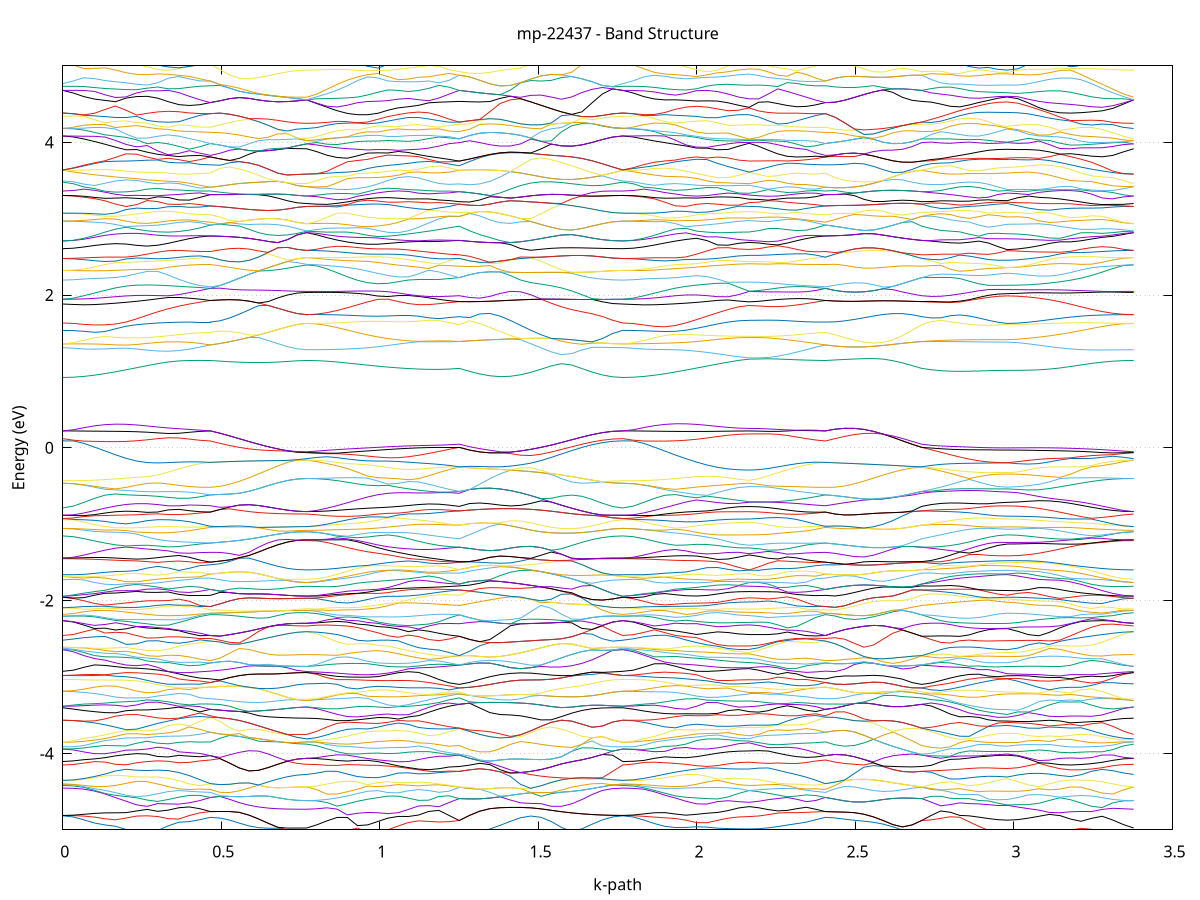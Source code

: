 set title 'mp-22437 - Band Structure'
set xlabel 'k-path'
set ylabel 'Energy (eV)'
set grid y
set yrange [-5:5]
set terminal png size 800,600
set output 'mp-22437_bands_gnuplot.png'
plot '-' using 1:2 with lines notitle, '-' using 1:2 with lines notitle, '-' using 1:2 with lines notitle, '-' using 1:2 with lines notitle, '-' using 1:2 with lines notitle, '-' using 1:2 with lines notitle, '-' using 1:2 with lines notitle, '-' using 1:2 with lines notitle, '-' using 1:2 with lines notitle, '-' using 1:2 with lines notitle, '-' using 1:2 with lines notitle, '-' using 1:2 with lines notitle, '-' using 1:2 with lines notitle, '-' using 1:2 with lines notitle, '-' using 1:2 with lines notitle, '-' using 1:2 with lines notitle, '-' using 1:2 with lines notitle, '-' using 1:2 with lines notitle, '-' using 1:2 with lines notitle, '-' using 1:2 with lines notitle, '-' using 1:2 with lines notitle, '-' using 1:2 with lines notitle, '-' using 1:2 with lines notitle, '-' using 1:2 with lines notitle, '-' using 1:2 with lines notitle, '-' using 1:2 with lines notitle, '-' using 1:2 with lines notitle, '-' using 1:2 with lines notitle, '-' using 1:2 with lines notitle, '-' using 1:2 with lines notitle, '-' using 1:2 with lines notitle, '-' using 1:2 with lines notitle, '-' using 1:2 with lines notitle, '-' using 1:2 with lines notitle, '-' using 1:2 with lines notitle, '-' using 1:2 with lines notitle, '-' using 1:2 with lines notitle, '-' using 1:2 with lines notitle, '-' using 1:2 with lines notitle, '-' using 1:2 with lines notitle, '-' using 1:2 with lines notitle, '-' using 1:2 with lines notitle, '-' using 1:2 with lines notitle, '-' using 1:2 with lines notitle, '-' using 1:2 with lines notitle, '-' using 1:2 with lines notitle, '-' using 1:2 with lines notitle, '-' using 1:2 with lines notitle, '-' using 1:2 with lines notitle, '-' using 1:2 with lines notitle, '-' using 1:2 with lines notitle, '-' using 1:2 with lines notitle, '-' using 1:2 with lines notitle, '-' using 1:2 with lines notitle, '-' using 1:2 with lines notitle, '-' using 1:2 with lines notitle, '-' using 1:2 with lines notitle, '-' using 1:2 with lines notitle, '-' using 1:2 with lines notitle, '-' using 1:2 with lines notitle, '-' using 1:2 with lines notitle, '-' using 1:2 with lines notitle, '-' using 1:2 with lines notitle, '-' using 1:2 with lines notitle, '-' using 1:2 with lines notitle, '-' using 1:2 with lines notitle, '-' using 1:2 with lines notitle, '-' using 1:2 with lines notitle, '-' using 1:2 with lines notitle, '-' using 1:2 with lines notitle, '-' using 1:2 with lines notitle, '-' using 1:2 with lines notitle, '-' using 1:2 with lines notitle, '-' using 1:2 with lines notitle, '-' using 1:2 with lines notitle, '-' using 1:2 with lines notitle, '-' using 1:2 with lines notitle, '-' using 1:2 with lines notitle, '-' using 1:2 with lines notitle, '-' using 1:2 with lines notitle, '-' using 1:2 with lines notitle, '-' using 1:2 with lines notitle, '-' using 1:2 with lines notitle, '-' using 1:2 with lines notitle, '-' using 1:2 with lines notitle, '-' using 1:2 with lines notitle, '-' using 1:2 with lines notitle, '-' using 1:2 with lines notitle, '-' using 1:2 with lines notitle, '-' using 1:2 with lines notitle, '-' using 1:2 with lines notitle, '-' using 1:2 with lines notitle, '-' using 1:2 with lines notitle, '-' using 1:2 with lines notitle, '-' using 1:2 with lines notitle, '-' using 1:2 with lines notitle, '-' using 1:2 with lines notitle, '-' using 1:2 with lines notitle, '-' using 1:2 with lines notitle, '-' using 1:2 with lines notitle, '-' using 1:2 with lines notitle, '-' using 1:2 with lines notitle, '-' using 1:2 with lines notitle, '-' using 1:2 with lines notitle, '-' using 1:2 with lines notitle, '-' using 1:2 with lines notitle, '-' using 1:2 with lines notitle, '-' using 1:2 with lines notitle, '-' using 1:2 with lines notitle, '-' using 1:2 with lines notitle, '-' using 1:2 with lines notitle, '-' using 1:2 with lines notitle, '-' using 1:2 with lines notitle, '-' using 1:2 with lines notitle, '-' using 1:2 with lines notitle, '-' using 1:2 with lines notitle, '-' using 1:2 with lines notitle, '-' using 1:2 with lines notitle, '-' using 1:2 with lines notitle, '-' using 1:2 with lines notitle, '-' using 1:2 with lines notitle, '-' using 1:2 with lines notitle, '-' using 1:2 with lines notitle, '-' using 1:2 with lines notitle, '-' using 1:2 with lines notitle, '-' using 1:2 with lines notitle, '-' using 1:2 with lines notitle, '-' using 1:2 with lines notitle, '-' using 1:2 with lines notitle, '-' using 1:2 with lines notitle, '-' using 1:2 with lines notitle, '-' using 1:2 with lines notitle, '-' using 1:2 with lines notitle, '-' using 1:2 with lines notitle, '-' using 1:2 with lines notitle, '-' using 1:2 with lines notitle, '-' using 1:2 with lines notitle, '-' using 1:2 with lines notitle, '-' using 1:2 with lines notitle, '-' using 1:2 with lines notitle, '-' using 1:2 with lines notitle, '-' using 1:2 with lines notitle, '-' using 1:2 with lines notitle, '-' using 1:2 with lines notitle, '-' using 1:2 with lines notitle, '-' using 1:2 with lines notitle, '-' using 1:2 with lines notitle, '-' using 1:2 with lines notitle, '-' using 1:2 with lines notitle, '-' using 1:2 with lines notitle, '-' using 1:2 with lines notitle, '-' using 1:2 with lines notitle, '-' using 1:2 with lines notitle, '-' using 1:2 with lines notitle, '-' using 1:2 with lines notitle, '-' using 1:2 with lines notitle, '-' using 1:2 with lines notitle, '-' using 1:2 with lines notitle, '-' using 1:2 with lines notitle, '-' using 1:2 with lines notitle, '-' using 1:2 with lines notitle, '-' using 1:2 with lines notitle, '-' using 1:2 with lines notitle, '-' using 1:2 with lines notitle, '-' using 1:2 with lines notitle, '-' using 1:2 with lines notitle, '-' using 1:2 with lines notitle, '-' using 1:2 with lines notitle, '-' using 1:2 with lines notitle, '-' using 1:2 with lines notitle, '-' using 1:2 with lines notitle, '-' using 1:2 with lines notitle, '-' using 1:2 with lines notitle, '-' using 1:2 with lines notitle, '-' using 1:2 with lines notitle, '-' using 1:2 with lines notitle, '-' using 1:2 with lines notitle, '-' using 1:2 with lines notitle, '-' using 1:2 with lines notitle, '-' using 1:2 with lines notitle, '-' using 1:2 with lines notitle, '-' using 1:2 with lines notitle, '-' using 1:2 with lines notitle, '-' using 1:2 with lines notitle, '-' using 1:2 with lines notitle, '-' using 1:2 with lines notitle, '-' using 1:2 with lines notitle, '-' using 1:2 with lines notitle, '-' using 1:2 with lines notitle, '-' using 1:2 with lines notitle, '-' using 1:2 with lines notitle, '-' using 1:2 with lines notitle, '-' using 1:2 with lines notitle, '-' using 1:2 with lines notitle, '-' using 1:2 with lines notitle, '-' using 1:2 with lines notitle, '-' using 1:2 with lines notitle, '-' using 1:2 with lines notitle, '-' using 1:2 with lines notitle, '-' using 1:2 with lines notitle, '-' using 1:2 with lines notitle, '-' using 1:2 with lines notitle, '-' using 1:2 with lines notitle, '-' using 1:2 with lines notitle, '-' using 1:2 with lines notitle, '-' using 1:2 with lines notitle, '-' using 1:2 with lines notitle, '-' using 1:2 with lines notitle, '-' using 1:2 with lines notitle, '-' using 1:2 with lines notitle, '-' using 1:2 with lines notitle, '-' using 1:2 with lines notitle, '-' using 1:2 with lines notitle, '-' using 1:2 with lines notitle, '-' using 1:2 with lines notitle, '-' using 1:2 with lines notitle, '-' using 1:2 with lines notitle, '-' using 1:2 with lines notitle, '-' using 1:2 with lines notitle, '-' using 1:2 with lines notitle, '-' using 1:2 with lines notitle, '-' using 1:2 with lines notitle, '-' using 1:2 with lines notitle, '-' using 1:2 with lines notitle, '-' using 1:2 with lines notitle, '-' using 1:2 with lines notitle, '-' using 1:2 with lines notitle, '-' using 1:2 with lines notitle, '-' using 1:2 with lines notitle, '-' using 1:2 with lines notitle, '-' using 1:2 with lines notitle, '-' using 1:2 with lines notitle, '-' using 1:2 with lines notitle, '-' using 1:2 with lines notitle, '-' using 1:2 with lines notitle, '-' using 1:2 with lines notitle, '-' using 1:2 with lines notitle, '-' using 1:2 with lines notitle, '-' using 1:2 with lines notitle, '-' using 1:2 with lines notitle, '-' using 1:2 with lines notitle, '-' using 1:2 with lines notitle, '-' using 1:2 with lines notitle, '-' using 1:2 with lines notitle, '-' using 1:2 with lines notitle, '-' using 1:2 with lines notitle, '-' using 1:2 with lines notitle, '-' using 1:2 with lines notitle, '-' using 1:2 with lines notitle, '-' using 1:2 with lines notitle, '-' using 1:2 with lines notitle, '-' using 1:2 with lines notitle, '-' using 1:2 with lines notitle, '-' using 1:2 with lines notitle, '-' using 1:2 with lines notitle, '-' using 1:2 with lines notitle, '-' using 1:2 with lines notitle, '-' using 1:2 with lines notitle, '-' using 1:2 with lines notitle, '-' using 1:2 with lines notitle, '-' using 1:2 with lines notitle, '-' using 1:2 with lines notitle, '-' using 1:2 with lines notitle, '-' using 1:2 with lines notitle
0.000000 -41.779890
0.033253 -41.779890
0.066505 -41.779890
0.099758 -41.779890
0.133011 -41.779990
0.166264 -41.779990
0.199516 -41.779990
0.232769 -41.780090
0.266022 -41.780090
0.299275 -41.780190
0.332527 -41.780290
0.365780 -41.780290
0.399033 -41.780290
0.432285 -41.780390
0.465538 -41.780390
0.465538 -41.780390
0.495894 -41.780490
0.526249 -41.780590
0.556604 -41.780690
0.586960 -41.780690
0.617315 -41.780790
0.647671 -41.780890
0.678026 -41.780890
0.708381 -41.780890
0.738737 -41.780890
0.769092 -41.780990
0.769092 -41.780990
0.801184 -41.780890
0.833276 -41.780890
0.865368 -41.780890
0.897460 -41.780790
0.929552 -41.780690
0.961644 -41.780590
0.993736 -41.780490
1.025828 -41.780390
1.057920 -41.780190
1.090012 -41.780090
1.122104 -41.779890
1.154196 -41.779690
1.186288 -41.779590
1.218380 -41.779390
1.250472 -41.779190
1.250472 -41.779190
1.282703 -41.779290
1.314934 -41.779390
1.347165 -41.779390
1.379396 -41.779490
1.411627 -41.779590
1.443857 -41.779590
1.476088 -41.779690
1.508319 -41.779690
1.540550 -41.779790
1.572781 -41.779790
1.605012 -41.779790
1.637243 -41.779790
1.669474 -41.779890
1.701704 -41.779890
1.733935 -41.779890
1.766166 -41.779890
1.766166 -41.779890
1.799374 -41.779890
1.832581 -41.779890
1.865789 -41.779890
1.898996 -41.779890
1.932203 -41.779990
1.965411 -41.779990
1.998618 -41.779990
2.031826 -41.779990
2.065033 -41.779990
2.098241 -41.779990
2.131448 -41.780090
2.164656 -41.780090
2.164656 -41.780090
2.194742 -41.780090
2.224828 -41.780090
2.254915 -41.780190
2.285001 -41.780190
2.315087 -41.780290
2.345173 -41.780290
2.375260 -41.780390
2.405346 -41.780390
2.405346 -41.780390
2.435701 -41.780290
2.466057 -41.780190
2.496412 -41.780090
2.526768 -41.779890
2.557123 -41.779790
2.587478 -41.779690
2.617834 -41.779490
2.648189 -41.779390
2.678544 -41.779190
2.708900 -41.779190
2.708900 -41.779190
2.738907 -41.779390
2.768913 -41.779490
2.798920 -41.779590
2.828927 -41.779690
2.858934 -41.779790
2.888940 -41.779890
2.918947 -41.779890
2.948954 -41.779890
2.978961 -41.779890
2.978961 -41.779890
3.012168 -41.779990
3.045376 -41.780090
3.078583 -41.780190
3.111791 -41.780290
3.144998 -41.780490
3.178206 -41.780590
3.211413 -41.780690
3.244620 -41.780790
3.277828 -41.780890
3.311035 -41.780890
3.344243 -41.780890
3.377450 -41.780990
e
0.000000 -41.779890
0.033253 -41.779890
0.066505 -41.779790
0.099758 -41.779790
0.133011 -41.779690
0.166264 -41.779590
0.199516 -41.779490
0.232769 -41.779390
0.266022 -41.779290
0.299275 -41.779190
0.332527 -41.778990
0.365780 -41.778890
0.399033 -41.778690
0.432285 -41.778590
0.465538 -41.778490
0.465538 -41.778490
0.495894 -41.778390
0.526249 -41.778290
0.556604 -41.778190
0.586960 -41.778190
0.617315 -41.778090
0.647671 -41.778090
0.678026 -41.778090
0.708381 -41.777990
0.738737 -41.777990
0.769092 -41.777990
0.769092 -41.777990
0.801184 -41.777990
0.833276 -41.778090
0.865368 -41.778090
0.897460 -41.778190
0.929552 -41.778190
0.961644 -41.778290
0.993736 -41.778390
1.025828 -41.778490
1.057920 -41.778590
1.090012 -41.778690
1.122104 -41.778790
1.154196 -41.778890
1.186288 -41.778990
1.218380 -41.779090
1.250472 -41.779190
1.250472 -41.779190
1.282703 -41.779290
1.314934 -41.779390
1.347165 -41.779390
1.379396 -41.779490
1.411627 -41.779590
1.443857 -41.779590
1.476088 -41.779690
1.508319 -41.779690
1.540550 -41.779790
1.572781 -41.779790
1.605012 -41.779790
1.637243 -41.779790
1.669474 -41.779890
1.701704 -41.779890
1.733935 -41.779890
1.766166 -41.779890
1.766166 -41.779890
1.799374 -41.779890
1.832581 -41.779890
1.865789 -41.779790
1.898996 -41.779790
1.932203 -41.779690
1.965411 -41.779590
1.998618 -41.779490
2.031826 -41.779390
2.065033 -41.779290
2.098241 -41.779290
2.131448 -41.779190
2.164656 -41.779190
2.164656 -41.779190
2.194742 -41.779190
2.224828 -41.779090
2.254915 -41.778990
2.285001 -41.778890
2.315087 -41.778790
2.345173 -41.778690
2.375260 -41.778590
2.405346 -41.778490
2.405346 -41.778490
2.435701 -41.778490
2.466057 -41.778590
2.496412 -41.778690
2.526768 -41.778790
2.557123 -41.778790
2.587478 -41.778890
2.617834 -41.778990
2.648189 -41.779090
2.678544 -41.779190
2.708900 -41.779190
2.708900 -41.779190
2.738907 -41.779190
2.768913 -41.779190
2.798920 -41.779190
2.828927 -41.779190
2.858934 -41.779190
2.888940 -41.779190
2.918947 -41.779190
2.948954 -41.779190
2.978961 -41.779190
2.978961 -41.779190
3.012168 -41.779090
3.045376 -41.778990
3.078583 -41.778890
3.111791 -41.778790
3.144998 -41.778590
3.178206 -41.778490
3.211413 -41.778290
3.244620 -41.778190
3.277828 -41.778090
3.311035 -41.778090
3.344243 -41.777990
3.377450 -41.777990
e
0.000000 -41.777190
0.033253 -41.777190
0.066505 -41.777290
0.099758 -41.777290
0.133011 -41.777390
0.166264 -41.777490
0.199516 -41.777590
0.232769 -41.777690
0.266022 -41.777790
0.299275 -41.777890
0.332527 -41.777990
0.365780 -41.778090
0.399033 -41.778190
0.432285 -41.778290
0.465538 -41.778390
0.465538 -41.778390
0.495894 -41.778390
0.526249 -41.778290
0.556604 -41.778190
0.586960 -41.778190
0.617315 -41.778090
0.647671 -41.778090
0.678026 -41.778090
0.708381 -41.777990
0.738737 -41.777990
0.769092 -41.777990
0.769092 -41.777990
0.801184 -41.777990
0.833276 -41.778090
0.865368 -41.778090
0.897460 -41.778090
0.929552 -41.778190
0.961644 -41.778290
0.993736 -41.778390
1.025828 -41.778490
1.057920 -41.778590
1.090012 -41.778690
1.122104 -41.778790
1.154196 -41.778790
1.186288 -41.778890
1.218380 -41.778990
1.250472 -41.779090
1.250472 -41.779090
1.282703 -41.778890
1.314934 -41.778790
1.347165 -41.778590
1.379396 -41.778490
1.411627 -41.778290
1.443857 -41.778190
1.476088 -41.777990
1.508319 -41.777890
1.540550 -41.777790
1.572781 -41.777690
1.605012 -41.777490
1.637243 -41.777390
1.669474 -41.777290
1.701704 -41.777290
1.733935 -41.777190
1.766166 -41.777190
1.766166 -41.777190
1.799374 -41.777190
1.832581 -41.777290
1.865789 -41.777290
1.898996 -41.777390
1.932203 -41.777490
1.965411 -41.777590
1.998618 -41.777690
2.031826 -41.777790
2.065033 -41.777890
2.098241 -41.777990
2.131448 -41.778090
2.164656 -41.778090
2.164656 -41.778090
2.194742 -41.778090
2.224828 -41.778090
2.254915 -41.778190
2.285001 -41.778190
2.315087 -41.778190
2.345173 -41.778290
2.375260 -41.778390
2.405346 -41.778390
2.405346 -41.778390
2.435701 -41.778490
2.466057 -41.778590
2.496412 -41.778690
2.526768 -41.778790
2.557123 -41.778790
2.587478 -41.778890
2.617834 -41.778990
2.648189 -41.779090
2.678544 -41.779190
2.708900 -41.779090
2.708900 -41.779090
2.738907 -41.778990
2.768913 -41.778890
2.798920 -41.778690
2.828927 -41.778590
2.858934 -41.778490
2.888940 -41.778390
2.918947 -41.778290
2.948954 -41.778290
2.978961 -41.778290
2.978961 -41.778290
3.012168 -41.778290
3.045376 -41.778290
3.078583 -41.778190
3.111791 -41.778190
3.144998 -41.778190
3.178206 -41.778190
3.211413 -41.778090
3.244620 -41.778090
3.277828 -41.778090
3.311035 -41.777990
3.344243 -41.777990
3.377450 -41.777990
e
0.000000 -41.775390
0.033253 -41.775390
0.066505 -41.775390
0.099758 -41.775390
0.133011 -41.775290
0.166264 -41.775290
0.199516 -41.775190
0.232769 -41.775090
0.266022 -41.775090
0.299275 -41.774990
0.332527 -41.774890
0.365780 -41.774790
0.399033 -41.774790
0.432285 -41.774690
0.465538 -41.774590
0.465538 -41.774590
0.495894 -41.774590
0.526249 -41.774690
0.556604 -41.774690
0.586960 -41.774690
0.617315 -41.774690
0.647671 -41.774690
0.678026 -41.774690
0.708381 -41.774690
0.738737 -41.774690
0.769092 -41.774690
0.769092 -41.774690
0.801184 -41.774690
0.833276 -41.774690
0.865368 -41.774690
0.897460 -41.774690
0.929552 -41.774690
0.961644 -41.774590
0.993736 -41.774590
1.025828 -41.774590
1.057920 -41.774590
1.090012 -41.774490
1.122104 -41.774490
1.154196 -41.774490
1.186288 -41.774390
1.218380 -41.774390
1.250472 -41.774390
1.250472 -41.774390
1.282703 -41.774390
1.314934 -41.774290
1.347165 -41.774290
1.379396 -41.774390
1.411627 -41.774490
1.443857 -41.774590
1.476088 -41.774690
1.508319 -41.774790
1.540550 -41.774890
1.572781 -41.774990
1.605012 -41.775090
1.637243 -41.775190
1.669474 -41.775290
1.701704 -41.775390
1.733935 -41.775390
1.766166 -41.775390
1.766166 -41.775390
1.799374 -41.775390
1.832581 -41.775390
1.865789 -41.775390
1.898996 -41.775290
1.932203 -41.775290
1.965411 -41.775190
1.998618 -41.775090
2.031826 -41.775090
2.065033 -41.774990
2.098241 -41.774890
2.131448 -41.774890
2.164656 -41.774890
2.164656 -41.774890
2.194742 -41.774890
2.224828 -41.774890
2.254915 -41.774790
2.285001 -41.774790
2.315087 -41.774790
2.345173 -41.774690
2.375260 -41.774690
2.405346 -41.774590
2.405346 -41.774590
2.435701 -41.774590
2.466057 -41.774590
2.496412 -41.774590
2.526768 -41.774490
2.557123 -41.774490
2.587478 -41.774490
2.617834 -41.774490
2.648189 -41.774390
2.678544 -41.774390
2.708900 -41.774390
2.708900 -41.774390
2.738907 -41.774390
2.768913 -41.774390
2.798920 -41.774490
2.828927 -41.774490
2.858934 -41.774490
2.888940 -41.774490
2.918947 -41.774590
2.948954 -41.774590
2.978961 -41.774590
2.978961 -41.774590
3.012168 -41.774590
3.045376 -41.774590
3.078583 -41.774590
3.111791 -41.774590
3.144998 -41.774590
3.178206 -41.774590
3.211413 -41.774690
3.244620 -41.774690
3.277828 -41.774690
3.311035 -41.774690
3.344243 -41.774690
3.377450 -41.774690
e
0.000000 -41.773990
0.033253 -41.773990
0.066505 -41.773990
0.099758 -41.773990
0.133011 -41.773990
0.166264 -41.774090
0.199516 -41.774090
0.232769 -41.774090
0.266022 -41.774190
0.299275 -41.774290
0.332527 -41.774290
0.365780 -41.774390
0.399033 -41.774490
0.432285 -41.774590
0.465538 -41.774590
0.465538 -41.774590
0.495894 -41.774590
0.526249 -41.774690
0.556604 -41.774690
0.586960 -41.774690
0.617315 -41.774690
0.647671 -41.774690
0.678026 -41.774690
0.708381 -41.774690
0.738737 -41.774690
0.769092 -41.774690
0.769092 -41.774690
0.801184 -41.774690
0.833276 -41.774690
0.865368 -41.774690
0.897460 -41.774590
0.929552 -41.774590
0.961644 -41.774490
0.993736 -41.774490
1.025828 -41.774490
1.057920 -41.774390
1.090012 -41.774390
1.122104 -41.774290
1.154196 -41.774290
1.186288 -41.774290
1.218380 -41.774290
1.250472 -41.774390
1.250472 -41.774390
1.282703 -41.774390
1.314934 -41.774290
1.347165 -41.774290
1.379396 -41.774190
1.411627 -41.774190
1.443857 -41.774190
1.476088 -41.774090
1.508319 -41.774090
1.540550 -41.774090
1.572781 -41.773990
1.605012 -41.773990
1.637243 -41.773990
1.669474 -41.773990
1.701704 -41.773990
1.733935 -41.773990
1.766166 -41.773990
1.766166 -41.773990
1.799374 -41.773990
1.832581 -41.773990
1.865789 -41.773990
1.898996 -41.773990
1.932203 -41.774090
1.965411 -41.774090
1.998618 -41.774090
2.031826 -41.774190
2.065033 -41.774190
2.098241 -41.774290
2.131448 -41.774290
2.164656 -41.774290
2.164656 -41.774290
2.194742 -41.774290
2.224828 -41.774290
2.254915 -41.774390
2.285001 -41.774390
2.315087 -41.774390
2.345173 -41.774490
2.375260 -41.774590
2.405346 -41.774590
2.405346 -41.774590
2.435701 -41.774590
2.466057 -41.774590
2.496412 -41.774590
2.526768 -41.774490
2.557123 -41.774490
2.587478 -41.774490
2.617834 -41.774490
2.648189 -41.774390
2.678544 -41.774390
2.708900 -41.774390
2.708900 -41.774390
2.738907 -41.774290
2.768913 -41.774290
2.798920 -41.774290
2.828927 -41.774190
2.858934 -41.774190
2.888940 -41.774190
2.918947 -41.774190
2.948954 -41.774190
2.978961 -41.774190
2.978961 -41.774190
3.012168 -41.774190
3.045376 -41.774290
3.078583 -41.774390
3.111791 -41.774390
3.144998 -41.774490
3.178206 -41.774490
3.211413 -41.774590
3.244620 -41.774590
3.277828 -41.774690
3.311035 -41.774690
3.344243 -41.774690
3.377450 -41.774690
e
0.000000 -41.773990
0.033253 -41.773990
0.066505 -41.773990
0.099758 -41.773890
0.133011 -41.773890
0.166264 -41.773890
0.199516 -41.773890
0.232769 -41.773890
0.266022 -41.773890
0.299275 -41.773890
0.332527 -41.773890
0.365780 -41.773890
0.399033 -41.773890
0.432285 -41.773790
0.465538 -41.773790
0.465538 -41.773890
0.495894 -41.773890
0.526249 -41.773890
0.556604 -41.773890
0.586960 -41.773890
0.617315 -41.773890
0.647671 -41.773890
0.678026 -41.773890
0.708381 -41.773890
0.738737 -41.773890
0.769092 -41.773990
0.769092 -41.773990
0.801184 -41.773990
0.833276 -41.773990
0.865368 -41.773990
0.897460 -41.773990
0.929552 -41.773990
0.961644 -41.773990
0.993736 -41.773990
1.025828 -41.773990
1.057920 -41.773990
1.090012 -41.774090
1.122104 -41.774090
1.154196 -41.774090
1.186288 -41.774090
1.218380 -41.774090
1.250472 -41.774090
1.250472 -41.774090
1.282703 -41.774090
1.314934 -41.774190
1.347165 -41.774290
1.379396 -41.774190
1.411627 -41.774190
1.443857 -41.774190
1.476088 -41.774090
1.508319 -41.774090
1.540550 -41.774090
1.572781 -41.773990
1.605012 -41.773990
1.637243 -41.773990
1.669474 -41.773990
1.701704 -41.773990
1.733935 -41.773990
1.766166 -41.773990
1.766166 -41.773990
1.799374 -41.773990
1.832581 -41.773990
1.865789 -41.773890
1.898996 -41.773890
1.932203 -41.773890
1.965411 -41.773890
1.998618 -41.773890
2.031826 -41.773890
2.065033 -41.773890
2.098241 -41.773890
2.131448 -41.773890
2.164656 -41.773890
2.164656 -41.773890
2.194742 -41.773890
2.224828 -41.773890
2.254915 -41.773790
2.285001 -41.773790
2.315087 -41.773790
2.345173 -41.773790
2.375260 -41.773790
2.405346 -41.773890
2.405346 -41.773790
2.435701 -41.773790
2.466057 -41.773790
2.496412 -41.773790
2.526768 -41.773890
2.557123 -41.773890
2.587478 -41.773890
2.617834 -41.773890
2.648189 -41.773990
2.678544 -41.773990
2.708900 -41.774090
2.708900 -41.774090
2.738907 -41.774090
2.768913 -41.774090
2.798920 -41.774190
2.828927 -41.774190
2.858934 -41.774190
2.888940 -41.774190
2.918947 -41.774190
2.948954 -41.774190
2.978961 -41.774190
2.978961 -41.774190
3.012168 -41.774090
3.045376 -41.774090
3.078583 -41.774090
3.111791 -41.773990
3.144998 -41.773990
3.178206 -41.773990
3.211413 -41.773990
3.244620 -41.773990
3.277828 -41.773990
3.311035 -41.773990
3.344243 -41.773990
3.377450 -41.773990
e
0.000000 -41.708590
0.033253 -41.708590
0.066505 -41.708590
0.099758 -41.708590
0.133011 -41.708590
0.166264 -41.708590
0.199516 -41.708590
0.232769 -41.708590
0.266022 -41.708590
0.299275 -41.708590
0.332527 -41.708590
0.365780 -41.708590
0.399033 -41.708590
0.432285 -41.708590
0.465538 -41.708590
0.465538 -41.708590
0.495894 -41.708690
0.526249 -41.708790
0.556604 -41.708790
0.586960 -41.708890
0.617315 -41.708990
0.647671 -41.708990
0.678026 -41.708990
0.708381 -41.709090
0.738737 -41.709090
0.769092 -41.709090
0.769092 -41.709090
0.801184 -41.709090
0.833276 -41.709090
0.865368 -41.709090
0.897460 -41.708990
0.929552 -41.708990
0.961644 -41.708990
0.993736 -41.708890
1.025828 -41.708890
1.057920 -41.708890
1.090012 -41.708790
1.122104 -41.708790
1.154196 -41.708790
1.186288 -41.708690
1.218380 -41.708690
1.250472 -41.708690
1.250472 -41.708690
1.282703 -41.708690
1.314934 -41.708690
1.347165 -41.708690
1.379396 -41.708690
1.411627 -41.708590
1.443857 -41.708590
1.476088 -41.708590
1.508319 -41.708590
1.540550 -41.708590
1.572781 -41.708490
1.605012 -41.708490
1.637243 -41.708490
1.669474 -41.708590
1.701704 -41.708590
1.733935 -41.708590
1.766166 -41.708590
1.766166 -41.708590
1.799374 -41.708590
1.832581 -41.708590
1.865789 -41.708590
1.898996 -41.708590
1.932203 -41.708590
1.965411 -41.708590
1.998618 -41.708590
2.031826 -41.708590
2.065033 -41.708590
2.098241 -41.708590
2.131448 -41.708590
2.164656 -41.708590
2.164656 -41.708590
2.194742 -41.708590
2.224828 -41.708590
2.254915 -41.708490
2.285001 -41.708590
2.315087 -41.708590
2.345173 -41.708590
2.375260 -41.708590
2.405346 -41.708590
2.405346 -41.708590
2.435701 -41.708590
2.466057 -41.708490
2.496412 -41.708590
2.526768 -41.708590
2.557123 -41.708590
2.587478 -41.708590
2.617834 -41.708690
2.648189 -41.708690
2.678544 -41.708690
2.708900 -41.708690
2.708900 -41.708690
2.738907 -41.708690
2.768913 -41.708690
2.798920 -41.708690
2.828927 -41.708790
2.858934 -41.708790
2.888940 -41.708790
2.918947 -41.708790
2.948954 -41.708790
2.978961 -41.708790
2.978961 -41.708790
3.012168 -41.708790
3.045376 -41.708790
3.078583 -41.708890
3.111791 -41.708890
3.144998 -41.708890
3.178206 -41.708990
3.211413 -41.708990
3.244620 -41.708990
3.277828 -41.709090
3.311035 -41.709090
3.344243 -41.709090
3.377450 -41.709090
e
0.000000 -41.708490
0.033253 -41.708490
0.066505 -41.708490
0.099758 -41.708490
0.133011 -41.708490
0.166264 -41.708490
0.199516 -41.708490
0.232769 -41.708490
0.266022 -41.708490
0.299275 -41.708490
0.332527 -41.708490
0.365780 -41.708490
0.399033 -41.708490
0.432285 -41.708490
0.465538 -41.708490
0.465538 -41.708490
0.495894 -41.708390
0.526249 -41.708390
0.556604 -41.708290
0.586960 -41.708290
0.617315 -41.708290
0.647671 -41.708290
0.678026 -41.708190
0.708381 -41.708190
0.738737 -41.708190
0.769092 -41.708190
0.769092 -41.708190
0.801184 -41.708190
0.833276 -41.708190
0.865368 -41.708190
0.897460 -41.708290
0.929552 -41.708290
0.961644 -41.708290
0.993736 -41.708390
1.025828 -41.708390
1.057920 -41.708490
1.090012 -41.708490
1.122104 -41.708590
1.154196 -41.708590
1.186288 -41.708590
1.218380 -41.708690
1.250472 -41.708690
1.250472 -41.708690
1.282703 -41.708690
1.314934 -41.708690
1.347165 -41.708690
1.379396 -41.708690
1.411627 -41.708590
1.443857 -41.708590
1.476088 -41.708590
1.508319 -41.708590
1.540550 -41.708590
1.572781 -41.708490
1.605012 -41.708490
1.637243 -41.708490
1.669474 -41.708490
1.701704 -41.708490
1.733935 -41.708490
1.766166 -41.708490
1.766166 -41.708490
1.799374 -41.708490
1.832581 -41.708490
1.865789 -41.708490
1.898996 -41.708490
1.932203 -41.708490
1.965411 -41.708490
1.998618 -41.708490
2.031826 -41.708490
2.065033 -41.708490
2.098241 -41.708490
2.131448 -41.708490
2.164656 -41.708490
2.164656 -41.708490
2.194742 -41.708490
2.224828 -41.708490
2.254915 -41.708490
2.285001 -41.708490
2.315087 -41.708490
2.345173 -41.708490
2.375260 -41.708490
2.405346 -41.708490
2.405346 -41.708490
2.435701 -41.708490
2.466057 -41.708490
2.496412 -41.708590
2.526768 -41.708590
2.557123 -41.708590
2.587478 -41.708590
2.617834 -41.708690
2.648189 -41.708690
2.678544 -41.708690
2.708900 -41.708690
2.708900 -41.708690
2.738907 -41.708690
2.768913 -41.708590
2.798920 -41.708590
2.828927 -41.708590
2.858934 -41.708590
2.888940 -41.708490
2.918947 -41.708490
2.948954 -41.708490
2.978961 -41.708490
2.978961 -41.708490
3.012168 -41.708490
3.045376 -41.708490
3.078583 -41.708390
3.111791 -41.708390
3.144998 -41.708390
3.178206 -41.708290
3.211413 -41.708290
3.244620 -41.708290
3.277828 -41.708190
3.311035 -41.708190
3.344243 -41.708190
3.377450 -41.708190
e
0.000000 -41.708490
0.033253 -41.708490
0.066505 -41.708490
0.099758 -41.708490
0.133011 -41.708490
0.166264 -41.708490
0.199516 -41.708490
0.232769 -41.708490
0.266022 -41.708490
0.299275 -41.708390
0.332527 -41.708390
0.365780 -41.708390
0.399033 -41.708390
0.432285 -41.708390
0.465538 -41.708490
0.465538 -41.708490
0.495894 -41.708390
0.526249 -41.708390
0.556604 -41.708290
0.586960 -41.708290
0.617315 -41.708290
0.647671 -41.708290
0.678026 -41.708190
0.708381 -41.708190
0.738737 -41.708190
0.769092 -41.708190
0.769092 -41.708190
0.801184 -41.708190
0.833276 -41.708190
0.865368 -41.708190
0.897460 -41.708190
0.929552 -41.708190
0.961644 -41.708190
0.993736 -41.708190
1.025828 -41.708190
1.057920 -41.708190
1.090012 -41.708190
1.122104 -41.708190
1.154196 -41.708190
1.186288 -41.708190
1.218380 -41.708190
1.250472 -41.708190
1.250472 -41.708190
1.282703 -41.708190
1.314934 -41.708190
1.347165 -41.708190
1.379396 -41.708190
1.411627 -41.708190
1.443857 -41.708290
1.476088 -41.708290
1.508319 -41.708390
1.540550 -41.708390
1.572781 -41.708490
1.605012 -41.708490
1.637243 -41.708490
1.669474 -41.708490
1.701704 -41.708490
1.733935 -41.708490
1.766166 -41.708490
1.766166 -41.708490
1.799374 -41.708490
1.832581 -41.708490
1.865789 -41.708490
1.898996 -41.708490
1.932203 -41.708490
1.965411 -41.708490
1.998618 -41.708490
2.031826 -41.708490
2.065033 -41.708490
2.098241 -41.708490
2.131448 -41.708490
2.164656 -41.708490
2.164656 -41.708490
2.194742 -41.708490
2.224828 -41.708490
2.254915 -41.708490
2.285001 -41.708490
2.315087 -41.708490
2.345173 -41.708490
2.375260 -41.708490
2.405346 -41.708490
2.405346 -41.708490
2.435701 -41.708490
2.466057 -41.708490
2.496412 -41.708390
2.526768 -41.708390
2.557123 -41.708290
2.587478 -41.708290
2.617834 -41.708190
2.648189 -41.708190
2.678544 -41.708190
2.708900 -41.708190
2.708900 -41.708190
2.738907 -41.708190
2.768913 -41.708190
2.798920 -41.708190
2.828927 -41.708190
2.858934 -41.708190
2.888940 -41.708190
2.918947 -41.708190
2.948954 -41.708190
2.978961 -41.708190
2.978961 -41.708190
3.012168 -41.708190
3.045376 -41.708190
3.078583 -41.708190
3.111791 -41.708190
3.144998 -41.708190
3.178206 -41.708190
3.211413 -41.708190
3.244620 -41.708190
3.277828 -41.708190
3.311035 -41.708190
3.344243 -41.708190
3.377450 -41.708190
e
0.000000 -41.553690
0.033253 -41.553690
0.066505 -41.553690
0.099758 -41.553690
0.133011 -41.553690
0.166264 -41.553690
0.199516 -41.553690
0.232769 -41.553690
0.266022 -41.553690
0.299275 -41.553690
0.332527 -41.553690
0.365780 -41.553690
0.399033 -41.553790
0.432285 -41.553790
0.465538 -41.553790
0.465538 -41.553790
0.495894 -41.553790
0.526249 -41.553890
0.556604 -41.553890
0.586960 -41.553890
0.617315 -41.553990
0.647671 -41.553990
0.678026 -41.553990
0.708381 -41.553990
0.738737 -41.553990
0.769092 -41.553990
0.769092 -41.553990
0.801184 -41.553990
0.833276 -41.553990
0.865368 -41.553990
0.897460 -41.553990
0.929552 -41.553890
0.961644 -41.553890
0.993736 -41.553790
1.025828 -41.553790
1.057920 -41.553690
1.090012 -41.553690
1.122104 -41.553590
1.154196 -41.553490
1.186288 -41.553490
1.218380 -41.553390
1.250472 -41.553290
1.250472 -41.553290
1.282703 -41.553390
1.314934 -41.553390
1.347165 -41.553390
1.379396 -41.553490
1.411627 -41.553490
1.443857 -41.553490
1.476088 -41.553490
1.508319 -41.553590
1.540550 -41.553590
1.572781 -41.553590
1.605012 -41.553590
1.637243 -41.553590
1.669474 -41.553690
1.701704 -41.553690
1.733935 -41.553690
1.766166 -41.553690
1.766166 -41.553690
1.799374 -41.553690
1.832581 -41.553690
1.865789 -41.553690
1.898996 -41.553690
1.932203 -41.553690
1.965411 -41.553690
1.998618 -41.553690
2.031826 -41.553690
2.065033 -41.553690
2.098241 -41.553690
2.131448 -41.553690
2.164656 -41.553690
2.164656 -41.553690
2.194742 -41.553690
2.224828 -41.553690
2.254915 -41.553690
2.285001 -41.553690
2.315087 -41.553690
2.345173 -41.553690
2.375260 -41.553790
2.405346 -41.553790
2.405346 -41.553790
2.435701 -41.553690
2.466057 -41.553690
2.496412 -41.553590
2.526768 -41.553590
2.557123 -41.553490
2.587478 -41.553390
2.617834 -41.553390
2.648189 -41.553290
2.678544 -41.553290
2.708900 -41.553290
2.708900 -41.553290
2.738907 -41.553390
2.768913 -41.553390
2.798920 -41.553490
2.828927 -41.553490
2.858934 -41.553590
2.888940 -41.553590
2.918947 -41.553590
2.948954 -41.553690
2.978961 -41.553690
2.978961 -41.553690
3.012168 -41.553690
3.045376 -41.553690
3.078583 -41.553690
3.111791 -41.553790
3.144998 -41.553790
3.178206 -41.553890
3.211413 -41.553890
3.244620 -41.553990
3.277828 -41.553990
3.311035 -41.553990
3.344243 -41.553990
3.377450 -41.553990
e
0.000000 -41.553690
0.033253 -41.553690
0.066505 -41.553590
0.099758 -41.553590
0.133011 -41.553590
0.166264 -41.553490
0.199516 -41.553490
0.232769 -41.553390
0.266022 -41.553390
0.299275 -41.553290
0.332527 -41.553290
0.365780 -41.553190
0.399033 -41.553090
0.432285 -41.553090
0.465538 -41.552990
0.465538 -41.552990
0.495894 -41.552990
0.526249 -41.552990
0.556604 -41.552990
0.586960 -41.552990
0.617315 -41.552990
0.647671 -41.552890
0.678026 -41.552890
0.708381 -41.552890
0.738737 -41.552890
0.769092 -41.552890
0.769092 -41.552890
0.801184 -41.552890
0.833276 -41.552890
0.865368 -41.552890
0.897460 -41.552990
0.929552 -41.552990
0.961644 -41.552990
0.993736 -41.552990
1.025828 -41.553090
1.057920 -41.553090
1.090012 -41.553090
1.122104 -41.553190
1.154196 -41.553190
1.186288 -41.553190
1.218380 -41.553290
1.250472 -41.553290
1.250472 -41.553290
1.282703 -41.553390
1.314934 -41.553390
1.347165 -41.553390
1.379396 -41.553490
1.411627 -41.553490
1.443857 -41.553490
1.476088 -41.553490
1.508319 -41.553590
1.540550 -41.553590
1.572781 -41.553590
1.605012 -41.553590
1.637243 -41.553590
1.669474 -41.553690
1.701704 -41.553690
1.733935 -41.553690
1.766166 -41.553690
1.766166 -41.553690
1.799374 -41.553690
1.832581 -41.553690
1.865789 -41.553590
1.898996 -41.553590
1.932203 -41.553590
1.965411 -41.553490
1.998618 -41.553490
2.031826 -41.553390
2.065033 -41.553390
2.098241 -41.553290
2.131448 -41.553290
2.164656 -41.553290
2.164656 -41.553290
2.194742 -41.553290
2.224828 -41.553290
2.254915 -41.553190
2.285001 -41.553190
2.315087 -41.553190
2.345173 -41.553090
2.375260 -41.553090
2.405346 -41.552990
2.405346 -41.552990
2.435701 -41.553090
2.466057 -41.553090
2.496412 -41.553090
2.526768 -41.553090
2.557123 -41.553190
2.587478 -41.553190
2.617834 -41.553190
2.648189 -41.553290
2.678544 -41.553290
2.708900 -41.553290
2.708900 -41.553290
2.738907 -41.553290
2.768913 -41.553290
2.798920 -41.553290
2.828927 -41.553290
2.858934 -41.553290
2.888940 -41.553290
2.918947 -41.553290
2.948954 -41.553290
2.978961 -41.553290
2.978961 -41.553290
3.012168 -41.553290
3.045376 -41.553190
3.078583 -41.553190
3.111791 -41.553190
3.144998 -41.553090
3.178206 -41.553090
3.211413 -41.552990
3.244620 -41.552990
3.277828 -41.552990
3.311035 -41.552890
3.344243 -41.552890
3.377450 -41.552890
e
0.000000 -41.552490
0.033253 -41.552490
0.066505 -41.552590
0.099758 -41.552590
0.133011 -41.552590
0.166264 -41.552590
0.199516 -41.552690
0.232769 -41.552690
0.266022 -41.552790
0.299275 -41.552790
0.332527 -41.552890
0.365780 -41.552890
0.399033 -41.552990
0.432285 -41.552990
0.465538 -41.552990
0.465538 -41.552990
0.495894 -41.552990
0.526249 -41.552990
0.556604 -41.552990
0.586960 -41.552990
0.617315 -41.552990
0.647671 -41.552890
0.678026 -41.552890
0.708381 -41.552890
0.738737 -41.552890
0.769092 -41.552890
0.769092 -41.552890
0.801184 -41.552890
0.833276 -41.552890
0.865368 -41.552890
0.897460 -41.552890
0.929552 -41.552990
0.961644 -41.552990
0.993736 -41.552990
1.025828 -41.552990
1.057920 -41.552990
1.090012 -41.553090
1.122104 -41.553090
1.154196 -41.553090
1.186288 -41.553090
1.218380 -41.553190
1.250472 -41.553190
1.250472 -41.553190
1.282703 -41.553090
1.314934 -41.553090
1.347165 -41.552990
1.379396 -41.552890
1.411627 -41.552890
1.443857 -41.552790
1.476088 -41.552790
1.508319 -41.552690
1.540550 -41.552690
1.572781 -41.552690
1.605012 -41.552590
1.637243 -41.552590
1.669474 -41.552590
1.701704 -41.552590
1.733935 -41.552490
1.766166 -41.552490
1.766166 -41.552490
1.799374 -41.552490
1.832581 -41.552590
1.865789 -41.552590
1.898996 -41.552590
1.932203 -41.552590
1.965411 -41.552690
1.998618 -41.552690
2.031826 -41.552790
2.065033 -41.552790
2.098241 -41.552890
2.131448 -41.552890
2.164656 -41.552890
2.164656 -41.552890
2.194742 -41.552890
2.224828 -41.552890
2.254915 -41.552890
2.285001 -41.552890
2.315087 -41.552990
2.345173 -41.552990
2.375260 -41.552990
2.405346 -41.552990
2.405346 -41.552990
2.435701 -41.553090
2.466057 -41.553090
2.496412 -41.553090
2.526768 -41.553090
2.557123 -41.553190
2.587478 -41.553190
2.617834 -41.553190
2.648189 -41.553290
2.678544 -41.553190
2.708900 -41.553190
2.708900 -41.553190
2.738907 -41.553190
2.768913 -41.553090
2.798920 -41.553090
2.828927 -41.552990
2.858934 -41.552990
2.888940 -41.552990
2.918947 -41.552890
2.948954 -41.552890
2.978961 -41.552890
2.978961 -41.552890
3.012168 -41.552890
3.045376 -41.552890
3.078583 -41.552890
3.111791 -41.552890
3.144998 -41.552890
3.178206 -41.552890
3.211413 -41.552890
3.244620 -41.552890
3.277828 -41.552890
3.311035 -41.552890
3.344243 -41.552890
3.377450 -41.552890
e
0.000000 -41.458990
0.033253 -41.458990
0.066505 -41.458990
0.099758 -41.458990
0.133011 -41.458990
0.166264 -41.458890
0.199516 -41.458890
0.232769 -41.458890
0.266022 -41.458890
0.299275 -41.458790
0.332527 -41.458790
0.365780 -41.458790
0.399033 -41.458790
0.432285 -41.458790
0.465538 -41.458790
0.465538 -41.458790
0.495894 -41.458790
0.526249 -41.458790
0.556604 -41.458890
0.586960 -41.458890
0.617315 -41.458890
0.647671 -41.458890
0.678026 -41.458990
0.708381 -41.458990
0.738737 -41.458990
0.769092 -41.458990
0.769092 -41.458990
0.801184 -41.458990
0.833276 -41.458990
0.865368 -41.458990
0.897460 -41.458990
0.929552 -41.458990
0.961644 -41.458990
0.993736 -41.458990
1.025828 -41.458990
1.057920 -41.458990
1.090012 -41.458990
1.122104 -41.458990
1.154196 -41.458990
1.186288 -41.458990
1.218380 -41.458990
1.250472 -41.458990
1.250472 -41.458990
1.282703 -41.458990
1.314934 -41.458990
1.347165 -41.458990
1.379396 -41.458990
1.411627 -41.458990
1.443857 -41.458990
1.476088 -41.458990
1.508319 -41.458990
1.540550 -41.458990
1.572781 -41.458990
1.605012 -41.458990
1.637243 -41.458990
1.669474 -41.458990
1.701704 -41.458990
1.733935 -41.458990
1.766166 -41.458990
1.766166 -41.458990
1.799374 -41.458990
1.832581 -41.458990
1.865789 -41.458990
1.898996 -41.458990
1.932203 -41.458890
1.965411 -41.458890
1.998618 -41.458890
2.031826 -41.458790
2.065033 -41.458790
2.098241 -41.458790
2.131448 -41.458790
2.164656 -41.458690
2.164656 -41.458690
2.194742 -41.458690
2.224828 -41.458690
2.254915 -41.458790
2.285001 -41.458790
2.315087 -41.458790
2.345173 -41.458790
2.375260 -41.458790
2.405346 -41.458790
2.405346 -41.458790
2.435701 -41.458690
2.466057 -41.458690
2.496412 -41.458690
2.526768 -41.458690
2.557123 -41.458790
2.587478 -41.458890
2.617834 -41.458890
2.648189 -41.458890
2.678544 -41.458990
2.708900 -41.458990
2.708900 -41.458990
2.738907 -41.458990
2.768913 -41.458990
2.798920 -41.458990
2.828927 -41.458990
2.858934 -41.458990
2.888940 -41.458990
2.918947 -41.458990
2.948954 -41.458990
2.978961 -41.458990
2.978961 -41.458990
3.012168 -41.458990
3.045376 -41.458990
3.078583 -41.458990
3.111791 -41.458990
3.144998 -41.458990
3.178206 -41.458990
3.211413 -41.458990
3.244620 -41.458990
3.277828 -41.458990
3.311035 -41.458990
3.344243 -41.458990
3.377450 -41.458990
e
0.000000 -41.458490
0.033253 -41.458490
0.066505 -41.458490
0.099758 -41.458490
0.133011 -41.458490
0.166264 -41.458590
0.199516 -41.458590
0.232769 -41.458590
0.266022 -41.458590
0.299275 -41.458690
0.332527 -41.458690
0.365780 -41.458690
0.399033 -41.458690
0.432285 -41.458790
0.465538 -41.458790
0.465538 -41.458790
0.495894 -41.458790
0.526249 -41.458790
0.556604 -41.458890
0.586960 -41.458890
0.617315 -41.458890
0.647671 -41.458890
0.678026 -41.458990
0.708381 -41.458990
0.738737 -41.458990
0.769092 -41.458990
0.769092 -41.458990
0.801184 -41.458990
0.833276 -41.458990
0.865368 -41.458890
0.897460 -41.458890
0.929552 -41.458890
0.961644 -41.458890
0.993736 -41.458790
1.025828 -41.458790
1.057920 -41.458690
1.090012 -41.458690
1.122104 -41.458590
1.154196 -41.458590
1.186288 -41.458590
1.218380 -41.458490
1.250472 -41.458490
1.250472 -41.458490
1.282703 -41.458490
1.314934 -41.458490
1.347165 -41.458390
1.379396 -41.458390
1.411627 -41.458390
1.443857 -41.458390
1.476088 -41.458490
1.508319 -41.458490
1.540550 -41.458490
1.572781 -41.458490
1.605012 -41.458490
1.637243 -41.458490
1.669474 -41.458490
1.701704 -41.458490
1.733935 -41.458490
1.766166 -41.458490
1.766166 -41.458490
1.799374 -41.458490
1.832581 -41.458490
1.865789 -41.458490
1.898996 -41.458490
1.932203 -41.458490
1.965411 -41.458590
1.998618 -41.458590
2.031826 -41.458590
2.065033 -41.458590
2.098241 -41.458590
2.131448 -41.458690
2.164656 -41.458690
2.164656 -41.458690
2.194742 -41.458690
2.224828 -41.458690
2.254915 -41.458690
2.285001 -41.458690
2.315087 -41.458690
2.345173 -41.458690
2.375260 -41.458790
2.405346 -41.458790
2.405346 -41.458790
2.435701 -41.458690
2.466057 -41.458690
2.496412 -41.458690
2.526768 -41.458590
2.557123 -41.458590
2.587478 -41.458590
2.617834 -41.458490
2.648189 -41.458490
2.678544 -41.458490
2.708900 -41.458490
2.708900 -41.458490
2.738907 -41.458490
2.768913 -41.458490
2.798920 -41.458590
2.828927 -41.458590
2.858934 -41.458590
2.888940 -41.458590
2.918947 -41.458590
2.948954 -41.458590
2.978961 -41.458590
2.978961 -41.458590
3.012168 -41.458590
3.045376 -41.458690
3.078583 -41.458690
3.111791 -41.458790
3.144998 -41.458790
3.178206 -41.458790
3.211413 -41.458890
3.244620 -41.458890
3.277828 -41.458890
3.311035 -41.458990
3.344243 -41.458990
3.377450 -41.458990
e
0.000000 -41.458490
0.033253 -41.458490
0.066505 -41.458490
0.099758 -41.458490
0.133011 -41.458490
0.166264 -41.458490
0.199516 -41.458490
0.232769 -41.458490
0.266022 -41.458490
0.299275 -41.458490
0.332527 -41.458490
0.365780 -41.458490
0.399033 -41.458490
0.432285 -41.458490
0.465538 -41.458490
0.465538 -41.458490
0.495894 -41.458390
0.526249 -41.458390
0.556604 -41.458290
0.586960 -41.458190
0.617315 -41.458190
0.647671 -41.458090
0.678026 -41.458090
0.708381 -41.458090
0.738737 -41.457990
0.769092 -41.457990
0.769092 -41.457990
0.801184 -41.457990
0.833276 -41.457990
0.865368 -41.458090
0.897460 -41.458090
0.929552 -41.458090
0.961644 -41.458090
0.993736 -41.458190
1.025828 -41.458190
1.057920 -41.458190
1.090012 -41.458290
1.122104 -41.458290
1.154196 -41.458390
1.186288 -41.458390
1.218380 -41.458390
1.250472 -41.458490
1.250472 -41.458490
1.282703 -41.458490
1.314934 -41.458490
1.347165 -41.458390
1.379396 -41.458390
1.411627 -41.458390
1.443857 -41.458390
1.476088 -41.458490
1.508319 -41.458490
1.540550 -41.458490
1.572781 -41.458490
1.605012 -41.458490
1.637243 -41.458490
1.669474 -41.458490
1.701704 -41.458490
1.733935 -41.458490
1.766166 -41.458490
1.766166 -41.458490
1.799374 -41.458490
1.832581 -41.458490
1.865789 -41.458490
1.898996 -41.458490
1.932203 -41.458490
1.965411 -41.458590
1.998618 -41.458590
2.031826 -41.458590
2.065033 -41.458590
2.098241 -41.458590
2.131448 -41.458590
2.164656 -41.458590
2.164656 -41.458590
2.194742 -41.458590
2.224828 -41.458590
2.254915 -41.458590
2.285001 -41.458590
2.315087 -41.458490
2.345173 -41.458490
2.375260 -41.458490
2.405346 -41.458490
2.405346 -41.458490
2.435701 -41.458590
2.466057 -41.458590
2.496412 -41.458690
2.526768 -41.458590
2.557123 -41.458590
2.587478 -41.458590
2.617834 -41.458490
2.648189 -41.458490
2.678544 -41.458490
2.708900 -41.458490
2.708900 -41.458490
2.738907 -41.458390
2.768913 -41.458390
2.798920 -41.458390
2.828927 -41.458290
2.858934 -41.458290
2.888940 -41.458290
2.918947 -41.458290
2.948954 -41.458290
2.978961 -41.458290
2.978961 -41.458290
3.012168 -41.458290
3.045376 -41.458190
3.078583 -41.458190
3.111791 -41.458190
3.144998 -41.458190
3.178206 -41.458090
3.211413 -41.458090
3.244620 -41.458090
3.277828 -41.458090
3.311035 -41.457990
3.344243 -41.457990
3.377450 -41.457990
e
0.000000 -41.433790
0.033253 -41.433790
0.066505 -41.433790
0.099758 -41.433690
0.133011 -41.433590
0.166264 -41.433590
0.199516 -41.433390
0.232769 -41.433290
0.266022 -41.433190
0.299275 -41.432990
0.332527 -41.432790
0.365780 -41.432690
0.399033 -41.432490
0.432285 -41.432290
0.465538 -41.432190
0.465538 -41.432190
0.495894 -41.432090
0.526249 -41.432290
0.556604 -41.432490
0.586960 -41.432690
0.617315 -41.432890
0.647671 -41.432990
0.678026 -41.433190
0.708381 -41.433290
0.738737 -41.433290
0.769092 -41.433290
0.769092 -41.433290
0.801184 -41.433290
0.833276 -41.433290
0.865368 -41.433290
0.897460 -41.433190
0.929552 -41.433090
0.961644 -41.433090
0.993736 -41.432990
1.025828 -41.432890
1.057920 -41.432890
1.090012 -41.432790
1.122104 -41.432790
1.154196 -41.432690
1.186288 -41.432690
1.218380 -41.432690
1.250472 -41.432690
1.250472 -41.432690
1.282703 -41.432590
1.314934 -41.432590
1.347165 -41.432490
1.379396 -41.432390
1.411627 -41.432190
1.443857 -41.432090
1.476088 -41.432190
1.508319 -41.432490
1.540550 -41.432790
1.572781 -41.432990
1.605012 -41.433290
1.637243 -41.433490
1.669474 -41.433590
1.701704 -41.433690
1.733935 -41.433790
1.766166 -41.433790
1.766166 -41.433790
1.799374 -41.433790
1.832581 -41.433790
1.865789 -41.433690
1.898996 -41.433690
1.932203 -41.433590
1.965411 -41.433490
1.998618 -41.433290
2.031826 -41.433190
2.065033 -41.433090
2.098241 -41.432990
2.131448 -41.432890
2.164656 -41.432790
2.164656 -41.432790
2.194742 -41.432790
2.224828 -41.432790
2.254915 -41.432690
2.285001 -41.432590
2.315087 -41.432590
2.345173 -41.432390
2.375260 -41.432290
2.405346 -41.432190
2.405346 -41.432190
2.435701 -41.432290
2.466057 -41.432390
2.496412 -41.432490
2.526768 -41.432590
2.557123 -41.432590
2.587478 -41.432690
2.617834 -41.432690
2.648189 -41.432690
2.678544 -41.432690
2.708900 -41.432690
2.708900 -41.432690
2.738907 -41.432690
2.768913 -41.432690
2.798920 -41.432690
2.828927 -41.432590
2.858934 -41.432590
2.888940 -41.432590
2.918947 -41.432590
2.948954 -41.432590
2.978961 -41.432590
2.978961 -41.432590
3.012168 -41.432590
3.045376 -41.432690
3.078583 -41.432790
3.111791 -41.432890
3.144998 -41.432990
3.178206 -41.433090
3.211413 -41.433090
3.244620 -41.433190
3.277828 -41.433290
3.311035 -41.433290
3.344243 -41.433290
3.377450 -41.433290
e
0.000000 -41.431090
0.033253 -41.431090
0.066505 -41.431190
0.099758 -41.431190
0.133011 -41.431290
0.166264 -41.431290
0.199516 -41.431390
0.232769 -41.431490
0.266022 -41.431590
0.299275 -41.431690
0.332527 -41.431790
0.365780 -41.431890
0.399033 -41.431990
0.432285 -41.432090
0.465538 -41.432190
0.465538 -41.432190
0.495894 -41.432090
0.526249 -41.431890
0.556604 -41.431790
0.586960 -41.431690
0.617315 -41.431590
0.647671 -41.431490
0.678026 -41.431490
0.708381 -41.431390
0.738737 -41.431390
0.769092 -41.431390
0.769092 -41.431390
0.801184 -41.431390
0.833276 -41.431390
0.865368 -41.431490
0.897460 -41.431590
0.929552 -41.431690
0.961644 -41.431790
0.993736 -41.431890
1.025828 -41.432090
1.057920 -41.432190
1.090012 -41.432290
1.122104 -41.432390
1.154196 -41.432490
1.186288 -41.432590
1.218380 -41.432690
1.250472 -41.432690
1.250472 -41.432690
1.282703 -41.432590
1.314934 -41.432590
1.347165 -41.432490
1.379396 -41.432390
1.411627 -41.432190
1.443857 -41.432090
1.476088 -41.431990
1.508319 -41.431790
1.540550 -41.431690
1.572781 -41.431590
1.605012 -41.431390
1.637243 -41.431290
1.669474 -41.431290
1.701704 -41.431190
1.733935 -41.431190
1.766166 -41.431090
1.766166 -41.431090
1.799374 -41.431190
1.832581 -41.431190
1.865789 -41.431190
1.898996 -41.431290
1.932203 -41.431390
1.965411 -41.431490
1.998618 -41.431590
2.031826 -41.431690
2.065033 -41.431790
2.098241 -41.431890
2.131448 -41.431990
2.164656 -41.432090
2.164656 -41.432090
2.194742 -41.432090
2.224828 -41.432090
2.254915 -41.432090
2.285001 -41.432090
2.315087 -41.432090
2.345173 -41.432090
2.375260 -41.432090
2.405346 -41.432190
2.405346 -41.432190
2.435701 -41.432290
2.466057 -41.432390
2.496412 -41.432490
2.526768 -41.432590
2.557123 -41.432590
2.587478 -41.432690
2.617834 -41.432690
2.648189 -41.432690
2.678544 -41.432690
2.708900 -41.432690
2.708900 -41.432690
2.738907 -41.432690
2.768913 -41.432590
2.798920 -41.432490
2.828927 -41.432490
2.858934 -41.432390
2.888940 -41.432290
2.918947 -41.432190
2.948954 -41.432090
2.978961 -41.432090
2.978961 -41.432090
3.012168 -41.431990
3.045376 -41.431990
3.078583 -41.431890
3.111791 -41.431790
3.144998 -41.431690
3.178206 -41.431590
3.211413 -41.431590
3.244620 -41.431490
3.277828 -41.431390
3.311035 -41.431390
3.344243 -41.431390
3.377450 -41.431390
e
0.000000 -41.431090
0.033253 -41.431090
0.066505 -41.431190
0.099758 -41.431190
0.133011 -41.431190
0.166264 -41.431290
0.199516 -41.431290
0.232769 -41.431390
0.266022 -41.431390
0.299275 -41.431490
0.332527 -41.431590
0.365780 -41.431590
0.399033 -41.431690
0.432285 -41.431790
0.465538 -41.431790
0.465538 -41.431790
0.495894 -41.432090
0.526249 -41.431890
0.556604 -41.431790
0.586960 -41.431690
0.617315 -41.431590
0.647671 -41.431490
0.678026 -41.431490
0.708381 -41.431390
0.738737 -41.431390
0.769092 -41.431390
0.769092 -41.431390
0.801184 -41.431390
0.833276 -41.431390
0.865368 -41.431290
0.897460 -41.431290
0.929552 -41.431290
0.961644 -41.431190
0.993736 -41.431190
1.025828 -41.431090
1.057920 -41.431090
1.090012 -41.430990
1.122104 -41.430890
1.154196 -41.430790
1.186288 -41.430790
1.218380 -41.430690
1.250472 -41.430690
1.250472 -41.430690
1.282703 -41.430790
1.314934 -41.430990
1.347165 -41.431190
1.379396 -41.431390
1.411627 -41.431690
1.443857 -41.431890
1.476088 -41.431990
1.508319 -41.431790
1.540550 -41.431690
1.572781 -41.431590
1.605012 -41.431390
1.637243 -41.431290
1.669474 -41.431290
1.701704 -41.431190
1.733935 -41.431190
1.766166 -41.431090
1.766166 -41.431090
1.799374 -41.431090
1.832581 -41.431090
1.865789 -41.431190
1.898996 -41.431190
1.932203 -41.431190
1.965411 -41.431190
1.998618 -41.431190
2.031826 -41.431190
2.065033 -41.431190
2.098241 -41.431190
2.131448 -41.431290
2.164656 -41.431290
2.164656 -41.431290
2.194742 -41.431290
2.224828 -41.431290
2.254915 -41.431390
2.285001 -41.431390
2.315087 -41.431490
2.345173 -41.431590
2.375260 -41.431690
2.405346 -41.431790
2.405346 -41.431790
2.435701 -41.431590
2.466057 -41.431390
2.496412 -41.431190
2.526768 -41.430990
2.557123 -41.430890
2.587478 -41.430690
2.617834 -41.430690
2.648189 -41.430590
2.678544 -41.430690
2.708900 -41.430690
2.708900 -41.430690
2.738907 -41.430790
2.768913 -41.430790
2.798920 -41.430890
2.828927 -41.430990
2.858934 -41.431090
2.888940 -41.431190
2.918947 -41.431290
2.948954 -41.431390
2.978961 -41.431490
2.978961 -41.431490
3.012168 -41.431490
3.045376 -41.431490
3.078583 -41.431390
3.111791 -41.431390
3.144998 -41.431390
3.178206 -41.431390
3.211413 -41.431390
3.244620 -41.431390
3.277828 -41.431390
3.311035 -41.431390
3.344243 -41.431390
3.377450 -41.431390
e
0.000000 -41.408190
0.033253 -41.408190
0.066505 -41.408190
0.099758 -41.408190
0.133011 -41.408190
0.166264 -41.408290
0.199516 -41.408290
0.232769 -41.408290
0.266022 -41.408390
0.299275 -41.408390
0.332527 -41.408490
0.365780 -41.408490
0.399033 -41.408490
0.432285 -41.408590
0.465538 -41.408590
0.465538 -41.408590
0.495894 -41.408790
0.526249 -41.408890
0.556604 -41.408990
0.586960 -41.409090
0.617315 -41.409190
0.647671 -41.409290
0.678026 -41.409390
0.708381 -41.409390
0.738737 -41.409390
0.769092 -41.409390
0.769092 -41.409390
0.801184 -41.409390
0.833276 -41.409490
0.865368 -41.409490
0.897460 -41.409590
0.929552 -41.409590
0.961644 -41.409690
0.993736 -41.409690
1.025828 -41.409790
1.057920 -41.409790
1.090012 -41.409890
1.122104 -41.409890
1.154196 -41.409890
1.186288 -41.409890
1.218380 -41.409790
1.250472 -41.409790
1.250472 -41.409790
1.282703 -41.409890
1.314934 -41.409990
1.347165 -41.410090
1.379396 -41.409990
1.411627 -41.409990
1.443857 -41.409790
1.476088 -41.409690
1.508319 -41.409490
1.540550 -41.409290
1.572781 -41.409090
1.605012 -41.408790
1.637243 -41.408590
1.669474 -41.408390
1.701704 -41.408290
1.733935 -41.408190
1.766166 -41.408190
1.766166 -41.408190
1.799374 -41.408190
1.832581 -41.408190
1.865789 -41.408190
1.898996 -41.408190
1.932203 -41.408190
1.965411 -41.408190
1.998618 -41.408190
2.031826 -41.408190
2.065033 -41.408190
2.098241 -41.408190
2.131448 -41.408290
2.164656 -41.408290
2.164656 -41.408290
2.194742 -41.408290
2.224828 -41.408290
2.254915 -41.408290
2.285001 -41.408390
2.315087 -41.408390
2.345173 -41.408490
2.375260 -41.408490
2.405346 -41.408590
2.405346 -41.408590
2.435701 -41.408390
2.466057 -41.408190
2.496412 -41.407990
2.526768 -41.408190
2.557123 -41.408490
2.587478 -41.408890
2.617834 -41.409090
2.648189 -41.409390
2.678544 -41.409590
2.708900 -41.409790
2.708900 -41.409790
2.738907 -41.409890
2.768913 -41.409890
2.798920 -41.409990
2.828927 -41.409990
2.858934 -41.409890
2.888940 -41.409890
2.918947 -41.409890
2.948954 -41.409890
2.978961 -41.409890
2.978961 -41.409890
3.012168 -41.409890
3.045376 -41.409790
3.078583 -41.409790
3.111791 -41.409790
3.144998 -41.409690
3.178206 -41.409690
3.211413 -41.409590
3.244620 -41.409590
3.277828 -41.409490
3.311035 -41.409490
3.344243 -41.409390
3.377450 -41.409390
e
0.000000 -41.407790
0.033253 -41.407790
0.066505 -41.407790
0.099758 -41.407790
0.133011 -41.407890
0.166264 -41.407990
0.199516 -41.407990
0.232769 -41.408090
0.266022 -41.408190
0.299275 -41.408290
0.332527 -41.408390
0.365780 -41.408390
0.399033 -41.408490
0.432285 -41.408490
0.465538 -41.408590
0.465538 -41.408590
0.495894 -41.408790
0.526249 -41.408890
0.556604 -41.408990
0.586960 -41.409090
0.617315 -41.409190
0.647671 -41.409290
0.678026 -41.409390
0.708381 -41.409390
0.738737 -41.409390
0.769092 -41.409390
0.769092 -41.409390
0.801184 -41.409390
0.833276 -41.409390
0.865368 -41.409290
0.897460 -41.409190
0.929552 -41.409090
0.961644 -41.408990
0.993736 -41.408890
1.025828 -41.408690
1.057920 -41.408490
1.090012 -41.408290
1.122104 -41.408090
1.154196 -41.407890
1.186288 -41.407690
1.218380 -41.407490
1.250472 -41.407290
1.250472 -41.407290
1.282703 -41.407390
1.314934 -41.407490
1.347165 -41.407590
1.379396 -41.407690
1.411627 -41.407790
1.443857 -41.407890
1.476088 -41.407890
1.508319 -41.407990
1.540550 -41.407990
1.572781 -41.407990
1.605012 -41.407990
1.637243 -41.407890
1.669474 -41.407890
1.701704 -41.407790
1.733935 -41.407790
1.766166 -41.407790
1.766166 -41.407790
1.799374 -41.407790
1.832581 -41.407790
1.865789 -41.407790
1.898996 -41.407790
1.932203 -41.407890
1.965411 -41.407890
1.998618 -41.407890
2.031826 -41.407990
2.065033 -41.407990
2.098241 -41.407990
2.131448 -41.407990
2.164656 -41.407990
2.164656 -41.407990
2.194742 -41.408090
2.224828 -41.408090
2.254915 -41.408190
2.285001 -41.408290
2.315087 -41.408390
2.345173 -41.408490
2.375260 -41.408490
2.405346 -41.408590
2.405346 -41.408590
2.435701 -41.408390
2.466057 -41.408190
2.496412 -41.407990
2.526768 -41.407890
2.557123 -41.407690
2.587478 -41.407490
2.617834 -41.407390
2.648189 -41.407390
2.678544 -41.407290
2.708900 -41.407290
2.708900 -41.407290
2.738907 -41.407490
2.768913 -41.407690
2.798920 -41.407890
2.828927 -41.408090
2.858934 -41.408190
2.888940 -41.408390
2.918947 -41.408490
2.948954 -41.408590
2.978961 -41.408590
2.978961 -41.408590
3.012168 -41.408590
3.045376 -41.408690
3.078583 -41.408790
3.111791 -41.408890
3.144998 -41.408990
3.178206 -41.409090
3.211413 -41.409190
3.244620 -41.409290
3.277828 -41.409290
3.311035 -41.409390
3.344243 -41.409390
3.377450 -41.409390
e
0.000000 -41.407790
0.033253 -41.407790
0.066505 -41.407690
0.099758 -41.407690
0.133011 -41.407690
0.166264 -41.407590
0.199516 -41.407490
0.232769 -41.407490
0.266022 -41.407390
0.299275 -41.407290
0.332527 -41.407190
0.365780 -41.407190
0.399033 -41.407090
0.432285 -41.407090
0.465538 -41.406990
0.465538 -41.406990
0.495894 -41.406790
0.526249 -41.406690
0.556604 -41.406590
0.586960 -41.406490
0.617315 -41.406490
0.647671 -41.406390
0.678026 -41.406390
0.708381 -41.406390
0.738737 -41.406390
0.769092 -41.406390
0.769092 -41.406390
0.801184 -41.406390
0.833276 -41.406390
0.865368 -41.406290
0.897460 -41.406290
0.929552 -41.406190
0.961644 -41.406190
0.993736 -41.406190
1.025828 -41.406290
1.057920 -41.406390
1.090012 -41.406590
1.122104 -41.406690
1.154196 -41.406890
1.186288 -41.406990
1.218380 -41.407190
1.250472 -41.407290
1.250472 -41.407290
1.282703 -41.407390
1.314934 -41.407490
1.347165 -41.407590
1.379396 -41.407690
1.411627 -41.407790
1.443857 -41.407890
1.476088 -41.407890
1.508319 -41.407990
1.540550 -41.407990
1.572781 -41.407990
1.605012 -41.407990
1.637243 -41.407890
1.669474 -41.407890
1.701704 -41.407790
1.733935 -41.407790
1.766166 -41.407790
1.766166 -41.407790
1.799374 -41.407790
1.832581 -41.407790
1.865789 -41.407790
1.898996 -41.407690
1.932203 -41.407690
1.965411 -41.407690
1.998618 -41.407690
2.031826 -41.407690
2.065033 -41.407690
2.098241 -41.407690
2.131448 -41.407690
2.164656 -41.407690
2.164656 -41.407690
2.194742 -41.407690
2.224828 -41.407590
2.254915 -41.407490
2.285001 -41.407390
2.315087 -41.407290
2.345173 -41.407190
2.375260 -41.407090
2.405346 -41.406990
2.405346 -41.406990
2.435701 -41.407290
2.466057 -41.407590
2.496412 -41.407890
2.526768 -41.407890
2.557123 -41.407690
2.587478 -41.407490
2.617834 -41.407390
2.648189 -41.407390
2.678544 -41.407290
2.708900 -41.407290
2.708900 -41.407290
2.738907 -41.407190
2.768913 -41.407090
2.798920 -41.406990
2.828927 -41.406890
2.858934 -41.406890
2.888940 -41.406790
2.918947 -41.406690
2.948954 -41.406690
2.978961 -41.406690
2.978961 -41.406690
3.012168 -41.406590
3.045376 -41.406590
3.078583 -41.406490
3.111791 -41.406390
3.144998 -41.406290
3.178206 -41.406190
3.211413 -41.406190
3.244620 -41.406290
3.277828 -41.406290
3.311035 -41.406290
3.344243 -41.406390
3.377450 -41.406390
e
0.000000 -41.406090
0.033253 -41.406090
0.066505 -41.406090
0.099758 -41.406090
0.133011 -41.406090
0.166264 -41.406090
0.199516 -41.406190
0.232769 -41.406190
0.266022 -41.406190
0.299275 -41.406190
0.332527 -41.406190
0.365780 -41.406190
0.399033 -41.406090
0.432285 -41.406090
0.465538 -41.406090
0.465538 -41.406090
0.495894 -41.405990
0.526249 -41.405790
0.556604 -41.405590
0.586960 -41.405590
0.617315 -41.405590
0.647671 -41.405590
0.678026 -41.405690
0.708381 -41.405690
0.738737 -41.405690
0.769092 -41.405690
0.769092 -41.405690
0.801184 -41.405690
0.833276 -41.405690
0.865368 -41.405790
0.897460 -41.405790
0.929552 -41.405890
0.961644 -41.405990
0.993736 -41.405990
1.025828 -41.405990
1.057920 -41.405990
1.090012 -41.405890
1.122104 -41.405890
1.154196 -41.405790
1.186288 -41.405790
1.218380 -41.405690
1.250472 -41.405690
1.250472 -41.405690
1.282703 -41.405590
1.314934 -41.405490
1.347165 -41.405490
1.379396 -41.405390
1.411627 -41.405390
1.443857 -41.405390
1.476088 -41.405390
1.508319 -41.405490
1.540550 -41.405490
1.572781 -41.405590
1.605012 -41.405690
1.637243 -41.405790
1.669474 -41.405990
1.701704 -41.405990
1.733935 -41.406090
1.766166 -41.406090
1.766166 -41.406090
1.799374 -41.406090
1.832581 -41.406090
1.865789 -41.406090
1.898996 -41.406090
1.932203 -41.406190
1.965411 -41.406190
1.998618 -41.406190
2.031826 -41.406190
2.065033 -41.406190
2.098241 -41.406190
2.131448 -41.406190
2.164656 -41.406190
2.164656 -41.406190
2.194742 -41.406190
2.224828 -41.406190
2.254915 -41.406190
2.285001 -41.406190
2.315087 -41.406190
2.345173 -41.406190
2.375260 -41.406090
2.405346 -41.406090
2.405346 -41.406090
2.435701 -41.406190
2.466057 -41.406190
2.496412 -41.406190
2.526768 -41.406190
2.557123 -41.406090
2.587478 -41.406090
2.617834 -41.405990
2.648189 -41.405890
2.678544 -41.405790
2.708900 -41.405690
2.708900 -41.405690
2.738907 -41.405690
2.768913 -41.405790
2.798920 -41.405790
2.828927 -41.405890
2.858934 -41.405890
2.888940 -41.405990
2.918947 -41.405990
2.948954 -41.405990
2.978961 -41.405990
2.978961 -41.405990
3.012168 -41.405990
3.045376 -41.406090
3.078583 -41.406090
3.111791 -41.406090
3.144998 -41.406090
3.178206 -41.406090
3.211413 -41.405990
3.244620 -41.405890
3.277828 -41.405790
3.311035 -41.405790
3.344243 -41.405690
3.377450 -41.405690
e
0.000000 -41.406090
0.033253 -41.406090
0.066505 -41.406090
0.099758 -41.406090
0.133011 -41.405990
0.166264 -41.405990
0.199516 -41.405890
0.232769 -41.405890
0.266022 -41.405790
0.299275 -41.405690
0.332527 -41.405690
0.365780 -41.405590
0.399033 -41.405590
0.432285 -41.405590
0.465538 -41.405490
0.465538 -41.405490
0.495894 -41.405490
0.526249 -41.405490
0.556604 -41.405490
0.586960 -41.405590
0.617315 -41.405590
0.647671 -41.405590
0.678026 -41.405690
0.708381 -41.405690
0.738737 -41.405690
0.769092 -41.405690
0.769092 -41.405690
0.801184 -41.405690
0.833276 -41.405690
0.865368 -41.405690
0.897460 -41.405690
0.929552 -41.405690
0.961644 -41.405690
0.993736 -41.405690
1.025828 -41.405690
1.057920 -41.405690
1.090012 -41.405690
1.122104 -41.405690
1.154196 -41.405690
1.186288 -41.405690
1.218380 -41.405690
1.250472 -41.405690
1.250472 -41.405690
1.282703 -41.405590
1.314934 -41.405490
1.347165 -41.405490
1.379396 -41.405390
1.411627 -41.405390
1.443857 -41.405390
1.476088 -41.405390
1.508319 -41.405490
1.540550 -41.405490
1.572781 -41.405590
1.605012 -41.405690
1.637243 -41.405790
1.669474 -41.405990
1.701704 -41.405990
1.733935 -41.406090
1.766166 -41.406090
1.766166 -41.406090
1.799374 -41.406090
1.832581 -41.406090
1.865789 -41.406090
1.898996 -41.405990
1.932203 -41.405990
1.965411 -41.405890
1.998618 -41.405890
2.031826 -41.405790
2.065033 -41.405790
2.098241 -41.405790
2.131448 -41.405690
2.164656 -41.405690
2.164656 -41.405690
2.194742 -41.405690
2.224828 -41.405690
2.254915 -41.405690
2.285001 -41.405590
2.315087 -41.405590
2.345173 -41.405590
2.375260 -41.405490
2.405346 -41.405490
2.405346 -41.405490
2.435701 -41.405490
2.466057 -41.405590
2.496412 -41.405590
2.526768 -41.405590
2.557123 -41.405690
2.587478 -41.405690
2.617834 -41.405790
2.648189 -41.405790
2.678544 -41.405690
2.708900 -41.405690
2.708900 -41.405690
2.738907 -41.405590
2.768913 -41.405590
2.798920 -41.405490
2.828927 -41.405390
2.858934 -41.405390
2.888940 -41.405290
2.918947 -41.405290
2.948954 -41.405190
2.978961 -41.405190
2.978961 -41.405190
3.012168 -41.405290
3.045376 -41.405290
3.078583 -41.405390
3.111791 -41.405490
3.144998 -41.405490
3.178206 -41.405590
3.211413 -41.405590
3.244620 -41.405690
3.277828 -41.405690
3.311035 -41.405690
3.344243 -41.405690
3.377450 -41.405690
e
0.000000 -41.405490
0.033253 -41.405490
0.066505 -41.405490
0.099758 -41.405490
0.133011 -41.405390
0.166264 -41.405390
0.199516 -41.405390
0.232769 -41.405390
0.266022 -41.405390
0.299275 -41.405390
0.332527 -41.405390
0.365780 -41.405490
0.399033 -41.405490
0.432285 -41.405490
0.465538 -41.405490
0.465538 -41.405490
0.495894 -41.405490
0.526249 -41.405490
0.556604 -41.405490
0.586960 -41.405390
0.617315 -41.405190
0.647671 -41.405090
0.678026 -41.404990
0.708381 -41.404890
0.738737 -41.404790
0.769092 -41.404790
0.769092 -41.404790
0.801184 -41.404790
0.833276 -41.404790
0.865368 -41.404790
0.897460 -41.404790
0.929552 -41.404890
0.961644 -41.404890
0.993736 -41.404990
1.025828 -41.404990
1.057920 -41.405090
1.090012 -41.405190
1.122104 -41.405290
1.154196 -41.405390
1.186288 -41.405490
1.218380 -41.405590
1.250472 -41.405690
1.250472 -41.405690
1.282703 -41.405590
1.314934 -41.405490
1.347165 -41.405390
1.379396 -41.405290
1.411627 -41.405190
1.443857 -41.405190
1.476088 -41.405090
1.508319 -41.405090
1.540550 -41.405090
1.572781 -41.405190
1.605012 -41.405190
1.637243 -41.405290
1.669474 -41.405290
1.701704 -41.405390
1.733935 -41.405390
1.766166 -41.405490
1.766166 -41.405490
1.799374 -41.405490
1.832581 -41.405490
1.865789 -41.405490
1.898996 -41.405490
1.932203 -41.405490
1.965411 -41.405490
1.998618 -41.405490
2.031826 -41.405490
2.065033 -41.405490
2.098241 -41.405490
2.131448 -41.405490
2.164656 -41.405490
2.164656 -41.405490
2.194742 -41.405490
2.224828 -41.405490
2.254915 -41.405490
2.285001 -41.405490
2.315087 -41.405490
2.345173 -41.405490
2.375260 -41.405490
2.405346 -41.405490
2.405346 -41.405490
2.435701 -41.405490
2.466057 -41.405590
2.496412 -41.405590
2.526768 -41.405590
2.557123 -41.405690
2.587478 -41.405690
2.617834 -41.405790
2.648189 -41.405790
2.678544 -41.405690
2.708900 -41.405690
2.708900 -41.405690
2.738907 -41.405590
2.768913 -41.405490
2.798920 -41.405390
2.828927 -41.405290
2.858934 -41.405290
2.888940 -41.405190
2.918947 -41.405190
2.948954 -41.405190
2.978961 -41.405190
2.978961 -41.405190
3.012168 -41.405090
3.045376 -41.405090
3.078583 -41.404990
3.111791 -41.404990
3.144998 -41.404890
3.178206 -41.404890
3.211413 -41.404790
3.244620 -41.404790
3.277828 -41.404790
3.311035 -41.404790
3.344243 -41.404790
3.377450 -41.404790
e
0.000000 -41.391790
0.033253 -41.391790
0.066505 -41.391690
0.099758 -41.391690
0.133011 -41.391590
0.166264 -41.391490
0.199516 -41.391390
0.232769 -41.391290
0.266022 -41.391190
0.299275 -41.391090
0.332527 -41.390990
0.365780 -41.390890
0.399033 -41.390790
0.432285 -41.390790
0.465538 -41.390790
0.465538 -41.390790
0.495894 -41.390790
0.526249 -41.390890
0.556604 -41.390890
0.586960 -41.390890
0.617315 -41.390990
0.647671 -41.390990
0.678026 -41.390990
0.708381 -41.390990
0.738737 -41.390990
0.769092 -41.390990
0.769092 -41.390990
0.801184 -41.390990
0.833276 -41.390990
0.865368 -41.390990
0.897460 -41.390890
0.929552 -41.390890
0.961644 -41.390790
0.993736 -41.390790
1.025828 -41.390790
1.057920 -41.390790
1.090012 -41.390790
1.122104 -41.390790
1.154196 -41.390790
1.186288 -41.390790
1.218380 -41.390790
1.250472 -41.390790
1.250472 -41.390790
1.282703 -41.390890
1.314934 -41.390890
1.347165 -41.390990
1.379396 -41.391090
1.411627 -41.391190
1.443857 -41.391190
1.476088 -41.391290
1.508319 -41.391390
1.540550 -41.391490
1.572781 -41.391590
1.605012 -41.391590
1.637243 -41.391690
1.669474 -41.391690
1.701704 -41.391790
1.733935 -41.391790
1.766166 -41.391790
1.766166 -41.391790
1.799374 -41.391790
1.832581 -41.391690
1.865789 -41.391690
1.898996 -41.391590
1.932203 -41.391490
1.965411 -41.391390
1.998618 -41.391290
2.031826 -41.391190
2.065033 -41.391090
2.098241 -41.390990
2.131448 -41.390890
2.164656 -41.390790
2.164656 -41.390790
2.194742 -41.390790
2.224828 -41.390790
2.254915 -41.390790
2.285001 -41.390690
2.315087 -41.390790
2.345173 -41.390790
2.375260 -41.390790
2.405346 -41.390790
2.405346 -41.390790
2.435701 -41.390790
2.466057 -41.390690
2.496412 -41.390690
2.526768 -41.390690
2.557123 -41.390690
2.587478 -41.390690
2.617834 -41.390690
2.648189 -41.390690
2.678544 -41.390790
2.708900 -41.390790
2.708900 -41.390790
2.738907 -41.390790
2.768913 -41.390790
2.798920 -41.390890
2.828927 -41.390890
2.858934 -41.390890
2.888940 -41.390890
2.918947 -41.390890
2.948954 -41.390890
2.978961 -41.390890
2.978961 -41.390890
3.012168 -41.390890
3.045376 -41.390890
3.078583 -41.390790
3.111791 -41.390790
3.144998 -41.390790
3.178206 -41.390790
3.211413 -41.390890
3.244620 -41.390890
3.277828 -41.390990
3.311035 -41.390990
3.344243 -41.390990
3.377450 -41.390990
e
0.000000 -41.390090
0.033253 -41.390090
0.066505 -41.390090
0.099758 -41.390190
0.133011 -41.390190
0.166264 -41.390290
0.199516 -41.390290
0.232769 -41.390390
0.266022 -41.390490
0.299275 -41.390490
0.332527 -41.390590
0.365780 -41.390590
0.399033 -41.390690
0.432285 -41.390590
0.465538 -41.390590
0.465538 -41.390590
0.495894 -41.390590
0.526249 -41.390590
0.556604 -41.390490
0.586960 -41.390490
0.617315 -41.390490
0.647671 -41.390490
0.678026 -41.390490
0.708381 -41.390490
0.738737 -41.390490
0.769092 -41.390490
0.769092 -41.390490
0.801184 -41.390490
0.833276 -41.390490
0.865368 -41.390490
0.897460 -41.390490
0.929552 -41.390590
0.961644 -41.390590
0.993736 -41.390590
1.025828 -41.390590
1.057920 -41.390590
1.090012 -41.390590
1.122104 -41.390590
1.154196 -41.390590
1.186288 -41.390590
1.218380 -41.390590
1.250472 -41.390490
1.250472 -41.390490
1.282703 -41.390490
1.314934 -41.390490
1.347165 -41.390490
1.379396 -41.390390
1.411627 -41.390390
1.443857 -41.390290
1.476088 -41.390290
1.508319 -41.390290
1.540550 -41.390190
1.572781 -41.390190
1.605012 -41.390190
1.637243 -41.390190
1.669474 -41.390090
1.701704 -41.390090
1.733935 -41.390090
1.766166 -41.390090
1.766166 -41.390090
1.799374 -41.390090
1.832581 -41.390090
1.865789 -41.390190
1.898996 -41.390190
1.932203 -41.390290
1.965411 -41.390290
1.998618 -41.390390
2.031826 -41.390390
2.065033 -41.390490
2.098241 -41.390490
2.131448 -41.390590
2.164656 -41.390690
2.164656 -41.390690
2.194742 -41.390690
2.224828 -41.390690
2.254915 -41.390690
2.285001 -41.390690
2.315087 -41.390690
2.345173 -41.390690
2.375260 -41.390590
2.405346 -41.390590
2.405346 -41.390590
2.435701 -41.390590
2.466057 -41.390590
2.496412 -41.390590
2.526768 -41.390590
2.557123 -41.390590
2.587478 -41.390590
2.617834 -41.390590
2.648189 -41.390590
2.678544 -41.390590
2.708900 -41.390490
2.708900 -41.390490
2.738907 -41.390590
2.768913 -41.390590
2.798920 -41.390590
2.828927 -41.390590
2.858934 -41.390590
2.888940 -41.390590
2.918947 -41.390590
2.948954 -41.390590
2.978961 -41.390690
2.978961 -41.390690
3.012168 -41.390690
3.045376 -41.390690
3.078583 -41.390690
3.111791 -41.390690
3.144998 -41.390690
3.178206 -41.390690
3.211413 -41.390590
3.244620 -41.390590
3.277828 -41.390490
3.311035 -41.390490
3.344243 -41.390490
3.377450 -41.390490
e
0.000000 -41.390090
0.033253 -41.390090
0.066505 -41.390090
0.099758 -41.390090
0.133011 -41.390190
0.166264 -41.390190
0.199516 -41.390190
0.232769 -41.390290
0.266022 -41.390290
0.299275 -41.390390
0.332527 -41.390390
0.365780 -41.390490
0.399033 -41.390490
0.432285 -41.390590
0.465538 -41.390590
0.465538 -41.390590
0.495894 -41.390590
0.526249 -41.390590
0.556604 -41.390490
0.586960 -41.390490
0.617315 -41.390490
0.647671 -41.390490
0.678026 -41.390490
0.708381 -41.390490
0.738737 -41.390490
0.769092 -41.390490
0.769092 -41.390490
0.801184 -41.390490
0.833276 -41.390490
0.865368 -41.390490
0.897460 -41.390490
0.929552 -41.390490
0.961644 -41.390490
0.993736 -41.390490
1.025828 -41.390490
1.057920 -41.390590
1.090012 -41.390590
1.122104 -41.390590
1.154196 -41.390490
1.186288 -41.390490
1.218380 -41.390490
1.250472 -41.390490
1.250472 -41.390490
1.282703 -41.390490
1.314934 -41.390490
1.347165 -41.390490
1.379396 -41.390390
1.411627 -41.390390
1.443857 -41.390290
1.476088 -41.390290
1.508319 -41.390290
1.540550 -41.390190
1.572781 -41.390190
1.605012 -41.390190
1.637243 -41.390190
1.669474 -41.390090
1.701704 -41.390090
1.733935 -41.390090
1.766166 -41.390090
1.766166 -41.390090
1.799374 -41.390090
1.832581 -41.390090
1.865789 -41.390190
1.898996 -41.390190
1.932203 -41.390190
1.965411 -41.390290
1.998618 -41.390290
2.031826 -41.390390
2.065033 -41.390390
2.098241 -41.390490
2.131448 -41.390490
2.164656 -41.390490
2.164656 -41.390490
2.194742 -41.390490
2.224828 -41.390490
2.254915 -41.390490
2.285001 -41.390490
2.315087 -41.390490
2.345173 -41.390490
2.375260 -41.390590
2.405346 -41.390590
2.405346 -41.390590
2.435701 -41.390590
2.466057 -41.390590
2.496412 -41.390590
2.526768 -41.390590
2.557123 -41.390590
2.587478 -41.390590
2.617834 -41.390590
2.648189 -41.390590
2.678544 -41.390590
2.708900 -41.390490
2.708900 -41.390490
2.738907 -41.390490
2.768913 -41.390490
2.798920 -41.390490
2.828927 -41.390390
2.858934 -41.390390
2.888940 -41.390390
2.918947 -41.390390
2.948954 -41.390390
2.978961 -41.390390
2.978961 -41.390390
3.012168 -41.390390
3.045376 -41.390390
3.078583 -41.390390
3.111791 -41.390390
3.144998 -41.390390
3.178206 -41.390390
3.211413 -41.390490
3.244620 -41.390490
3.277828 -41.390490
3.311035 -41.390490
3.344243 -41.390490
3.377450 -41.390490
e
0.000000 -41.359690
0.033253 -41.359690
0.066505 -41.359690
0.099758 -41.359690
0.133011 -41.359790
0.166264 -41.359790
0.199516 -41.359890
0.232769 -41.359890
0.266022 -41.359990
0.299275 -41.359990
0.332527 -41.359990
0.365780 -41.360090
0.399033 -41.360090
0.432285 -41.360090
0.465538 -41.359990
0.465538 -41.359990
0.495894 -41.359890
0.526249 -41.359790
0.556604 -41.359590
0.586960 -41.359490
0.617315 -41.359390
0.647671 -41.359390
0.678026 -41.359490
0.708381 -41.359490
0.738737 -41.359490
0.769092 -41.359490
0.769092 -41.359490
0.801184 -41.359490
0.833276 -41.359590
0.865368 -41.359590
0.897460 -41.359690
0.929552 -41.359790
0.961644 -41.359890
0.993736 -41.359990
1.025828 -41.360090
1.057920 -41.360190
1.090012 -41.360290
1.122104 -41.360390
1.154196 -41.360490
1.186288 -41.360590
1.218380 -41.360690
1.250472 -41.360690
1.250472 -41.360690
1.282703 -41.360590
1.314934 -41.360490
1.347165 -41.360390
1.379396 -41.360190
1.411627 -41.360090
1.443857 -41.359890
1.476088 -41.359690
1.508319 -41.359590
1.540550 -41.359390
1.572781 -41.359390
1.605012 -41.359490
1.637243 -41.359590
1.669474 -41.359590
1.701704 -41.359690
1.733935 -41.359690
1.766166 -41.359690
1.766166 -41.359690
1.799374 -41.359690
1.832581 -41.359690
1.865789 -41.359690
1.898996 -41.359790
1.932203 -41.359790
1.965411 -41.359890
1.998618 -41.359990
2.031826 -41.359990
2.065033 -41.360090
2.098241 -41.360090
2.131448 -41.360090
2.164656 -41.360090
2.164656 -41.360090
2.194742 -41.360090
2.224828 -41.360090
2.254915 -41.360090
2.285001 -41.360090
2.315087 -41.360090
2.345173 -41.360090
2.375260 -41.360090
2.405346 -41.359990
2.405346 -41.359990
2.435701 -41.360190
2.466057 -41.360290
2.496412 -41.360390
2.526768 -41.360490
2.557123 -41.360590
2.587478 -41.360690
2.617834 -41.360690
2.648189 -41.360690
2.678544 -41.360690
2.708900 -41.360690
2.708900 -41.360690
2.738907 -41.360690
2.768913 -41.360590
2.798920 -41.360490
2.828927 -41.360390
2.858934 -41.360290
2.888940 -41.360190
2.918947 -41.360090
2.948954 -41.359990
2.978961 -41.359990
2.978961 -41.359990
3.012168 -41.359890
3.045376 -41.359890
3.078583 -41.359890
3.111791 -41.359790
3.144998 -41.359790
3.178206 -41.359690
3.211413 -41.359690
3.244620 -41.359590
3.277828 -41.359590
3.311035 -41.359490
3.344243 -41.359490
3.377450 -41.359490
e
0.000000 -41.359690
0.033253 -41.359690
0.066505 -41.359690
0.099758 -41.359590
0.133011 -41.359590
0.166264 -41.359590
0.199516 -41.359490
0.232769 -41.359490
0.266022 -41.359390
0.299275 -41.359390
0.332527 -41.359290
0.365780 -41.359190
0.399033 -41.359190
0.432285 -41.359090
0.465538 -41.358990
0.465538 -41.358990
0.495894 -41.359090
0.526249 -41.359190
0.556604 -41.359190
0.586960 -41.359290
0.617315 -41.359390
0.647671 -41.359390
0.678026 -41.359490
0.708381 -41.359490
0.738737 -41.359490
0.769092 -41.359490
0.769092 -41.359490
0.801184 -41.359490
0.833276 -41.359490
0.865368 -41.359390
0.897460 -41.359390
0.929552 -41.359290
0.961644 -41.359290
0.993736 -41.359190
1.025828 -41.359090
1.057920 -41.358990
1.090012 -41.358990
1.122104 -41.358890
1.154196 -41.358790
1.186288 -41.358790
1.218380 -41.358790
1.250472 -41.358690
1.250472 -41.358690
1.282703 -41.358790
1.314934 -41.358790
1.347165 -41.358890
1.379396 -41.358890
1.411627 -41.358990
1.443857 -41.359090
1.476088 -41.359190
1.508319 -41.359290
1.540550 -41.359390
1.572781 -41.359390
1.605012 -41.359490
1.637243 -41.359590
1.669474 -41.359590
1.701704 -41.359590
1.733935 -41.359690
1.766166 -41.359690
1.766166 -41.359690
1.799374 -41.359690
1.832581 -41.359690
1.865789 -41.359590
1.898996 -41.359590
1.932203 -41.359590
1.965411 -41.359490
1.998618 -41.359490
2.031826 -41.359390
2.065033 -41.359390
2.098241 -41.359390
2.131448 -41.359390
2.164656 -41.359390
2.164656 -41.359390
2.194742 -41.359390
2.224828 -41.359290
2.254915 -41.359290
2.285001 -41.359190
2.315087 -41.359190
2.345173 -41.359090
2.375260 -41.359090
2.405346 -41.358990
2.405346 -41.358990
2.435701 -41.358990
2.466057 -41.358890
2.496412 -41.358790
2.526768 -41.358790
2.557123 -41.358790
2.587478 -41.358690
2.617834 -41.358690
2.648189 -41.358690
2.678544 -41.358690
2.708900 -41.358690
2.708900 -41.358690
2.738907 -41.358790
2.768913 -41.358790
2.798920 -41.358890
2.828927 -41.358990
2.858934 -41.358990
2.888940 -41.359190
2.918947 -41.359290
2.948954 -41.359290
2.978961 -41.359390
2.978961 -41.359390
3.012168 -41.359390
3.045376 -41.359390
3.078583 -41.359390
3.111791 -41.359390
3.144998 -41.359390
3.178206 -41.359390
3.211413 -41.359390
3.244620 -41.359490
3.277828 -41.359490
3.311035 -41.359490
3.344243 -41.359490
3.377450 -41.359490
e
0.000000 -41.358690
0.033253 -41.358690
0.066505 -41.358690
0.099758 -41.358690
0.133011 -41.358690
0.166264 -41.358690
0.199516 -41.358690
0.232769 -41.358690
0.266022 -41.358690
0.299275 -41.358690
0.332527 -41.358790
0.365780 -41.358790
0.399033 -41.358890
0.432285 -41.358890
0.465538 -41.358990
0.465538 -41.358990
0.495894 -41.359090
0.526249 -41.359190
0.556604 -41.359190
0.586960 -41.359290
0.617315 -41.359390
0.647671 -41.359290
0.678026 -41.359190
0.708381 -41.359090
0.738737 -41.359090
0.769092 -41.359090
0.769092 -41.359090
0.801184 -41.359090
0.833276 -41.359090
0.865368 -41.359090
0.897460 -41.359090
0.929552 -41.358990
0.961644 -41.358990
0.993736 -41.358990
1.025828 -41.358890
1.057920 -41.358890
1.090012 -41.358790
1.122104 -41.358790
1.154196 -41.358790
1.186288 -41.358790
1.218380 -41.358690
1.250472 -41.358690
1.250472 -41.358690
1.282703 -41.358790
1.314934 -41.358790
1.347165 -41.358890
1.379396 -41.358890
1.411627 -41.358990
1.443857 -41.359090
1.476088 -41.359190
1.508319 -41.359290
1.540550 -41.359390
1.572781 -41.359190
1.605012 -41.359090
1.637243 -41.358990
1.669474 -41.358890
1.701704 -41.358790
1.733935 -41.358690
1.766166 -41.358690
1.766166 -41.358690
1.799374 -41.358690
1.832581 -41.358690
1.865789 -41.358690
1.898996 -41.358690
1.932203 -41.358690
1.965411 -41.358690
1.998618 -41.358690
2.031826 -41.358590
2.065033 -41.358590
2.098241 -41.358590
2.131448 -41.358590
2.164656 -41.358590
2.164656 -41.358590
2.194742 -41.358590
2.224828 -41.358590
2.254915 -41.358690
2.285001 -41.358690
2.315087 -41.358790
2.345173 -41.358890
2.375260 -41.358890
2.405346 -41.358990
2.405346 -41.358990
2.435701 -41.358990
2.466057 -41.358890
2.496412 -41.358790
2.526768 -41.358790
2.557123 -41.358790
2.587478 -41.358690
2.617834 -41.358690
2.648189 -41.358690
2.678544 -41.358690
2.708900 -41.358690
2.708900 -41.358690
2.738907 -41.358690
2.768913 -41.358790
2.798920 -41.358790
2.828927 -41.358790
2.858934 -41.358790
2.888940 -41.358790
2.918947 -41.358790
2.948954 -41.358790
2.978961 -41.358790
2.978961 -41.358790
3.012168 -41.358790
3.045376 -41.358790
3.078583 -41.358790
3.111791 -41.358890
3.144998 -41.358890
3.178206 -41.358990
3.211413 -41.358990
3.244620 -41.358990
3.277828 -41.359090
3.311035 -41.359090
3.344243 -41.359090
3.377450 -41.359090
e
0.000000 -41.242190
0.033253 -41.242190
0.066505 -41.242190
0.099758 -41.242190
0.133011 -41.242190
0.166264 -41.242190
0.199516 -41.242190
0.232769 -41.242090
0.266022 -41.242090
0.299275 -41.242090
0.332527 -41.241990
0.365780 -41.241990
0.399033 -41.241890
0.432285 -41.241890
0.465538 -41.241890
0.465538 -41.241890
0.495894 -41.241990
0.526249 -41.242090
0.556604 -41.242190
0.586960 -41.242290
0.617315 -41.242390
0.647671 -41.242390
0.678026 -41.242490
0.708381 -41.242490
0.738737 -41.242490
0.769092 -41.242490
0.769092 -41.242490
0.801184 -41.242490
0.833276 -41.242490
0.865368 -41.242490
0.897460 -41.242490
0.929552 -41.242390
0.961644 -41.242390
0.993736 -41.242390
1.025828 -41.242290
1.057920 -41.242290
1.090012 -41.242190
1.122104 -41.242190
1.154196 -41.242190
1.186288 -41.242090
1.218380 -41.242090
1.250472 -41.242090
1.250472 -41.242090
1.282703 -41.242090
1.314934 -41.242090
1.347165 -41.241990
1.379396 -41.241990
1.411627 -41.241990
1.443857 -41.241890
1.476088 -41.241790
1.508319 -41.241890
1.540550 -41.241990
1.572781 -41.241990
1.605012 -41.242090
1.637243 -41.242090
1.669474 -41.242190
1.701704 -41.242190
1.733935 -41.242190
1.766166 -41.242190
1.766166 -41.242190
1.799374 -41.242190
1.832581 -41.242190
1.865789 -41.242190
1.898996 -41.242190
1.932203 -41.242190
1.965411 -41.242190
1.998618 -41.242090
2.031826 -41.242090
2.065033 -41.242090
2.098241 -41.242090
2.131448 -41.242090
2.164656 -41.241990
2.164656 -41.241990
2.194742 -41.241990
2.224828 -41.241990
2.254915 -41.241990
2.285001 -41.241990
2.315087 -41.241890
2.345173 -41.241890
2.375260 -41.241890
2.405346 -41.241890
2.405346 -41.241890
2.435701 -41.241790
2.466057 -41.241890
2.496412 -41.241890
2.526768 -41.241990
2.557123 -41.241990
2.587478 -41.241990
2.617834 -41.242090
2.648189 -41.242090
2.678544 -41.242090
2.708900 -41.242090
2.708900 -41.242090
2.738907 -41.242090
2.768913 -41.242090
2.798920 -41.242090
2.828927 -41.242090
2.858934 -41.242090
2.888940 -41.242090
2.918947 -41.242190
2.948954 -41.242190
2.978961 -41.242190
2.978961 -41.242190
3.012168 -41.242190
3.045376 -41.242190
3.078583 -41.242290
3.111791 -41.242290
3.144998 -41.242390
3.178206 -41.242390
3.211413 -41.242390
3.244620 -41.242490
3.277828 -41.242490
3.311035 -41.242490
3.344243 -41.242490
3.377450 -41.242490
e
0.000000 -41.241090
0.033253 -41.241190
0.066505 -41.241190
0.099758 -41.241290
0.133011 -41.241390
0.166264 -41.241490
0.199516 -41.241490
0.232769 -41.241590
0.266022 -41.241590
0.299275 -41.241690
0.332527 -41.241690
0.365780 -41.241790
0.399033 -41.241790
0.432285 -41.241790
0.465538 -41.241790
0.465538 -41.241790
0.495894 -41.241690
0.526249 -41.241590
0.556604 -41.241590
0.586960 -41.241490
0.617315 -41.241390
0.647671 -41.241290
0.678026 -41.241190
0.708381 -41.241090
0.738737 -41.240990
0.769092 -41.240990
0.769092 -41.240990
0.801184 -41.241090
0.833276 -41.241090
0.865368 -41.241290
0.897460 -41.241390
0.929552 -41.241490
0.961644 -41.241490
0.993736 -41.241590
1.025828 -41.241690
1.057920 -41.241790
1.090012 -41.241890
1.122104 -41.241890
1.154196 -41.241990
1.186288 -41.241990
1.218380 -41.242090
1.250472 -41.242090
1.250472 -41.242090
1.282703 -41.242090
1.314934 -41.242090
1.347165 -41.241990
1.379396 -41.241990
1.411627 -41.241990
1.443857 -41.241890
1.476088 -41.241790
1.508319 -41.241790
1.540550 -41.241690
1.572781 -41.241590
1.605012 -41.241590
1.637243 -41.241490
1.669474 -41.241390
1.701704 -41.241290
1.733935 -41.241190
1.766166 -41.241090
1.766166 -41.241090
1.799374 -41.241190
1.832581 -41.241190
1.865789 -41.241290
1.898996 -41.241390
1.932203 -41.241490
1.965411 -41.241490
1.998618 -41.241590
2.031826 -41.241690
2.065033 -41.241690
2.098241 -41.241790
2.131448 -41.241790
2.164656 -41.241790
2.164656 -41.241790
2.194742 -41.241790
2.224828 -41.241790
2.254915 -41.241790
2.285001 -41.241790
2.315087 -41.241790
2.345173 -41.241890
2.375260 -41.241790
2.405346 -41.241790
2.405346 -41.241790
2.435701 -41.241790
2.466057 -41.241890
2.496412 -41.241890
2.526768 -41.241990
2.557123 -41.241990
2.587478 -41.241990
2.617834 -41.242090
2.648189 -41.242090
2.678544 -41.242090
2.708900 -41.242090
2.708900 -41.242090
2.738907 -41.242090
2.768913 -41.241990
2.798920 -41.241990
2.828927 -41.241990
2.858934 -41.241890
2.888940 -41.241890
2.918947 -41.241890
2.948954 -41.241890
2.978961 -41.241890
2.978961 -41.241890
3.012168 -41.241790
3.045376 -41.241790
3.078583 -41.241690
3.111791 -41.241590
3.144998 -41.241490
3.178206 -41.241490
3.211413 -41.241390
3.244620 -41.241290
3.277828 -41.241190
3.311035 -41.241090
3.344243 -41.240990
3.377450 -41.240990
e
0.000000 -41.241090
0.033253 -41.241190
0.066505 -41.241190
0.099758 -41.241190
0.133011 -41.241290
0.166264 -41.241290
0.199516 -41.241390
0.232769 -41.241390
0.266022 -41.241490
0.299275 -41.241490
0.332527 -41.241590
0.365780 -41.241590
0.399033 -41.241690
0.432285 -41.241690
0.465538 -41.241790
0.465538 -41.241790
0.495894 -41.241690
0.526249 -41.241590
0.556604 -41.241590
0.586960 -41.241490
0.617315 -41.241390
0.647671 -41.241290
0.678026 -41.241190
0.708381 -41.241090
0.738737 -41.240990
0.769092 -41.240990
0.769092 -41.240990
0.801184 -41.240990
0.833276 -41.240990
0.865368 -41.241090
0.897460 -41.241090
0.929552 -41.241090
0.961644 -41.241190
0.993736 -41.241190
1.025828 -41.241190
1.057920 -41.241290
1.090012 -41.241290
1.122104 -41.241290
1.154196 -41.241290
1.186288 -41.241290
1.218380 -41.241290
1.250472 -41.241290
1.250472 -41.241290
1.282703 -41.241290
1.314934 -41.241390
1.347165 -41.241490
1.379396 -41.241590
1.411627 -41.241690
1.443857 -41.241790
1.476088 -41.241790
1.508319 -41.241790
1.540550 -41.241690
1.572781 -41.241590
1.605012 -41.241490
1.637243 -41.241490
1.669474 -41.241390
1.701704 -41.241290
1.733935 -41.241190
1.766166 -41.241090
1.766166 -41.241090
1.799374 -41.241190
1.832581 -41.241190
1.865789 -41.241290
1.898996 -41.241290
1.932203 -41.241290
1.965411 -41.241390
1.998618 -41.241390
2.031826 -41.241390
2.065033 -41.241390
2.098241 -41.241390
2.131448 -41.241390
2.164656 -41.241390
2.164656 -41.241390
2.194742 -41.241490
2.224828 -41.241490
2.254915 -41.241490
2.285001 -41.241590
2.315087 -41.241590
2.345173 -41.241690
2.375260 -41.241690
2.405346 -41.241790
2.405346 -41.241790
2.435701 -41.241790
2.466057 -41.241690
2.496412 -41.241590
2.526768 -41.241390
2.557123 -41.241290
2.587478 -41.241290
2.617834 -41.241190
2.648189 -41.241190
2.678544 -41.241190
2.708900 -41.241290
2.708900 -41.241290
2.738907 -41.241290
2.768913 -41.241290
2.798920 -41.241390
2.828927 -41.241390
2.858934 -41.241390
2.888940 -41.241390
2.918947 -41.241490
2.948954 -41.241490
2.978961 -41.241490
2.978961 -41.241490
3.012168 -41.241490
3.045376 -41.241490
3.078583 -41.241490
3.111791 -41.241390
3.144998 -41.241390
3.178206 -41.241290
3.211413 -41.241290
3.244620 -41.241190
3.277828 -41.241190
3.311035 -41.241090
3.344243 -41.240990
3.377450 -41.240990
e
0.000000 -41.240990
0.033253 -41.240990
0.066505 -41.240990
0.099758 -41.240890
0.133011 -41.240790
0.166264 -41.240790
0.199516 -41.240690
0.232769 -41.240690
0.266022 -41.240590
0.299275 -41.240490
0.332527 -41.240490
0.365780 -41.240390
0.399033 -41.240390
0.432285 -41.240290
0.465538 -41.240290
0.465538 -41.240290
0.495894 -41.240290
0.526249 -41.240290
0.556604 -41.240390
0.586960 -41.240490
0.617315 -41.240490
0.647671 -41.240590
0.678026 -41.240690
0.708381 -41.240790
0.738737 -41.240790
0.769092 -41.240890
0.769092 -41.240890
0.801184 -41.240890
0.833276 -41.240790
0.865368 -41.240790
0.897460 -41.240790
0.929552 -41.240690
0.961644 -41.240690
0.993736 -41.240590
1.025828 -41.240590
1.057920 -41.240490
1.090012 -41.240490
1.122104 -41.240390
1.154196 -41.240390
1.186288 -41.240290
1.218380 -41.240290
1.250472 -41.240290
1.250472 -41.240290
1.282703 -41.240190
1.314934 -41.240190
1.347165 -41.240190
1.379396 -41.240190
1.411627 -41.240290
1.443857 -41.240290
1.476088 -41.240390
1.508319 -41.240390
1.540550 -41.240490
1.572781 -41.240590
1.605012 -41.240590
1.637243 -41.240690
1.669474 -41.240790
1.701704 -41.240890
1.733935 -41.240990
1.766166 -41.240990
1.766166 -41.240990
1.799374 -41.240990
1.832581 -41.240890
1.865789 -41.240890
1.898996 -41.240790
1.932203 -41.240790
1.965411 -41.240690
1.998618 -41.240690
2.031826 -41.240690
2.065033 -41.240690
2.098241 -41.240590
2.131448 -41.240590
2.164656 -41.240590
2.164656 -41.240590
2.194742 -41.240590
2.224828 -41.240590
2.254915 -41.240490
2.285001 -41.240490
2.315087 -41.240390
2.345173 -41.240390
2.375260 -41.240290
2.405346 -41.240290
2.405346 -41.240290
2.435701 -41.240190
2.466057 -41.240190
2.496412 -41.240190
2.526768 -41.240290
2.557123 -41.240290
2.587478 -41.240390
2.617834 -41.240390
2.648189 -41.240390
2.678544 -41.240290
2.708900 -41.240290
2.708900 -41.240290
2.738907 -41.240190
2.768913 -41.240290
2.798920 -41.240290
2.828927 -41.240290
2.858934 -41.240390
2.888940 -41.240390
2.918947 -41.240390
2.948954 -41.240390
2.978961 -41.240390
2.978961 -41.240390
3.012168 -41.240390
3.045376 -41.240390
3.078583 -41.240490
3.111791 -41.240490
3.144998 -41.240490
3.178206 -41.240590
3.211413 -41.240590
3.244620 -41.240690
3.277828 -41.240690
3.311035 -41.240790
3.344243 -41.240890
3.377450 -41.240890
e
0.000000 -41.240990
0.033253 -41.240990
0.066505 -41.240890
0.099758 -41.240790
0.133011 -41.240690
0.166264 -41.240690
0.199516 -41.240590
0.232769 -41.240490
0.266022 -41.240390
0.299275 -41.240390
0.332527 -41.240290
0.365780 -41.240190
0.399033 -41.240190
0.432285 -41.240190
0.465538 -41.240290
0.465538 -41.240290
0.495894 -41.240290
0.526249 -41.240290
0.556604 -41.240390
0.586960 -41.240490
0.617315 -41.240490
0.647671 -41.240590
0.678026 -41.240690
0.708381 -41.240790
0.738737 -41.240790
0.769092 -41.240890
0.769092 -41.240890
0.801184 -41.240790
0.833276 -41.240690
0.865368 -41.240690
0.897460 -41.240590
0.929552 -41.240490
0.961644 -41.240390
0.993736 -41.240390
1.025828 -41.240290
1.057920 -41.240290
1.090012 -41.240190
1.122104 -41.240190
1.154196 -41.240190
1.186288 -41.240090
1.218380 -41.240090
1.250472 -41.240090
1.250472 -41.240090
1.282703 -41.240190
1.314934 -41.240190
1.347165 -41.240190
1.379396 -41.240190
1.411627 -41.240290
1.443857 -41.240290
1.476088 -41.240390
1.508319 -41.240390
1.540550 -41.240490
1.572781 -41.240490
1.605012 -41.240590
1.637243 -41.240690
1.669474 -41.240790
1.701704 -41.240890
1.733935 -41.240990
1.766166 -41.240990
1.766166 -41.240990
1.799374 -41.240990
1.832581 -41.240890
1.865789 -41.240790
1.898996 -41.240790
1.932203 -41.240690
1.965411 -41.240590
1.998618 -41.240490
2.031826 -41.240390
2.065033 -41.240290
2.098241 -41.240190
2.131448 -41.240090
2.164656 -41.239990
2.164656 -41.239990
2.194742 -41.239990
2.224828 -41.239990
2.254915 -41.240090
2.285001 -41.240090
2.315087 -41.240090
2.345173 -41.240190
2.375260 -41.240190
2.405346 -41.240290
2.405346 -41.240290
2.435701 -41.240190
2.466057 -41.240190
2.496412 -41.240190
2.526768 -41.240090
2.557123 -41.240090
2.587478 -41.240090
2.617834 -41.240090
2.648189 -41.240090
2.678544 -41.240090
2.708900 -41.240090
2.708900 -41.240090
2.738907 -41.240090
2.768913 -41.240190
2.798920 -41.240190
2.828927 -41.240190
2.858934 -41.240190
2.888940 -41.240190
2.918947 -41.240190
2.948954 -41.240190
2.978961 -41.240190
2.978961 -41.240190
3.012168 -41.240190
3.045376 -41.240190
3.078583 -41.240290
3.111791 -41.240290
3.144998 -41.240390
3.178206 -41.240490
3.211413 -41.240490
3.244620 -41.240590
3.277828 -41.240690
3.311035 -41.240790
3.344243 -41.240790
3.377450 -41.240890
e
0.000000 -41.239390
0.033253 -41.239390
0.066505 -41.239490
0.099758 -41.239490
0.133011 -41.239490
0.166264 -41.239490
0.199516 -41.239590
0.232769 -41.239590
0.266022 -41.239690
0.299275 -41.239790
0.332527 -41.239790
0.365780 -41.239890
0.399033 -41.239890
0.432285 -41.239990
0.465538 -41.239990
0.465538 -41.239990
0.495894 -41.239890
0.526249 -41.239890
0.556604 -41.239790
0.586960 -41.239790
0.617315 -41.239690
0.647671 -41.239690
0.678026 -41.239690
0.708381 -41.239690
0.738737 -41.239690
0.769092 -41.239690
0.769092 -41.239690
0.801184 -41.239690
0.833276 -41.239690
0.865368 -41.239690
0.897460 -41.239690
0.929552 -41.239690
0.961644 -41.239690
0.993736 -41.239790
1.025828 -41.239790
1.057920 -41.239790
1.090012 -41.239890
1.122104 -41.239890
1.154196 -41.239990
1.186288 -41.240090
1.218380 -41.240090
1.250472 -41.240090
1.250472 -41.240090
1.282703 -41.240190
1.314934 -41.240090
1.347165 -41.239990
1.379396 -41.239890
1.411627 -41.239790
1.443857 -41.239790
1.476088 -41.239690
1.508319 -41.239590
1.540550 -41.239590
1.572781 -41.239490
1.605012 -41.239490
1.637243 -41.239490
1.669474 -41.239490
1.701704 -41.239390
1.733935 -41.239390
1.766166 -41.239390
1.766166 -41.239390
1.799374 -41.239390
1.832581 -41.239490
1.865789 -41.239490
1.898996 -41.239490
1.932203 -41.239490
1.965411 -41.239590
1.998618 -41.239590
2.031826 -41.239690
2.065033 -41.239790
2.098241 -41.239790
2.131448 -41.239890
2.164656 -41.239990
2.164656 -41.239990
2.194742 -41.239990
2.224828 -41.239990
2.254915 -41.239990
2.285001 -41.239990
2.315087 -41.239990
2.345173 -41.239990
2.375260 -41.239990
2.405346 -41.239990
2.405346 -41.239990
2.435701 -41.240090
2.466057 -41.240090
2.496412 -41.240190
2.526768 -41.240090
2.557123 -41.240090
2.587478 -41.240090
2.617834 -41.240090
2.648189 -41.240090
2.678544 -41.240090
2.708900 -41.240090
2.708900 -41.240090
2.738907 -41.240090
2.768913 -41.240090
2.798920 -41.239990
2.828927 -41.239990
2.858934 -41.239890
2.888940 -41.239890
2.918947 -41.239890
2.948954 -41.239790
2.978961 -41.239790
2.978961 -41.239790
3.012168 -41.239790
3.045376 -41.239790
3.078583 -41.239790
3.111791 -41.239790
3.144998 -41.239690
3.178206 -41.239690
3.211413 -41.239690
3.244620 -41.239690
3.277828 -41.239690
3.311035 -41.239690
3.344243 -41.239690
3.377450 -41.239690
e
0.000000 -14.677090
0.033253 -14.674890
0.066505 -14.668490
0.099758 -14.657890
0.133011 -14.643690
0.166264 -14.626390
0.199516 -14.606790
0.232769 -14.585790
0.266022 -14.564490
0.299275 -14.544290
0.332527 -14.526290
0.365780 -14.511790
0.399033 -14.501290
0.432285 -14.495090
0.465538 -14.492790
0.465538 -14.492790
0.495894 -14.488690
0.526249 -14.483790
0.556604 -14.478290
0.586960 -14.472590
0.617315 -14.466990
0.647671 -14.461690
0.678026 -14.457190
0.708381 -14.453690
0.738737 -14.451490
0.769092 -14.450790
0.769092 -14.450790
0.801184 -14.451790
0.833276 -14.454790
0.865368 -14.459490
0.897460 -14.465390
0.929552 -14.471890
0.961644 -14.478390
0.993736 -14.484490
1.025828 -14.489690
1.057920 -14.493690
1.090012 -14.496390
1.122104 -14.497690
1.154196 -14.497790
1.186288 -14.496990
1.218380 -14.495790
1.250472 -14.494890
1.250472 -14.494890
1.282703 -14.497590
1.314934 -14.502690
1.347165 -14.510490
1.379396 -14.521090
1.411627 -14.534290
1.443857 -14.549690
1.476088 -14.566790
1.508319 -14.584790
1.540550 -14.602890
1.572781 -14.620290
1.605012 -14.636290
1.637243 -14.650290
1.669474 -14.661690
1.701704 -14.670190
1.733935 -14.675390
1.766166 -14.677090
1.766166 -14.677090
1.799374 -14.674890
1.832581 -14.668490
1.865789 -14.657890
1.898996 -14.643790
1.932203 -14.626490
1.965411 -14.607090
1.998618 -14.586490
2.031826 -14.566090
2.065033 -14.547490
2.098241 -14.532490
2.131448 -14.522690
2.164656 -14.519190
2.164656 -14.519190
2.194742 -14.518490
2.224828 -14.516190
2.254915 -14.512590
2.285001 -14.508190
2.315087 -14.503290
2.345173 -14.498690
2.375260 -14.494890
2.405346 -14.492790
2.405346 -14.492790
2.435701 -14.495890
2.466057 -14.497990
2.496412 -14.499090
2.526768 -14.499090
2.557123 -14.498390
2.587478 -14.497190
2.617834 -14.495790
2.648189 -14.494590
2.678544 -14.494090
2.708900 -14.494890
2.708900 -14.494890
2.738907 -14.496190
2.768913 -14.498490
2.798920 -14.501390
2.828927 -14.504590
2.858934 -14.507890
2.888940 -14.510790
2.918947 -14.513090
2.948954 -14.514490
2.978961 -14.514990
2.978961 -14.514990
3.012168 -14.513990
3.045376 -14.510890
3.078583 -14.505990
3.111791 -14.499490
3.144998 -14.491890
3.178206 -14.483590
3.211413 -14.475190
3.244620 -14.467390
3.277828 -14.460490
3.311035 -14.455290
3.344243 -14.451890
3.377450 -14.450790
e
0.000000 -13.228190
0.033253 -13.246190
0.066505 -13.286490
0.099758 -13.334290
0.133011 -13.383290
0.166264 -13.430590
0.199516 -13.474090
0.232769 -13.511990
0.266022 -13.542690
0.299275 -13.564690
0.332527 -13.576490
0.365780 -13.576890
0.399033 -13.565490
0.432285 -13.542290
0.465538 -13.508090
0.465538 -13.508090
0.495894 -13.494290
0.526249 -13.475790
0.556604 -13.452890
0.586960 -13.425990
0.617315 -13.395690
0.647671 -13.363190
0.678026 -13.330190
0.708381 -13.299590
0.738737 -13.276390
0.769092 -13.267490
0.769092 -13.267490
0.801184 -13.274490
0.833276 -13.292790
0.865368 -13.316990
0.897460 -13.342490
0.929552 -13.366790
0.961644 -13.388290
0.993736 -13.406090
1.025828 -13.419690
1.057920 -13.428690
1.090012 -13.432990
1.122104 -13.432490
1.154196 -13.427290
1.186288 -13.417490
1.218380 -13.403390
1.250472 -13.385290
1.250472 -13.385290
1.282703 -13.349690
1.314934 -13.312090
1.347165 -13.273790
1.379396 -13.241290
1.411627 -13.254490
1.443857 -13.262090
1.476088 -13.264790
1.508319 -13.263690
1.540550 -13.259690
1.572781 -13.254090
1.605012 -13.247690
1.637243 -13.241490
1.669474 -13.235990
1.701704 -13.231790
1.733935 -13.229090
1.766166 -13.228190
1.766166 -13.228190
1.799374 -13.246490
1.832581 -13.287490
1.865789 -13.336590
1.898996 -13.387790
1.932203 -13.438790
1.965411 -13.487990
1.998618 -13.533990
2.031826 -13.575390
2.065033 -13.610390
2.098241 -13.637290
2.131448 -13.654190
2.164656 -13.660090
2.164656 -13.660090
2.194742 -13.657590
2.224828 -13.650090
2.254915 -13.637790
2.285001 -13.620690
2.315087 -13.598890
2.345173 -13.572690
2.375260 -13.542290
2.405346 -13.508090
2.405346 -13.508090
2.435701 -13.517090
2.466057 -13.521090
2.496412 -13.520090
2.526768 -13.514190
2.557123 -13.503390
2.587478 -13.487890
2.617834 -13.467990
2.648189 -13.443890
2.678544 -13.416190
2.708900 -13.385290
2.708900 -13.385290
2.738907 -13.392790
2.768913 -13.399990
2.798920 -13.408190
2.828927 -13.417590
2.858934 -13.427290
2.888940 -13.436090
2.918947 -13.443090
2.948954 -13.447590
2.978961 -13.449190
2.978961 -13.449190
3.012168 -13.446490
3.045376 -13.438390
3.078583 -13.425290
3.111791 -13.407690
3.144998 -13.386290
3.178206 -13.362390
3.211413 -13.337490
3.244620 -13.313890
3.277828 -13.293790
3.311035 -13.279090
3.344243 -13.270290
3.377450 -13.267490
e
0.000000 -13.072190
0.033253 -13.074690
0.066505 -13.082290
0.099758 -13.095390
0.133011 -13.114490
0.166264 -13.139890
0.199516 -13.171590
0.232769 -13.208790
0.266022 -13.250390
0.299275 -13.294890
0.332527 -13.340490
0.365780 -13.385890
0.399033 -13.429690
0.432285 -13.470690
0.465538 -13.508090
0.465538 -13.508090
0.495894 -13.494290
0.526249 -13.475790
0.556604 -13.452890
0.586960 -13.425990
0.617315 -13.395690
0.647671 -13.363190
0.678026 -13.330190
0.708381 -13.299590
0.738737 -13.276390
0.769092 -13.267490
0.769092 -13.267490
0.801184 -13.264790
0.833276 -13.257190
0.865368 -13.246590
0.897460 -13.236490
0.929552 -13.230590
0.961644 -13.231390
0.993736 -13.237790
1.025828 -13.246890
1.057920 -13.256490
1.090012 -13.265990
1.122104 -13.276290
1.154196 -13.290590
1.186288 -13.313390
1.218380 -13.346190
1.250472 -13.385290
1.250472 -13.385290
1.282703 -13.349690
1.314934 -13.312090
1.347165 -13.273790
1.379396 -13.235890
1.411627 -13.199890
1.443857 -13.167290
1.476088 -13.139190
1.508319 -13.116490
1.540550 -13.099390
1.572781 -13.087390
1.605012 -13.079790
1.637243 -13.075490
1.669474 -13.073290
1.701704 -13.072490
1.733935 -13.072190
1.766166 -13.072190
1.766166 -13.072190
1.799374 -13.074690
1.832581 -13.081990
1.865789 -13.093290
1.898996 -13.107490
1.932203 -13.123290
1.965411 -13.139490
1.998618 -13.154990
2.031826 -13.168990
2.065033 -13.180490
2.098241 -13.189190
2.131448 -13.194490
2.164656 -13.196290
2.164656 -13.196290
2.194742 -13.211190
2.224828 -13.247590
2.254915 -13.293690
2.285001 -13.342590
2.315087 -13.390690
2.345173 -13.435390
2.375260 -13.475090
2.405346 -13.508090
2.405346 -13.508090
2.435701 -13.517090
2.466057 -13.521090
2.496412 -13.520090
2.526768 -13.514190
2.557123 -13.503390
2.587478 -13.487890
2.617834 -13.467990
2.648189 -13.443890
2.678544 -13.416190
2.708900 -13.385290
2.708900 -13.385290
2.738907 -13.343090
2.768913 -13.300890
2.798920 -13.259890
2.828927 -13.221690
2.858934 -13.187790
2.888940 -13.159690
2.918947 -13.138590
2.948954 -13.125490
2.978961 -13.121090
2.978961 -13.121090
3.012168 -13.128290
3.045376 -13.146790
3.078583 -13.170990
3.111791 -13.196090
3.144998 -13.218990
3.178206 -13.238090
3.211413 -13.252390
3.244620 -13.261790
3.277828 -13.266590
3.311035 -13.268090
3.344243 -13.267790
3.377450 -13.267490
e
0.000000 -13.072190
0.033253 -13.055890
0.066505 -13.020690
0.099758 -12.981090
0.133011 -12.943190
0.166264 -12.908890
0.199516 -12.878990
0.232769 -12.853090
0.266022 -12.830190
0.299275 -12.809190
0.332527 -12.788890
0.365780 -12.768490
0.399033 -12.747690
0.432285 -12.727690
0.465538 -12.714390
0.465538 -12.714390
0.495894 -12.684690
0.526249 -12.671890
0.556604 -12.714890
0.586960 -12.760990
0.617315 -12.808990
0.647671 -12.857090
0.678026 -12.902990
0.708381 -12.943190
0.738737 -12.972290
0.769092 -12.983290
0.769092 -12.983290
0.801184 -12.989090
0.833276 -13.003890
0.865368 -13.021590
0.897460 -13.035990
0.929552 -13.042290
0.961644 -13.039590
0.993736 -13.032090
1.025828 -13.026990
1.057920 -13.031390
1.090012 -13.048390
1.122104 -13.075090
1.154196 -13.103990
1.186288 -13.125290
1.218380 -13.132790
1.250472 -13.126790
1.250472 -13.126790
1.282703 -13.164090
1.314934 -13.195990
1.347165 -13.221790
1.379396 -13.235890
1.411627 -13.199890
1.443857 -13.167290
1.476088 -13.139190
1.508319 -13.116490
1.540550 -13.099390
1.572781 -13.087390
1.605012 -13.079790
1.637243 -13.075490
1.669474 -13.073290
1.701704 -13.072490
1.733935 -13.072190
1.766166 -13.072190
1.766166 -13.072190
1.799374 -13.055590
1.832581 -13.020190
1.865789 -12.982290
1.898996 -12.950090
1.932203 -12.928890
1.965411 -12.921490
1.998618 -12.926190
2.031826 -12.938290
2.065033 -12.952690
2.098241 -12.965290
2.131448 -12.973690
2.164656 -12.976590
2.164656 -12.976590
2.194742 -12.962890
2.224828 -12.929590
2.254915 -12.888190
2.285001 -12.844790
2.315087 -12.802490
2.345173 -12.763890
2.375260 -12.732390
2.405346 -12.714390
2.405346 -12.714390
2.435701 -12.747790
2.466057 -12.784490
2.496412 -12.824290
2.526768 -12.866490
2.557123 -12.910590
2.587478 -12.955690
2.617834 -13.000890
2.648189 -13.045190
2.678544 -13.087490
2.708900 -13.126790
2.708900 -13.126790
2.738907 -13.141790
2.768913 -13.146290
2.798920 -13.138790
2.828927 -13.119290
2.858934 -13.089190
2.888940 -13.050290
2.918947 -13.004790
2.948954 -12.955990
2.978961 -12.922090
2.978961 -12.922090
3.012168 -12.925290
3.045376 -12.934090
3.078583 -12.947090
3.111791 -12.962290
3.144998 -12.977990
3.178206 -12.991790
3.211413 -13.001690
3.244620 -13.005990
3.277828 -13.003690
3.311035 -12.995990
3.344243 -12.987190
3.377450 -12.983290
e
0.000000 -12.524890
0.033253 -12.529390
0.066505 -12.541890
0.099758 -12.560390
0.133011 -12.581590
0.166264 -12.602490
0.199516 -12.620490
0.232769 -12.633890
0.266022 -12.642090
0.299275 -12.644990
0.332527 -12.642990
0.365780 -12.636690
0.399033 -12.626690
0.432285 -12.613690
0.465538 -12.598290
0.465538 -12.598290
0.495894 -12.632790
0.526249 -12.671890
0.556604 -12.714890
0.586960 -12.760990
0.617315 -12.808990
0.647671 -12.857090
0.678026 -12.902990
0.708381 -12.943190
0.738737 -12.972290
0.769092 -12.983290
0.769092 -12.983290
0.801184 -12.973090
0.833276 -12.945390
0.865368 -12.906090
0.897460 -12.859990
0.929552 -12.810690
0.961644 -12.760790
0.993736 -12.712290
1.025828 -12.667090
1.057920 -12.626890
1.090012 -12.592490
1.122104 -12.563290
1.154196 -12.537990
1.186288 -12.516590
1.218380 -12.500290
1.250472 -12.489890
1.250472 -12.489890
1.282703 -12.496590
1.314934 -12.504790
1.347165 -12.513690
1.379396 -12.522290
1.411627 -12.529690
1.443857 -12.534990
1.476088 -12.537690
1.508319 -12.537990
1.540550 -12.536290
1.572781 -12.533490
1.605012 -12.530490
1.637243 -12.528090
1.669474 -12.526390
1.701704 -12.525390
1.733935 -12.524990
1.766166 -12.524890
1.766166 -12.524890
1.799374 -12.528490
1.832581 -12.538490
1.865789 -12.551790
1.898996 -12.563690
1.932203 -12.568490
1.965411 -12.562390
1.998618 -12.547290
2.031826 -12.539990
2.065033 -12.541990
2.098241 -12.544490
2.131448 -12.546290
2.164656 -12.546890
2.164656 -12.546890
2.194742 -12.548890
2.224828 -12.554290
2.254915 -12.562690
2.285001 -12.572990
2.315087 -12.584090
2.345173 -12.594590
2.375260 -12.601290
2.405346 -12.598290
2.405346 -12.598290
2.435701 -12.568590
2.466057 -12.543790
2.496412 -12.523690
2.526768 -12.508090
2.557123 -12.496590
2.587478 -12.488990
2.617834 -12.484790
2.648189 -12.483790
2.678544 -12.485590
2.708900 -12.489890
2.708900 -12.489890
2.738907 -12.503190
2.768913 -12.528090
2.798920 -12.563690
2.828927 -12.607990
2.858934 -12.658890
2.888940 -12.714090
2.918947 -12.771390
2.948954 -12.827390
2.978961 -12.863590
2.978961 -12.863590
3.012168 -12.856490
3.045376 -12.839190
3.078583 -12.820690
3.111791 -12.809790
3.144998 -12.812790
3.178206 -12.830990
3.211413 -12.860490
3.244620 -12.894990
3.277828 -12.928890
3.311035 -12.957390
3.344243 -12.976490
3.377450 -12.983290
e
0.000000 -12.524890
0.033253 -12.523790
0.066505 -12.520690
0.099758 -12.515790
0.133011 -12.509290
0.166264 -12.501890
0.199516 -12.494690
0.232769 -12.488890
0.266022 -12.485890
0.299275 -12.487390
0.332527 -12.495190
0.365780 -12.510590
0.399033 -12.534690
0.432285 -12.566190
0.465538 -12.598290
0.465538 -12.598290
0.495894 -12.632790
0.526249 -12.658890
0.556604 -12.637490
0.586960 -12.620590
0.617315 -12.608490
0.647671 -12.600990
0.678026 -12.597290
0.708381 -12.596390
0.738737 -12.596690
0.769092 -12.596890
0.769092 -12.596890
0.801184 -12.585290
0.833276 -12.553490
0.865368 -12.508790
0.897460 -12.468090
0.929552 -12.463490
0.961644 -12.481790
0.993736 -12.504890
1.025828 -12.524790
1.057920 -12.535390
1.090012 -12.533890
1.122104 -12.522790
1.154196 -12.508490
1.186288 -12.496390
1.218380 -12.489590
1.250472 -12.489890
1.250472 -12.489890
1.282703 -12.496590
1.314934 -12.504790
1.347165 -12.513690
1.379396 -12.522290
1.411627 -12.529690
1.443857 -12.534990
1.476088 -12.537690
1.508319 -12.537990
1.540550 -12.536290
1.572781 -12.533490
1.605012 -12.530490
1.637243 -12.528090
1.669474 -12.526390
1.701704 -12.525390
1.733935 -12.524990
1.766166 -12.524890
1.766166 -12.524890
1.799374 -12.524690
1.832581 -12.524390
1.865789 -12.524390
1.898996 -12.524990
1.932203 -12.526390
1.965411 -12.528490
1.998618 -12.529290
2.031826 -12.515490
2.065033 -12.490290
2.098241 -12.467090
2.131448 -12.450890
2.164656 -12.445090
2.164656 -12.445090
2.194742 -12.448390
2.224828 -12.457790
2.254915 -12.472890
2.285001 -12.492590
2.315087 -12.515990
2.345173 -12.542090
2.375260 -12.569790
2.405346 -12.598290
2.405346 -12.598290
2.435701 -12.568590
2.466057 -12.543790
2.496412 -12.523690
2.526768 -12.508090
2.557123 -12.496590
2.587478 -12.488990
2.617834 -12.484790
2.648189 -12.483790
2.678544 -12.485590
2.708900 -12.489890
2.708900 -12.489890
2.738907 -12.487190
2.768913 -12.482390
2.798920 -12.474590
2.828927 -12.463390
2.858934 -12.448790
2.888940 -12.431690
2.918947 -12.414590
2.948954 -12.401290
2.978961 -12.396090
2.978961 -12.396090
3.012168 -12.401290
3.045376 -12.414990
3.078583 -12.432290
3.111791 -12.446090
3.144998 -12.450790
3.178206 -12.444790
3.211413 -12.431490
3.244620 -12.423790
3.277828 -12.490590
3.311035 -12.545790
3.344243 -12.583390
3.377450 -12.596890
e
0.000000 -11.637290
0.033253 -11.674090
0.066505 -11.729090
0.099758 -11.781690
0.133011 -11.829690
0.166264 -11.872890
0.199516 -11.911890
0.232769 -11.947690
0.266022 -11.981390
0.299275 -12.013490
0.332527 -12.043890
0.365780 -12.071290
0.399033 -12.093990
0.432285 -12.110690
0.465538 -12.121190
0.465538 -12.121190
0.495894 -12.167490
0.526249 -12.211990
0.556604 -12.253290
0.586960 -12.289890
0.617315 -12.320590
0.647671 -12.344690
0.678026 -12.361990
0.708381 -12.373190
0.738737 -12.379290
0.769092 -12.381190
0.769092 -12.381190
0.801184 -12.382990
0.833276 -12.387890
0.865368 -12.394190
0.897460 -12.389790
0.929552 -12.345890
0.961644 -12.276590
0.993736 -12.198690
1.025828 -12.117090
1.057920 -12.034790
1.090012 -11.955090
1.122104 -11.883990
1.154196 -11.831890
1.186288 -11.807290
1.218380 -11.802590
1.250472 -11.804090
1.250472 -11.804090
1.282703 -11.801690
1.314934 -11.804090
1.347165 -11.809090
1.379396 -11.814390
1.411627 -11.818390
1.443857 -11.819390
1.476088 -11.816590
1.508319 -11.809290
1.540550 -11.797090
1.572781 -11.780090
1.605012 -11.758690
1.637243 -11.733690
1.669474 -11.706290
1.701704 -11.677890
1.733935 -11.651490
1.766166 -11.637290
1.766166 -11.637290
1.799374 -11.674190
1.832581 -11.728290
1.865789 -11.780090
1.898996 -11.828590
1.932203 -11.873790
1.965411 -11.915590
1.998618 -11.953790
2.031826 -11.987790
2.065033 -12.016790
2.098241 -12.039490
2.131448 -12.054290
2.164656 -12.059390
2.164656 -12.059390
2.194742 -12.058090
2.224828 -12.055590
2.254915 -12.055490
2.285001 -12.060990
2.315087 -12.072790
2.345173 -12.088890
2.375260 -12.105890
2.405346 -12.121190
2.405346 -12.121190
2.435701 -12.074390
2.466057 -12.028490
2.496412 -11.984590
2.526768 -11.943790
2.557123 -11.906890
2.587478 -11.874690
2.617834 -11.847790
2.648189 -11.826790
2.678544 -11.812190
2.708900 -11.804090
2.708900 -11.804090
2.738907 -11.801190
2.768913 -11.797690
2.798920 -11.794990
2.828927 -11.799090
2.858934 -11.827390
2.888940 -11.874090
2.918947 -11.917790
2.948954 -11.948390
2.978961 -11.959490
2.978961 -11.959490
3.012168 -11.965390
3.045376 -11.990690
3.078583 -12.042690
3.111791 -12.112490
3.144998 -12.190090
3.178206 -12.270090
3.211413 -12.348790
3.244620 -12.415390
3.277828 -12.401290
3.311035 -12.390290
3.344243 -12.383490
3.377450 -12.381190
e
0.000000 -11.587490
0.033253 -11.598790
0.066505 -11.625290
0.099758 -11.654590
0.133011 -11.679790
0.166264 -11.697790
0.199516 -11.707490
0.232769 -11.708690
0.266022 -11.701690
0.299275 -11.687390
0.332527 -11.666890
0.365780 -11.641590
0.399033 -11.612790
0.432285 -11.582390
0.465538 -11.551890
0.465538 -11.551890
0.495894 -11.563490
0.526249 -11.574490
0.556604 -11.584290
0.586960 -11.592590
0.617315 -11.599090
0.647671 -11.604090
0.678026 -11.607490
0.708381 -11.609790
0.738737 -11.611090
0.769092 -11.611490
0.769092 -11.611490
0.801184 -11.615790
0.833276 -11.627790
0.865368 -11.645690
0.897460 -11.666390
0.929552 -11.686390
0.961644 -11.702490
0.993736 -11.712090
1.025828 -11.713790
1.057920 -11.707490
1.090012 -11.693890
1.122104 -11.674490
1.154196 -11.649290
1.186288 -11.613290
1.218380 -11.568890
1.250472 -11.524490
1.250472 -11.524490
1.282703 -11.534690
1.314934 -11.550690
1.347165 -11.573390
1.379396 -11.601590
1.411627 -11.631590
1.443857 -11.658890
1.476088 -11.680390
1.508319 -11.693690
1.540550 -11.697190
1.572781 -11.690690
1.605012 -11.674590
1.637243 -11.650890
1.669474 -11.622790
1.701704 -11.594990
1.733935 -11.574490
1.766166 -11.587490
1.766166 -11.587490
1.799374 -11.598990
1.832581 -11.624190
1.865789 -11.649390
1.898996 -11.667190
1.932203 -11.675090
1.965411 -11.674090
1.998618 -11.667090
2.031826 -11.657990
2.065033 -11.650590
2.098241 -11.646790
2.131448 -11.645790
2.164656 -11.645690
2.164656 -11.645690
2.194742 -11.650490
2.224828 -11.659390
2.254915 -11.663190
2.285001 -11.655690
2.315087 -11.636390
2.345173 -11.608890
2.375260 -11.578990
2.405346 -11.551890
2.405346 -11.551890
2.435701 -11.540390
2.466057 -11.529890
2.496412 -11.521090
2.526768 -11.514490
2.557123 -11.510390
2.587478 -11.508890
2.617834 -11.509690
2.648189 -11.512590
2.678544 -11.517190
2.708900 -11.524490
2.708900 -11.524490
2.738907 -11.574490
2.768913 -11.627090
2.798920 -11.680990
2.828927 -11.730190
2.858934 -11.755490
2.888940 -11.759290
2.918947 -11.758490
2.948954 -11.757290
2.978961 -11.756790
2.978961 -11.756790
3.012168 -11.777190
3.045376 -11.800890
3.078583 -11.800190
3.111791 -11.780590
3.144998 -11.752690
3.178206 -11.722790
3.211413 -11.694090
3.244620 -11.668090
3.277828 -11.645690
3.311035 -11.627690
3.344243 -11.615690
3.377450 -11.611490
e
0.000000 -11.565590
0.033253 -11.561990
0.066505 -11.550990
0.099758 -11.535090
0.133011 -11.517490
0.166264 -11.501990
0.199516 -11.491090
0.232769 -11.485690
0.266022 -11.484590
0.299275 -11.486190
0.332527 -11.489290
0.365780 -11.494490
0.399033 -11.504490
0.432285 -11.522990
0.465538 -11.551890
0.465538 -11.551890
0.495894 -11.563490
0.526249 -11.574490
0.556604 -11.584290
0.586960 -11.592590
0.617315 -11.599090
0.647671 -11.604090
0.678026 -11.607490
0.708381 -11.609790
0.738737 -11.611090
0.769092 -11.611490
0.769092 -11.611490
0.801184 -11.611690
0.833276 -11.612090
0.865368 -11.612490
0.897460 -11.612490
0.929552 -11.611890
0.961644 -11.610590
0.993736 -11.608790
1.025828 -11.607690
1.057920 -11.608490
1.090012 -11.611190
1.122104 -11.611490
1.154196 -11.600090
1.186288 -11.575190
1.218380 -11.546190
1.250472 -11.524090
1.250472 -11.524090
1.282703 -11.534690
1.314934 -11.550690
1.347165 -11.573390
1.379396 -11.601590
1.411627 -11.631590
1.443857 -11.658890
1.476088 -11.680390
1.508319 -11.693690
1.540550 -11.697190
1.572781 -11.690690
1.605012 -11.674590
1.637243 -11.650890
1.669474 -11.622790
1.701704 -11.594990
1.733935 -11.573790
1.766166 -11.565590
1.766166 -11.565590
1.799374 -11.562790
1.832581 -11.554990
1.865789 -11.543990
1.898996 -11.532490
1.932203 -11.523290
1.965411 -11.517890
1.998618 -11.515590
2.031826 -11.513590
2.065033 -11.509090
2.098241 -11.501790
2.131448 -11.494690
2.164656 -11.491690
2.164656 -11.491690
2.194742 -11.486190
2.224828 -11.474690
2.254915 -11.465990
2.285001 -11.465990
2.315087 -11.476390
2.345173 -11.495890
2.375260 -11.521890
2.405346 -11.551890
2.405346 -11.551890
2.435701 -11.540390
2.466057 -11.529890
2.496412 -11.521090
2.526768 -11.514490
2.557123 -11.510390
2.587478 -11.508890
2.617834 -11.509690
2.648189 -11.512590
2.678544 -11.517190
2.708900 -11.524090
2.708900 -11.524090
2.738907 -11.517290
2.768913 -11.513490
2.798920 -11.520590
2.828927 -11.543890
2.858934 -11.570590
2.888940 -11.593690
2.918947 -11.610890
2.948954 -11.621490
2.978961 -11.625090
2.978961 -11.625090
3.012168 -11.596590
3.045376 -11.555190
3.078583 -11.562990
3.111791 -11.585190
3.144998 -11.603990
3.178206 -11.616290
3.211413 -11.621990
3.244620 -11.622190
3.277828 -11.619190
3.311035 -11.615390
3.344243 -11.612490
3.377450 -11.611490
e
0.000000 -11.565590
0.033253 -11.525990
0.066505 -11.463590
0.099758 -11.401590
0.133011 -11.350390
0.166264 -11.317090
0.199516 -11.292890
0.232769 -11.270090
0.266022 -11.247090
0.299275 -11.225790
0.332527 -11.208990
0.365780 -11.199590
0.399033 -11.196790
0.432285 -11.195390
0.465538 -11.190090
0.465538 -11.190090
0.495894 -11.142290
0.526249 -11.096890
0.556604 -11.055490
0.586960 -11.019290
0.617315 -10.989190
0.647671 -10.965490
0.678026 -10.947890
0.708381 -10.935990
0.738737 -10.929090
0.769092 -10.926790
0.769092 -10.926790
0.801184 -10.942790
0.833276 -10.981190
0.865368 -11.030890
0.897460 -11.085890
0.929552 -11.142190
0.961644 -11.197190
0.993736 -11.248290
1.025828 -11.292590
1.057920 -11.326490
1.090012 -11.347390
1.122104 -11.355590
1.154196 -11.368490
1.186288 -11.416190
1.218380 -11.470490
1.250472 -11.524090
1.250472 -11.524090
1.282703 -11.525490
1.314934 -11.519690
1.347165 -11.509190
1.379396 -11.496090
1.411627 -11.482590
1.443857 -11.470490
1.476088 -11.462190
1.508319 -11.459190
1.540550 -11.462790
1.572781 -11.472590
1.605012 -11.487690
1.637243 -11.506590
1.669474 -11.528290
1.701704 -11.551590
1.733935 -11.573790
1.766166 -11.565590
1.766166 -11.565590
1.799374 -11.524590
1.832581 -11.459290
1.865789 -11.392290
1.898996 -11.328790
1.932203 -11.279190
1.965411 -11.250690
1.998618 -11.219990
2.031826 -11.190590
2.065033 -11.171290
2.098241 -11.164290
2.131448 -11.163790
2.164656 -11.164290
2.164656 -11.164290
2.194742 -11.168890
2.224828 -11.179690
2.254915 -11.191590
2.285001 -11.201190
2.315087 -11.206790
2.345173 -11.207190
2.375260 -11.201690
2.405346 -11.190090
2.405346 -11.190090
2.435701 -11.238790
2.466057 -11.286790
2.496412 -11.332890
2.526768 -11.375890
2.557123 -11.414990
2.587478 -11.449390
2.617834 -11.478190
2.648189 -11.500690
2.678544 -11.516290
2.708900 -11.524090
2.708900 -11.524090
2.738907 -11.498490
2.768913 -11.488690
2.798920 -11.491890
2.828927 -11.491690
2.858934 -11.489490
2.888940 -11.487490
2.918947 -11.485890
2.948954 -11.484990
2.978961 -11.484690
2.978961 -11.484690
3.012168 -11.492590
3.045376 -11.496190
3.078583 -11.446290
3.111791 -11.377390
3.144998 -11.305990
3.178206 -11.235090
3.211413 -11.165790
3.244620 -11.099490
3.277828 -11.038290
3.311035 -10.985190
3.344243 -10.944590
3.377450 -10.926790
e
0.000000 -11.316990
0.033253 -11.315790
0.066505 -11.311290
0.099758 -11.300790
0.133011 -11.277290
0.166264 -11.236590
0.199516 -11.190990
0.232769 -11.149890
0.266022 -11.113290
0.299275 -11.080390
0.332527 -11.051290
0.365780 -11.025790
0.399033 -11.003890
0.432285 -10.986990
0.465538 -10.977090
0.465538 -10.977090
0.495894 -10.977690
0.526249 -10.976990
0.556604 -10.973790
0.586960 -10.967190
0.617315 -10.957090
0.647671 -10.943190
0.678026 -10.925590
0.708381 -10.904690
0.738737 -10.881290
0.769092 -10.862590
0.769092 -10.862590
0.801184 -10.875190
0.833276 -10.894890
0.865368 -10.917490
0.897460 -10.946090
0.929552 -10.982490
0.961644 -11.025890
0.993736 -11.074490
1.025828 -11.126590
1.057920 -11.180990
1.090012 -11.236590
1.122104 -11.291190
1.154196 -11.328490
1.186288 -11.319490
1.218380 -11.290490
1.250472 -11.246490
1.250472 -11.246490
1.282703 -11.293090
1.314934 -11.330190
1.347165 -11.354090
1.379396 -11.364490
1.411627 -11.364090
1.443857 -11.356190
1.476088 -11.343890
1.508319 -11.329590
1.540550 -11.315390
1.572781 -11.303490
1.605012 -11.295790
1.637243 -11.293590
1.669474 -11.297090
1.701704 -11.304990
1.733935 -11.313390
1.766166 -11.316990
1.766166 -11.316990
1.799374 -11.316090
1.832581 -11.312790
1.865789 -11.305890
1.898996 -11.293290
1.932203 -11.266790
1.965411 -11.222390
1.998618 -11.186790
2.031826 -11.159090
2.065033 -11.132990
2.098241 -11.108190
2.131448 -11.090290
2.164656 -11.083790
2.164656 -11.083790
2.194742 -11.078390
2.224828 -11.064490
2.254915 -11.045790
2.285001 -11.025090
2.315087 -11.005290
2.345173 -10.989990
2.375260 -10.981790
2.405346 -10.977090
2.405346 -10.977090
2.435701 -10.976690
2.466057 -10.978790
2.496412 -10.986190
2.526768 -11.001390
2.557123 -11.025890
2.587478 -11.059790
2.617834 -11.101490
2.648189 -11.148490
2.678544 -11.197990
2.708900 -11.246490
2.708900 -11.246490
2.738907 -11.294890
2.768913 -11.323390
2.798920 -11.325490
2.828927 -11.311190
2.858934 -11.292390
2.888940 -11.275390
2.918947 -11.262790
2.948954 -11.255490
2.978961 -11.253190
2.978961 -11.253190
3.012168 -11.239390
3.045376 -11.204790
3.078583 -11.159890
3.111791 -11.111990
3.144998 -11.065290
3.178206 -11.022790
3.211413 -10.985490
3.244620 -10.952090
3.277828 -10.921590
3.311035 -10.894390
3.344243 -10.872590
3.377450 -10.862590
e
0.000000 -11.316990
0.033253 -11.297090
0.066505 -11.246390
0.099758 -11.180990
0.133011 -11.148090
0.166264 -11.130990
0.199516 -11.104590
0.232769 -11.069590
0.266022 -11.032590
0.299275 -11.000590
0.332527 -10.978590
0.365780 -10.968290
0.399033 -10.967190
0.432285 -10.971090
0.465538 -10.977090
0.465538 -10.977090
0.495894 -10.977690
0.526249 -10.976990
0.556604 -10.973790
0.586960 -10.967190
0.617315 -10.957090
0.647671 -10.943190
0.678026 -10.925590
0.708381 -10.904690
0.738737 -10.881290
0.769092 -10.862590
0.769092 -10.862590
0.801184 -10.856390
0.833276 -10.862690
0.865368 -10.882490
0.897460 -10.905990
0.929552 -10.931190
0.961644 -10.958790
0.993736 -10.989690
1.025828 -11.023390
1.057920 -11.058690
1.090012 -11.094490
1.122104 -11.129490
1.154196 -11.162790
1.186288 -11.193890
1.218380 -11.222190
1.250472 -11.246490
1.250472 -11.246490
1.282703 -11.293090
1.314934 -11.330090
1.347165 -11.354090
1.379396 -11.364490
1.411627 -11.364090
1.443857 -11.356190
1.476088 -11.343890
1.508319 -11.329590
1.540550 -11.315390
1.572781 -11.303490
1.605012 -11.295790
1.637243 -11.293590
1.669474 -11.297090
1.701704 -11.304990
1.733935 -11.313390
1.766166 -11.316990
1.766166 -11.316990
1.799374 -11.296590
1.832581 -11.244390
1.865789 -11.174890
1.898996 -11.144290
1.932203 -11.130590
1.965411 -11.109790
1.998618 -11.082390
2.031826 -11.050590
2.065033 -11.016690
2.098241 -10.982290
2.131448 -10.951390
2.164656 -10.936490
2.164656 -10.936490
2.194742 -10.939490
2.224828 -10.947190
2.254915 -10.956790
2.285001 -10.965790
2.315087 -10.972290
2.345173 -10.975190
2.375260 -10.974890
2.405346 -10.977090
2.405346 -10.977090
2.435701 -10.976690
2.466057 -10.978790
2.496412 -10.986190
2.526768 -11.001390
2.557123 -11.025890
2.587478 -11.059790
2.617834 -11.101490
2.648189 -11.148490
2.678544 -11.197990
2.708900 -11.246490
2.708900 -11.246490
2.738907 -11.237690
2.768913 -11.223290
2.798920 -11.204290
2.828927 -11.182290
2.858934 -11.158190
2.888940 -11.132690
2.918947 -11.106390
2.948954 -11.081090
2.978961 -11.061790
2.978961 -11.061790
3.012168 -11.064290
3.045376 -11.062790
3.078583 -11.054690
3.111791 -11.039490
3.144998 -11.017190
3.178206 -10.987890
3.211413 -10.953790
3.244620 -10.919990
3.277828 -10.891290
3.311035 -10.870390
3.344243 -10.860390
3.377450 -10.862590
e
0.000000 -11.157590
0.033253 -11.157290
0.066505 -11.155590
0.099758 -11.148990
0.133011 -11.097490
0.166264 -11.020690
0.199516 -10.947090
0.232769 -10.884890
0.266022 -10.843090
0.299275 -10.823490
0.332527 -10.812990
0.365780 -10.800090
0.399033 -10.784490
0.432285 -10.771490
0.465538 -10.765390
0.465538 -10.765390
0.495894 -10.752690
0.526249 -10.739090
0.556604 -10.724090
0.586960 -10.707590
0.617315 -10.710090
0.647671 -10.736790
0.678026 -10.765090
0.708381 -10.794190
0.738737 -10.822690
0.769092 -10.843090
0.769092 -10.843090
0.801184 -10.846990
0.833276 -10.842690
0.865368 -10.842890
0.897460 -10.853690
0.929552 -10.868990
0.961644 -10.885490
0.993736 -10.901290
1.025828 -10.915990
1.057920 -10.929490
1.090012 -10.941590
1.122104 -10.951390
1.154196 -10.957490
1.186288 -10.958390
1.218380 -10.953890
1.250472 -10.945790
1.250472 -10.945790
1.282703 -10.977390
1.314934 -11.010690
1.347165 -11.044390
1.379396 -11.077490
1.411627 -11.108390
1.443857 -11.135590
1.476088 -11.157490
1.508319 -11.172790
1.540550 -11.180890
1.572781 -11.182590
1.605012 -11.179690
1.637243 -11.174190
1.669474 -11.167990
1.701704 -11.162590
1.733935 -11.158890
1.766166 -11.157590
1.766166 -11.157590
1.799374 -11.157190
1.832581 -11.155590
1.865789 -11.151390
1.898996 -11.096090
1.932203 -11.016690
1.965411 -10.942190
1.998618 -10.880090
2.031826 -10.838490
2.065033 -10.822690
2.098241 -10.828890
2.131448 -10.845690
2.164656 -10.856190
2.164656 -10.856190
2.194742 -10.852990
2.224828 -10.843890
2.254915 -10.830690
2.285001 -10.814990
2.315087 -10.798590
2.345173 -10.783590
2.375260 -10.771890
2.405346 -10.765390
2.405346 -10.765390
2.435701 -10.777690
2.466057 -10.790190
2.496412 -10.803290
2.526768 -10.817490
2.557123 -10.833190
2.587478 -10.850790
2.617834 -10.870690
2.648189 -10.893090
2.678544 -10.918190
2.708900 -10.945790
2.708900 -10.945790
2.738907 -10.960690
2.768913 -10.974890
2.798920 -10.987690
2.828927 -10.998390
2.858934 -11.007490
2.888940 -11.016090
2.918947 -11.026190
2.948954 -11.039590
2.978961 -11.054490
2.978961 -11.054490
3.012168 -11.045990
3.045376 -11.029890
3.078583 -11.009590
3.111791 -10.986590
3.144998 -10.962090
3.178206 -10.937090
3.211413 -10.912390
3.244620 -10.888790
3.277828 -10.867590
3.311035 -10.851590
3.344243 -10.843790
3.377450 -10.843090
e
0.000000 -10.753790
0.033253 -10.747290
0.066505 -10.728390
0.099758 -10.699890
0.133011 -10.689090
0.166264 -10.698590
0.199516 -10.707290
0.232769 -10.711090
0.266022 -10.702990
0.299275 -10.681590
0.332527 -10.658490
0.365780 -10.644690
0.399033 -10.638090
0.432285 -10.632290
0.465538 -10.624490
0.465538 -10.624490
0.495894 -10.634090
0.526249 -10.647590
0.556604 -10.664990
0.586960 -10.685990
0.617315 -10.710090
0.647671 -10.736690
0.678026 -10.765090
0.708381 -10.794190
0.738737 -10.822690
0.769092 -10.843090
0.769092 -10.843090
0.801184 -10.835090
0.833276 -10.826390
0.865368 -10.812390
0.897460 -10.792490
0.929552 -10.770290
0.961644 -10.746890
0.993736 -10.722990
1.025828 -10.699290
1.057920 -10.676190
1.090012 -10.654290
1.122104 -10.633390
1.154196 -10.613490
1.186288 -10.593990
1.218380 -10.574390
1.250472 -10.558490
1.250472 -10.558490
1.282703 -10.554590
1.314934 -10.567190
1.347165 -10.577990
1.379396 -10.587890
1.411627 -10.597890
1.443857 -10.608590
1.476088 -10.620890
1.508319 -10.635090
1.540550 -10.651290
1.572781 -10.669490
1.605012 -10.688790
1.637243 -10.708190
1.669474 -10.726090
1.701704 -10.740790
1.733935 -10.750390
1.766166 -10.753790
1.766166 -10.753790
1.799374 -10.747190
1.832581 -10.728390
1.865789 -10.700790
1.898996 -10.690190
1.932203 -10.697490
1.965411 -10.705090
1.998618 -10.711890
2.031826 -10.717090
2.065033 -10.718990
2.098241 -10.717790
2.131448 -10.716290
2.164656 -10.715890
2.164656 -10.715890
2.194742 -10.712390
2.224828 -10.702990
2.254915 -10.689790
2.285001 -10.674890
2.315087 -10.659890
2.345173 -10.645690
2.375260 -10.633390
2.405346 -10.624490
2.405346 -10.624490
2.435701 -10.618590
2.466057 -10.615490
2.496412 -10.613790
2.526768 -10.611490
2.557123 -10.607090
2.587478 -10.599890
2.617834 -10.590290
2.648189 -10.579390
2.678544 -10.568490
2.708900 -10.558490
2.708900 -10.558490
2.738907 -10.566290
2.768913 -10.579290
2.798920 -10.591490
2.828927 -10.601690
2.858934 -10.609990
2.888940 -10.615890
2.918947 -10.619090
2.948954 -10.619390
2.978961 -10.617590
2.978961 -10.617590
3.012168 -10.633090
3.045376 -10.650890
3.078583 -10.669390
3.111791 -10.688390
3.144998 -10.708290
3.178206 -10.728990
3.211413 -10.750590
3.244620 -10.773090
3.277828 -10.796290
3.311035 -10.819390
3.344243 -10.838290
3.377450 -10.843090
e
0.000000 -10.668090
0.033253 -10.669490
0.066505 -10.673590
0.099758 -10.680090
0.133011 -10.671090
0.166264 -10.660390
0.199516 -10.654290
0.232769 -10.648490
0.266022 -10.642890
0.299275 -10.637290
0.332527 -10.630990
0.365780 -10.622590
0.399033 -10.616190
0.432285 -10.616690
0.465538 -10.624490
0.465538 -10.624490
0.495894 -10.634090
0.526249 -10.647590
0.556604 -10.664990
0.586960 -10.685990
0.617315 -10.689690
0.647671 -10.671190
0.678026 -10.653690
0.708381 -10.638990
0.738737 -10.629090
0.769092 -10.625590
0.769092 -10.625590
0.801184 -10.621990
0.833276 -10.612190
0.865368 -10.598590
0.897460 -10.583490
0.929552 -10.568290
0.961644 -10.554390
0.993736 -10.542990
1.025828 -10.534990
1.057920 -10.531090
1.090012 -10.531190
1.122104 -10.534190
1.154196 -10.538790
1.186288 -10.544090
1.218380 -10.549790
1.250472 -10.558490
1.250472 -10.558490
1.282703 -10.549790
1.314934 -10.543890
1.347165 -10.541190
1.379396 -10.541890
1.411627 -10.545990
1.443857 -10.553590
1.476088 -10.564190
1.508319 -10.577590
1.540550 -10.592890
1.572781 -10.609290
1.605012 -10.625490
1.637243 -10.640190
1.669474 -10.652290
1.701704 -10.661090
1.733935 -10.666290
1.766166 -10.668090
1.766166 -10.668090
1.799374 -10.669490
1.832581 -10.673490
1.865789 -10.678890
1.898996 -10.672090
1.932203 -10.665190
1.965411 -10.660290
1.998618 -10.651790
2.031826 -10.635490
2.065033 -10.611490
2.098241 -10.585890
2.131448 -10.566690
2.164656 -10.559490
2.164656 -10.559490
2.194742 -10.560890
2.224828 -10.565090
2.254915 -10.571590
2.285001 -10.580090
2.315087 -10.590090
2.345173 -10.601390
2.375260 -10.613090
2.405346 -10.624490
2.405346 -10.624490
2.435701 -10.618590
2.466057 -10.615490
2.496412 -10.613790
2.526768 -10.611490
2.557123 -10.607090
2.587478 -10.599890
2.617834 -10.590290
2.648189 -10.579390
2.678544 -10.568490
2.708900 -10.558490
2.708900 -10.558490
2.738907 -10.556490
2.768913 -10.558290
2.798920 -10.561090
2.828927 -10.566490
2.858934 -10.574790
2.888940 -10.585590
2.918947 -10.597190
2.948954 -10.607290
2.978961 -10.612790
2.978961 -10.612790
3.012168 -10.597290
3.045376 -10.579790
3.078583 -10.562990
3.111791 -10.549190
3.144998 -10.541590
3.178206 -10.542690
3.211413 -10.552990
3.244620 -10.569890
3.277828 -10.589690
3.311035 -10.607990
3.344243 -10.620890
3.377450 -10.625590
e
0.000000 -10.667990
0.033253 -10.667390
0.066505 -10.665390
0.099758 -10.661090
0.133011 -10.647090
0.166264 -10.608690
0.199516 -10.561790
0.232769 -10.513690
0.266022 -10.467490
0.299275 -10.425490
0.332527 -10.389390
0.365780 -10.360390
0.399033 -10.338890
0.432285 -10.325090
0.465538 -10.318890
0.465538 -10.318890
0.495894 -10.304390
0.526249 -10.293690
0.556604 -10.286990
0.586960 -10.284190
0.617315 -10.285090
0.647671 -10.288990
0.678026 -10.294690
0.708381 -10.300790
0.738737 -10.305390
0.769092 -10.307090
0.769092 -10.307090
0.801184 -10.305890
0.833276 -10.303790
0.865368 -10.303890
0.897460 -10.308690
0.929552 -10.319490
0.961644 -10.336190
0.993736 -10.357790
1.025828 -10.382190
1.057920 -10.407790
1.090012 -10.433590
1.122104 -10.458990
1.154196 -10.483790
1.186288 -10.507590
1.218380 -10.528890
1.250472 -10.539490
1.250472 -10.539490
1.282703 -10.549790
1.314934 -10.543890
1.347165 -10.541190
1.379396 -10.541890
1.411627 -10.545990
1.443857 -10.553590
1.476088 -10.564190
1.508319 -10.577590
1.540550 -10.592890
1.572781 -10.609290
1.605012 -10.625390
1.637243 -10.640190
1.669474 -10.652290
1.701704 -10.661090
1.733935 -10.666290
1.766166 -10.667990
1.766166 -10.667990
1.799374 -10.667490
1.832581 -10.665690
1.865789 -10.661790
1.898996 -10.645490
1.932203 -10.605290
1.965411 -10.557990
1.998618 -10.510390
2.031826 -10.466990
2.065033 -10.431590
2.098241 -10.406990
2.131448 -10.393690
2.164656 -10.389690
2.164656 -10.389690
2.194742 -10.387590
2.224828 -10.381390
2.254915 -10.372090
2.285001 -10.360690
2.315087 -10.348390
2.345173 -10.336290
2.375260 -10.325990
2.405346 -10.318890
2.405346 -10.318890
2.435701 -10.336890
2.466057 -10.357890
2.496412 -10.381190
2.526768 -10.405990
2.557123 -10.431490
2.587478 -10.456690
2.617834 -10.480790
2.648189 -10.502890
2.678544 -10.522590
2.708900 -10.539490
2.708900 -10.539490
2.738907 -10.530490
2.768913 -10.509890
2.798920 -10.487990
2.828927 -10.465590
2.858934 -10.443690
2.888940 -10.422990
2.918947 -10.405290
2.948954 -10.392690
2.978961 -10.387990
2.978961 -10.387990
3.012168 -10.386590
3.045376 -10.382390
3.078583 -10.375690
3.111791 -10.366290
3.144998 -10.353890
3.178206 -10.338990
3.211413 -10.323690
3.244620 -10.311590
3.277828 -10.305090
3.311035 -10.303990
3.344243 -10.305890
3.377450 -10.307090
e
0.000000 -9.970290
0.033253 -9.972790
0.066505 -9.979990
0.099758 -9.991190
0.133011 -10.004890
0.166264 -10.019290
0.199516 -10.032190
0.232769 -10.042190
0.266022 -10.056990
0.299275 -10.073390
0.332527 -10.086090
0.365780 -10.094090
0.399033 -10.097190
0.432285 -10.094590
0.465538 -10.085890
0.465538 -10.085890
0.495894 -10.082390
0.526249 -10.087190
0.556604 -10.098390
0.586960 -10.113290
0.617315 -10.129290
0.647671 -10.144290
0.678026 -10.157190
0.708381 -10.166790
0.738737 -10.172790
0.769092 -10.174790
0.769092 -10.174790
0.801184 -10.177390
0.833276 -10.184590
0.865368 -10.195690
0.897460 -10.208890
0.929552 -10.222090
0.961644 -10.233090
0.993736 -10.240590
1.025828 -10.243890
1.057920 -10.242490
1.090012 -10.236290
1.122104 -10.225690
1.154196 -10.211490
1.186288 -10.194690
1.218380 -10.176590
1.250472 -10.157990
1.250472 -10.157990
1.282703 -10.142790
1.314934 -10.123290
1.347165 -10.100290
1.379396 -10.074990
1.411627 -10.048490
1.443857 -10.022290
1.476088 -9.997990
1.508319 -9.977290
1.540550 -9.961690
1.572781 -9.952390
1.605012 -9.949490
1.637243 -9.951790
1.669474 -9.957390
1.701704 -9.963690
1.733935 -9.968490
1.766166 -9.970290
1.766166 -9.970290
1.799374 -9.972290
1.832581 -9.978090
1.865789 -9.987090
1.898996 -9.998790
1.932203 -10.014990
1.965411 -10.036690
1.998618 -10.060890
2.031826 -10.083990
2.065033 -10.103390
2.098241 -10.117590
2.131448 -10.125790
2.164656 -10.128490
2.164656 -10.128490
2.194742 -10.127890
2.224828 -10.126090
2.254915 -10.123090
2.285001 -10.118790
2.315087 -10.113190
2.345173 -10.105790
2.375260 -10.096590
2.405346 -10.085890
2.405346 -10.085890
2.435701 -10.097390
2.466057 -10.113990
2.496412 -10.131990
2.526768 -10.148290
2.557123 -10.161190
2.587478 -10.169890
2.617834 -10.173890
2.648189 -10.173290
2.678544 -10.167890
2.708900 -10.157990
2.708900 -10.157990
2.738907 -10.170990
2.768913 -10.185490
2.798920 -10.201190
2.828927 -10.217190
2.858934 -10.232790
2.888940 -10.247090
2.918947 -10.259290
2.948954 -10.268090
2.978961 -10.271390
2.978961 -10.271390
3.012168 -10.270390
3.045376 -10.267290
3.078583 -10.262690
3.111791 -10.256590
3.144998 -10.248990
3.178206 -10.239690
3.211413 -10.228090
3.244620 -10.214290
3.277828 -10.199690
3.311035 -10.186690
3.344243 -10.177890
3.377450 -10.174790
e
0.000000 -9.970290
0.033253 -9.970990
0.066505 -9.973190
0.099758 -9.977790
0.133011 -9.985790
0.166264 -9.998290
0.199516 -10.015190
0.232769 -10.033590
0.266022 -10.041690
0.299275 -10.041190
0.332527 -10.041790
0.365780 -10.049490
0.399033 -10.062390
0.432285 -10.075390
0.465538 -10.085890
0.465538 -10.085890
0.495894 -10.082390
0.526249 -10.087190
0.556604 -10.098390
0.586960 -10.113290
0.617315 -10.129290
0.647671 -10.144290
0.678026 -10.157090
0.708381 -10.166790
0.738737 -10.172790
0.769092 -10.174790
0.769092 -10.174790
0.801184 -10.169390
0.833276 -10.153590
0.865368 -10.129290
0.897460 -10.100690
0.929552 -10.072890
0.961644 -10.050590
0.993736 -10.037290
1.025828 -10.033890
1.057920 -10.039190
1.090012 -10.050790
1.122104 -10.066890
1.154196 -10.086290
1.186288 -10.108290
1.218380 -10.132390
1.250472 -10.157990
1.250472 -10.157990
1.282703 -10.142790
1.314934 -10.123290
1.347165 -10.100290
1.379396 -10.074990
1.411627 -10.048490
1.443857 -10.022290
1.476088 -9.997990
1.508319 -9.977290
1.540550 -9.961690
1.572781 -9.952390
1.605012 -9.949490
1.637243 -9.951790
1.669474 -9.957390
1.701704 -9.963690
1.733935 -9.968490
1.766166 -9.970290
1.766166 -9.970290
1.799374 -9.971690
1.832581 -9.975890
1.865789 -9.983590
1.898996 -9.995290
1.932203 -10.008490
1.965411 -10.019090
1.998618 -10.025590
2.031826 -10.025890
2.065033 -10.019690
2.098241 -10.010890
2.131448 -10.005290
2.164656 -10.003690
2.164656 -10.003690
2.194742 -10.005890
2.224828 -10.012390
2.254915 -10.022590
2.285001 -10.035590
2.315087 -10.050190
2.345173 -10.064590
2.375260 -10.076990
2.405346 -10.085890
2.405346 -10.085890
2.435701 -10.097390
2.466057 -10.113990
2.496412 -10.131990
2.526768 -10.148290
2.557123 -10.161190
2.587478 -10.169890
2.617834 -10.173890
2.648189 -10.173290
2.678544 -10.167890
2.708900 -10.157990
2.708900 -10.157990
2.738907 -10.131990
2.768913 -10.103990
2.798920 -10.074390
2.828927 -10.043890
2.858934 -10.012890
2.888940 -9.981890
2.918947 -9.951690
2.948954 -9.924490
2.978961 -9.910290
2.978961 -9.910290
3.012168 -9.914890
3.045376 -9.927090
3.078583 -9.944790
3.111791 -9.966790
3.144998 -9.992790
3.178206 -10.022890
3.211413 -10.056290
3.244620 -10.091190
3.277828 -10.124090
3.311035 -10.151190
3.344243 -10.168790
3.377450 -10.174790
e
0.000000 -9.580790
0.033253 -9.595690
0.066505 -9.632690
0.099758 -9.678790
0.133011 -9.725090
0.166264 -9.766890
0.199516 -9.803090
0.232769 -9.835190
0.266022 -9.863890
0.299275 -9.885890
0.332527 -9.893990
0.365780 -9.883390
0.399033 -9.859290
0.432285 -9.831590
0.465538 -9.808690
0.465538 -9.808690
0.495894 -9.791290
0.526249 -9.765390
0.556604 -9.735790
0.586960 -9.762890
0.617315 -9.788290
0.647671 -9.810790
0.678026 -9.829090
0.708381 -9.842590
0.738737 -9.850790
0.769092 -9.853490
0.769092 -9.853490
0.801184 -9.852990
0.833276 -9.851690
0.865368 -9.849790
0.897460 -9.847290
0.929552 -9.843590
0.961644 -9.836990
0.993736 -9.825490
1.025828 -9.808590
1.057920 -9.787390
1.090012 -9.763390
1.122104 -9.738390
1.154196 -9.713290
1.186288 -9.688990
1.218380 -9.666190
1.250472 -9.645490
1.250472 -9.645490
1.282703 -9.621490
1.314934 -9.602390
1.347165 -9.588990
1.379396 -9.581190
1.411627 -9.578590
1.443857 -9.579990
1.476088 -9.584290
1.508319 -9.589590
1.540550 -9.594190
1.572781 -9.596790
1.605012 -9.596590
1.637243 -9.593790
1.669474 -9.589490
1.701704 -9.585090
1.733935 -9.581990
1.766166 -9.580790
1.766166 -9.580790
1.799374 -9.596090
1.832581 -9.634090
1.865789 -9.681890
1.898996 -9.730390
1.932203 -9.774590
1.965411 -9.812690
1.998618 -9.844490
2.031826 -9.869590
2.065033 -9.884690
2.098241 -9.883890
2.131448 -9.862690
2.164656 -9.833890
2.164656 -9.833890
2.194742 -9.834190
2.224828 -9.835790
2.254915 -9.838590
2.285001 -9.840690
2.315087 -9.839790
2.345173 -9.834590
2.375260 -9.824290
2.405346 -9.808690
2.405346 -9.808690
2.435701 -9.816490
2.466057 -9.815690
2.496412 -9.807990
2.526768 -9.794390
2.557123 -9.775890
2.587478 -9.752990
2.617834 -9.726990
2.648189 -9.699290
2.678544 -9.671490
2.708900 -9.645490
2.708900 -9.645490
2.738907 -9.658090
2.768913 -9.675790
2.798920 -9.697990
2.828927 -9.723690
2.858934 -9.751690
2.888940 -9.780990
2.918947 -9.810390
2.948954 -9.837190
2.978961 -9.851290
2.978961 -9.851290
3.012168 -9.850190
3.045376 -9.847990
3.078583 -9.846590
3.111791 -9.846690
3.144998 -9.847790
3.178206 -9.849190
3.211413 -9.850290
3.244620 -9.851090
3.277828 -9.851790
3.311035 -9.852590
3.344243 -9.853290
3.377450 -9.853490
e
0.000000 -9.580790
0.033253 -9.584990
0.066505 -9.597290
0.099758 -9.616390
0.133011 -9.639690
0.166264 -9.664090
0.199516 -9.685290
0.232769 -9.699590
0.266022 -9.706090
0.299275 -9.708490
0.332527 -9.715290
0.365780 -9.735690
0.399033 -9.763890
0.432285 -9.789690
0.465538 -9.808690
0.465538 -9.808690
0.495894 -9.791190
0.526249 -9.765390
0.556604 -9.734090
0.586960 -9.700890
0.617315 -9.668490
0.647671 -9.639390
0.678026 -9.615190
0.708381 -9.597190
0.738737 -9.586090
0.769092 -9.582290
0.769092 -9.582290
0.801184 -9.580890
0.833276 -9.576990
0.865368 -9.571190
0.897460 -9.564190
0.929552 -9.556990
0.961644 -9.550590
0.993736 -9.545990
1.025828 -9.543790
1.057920 -9.544790
1.090012 -9.549390
1.122104 -9.557990
1.154196 -9.571190
1.186288 -9.589590
1.218380 -9.614190
1.250472 -9.645490
1.250472 -9.645490
1.282703 -9.621490
1.314934 -9.602390
1.347165 -9.588990
1.379396 -9.581190
1.411627 -9.578590
1.443857 -9.579990
1.476088 -9.584290
1.508319 -9.589590
1.540550 -9.594190
1.572781 -9.596790
1.605012 -9.596590
1.637243 -9.593790
1.669474 -9.589490
1.701704 -9.585090
1.733935 -9.581890
1.766166 -9.580790
1.766166 -9.580790
1.799374 -9.584990
1.832581 -9.596990
1.865789 -9.615290
1.898996 -9.637290
1.932203 -9.659990
1.965411 -9.679890
1.998618 -9.694690
2.031826 -9.704490
2.065033 -9.713690
2.098241 -9.733690
2.131448 -9.773390
2.164656 -9.809890
2.164656 -9.809890
2.194742 -9.810190
2.224828 -9.809790
2.254915 -9.806890
2.285001 -9.802390
2.315087 -9.798390
2.345173 -9.796990
2.375260 -9.800090
2.405346 -9.808690
2.405346 -9.808690
2.435701 -9.816490
2.466057 -9.815690
2.496412 -9.807990
2.526768 -9.794390
2.557123 -9.775890
2.587478 -9.752990
2.617834 -9.726990
2.648189 -9.699290
2.678544 -9.671490
2.708900 -9.645490
2.708900 -9.645490
2.738907 -9.611690
2.768913 -9.583090
2.798920 -9.562390
2.828927 -9.548990
2.858934 -9.540490
2.888940 -9.534790
2.918947 -9.530890
2.948954 -9.528590
2.978961 -9.527790
2.978961 -9.527790
3.012168 -9.527290
3.045376 -9.526090
3.078583 -9.525190
3.111791 -9.525990
3.144998 -9.529590
3.178206 -9.536690
3.211413 -9.546690
3.244620 -9.557790
3.277828 -9.568090
3.311035 -9.575990
3.344243 -9.580690
3.377450 -9.582290
e
0.000000 -9.327990
0.033253 -9.317390
0.066505 -9.292890
0.099758 -9.265290
0.133011 -9.300290
0.166264 -9.359290
0.199516 -9.420090
0.232769 -9.480690
0.266022 -9.538390
0.299275 -9.589790
0.332527 -9.627990
0.365780 -9.646190
0.399033 -9.651390
0.432285 -9.653790
0.465538 -9.657090
0.465538 -9.657090
0.495894 -9.682090
0.526249 -9.708490
0.556604 -9.734090
0.586960 -9.700890
0.617315 -9.668490
0.647671 -9.639390
0.678026 -9.615190
0.708381 -9.597190
0.738737 -9.586090
0.769092 -9.582290
0.769092 -9.582290
0.801184 -9.580290
0.833276 -9.574290
0.865368 -9.564390
0.897460 -9.550990
0.929552 -9.535290
0.961644 -9.519290
0.993736 -9.505090
1.025828 -9.494190
1.057920 -9.487490
1.090012 -9.485090
1.122104 -9.486490
1.154196 -9.490890
1.186288 -9.496790
1.218380 -9.502690
1.250472 -9.506990
1.250472 -9.506990
1.282703 -9.494990
1.314934 -9.481290
1.347165 -9.465890
1.379396 -9.448790
1.411627 -9.430490
1.443857 -9.411090
1.476088 -9.391190
1.508319 -9.371490
1.540550 -9.352790
1.572781 -9.336290
1.605012 -9.323790
1.637243 -9.316890
1.669474 -9.316490
1.701704 -9.320790
1.733935 -9.325890
1.766166 -9.327990
1.766166 -9.327990
1.799374 -9.317290
1.832581 -9.292790
1.865789 -9.266090
1.898996 -9.304090
1.932203 -9.364990
1.965411 -9.428490
1.998618 -9.492690
2.031826 -9.555490
2.065033 -9.613090
2.098241 -9.655190
2.131448 -9.672490
2.164656 -9.675990
2.164656 -9.675990
2.194742 -9.673790
2.224828 -9.667990
2.254915 -9.660590
2.285001 -9.653690
2.315087 -9.649090
2.345173 -9.648090
2.375260 -9.651090
2.405346 -9.657090
2.405346 -9.657090
2.435701 -9.633790
2.466057 -9.612090
2.496412 -9.592090
2.526768 -9.574090
2.557123 -9.558790
2.587478 -9.546190
2.617834 -9.535790
2.648189 -9.526390
2.678544 -9.517090
2.708900 -9.506990
2.708900 -9.506990
2.738907 -9.500290
2.768913 -9.489390
2.798920 -9.472790
2.828927 -9.452490
2.858934 -9.432490
2.888940 -9.415790
2.918947 -9.403790
2.948954 -9.396790
2.978961 -9.394490
2.978961 -9.394490
3.012168 -9.398190
3.045376 -9.408790
3.078583 -9.425290
3.111791 -9.445890
3.144998 -9.468790
3.178206 -9.492390
3.211413 -9.515390
3.244620 -9.536590
3.277828 -9.555190
3.311035 -9.569690
3.344243 -9.579090
3.377450 -9.582290
e
0.000000 -9.156190
0.033253 -9.167990
0.066505 -9.199990
0.099758 -9.245890
0.133011 -9.240690
0.166264 -9.221690
0.199516 -9.208290
0.232769 -9.199690
0.266022 -9.194190
0.299275 -9.190090
0.332527 -9.185790
0.365780 -9.180490
0.399033 -9.174790
0.432285 -9.169290
0.465538 -9.163590
0.465538 -9.163590
0.495894 -9.122790
0.526249 -9.076890
0.556604 -9.029090
0.586960 -8.983390
0.617315 -8.944190
0.647671 -8.913690
0.678026 -8.891790
0.708381 -8.876990
0.738737 -8.868390
0.769092 -8.865590
0.769092 -8.865590
0.801184 -8.864990
0.833276 -8.863290
0.865368 -8.860490
0.897460 -8.856890
0.929552 -8.852590
0.961644 -8.847790
0.993736 -8.843290
1.025828 -8.840590
1.057920 -8.842290
1.090012 -8.850690
1.122104 -8.867090
1.154196 -8.889890
1.186288 -8.916290
1.218380 -8.943190
1.250472 -8.967590
1.250472 -8.967590
1.282703 -8.890190
1.314934 -8.815590
1.347165 -8.753290
1.379396 -8.718390
1.411627 -8.722990
1.443857 -8.760790
1.476088 -8.817290
1.508319 -8.881990
1.540550 -8.947790
1.572781 -9.009590
1.605012 -9.062990
1.637243 -9.104590
1.669474 -9.132390
1.701704 -9.147690
1.733935 -9.154390
1.766166 -9.156190
1.766166 -9.156190
1.799374 -9.168290
1.832581 -9.201090
1.865789 -9.248190
1.898996 -9.243690
1.932203 -9.228290
1.965411 -9.219290
1.998618 -9.214690
2.031826 -9.211190
2.065033 -9.205890
2.098241 -9.197290
2.131448 -9.187590
2.164656 -9.182990
2.164656 -9.182990
2.194742 -9.183190
2.224828 -9.183790
2.254915 -9.184490
2.285001 -9.184790
2.315087 -9.183690
2.345173 -9.180190
2.375260 -9.173390
2.405346 -9.163590
2.405346 -9.163590
2.435701 -9.197290
2.466057 -9.221990
2.496412 -9.235790
2.526768 -9.236990
2.557123 -9.223990
2.587478 -9.196190
2.617834 -9.154490
2.648189 -9.100790
2.678544 -9.037490
2.708900 -8.967590
2.708900 -8.967590
2.738907 -8.928590
2.768913 -8.887190
2.798920 -8.845090
2.828927 -8.804090
2.858934 -8.765690
2.888940 -8.731190
2.918947 -8.702490
2.948954 -8.682690
2.978961 -8.675390
2.978961 -8.675390
3.012168 -8.686290
3.045376 -8.711790
3.078583 -8.742490
3.111791 -8.772790
3.144998 -8.799490
3.178206 -8.821090
3.211413 -8.837190
3.244620 -8.848590
3.277828 -8.856390
3.311035 -8.861490
3.344243 -8.864590
3.377450 -8.865590
e
0.000000 -8.755690
0.033253 -8.755490
0.066505 -8.754890
0.099758 -8.754390
0.133011 -8.754590
0.166264 -8.756290
0.199516 -8.760290
0.232769 -8.766990
0.266022 -8.777090
0.299275 -8.791290
0.332527 -8.812990
0.365780 -8.842590
0.399033 -8.863890
0.432285 -8.868590
0.465538 -8.857390
0.465538 -8.857390
0.495894 -8.836690
0.526249 -8.808090
0.556604 -8.773990
0.586960 -8.736890
0.617315 -8.699590
0.647671 -8.664690
0.678026 -8.634690
0.708381 -8.611590
0.738737 -8.597090
0.769092 -8.592190
0.769092 -8.592190
0.801184 -8.592390
0.833276 -8.593190
0.865368 -8.594490
0.897460 -8.596390
0.929552 -8.599490
0.961644 -8.604390
0.993736 -8.611890
1.025828 -8.622090
1.057920 -8.632890
1.090012 -8.641090
1.122104 -8.644390
1.154196 -8.643090
1.186288 -8.638690
1.218380 -8.632490
1.250472 -8.625590
1.250472 -8.625590
1.282703 -8.585890
1.314934 -8.551590
1.347165 -8.525290
1.379396 -8.508990
1.411627 -8.504390
1.443857 -8.511490
1.476088 -8.529490
1.508319 -8.556190
1.540550 -8.588690
1.572781 -8.623990
1.605012 -8.658990
1.637243 -8.691190
1.669474 -8.718290
1.701704 -8.738690
1.733935 -8.751390
1.766166 -8.755690
1.766166 -8.755690
1.799374 -8.755790
1.832581 -8.755990
1.865789 -8.756690
1.898996 -8.758590
1.932203 -8.762990
1.965411 -8.771190
1.998618 -8.784990
2.031826 -8.806490
2.065033 -8.839090
2.098241 -8.879790
2.131448 -8.914690
2.164656 -8.928590
2.164656 -8.928590
2.194742 -8.927590
2.224828 -8.924390
2.254915 -8.919090
2.285001 -8.911390
2.315087 -8.901290
2.345173 -8.888790
2.375260 -8.874090
2.405346 -8.857390
2.405346 -8.857390
2.435701 -8.868690
2.466057 -8.869690
2.496412 -8.860490
2.526768 -8.842090
2.557123 -8.815790
2.587478 -8.783290
2.617834 -8.746290
2.648189 -8.706590
2.678544 -8.665790
2.708900 -8.625590
2.708900 -8.625590
2.738907 -8.621990
2.768913 -8.618090
2.798920 -8.611990
2.828927 -8.602090
2.858934 -8.588090
2.888940 -8.571990
2.918947 -8.557490
2.948954 -8.547790
2.978961 -8.544490
2.978961 -8.544490
3.012168 -8.535990
3.045376 -8.516990
3.078583 -8.497390
3.111791 -8.487590
3.144998 -8.501890
3.178206 -8.526090
3.211413 -8.548790
3.244620 -8.566890
3.277828 -8.579490
3.311035 -8.587190
3.344243 -8.590990
3.377450 -8.592190
e
0.000000 -8.755690
0.033253 -8.745790
0.066505 -8.719790
0.099758 -8.685590
0.133011 -8.650390
0.166264 -8.620090
0.199516 -8.599490
0.232769 -8.623990
0.266022 -8.682690
0.299275 -8.738890
0.332527 -8.782990
0.365780 -8.809090
0.399033 -8.827790
0.432285 -8.843890
0.465538 -8.857390
0.465538 -8.857390
0.495894 -8.836690
0.526249 -8.808090
0.556604 -8.773990
0.586960 -8.736890
0.617315 -8.699590
0.647671 -8.664690
0.678026 -8.634690
0.708381 -8.611590
0.738737 -8.597090
0.769092 -8.592190
0.769092 -8.592190
0.801184 -8.587690
0.833276 -8.574290
0.865368 -8.552190
0.897460 -8.522490
0.929552 -8.490290
0.961644 -8.495690
0.993736 -8.515290
1.025828 -8.530590
1.057920 -8.540690
1.090012 -8.547490
1.122104 -8.553590
1.154196 -8.561990
1.186288 -8.575790
1.218380 -8.596990
1.250472 -8.625590
1.250472 -8.625590
1.282703 -8.585890
1.314934 -8.551590
1.347165 -8.525290
1.379396 -8.508990
1.411627 -8.504390
1.443857 -8.511490
1.476088 -8.529490
1.508319 -8.556090
1.540550 -8.588690
1.572781 -8.623990
1.605012 -8.658990
1.637243 -8.691190
1.669474 -8.718290
1.701704 -8.738690
1.733935 -8.751390
1.766166 -8.755690
1.766166 -8.755690
1.799374 -8.745490
1.832581 -8.718390
1.865789 -8.681490
1.898996 -8.641290
1.932203 -8.604190
1.965411 -8.594590
1.998618 -8.641990
2.031826 -8.698190
2.065033 -8.744690
2.098241 -8.774590
2.131448 -8.790790
2.164656 -8.795890
2.164656 -8.795890
2.194742 -8.796490
2.224828 -8.798290
2.254915 -8.801790
2.285001 -8.807890
2.315087 -8.817290
2.345173 -8.830490
2.375260 -8.845490
2.405346 -8.857390
2.405346 -8.857390
2.435701 -8.868690
2.466057 -8.869590
2.496412 -8.860490
2.526768 -8.842090
2.557123 -8.815790
2.587478 -8.783290
2.617834 -8.746290
2.648189 -8.706590
2.678544 -8.665790
2.708900 -8.625590
2.708900 -8.625590
2.738907 -8.590590
2.768913 -8.558390
2.798920 -8.529090
2.828927 -8.502290
2.858934 -8.477390
2.888940 -8.453390
2.918947 -8.430690
2.948954 -8.413290
2.978961 -8.408690
2.978961 -8.408690
3.012168 -8.410790
3.045376 -8.420190
3.078583 -8.437790
3.111791 -8.455390
3.144998 -8.461390
3.178206 -8.473490
3.211413 -8.496690
3.244620 -8.524290
3.277828 -8.550990
3.311035 -8.572890
3.344243 -8.587190
3.377450 -8.592190
e
0.000000 -8.381090
0.033253 -8.386390
0.066505 -8.402090
0.099758 -8.428290
0.133011 -8.464490
0.166264 -8.509690
0.199516 -8.561590
0.232769 -8.584190
0.266022 -8.585390
0.299275 -8.595390
0.332527 -8.612290
0.365780 -8.632490
0.399033 -8.652590
0.432285 -8.669590
0.465538 -8.680290
0.465538 -8.680290
0.495894 -8.711990
0.526249 -8.728690
0.556604 -8.728990
0.586960 -8.711290
0.617315 -8.674590
0.647671 -8.620490
0.678026 -8.553690
0.708381 -8.480490
0.738737 -8.410290
0.769092 -8.371590
0.769092 -8.371590
0.801184 -8.377290
0.833276 -8.392790
0.865368 -8.414390
0.897460 -8.439090
0.929552 -8.460290
0.961644 -8.437690
0.993736 -8.395990
1.025828 -8.357590
1.057920 -8.330090
1.090012 -8.316890
1.122104 -8.315090
1.154196 -8.318490
1.186288 -8.321790
1.218380 -8.320790
1.250472 -8.313590
1.250472 -8.313590
1.282703 -8.348690
1.314934 -8.381590
1.347165 -8.407490
1.379396 -8.416490
1.411627 -8.402490
1.443857 -8.377190
1.476088 -8.357090
1.508319 -8.347990
1.540550 -8.347690
1.572781 -8.352290
1.605012 -8.358990
1.637243 -8.365890
1.669474 -8.372090
1.701704 -8.376990
1.733935 -8.379990
1.766166 -8.381090
1.766166 -8.381090
1.799374 -8.386490
1.832581 -8.402690
1.865789 -8.429690
1.898996 -8.466690
1.932203 -8.510690
1.965411 -8.537990
1.998618 -8.516990
2.031826 -8.490790
2.065033 -8.468990
2.098241 -8.453090
2.131448 -8.443390
2.164656 -8.440090
2.164656 -8.440090
2.194742 -8.449390
2.224828 -8.475490
2.254915 -8.513690
2.285001 -8.557790
2.315087 -8.601190
2.345173 -8.637990
2.375260 -8.664390
2.405346 -8.680290
2.405346 -8.680290
2.435701 -8.635090
2.466057 -8.578590
2.496412 -8.513090
2.526768 -8.441690
2.557123 -8.367590
2.587478 -8.294490
2.617834 -8.232890
2.648189 -8.248090
2.678544 -8.280390
2.708900 -8.313590
2.708900 -8.313590
2.738907 -8.328790
2.768913 -8.340490
2.798920 -8.350090
2.828927 -8.359190
2.858934 -8.368790
2.888940 -8.378990
2.918947 -8.388590
2.948954 -8.394190
2.978961 -8.393590
2.978961 -8.393590
3.012168 -8.396090
3.045376 -8.400190
3.078583 -8.403390
3.111791 -8.407390
3.144998 -8.410290
3.178206 -8.406890
3.211413 -8.398790
3.244620 -8.390090
3.277828 -8.382490
3.311035 -8.376590
3.344243 -8.372890
3.377450 -8.371590
e
0.000000 -7.623390
0.033253 -7.635090
0.066505 -7.667990
0.099758 -7.716590
0.133011 -7.773690
0.166264 -7.832490
0.199516 -7.886890
0.232769 -7.932890
0.266022 -7.968290
0.299275 -7.992990
0.332527 -8.008290
0.365780 -8.016290
0.399033 -8.018990
0.432285 -8.018190
0.465538 -8.015590
0.465538 -8.015590
0.495894 -8.001290
0.526249 -7.993690
0.556604 -7.994290
0.586960 -8.004490
0.617315 -8.025390
0.647671 -8.057690
0.678026 -8.101290
0.708381 -8.154490
0.738737 -8.211490
0.769092 -8.245490
0.769092 -8.245490
0.801184 -8.242490
0.833276 -8.234890
0.865368 -8.225490
0.897460 -8.216290
0.929552 -8.207990
0.961644 -8.200690
0.993736 -8.192990
1.025828 -8.181990
1.057920 -8.164190
1.090012 -8.138790
1.122104 -8.110790
1.154196 -8.086690
1.186288 -8.070890
1.218380 -8.065290
1.250472 -8.069990
1.250472 -8.069990
1.282703 -8.044990
1.314934 -8.034490
1.347165 -8.034490
1.379396 -8.038590
1.411627 -8.038590
1.443857 -8.026090
1.476088 -7.996090
1.508319 -7.950090
1.540550 -7.894590
1.572781 -7.836090
1.605012 -7.779490
1.637243 -7.727990
1.669474 -7.684490
1.701704 -7.651390
1.733935 -7.630490
1.766166 -7.623390
1.766166 -7.623390
1.799374 -7.635090
1.832581 -7.668290
1.865789 -7.717490
1.898996 -7.775890
1.932203 -7.836890
1.965411 -7.895090
1.998618 -7.946790
2.031826 -7.989690
2.065033 -8.022990
2.098241 -8.046290
2.131448 -8.060190
2.164656 -8.064790
2.164656 -8.064790
2.194742 -8.062490
2.224828 -8.056490
2.254915 -8.048690
2.285001 -8.040590
2.315087 -8.033090
2.345173 -8.026590
2.375260 -8.020790
2.405346 -8.015590
2.405346 -8.015590
2.435701 -8.035390
2.466057 -8.059390
2.496412 -8.086590
2.526768 -8.115990
2.557123 -8.146690
2.587478 -8.177990
2.617834 -8.202590
2.648189 -8.158290
2.678544 -8.107990
2.708900 -8.069990
2.708900 -8.069990
2.738907 -8.058790
2.768913 -8.057690
2.798920 -8.066890
2.828927 -8.085590
2.858934 -8.112190
2.888940 -8.144090
2.918947 -8.176890
2.948954 -8.203890
2.978961 -8.214890
2.978961 -8.214890
3.012168 -8.218290
3.045376 -8.227790
3.078583 -8.241190
3.111791 -8.254790
3.144998 -8.264790
3.178206 -8.268690
3.211413 -8.267190
3.244620 -8.262190
3.277828 -8.256090
3.311035 -8.250590
3.344243 -8.246790
3.377450 -8.245490
e
0.000000 -6.623290
0.033253 -6.628990
0.066505 -6.644590
0.099758 -6.690290
0.133011 -6.733890
0.166264 -6.770090
0.199516 -6.797390
0.232769 -6.815890
0.266022 -6.826790
0.299275 -6.831790
0.332527 -6.832790
0.365780 -6.831790
0.399033 -6.829990
0.432285 -6.828290
0.465538 -6.827090
0.465538 -6.827090
0.495894 -6.822490
0.526249 -6.818390
0.556604 -6.814490
0.586960 -6.810190
0.617315 -6.804790
0.647671 -6.797890
0.678026 -6.788990
0.708381 -6.778390
0.738737 -6.766890
0.769092 -6.760090
0.769092 -6.760090
0.801184 -6.765090
0.833276 -6.777790
0.865368 -6.793490
0.897460 -6.808790
0.929552 -6.821490
0.961644 -6.829990
0.993736 -6.833790
1.025828 -6.833390
1.057920 -6.830190
1.090012 -6.826290
1.122104 -6.823390
1.154196 -6.822690
1.186288 -6.824090
1.218380 -6.826990
1.250472 -6.830390
1.250472 -6.830390
1.282703 -6.817790
1.314934 -6.805190
1.347165 -6.793090
1.379396 -6.781090
1.411627 -6.767990
1.443857 -6.752490
1.476088 -6.733890
1.508319 -6.712190
1.540550 -6.687990
1.572781 -6.662490
1.605012 -6.637790
1.637243 -6.616090
1.669474 -6.603990
1.701704 -6.614890
1.733935 -6.621290
1.766166 -6.623290
1.766166 -6.623290
1.799374 -6.629390
1.832581 -6.648790
1.865789 -6.693990
1.898996 -6.737990
1.932203 -6.775190
1.965411 -6.804290
1.998618 -6.825590
2.031826 -6.839990
2.065033 -6.848890
2.098241 -6.853690
2.131448 -6.855990
2.164656 -6.856590
2.164656 -6.856590
2.194742 -6.854990
2.224828 -6.850690
2.254915 -6.845090
2.285001 -6.839490
2.315087 -6.834890
2.345173 -6.831390
2.375260 -6.828890
2.405346 -6.827090
2.405346 -6.827090
2.435701 -6.832490
2.466057 -6.838390
2.496412 -6.844290
2.526768 -6.849590
2.557123 -6.853390
2.587478 -6.854990
2.617834 -6.853590
2.648189 -6.848890
2.678544 -6.840890
2.708900 -6.830390
2.708900 -6.830390
2.738907 -6.824490
2.768913 -6.818890
2.798920 -6.814190
2.828927 -6.810590
2.858934 -6.807990
2.888940 -6.806490
2.918947 -6.805590
2.948954 -6.805190
2.978961 -6.805090
2.978961 -6.805090
3.012168 -6.808490
3.045376 -6.817190
3.078583 -6.827590
3.111791 -6.835990
3.144998 -6.839690
3.178206 -6.837290
3.211413 -6.828490
3.244620 -6.814190
3.277828 -6.796490
3.311035 -6.778590
3.344243 -6.765090
3.377450 -6.760090
e
0.000000 -6.623290
0.033253 -6.624690
0.066505 -6.639390
0.099758 -6.652990
0.133011 -6.664290
0.166264 -6.673690
0.199516 -6.680290
0.232769 -6.682890
0.266022 -6.680290
0.299275 -6.671490
0.332527 -6.655590
0.365780 -6.632390
0.399033 -6.602890
0.432285 -6.569490
0.465538 -6.546490
0.465538 -6.546490
0.495894 -6.566590
0.526249 -6.587090
0.556604 -6.607490
0.586960 -6.627890
0.617315 -6.647990
0.647671 -6.667990
0.678026 -6.687490
0.708381 -6.706190
0.738737 -6.722690
0.769092 -6.731190
0.769092 -6.731190
0.801184 -6.735490
0.833276 -6.744490
0.865368 -6.752190
0.897460 -6.753990
0.929552 -6.747590
0.961644 -6.732690
0.993736 -6.709690
1.025828 -6.679190
1.057920 -6.642090
1.090012 -6.599490
1.122104 -6.552390
1.154196 -6.502490
1.186288 -6.452390
1.218380 -6.410290
1.250472 -6.396190
1.250472 -6.396190
1.282703 -6.378090
1.314934 -6.354290
1.347165 -6.351790
1.379396 -6.375290
1.411627 -6.399490
1.443857 -6.425190
1.476088 -6.453290
1.508319 -6.483190
1.540550 -6.513390
1.572781 -6.541990
1.605012 -6.567290
1.637243 -6.588090
1.669474 -6.603990
1.701704 -6.614890
1.733935 -6.621190
1.766166 -6.623290
1.766166 -6.623290
1.799374 -6.624590
1.832581 -6.637690
1.865789 -6.651690
1.898996 -6.662290
1.932203 -6.671190
1.965411 -6.677990
1.998618 -6.682290
2.031826 -6.684190
2.065033 -6.683990
2.098241 -6.682790
2.131448 -6.681390
2.164656 -6.680890
2.164656 -6.680890
2.194742 -6.679390
2.224828 -6.674090
2.254915 -6.663590
2.285001 -6.646690
2.315087 -6.623290
2.345173 -6.595090
2.375260 -6.564890
2.405346 -6.546490
2.405346 -6.546490
2.435701 -6.526890
2.466057 -6.508290
2.496412 -6.490990
2.526768 -6.475090
2.557123 -6.460590
2.587478 -6.447290
2.617834 -6.434790
2.648189 -6.422590
2.678544 -6.410090
2.708900 -6.396190
2.708900 -6.396190
2.738907 -6.398590
2.768913 -6.414190
2.798920 -6.434090
2.828927 -6.453990
2.858934 -6.472090
2.888940 -6.487690
2.918947 -6.499690
2.948954 -6.507390
2.978961 -6.510090
2.978961 -6.510090
3.012168 -6.540990
3.045376 -6.587190
3.078583 -6.631590
3.111791 -6.670990
3.144998 -6.703990
3.178206 -6.729390
3.211413 -6.746690
3.244620 -6.755390
3.277828 -6.755590
3.311035 -6.748190
3.344243 -6.737190
3.377450 -6.731190
e
0.000000 -6.581390
0.033253 -6.599690
0.066505 -6.626190
0.099758 -6.628490
0.133011 -6.626790
0.166264 -6.620890
0.199516 -6.611190
0.232769 -6.598890
0.266022 -6.585190
0.299275 -6.571090
0.332527 -6.557590
0.365780 -6.545590
0.399033 -6.536290
0.432285 -6.529990
0.465538 -6.520490
0.465538 -6.520490
0.495894 -6.539090
0.526249 -6.553590
0.556604 -6.563990
0.586960 -6.570490
0.617315 -6.573390
0.647671 -6.573390
0.678026 -6.571390
0.708381 -6.568590
0.738737 -6.566290
0.769092 -6.565390
0.769092 -6.565390
0.801184 -6.560890
0.833276 -6.547390
0.865368 -6.525690
0.897460 -6.497790
0.929552 -6.467390
0.961644 -6.439190
0.993736 -6.416890
1.025828 -6.401090
1.057920 -6.388690
1.090012 -6.375590
1.122104 -6.358490
1.154196 -6.335390
1.186288 -6.307890
1.218380 -6.294690
1.250472 -6.286190
1.250472 -6.286190
1.282703 -6.305190
1.314934 -6.328090
1.347165 -6.351790
1.379396 -6.375290
1.411627 -6.399490
1.443857 -6.425190
1.476088 -6.453290
1.508319 -6.483190
1.540550 -6.513390
1.572781 -6.541990
1.605012 -6.567290
1.637243 -6.588090
1.669474 -6.599390
1.701704 -6.588590
1.733935 -6.583090
1.766166 -6.581390
1.766166 -6.581390
1.799374 -6.599790
1.832581 -6.624390
1.865789 -6.625890
1.898996 -6.622390
1.932203 -6.613490
1.965411 -6.600290
1.998618 -6.584890
2.031826 -6.569390
2.065033 -6.555490
2.098241 -6.544190
2.131448 -6.536590
2.164656 -6.533890
2.164656 -6.533890
2.194742 -6.531890
2.224828 -6.526690
2.254915 -6.520190
2.285001 -6.514990
2.315087 -6.513190
2.345173 -6.515490
2.375260 -6.520890
2.405346 -6.520490
2.405346 -6.520490
2.435701 -6.498090
2.466057 -6.472190
2.496412 -6.443090
2.526768 -6.411290
2.557123 -6.377690
2.587478 -6.343590
2.617834 -6.311690
2.648189 -6.287390
2.678544 -6.278290
2.708900 -6.286190
2.708900 -6.286190
2.738907 -6.310190
2.768913 -6.338690
2.798920 -6.367790
2.828927 -6.394790
2.858934 -6.417890
2.888940 -6.435890
2.918947 -6.448490
2.948954 -6.455790
2.978961 -6.458190
2.978961 -6.458190
3.012168 -6.428590
3.045376 -6.387190
3.078583 -6.352390
3.111791 -6.344490
3.144998 -6.382790
3.178206 -6.424290
3.211413 -6.463290
3.244620 -6.497690
3.277828 -6.526290
3.311035 -6.547690
3.344243 -6.560890
3.377450 -6.565390
e
0.000000 -6.486690
0.033253 -6.474490
0.066505 -6.445590
0.099758 -6.412190
0.133011 -6.381490
0.166264 -6.356590
0.199516 -6.337490
0.232769 -6.324090
0.266022 -6.318190
0.299275 -6.327190
0.332527 -6.355190
0.365780 -6.393290
0.399033 -6.435690
0.432285 -6.479990
0.465538 -6.520490
0.465538 -6.520490
0.495894 -6.539090
0.526249 -6.553590
0.556604 -6.563990
0.586960 -6.570490
0.617315 -6.573390
0.647671 -6.573390
0.678026 -6.571390
0.708381 -6.568590
0.738737 -6.566290
0.769092 -6.565390
0.769092 -6.565390
0.801184 -6.551190
0.833276 -6.514390
0.865368 -6.464290
0.897460 -6.408190
0.929552 -6.352190
0.961644 -6.302890
0.993736 -6.267090
1.025828 -6.248890
1.057920 -6.242890
1.090012 -6.243690
1.122104 -6.248490
1.154196 -6.257390
1.186288 -6.274090
1.218380 -6.281190
1.250472 -6.286190
1.250472 -6.286190
1.282703 -6.305190
1.314934 -6.328090
1.347165 -6.323190
1.379396 -6.285590
1.411627 -6.244490
1.443857 -6.206090
1.476088 -6.178890
1.508319 -6.192690
1.540550 -6.224890
1.572781 -6.280190
1.605012 -6.336390
1.637243 -6.387290
1.669474 -6.429490
1.701704 -6.460890
1.733935 -6.480190
1.766166 -6.486690
1.766166 -6.486690
1.799374 -6.474490
1.832581 -6.446290
1.865789 -6.415590
1.898996 -6.390490
1.932203 -6.372090
1.965411 -6.358290
1.998618 -6.347490
2.031826 -6.340090
2.065033 -6.336690
2.098241 -6.337190
2.131448 -6.339290
2.164656 -6.340290
2.164656 -6.340290
2.194742 -6.344590
2.224828 -6.356290
2.254915 -6.373690
2.285001 -6.395290
2.315087 -6.420690
2.345173 -6.450890
2.375260 -6.485990
2.405346 -6.520490
2.405346 -6.520490
2.435701 -6.498090
2.466057 -6.472190
2.496412 -6.443090
2.526768 -6.411290
2.557123 -6.377690
2.587478 -6.343590
2.617834 -6.311690
2.648189 -6.287390
2.678544 -6.278290
2.708900 -6.286190
2.708900 -6.286190
2.738907 -6.281890
2.768913 -6.279490
2.798920 -6.271990
2.828927 -6.257990
2.858934 -6.238890
2.888940 -6.218590
2.918947 -6.202190
2.948954 -6.192490
2.978961 -6.189390
2.978961 -6.189390
3.012168 -6.204590
3.045376 -6.243290
3.078583 -6.286490
3.111791 -6.311790
3.144998 -6.298090
3.178206 -6.285390
3.211413 -6.289290
3.244620 -6.367190
3.277828 -6.440090
3.311035 -6.502690
3.344243 -6.547890
3.377450 -6.565390
e
0.000000 -6.286790
0.033253 -6.283690
0.066505 -6.275190
0.099758 -6.263390
0.133011 -6.252090
0.166264 -6.244290
0.199516 -6.241790
0.232769 -6.245390
0.266022 -6.255990
0.299275 -6.265990
0.332527 -6.265390
0.365780 -6.258290
0.399033 -6.248190
0.432285 -6.236490
0.465538 -6.223590
0.465538 -6.223590
0.495894 -6.220290
0.526249 -6.218890
0.556604 -6.220090
0.586960 -6.223990
0.617315 -6.230090
0.647671 -6.237590
0.678026 -6.245290
0.708381 -6.252190
0.738737 -6.256890
0.769092 -6.258690
0.769092 -6.258690
0.801184 -6.258890
0.833276 -6.259490
0.865368 -6.259890
0.897460 -6.258990
0.929552 -6.254890
0.961644 -6.245490
0.993736 -6.228990
1.025828 -6.206690
1.057920 -6.189090
1.090012 -6.184790
1.122104 -6.205090
1.154196 -6.235690
1.186288 -6.257890
1.218380 -6.267490
1.250472 -6.266790
1.250472 -6.266790
1.282703 -6.257890
1.314934 -6.240890
1.347165 -6.218290
1.379396 -6.193990
1.411627 -6.171590
1.443857 -6.160490
1.476088 -6.176490
1.508319 -6.192690
1.540550 -6.207290
1.572781 -6.220790
1.605012 -6.234490
1.637243 -6.248790
1.669474 -6.262990
1.701704 -6.275290
1.733935 -6.283790
1.766166 -6.286790
1.766166 -6.286790
1.799374 -6.283890
1.832581 -6.274290
1.865789 -6.256790
1.898996 -6.231090
1.932203 -6.200990
1.965411 -6.176590
1.998618 -6.188790
2.031826 -6.218690
2.065033 -6.246090
2.098241 -6.266990
2.131448 -6.280190
2.164656 -6.284590
2.164656 -6.284590
2.194742 -6.283490
2.224828 -6.280690
2.254915 -6.276790
2.285001 -6.271690
2.315087 -6.264490
2.345173 -6.253390
2.375260 -6.238390
2.405346 -6.223590
2.405346 -6.223590
2.435701 -6.227590
2.466057 -6.231090
2.496412 -6.233290
2.526768 -6.233790
2.557123 -6.232290
2.587478 -6.239990
2.617834 -6.251890
2.648189 -6.261690
2.678544 -6.267290
2.708900 -6.266790
2.708900 -6.266790
2.738907 -6.256290
2.768913 -6.230590
2.798920 -6.204590
2.828927 -6.184890
2.858934 -6.169590
2.888940 -6.157890
2.918947 -6.146990
2.948954 -6.135290
2.978961 -6.126990
2.978961 -6.126990
3.012168 -6.131890
3.045376 -6.106290
3.078583 -6.074090
3.111791 -6.083990
3.144998 -6.139190
3.178206 -6.210890
3.211413 -6.275890
3.244620 -6.269590
3.277828 -6.264790
3.311035 -6.261390
3.344243 -6.259390
3.377450 -6.258690
e
0.000000 -6.286790
0.033253 -6.263690
0.066505 -6.208390
0.099758 -6.143590
0.133011 -6.123990
0.166264 -6.112090
0.199516 -6.145690
0.232769 -6.179090
0.266022 -6.203490
0.299275 -6.216490
0.332527 -6.221890
0.365780 -6.222290
0.399033 -6.219190
0.432285 -6.216790
0.465538 -6.223590
0.465538 -6.223590
0.495894 -6.220290
0.526249 -6.218890
0.556604 -6.220090
0.586960 -6.223990
0.617315 -6.230090
0.647671 -6.237590
0.678026 -6.245290
0.708381 -6.252190
0.738737 -6.256890
0.769092 -6.258690
0.769092 -6.258690
0.801184 -6.250990
0.833276 -6.229990
0.865368 -6.200290
0.897460 -6.167390
0.929552 -6.136890
0.961644 -6.114590
0.993736 -6.106790
1.025828 -6.115390
1.057920 -6.136390
1.090012 -6.162490
1.122104 -6.176690
1.154196 -6.183190
1.186288 -6.187890
1.218380 -6.192290
1.250472 -6.197090
1.250472 -6.197090
1.282703 -6.183490
1.314934 -6.170390
1.347165 -6.158290
1.379396 -6.149890
1.411627 -6.149990
1.443857 -6.160490
1.476088 -6.176490
1.508319 -6.182490
1.540550 -6.207290
1.572781 -6.220790
1.605012 -6.234390
1.637243 -6.248790
1.669474 -6.262990
1.701704 -6.275290
1.733935 -6.283790
1.766166 -6.286790
1.766166 -6.286790
1.799374 -6.263190
1.832581 -6.209090
1.865789 -6.163290
1.898996 -6.149590
1.932203 -6.142090
1.965411 -6.140290
1.998618 -6.124890
2.031826 -6.115290
2.065033 -6.112590
2.098241 -6.109390
2.131448 -6.106290
2.164656 -6.104990
2.164656 -6.104990
2.194742 -6.109790
2.224828 -6.122790
2.254915 -6.141090
2.285001 -6.161590
2.315087 -6.181490
2.345173 -6.198690
2.375260 -6.212390
2.405346 -6.223590
2.405346 -6.223590
2.435701 -6.227590
2.466057 -6.231090
2.496412 -6.233290
2.526768 -6.233790
2.557123 -6.232290
2.587478 -6.229090
2.617834 -6.224590
2.648189 -6.218690
2.678544 -6.209490
2.708900 -6.197090
2.708900 -6.197090
2.738907 -6.192890
2.768913 -6.185490
2.798920 -6.176190
2.828927 -6.166990
2.858934 -6.154990
2.888940 -6.134790
2.918947 -6.105190
2.948954 -6.103090
2.978961 -6.111890
2.978961 -6.111890
3.012168 -6.085890
3.045376 -6.061490
3.078583 -6.047190
3.111791 -6.049690
3.144998 -6.065190
3.178206 -6.087990
3.211413 -6.117990
3.244620 -6.153590
3.277828 -6.191090
3.311035 -6.225290
3.344243 -6.249690
3.377450 -6.258690
e
0.000000 -6.164590
0.033253 -6.162490
0.066505 -6.155790
0.099758 -6.142090
0.133011 -6.090790
0.166264 -6.093890
0.199516 -6.072690
0.232769 -6.054390
0.266022 -6.045490
0.299275 -6.046290
0.332527 -6.054990
0.365780 -6.070590
0.399033 -6.093590
0.432285 -6.118090
0.465538 -6.125790
0.465538 -6.125790
0.495894 -6.090490
0.526249 -6.048890
0.556604 -6.001690
0.586960 -5.950990
0.617315 -5.918490
0.647671 -5.909090
0.678026 -5.899390
0.708381 -5.891190
0.738737 -5.885690
0.769092 -5.883790
0.769092 -5.883790
0.801184 -5.889290
0.833276 -5.903690
0.865368 -5.923190
0.897460 -5.944290
0.929552 -5.964490
0.961644 -5.982090
0.993736 -5.996990
1.025828 -6.009790
1.057920 -6.022490
1.090012 -6.037590
1.122104 -6.061890
1.154196 -6.100890
1.186288 -6.145290
1.218380 -6.182090
1.250472 -6.197090
1.250472 -6.197090
1.282703 -6.183490
1.314934 -6.170390
1.347165 -6.158290
1.379396 -6.149890
1.411627 -6.149990
1.443857 -6.154890
1.476088 -6.149690
1.508319 -6.151090
1.540550 -6.147690
1.572781 -6.149290
1.605012 -6.154690
1.637243 -6.160990
1.669474 -6.165190
1.701704 -6.166290
1.733935 -6.165290
1.766166 -6.164590
1.766166 -6.164590
1.799374 -6.162490
1.832581 -6.155190
1.865789 -6.126990
1.898996 -6.069190
1.932203 -6.083690
1.965411 -6.111390
1.998618 -6.115690
2.031826 -6.096590
2.065033 -6.073590
2.098241 -6.058590
2.131448 -6.051990
2.164656 -6.050390
2.164656 -6.050390
2.194742 -6.051390
2.224828 -6.055190
2.254915 -6.063190
2.285001 -6.076090
2.315087 -6.093590
2.345173 -6.112290
2.375260 -6.125790
2.405346 -6.125790
2.405346 -6.125790
2.435701 -6.154690
2.466057 -6.177890
2.496412 -6.196890
2.526768 -6.212790
2.557123 -6.226890
2.587478 -6.229090
2.617834 -6.224590
2.648189 -6.218690
2.678544 -6.209490
2.708900 -6.197090
2.708900 -6.197090
2.738907 -6.184390
2.768913 -6.169990
2.798920 -6.149090
2.828927 -6.117790
2.858934 -6.088090
2.888940 -6.081290
2.918947 -6.090290
2.948954 -6.069590
2.978961 -6.047290
2.978961 -6.047290
3.012168 -6.045490
3.045376 -6.040090
3.078583 -6.031690
3.111791 -6.031790
3.144998 -6.017690
3.178206 -5.997590
3.211413 -5.974890
3.244620 -5.951190
3.277828 -5.928090
3.311035 -5.906890
3.344243 -5.890390
3.377450 -5.883790
e
0.000000 -5.889490
0.033253 -5.912390
0.066505 -5.955690
0.099758 -6.000690
0.133011 -6.030890
0.166264 -5.999790
0.199516 -5.958190
0.232769 -5.930190
0.266022 -5.914590
0.299275 -5.907390
0.332527 -5.905990
0.365780 -5.908590
0.399033 -5.911690
0.432285 -5.909790
0.465538 -5.901190
0.465538 -5.901190
0.495894 -5.914190
0.526249 -5.923890
0.556604 -5.927690
0.586960 -5.925390
0.617315 -5.918490
0.647671 -5.909090
0.678026 -5.899390
0.708381 -5.891190
0.738737 -5.885690
0.769092 -5.883790
0.769092 -5.883790
0.801184 -5.883590
0.833276 -5.882890
0.865368 -5.889290
0.897460 -5.900990
0.929552 -5.908490
0.961644 -5.906690
0.993736 -5.893590
1.025828 -5.888190
1.057920 -5.914890
1.090012 -5.959990
1.122104 -6.001890
1.154196 -6.029490
1.186288 -6.047590
1.218380 -6.058890
1.250472 -6.060090
1.250472 -6.060090
1.282703 -6.044890
1.314934 -6.032190
1.347165 -6.026290
1.379396 -6.024190
1.411627 -6.016290
1.443857 -5.995790
1.476088 -5.964690
1.508319 -5.933690
1.540550 -5.930090
1.572781 -5.943490
1.605012 -5.951990
1.637243 -5.951790
1.669474 -5.942790
1.701704 -5.926390
1.733935 -5.905290
1.766166 -5.889490
1.766166 -5.889490
1.799374 -5.910990
1.832581 -5.952790
1.865789 -5.997990
1.898996 -6.042190
1.932203 -6.014790
1.965411 -5.970390
1.998618 -5.932690
2.031826 -5.897190
2.065033 -5.861390
2.098241 -5.828390
2.131448 -5.805690
2.164656 -5.797890
2.164656 -5.797890
2.194742 -5.798090
2.224828 -5.803290
2.254915 -5.820290
2.285001 -5.855290
2.315087 -5.885490
2.345173 -5.901490
2.375260 -5.905590
2.405346 -5.901190
2.405346 -5.901190
2.435701 -5.890290
2.466057 -5.889690
2.496412 -5.904990
2.526768 -5.934190
2.557123 -5.970390
2.587478 -6.007290
2.617834 -6.039290
2.648189 -6.060990
2.678544 -6.067690
2.708900 -6.060090
2.708900 -6.060090
2.738907 -6.058190
2.768913 -6.052190
2.798920 -6.047290
2.828927 -6.045490
2.858934 -6.041590
2.888940 -6.019290
2.918947 -5.990090
2.948954 -5.975390
2.978961 -5.981390
2.978961 -5.981390
3.012168 -5.982290
3.045376 -5.990390
3.078583 -6.009390
3.111791 -5.984990
3.144998 -5.953490
3.178206 -5.939190
3.211413 -5.929690
3.244620 -5.917090
3.277828 -5.900290
3.311035 -5.883790
3.344243 -5.882790
3.377450 -5.883790
e
0.000000 -5.889490
0.033253 -5.882790
0.066505 -5.862990
0.099758 -5.847290
0.133011 -5.838990
0.166264 -5.831190
0.199516 -5.821390
0.232769 -5.805190
0.266022 -5.780790
0.299275 -5.751590
0.332527 -5.737890
0.365780 -5.783790
0.399033 -5.839690
0.432285 -5.878590
0.465538 -5.901090
0.465538 -5.901090
0.495894 -5.914190
0.526249 -5.923890
0.556604 -5.927690
0.586960 -5.925390
0.617315 -5.900490
0.647671 -5.857390
0.678026 -5.836390
0.708381 -5.843090
0.738737 -5.855990
0.769092 -5.861190
0.769092 -5.861190
0.801184 -5.865090
0.833276 -5.875090
0.865368 -5.879890
0.897460 -5.877090
0.929552 -5.872390
0.961644 -5.865690
0.993736 -5.855790
1.025828 -5.832990
1.057920 -5.831090
1.090012 -5.872690
1.122104 -5.916690
1.154196 -5.961290
1.186288 -6.003090
1.218380 -6.037990
1.250472 -6.060090
1.250472 -6.060090
1.282703 -6.044890
1.314934 -6.032190
1.347165 -6.026290
1.379396 -6.024190
1.411627 -6.016290
1.443857 -5.995790
1.476088 -5.964690
1.508319 -5.933690
1.540550 -5.930090
1.572781 -5.943490
1.605012 -5.951990
1.637243 -5.951790
1.669474 -5.942790
1.701704 -5.926390
1.733935 -5.905290
1.766166 -5.889490
1.766166 -5.889490
1.799374 -5.884590
1.832581 -5.872190
1.865789 -5.859090
1.898996 -5.847490
1.932203 -5.836190
1.965411 -5.824290
1.998618 -5.811190
2.031826 -5.795890
2.065033 -5.776890
2.098241 -5.752090
2.131448 -5.725090
2.164656 -5.711690
2.164656 -5.711690
2.194742 -5.716190
2.224828 -5.742390
2.254915 -5.792990
2.285001 -5.819790
2.315087 -5.839890
2.345173 -5.861490
2.375260 -5.882990
2.405346 -5.901090
2.405346 -5.901090
2.435701 -5.890290
2.466057 -5.889690
2.496412 -5.904990
2.526768 -5.934190
2.557123 -5.970390
2.587478 -6.007290
2.617834 -6.039290
2.648189 -6.060990
2.678544 -6.067690
2.708900 -6.060090
2.708900 -6.060090
2.738907 -6.037590
2.768913 -6.005390
2.798920 -5.969490
2.828927 -5.933190
2.858934 -5.898790
2.888940 -5.869990
2.918947 -5.867990
2.948954 -5.903290
2.978961 -5.914690
2.978961 -5.914690
3.012168 -5.915690
3.045376 -5.909690
3.078583 -5.887790
3.111791 -5.860290
3.144998 -5.848390
3.178206 -5.850990
3.211413 -5.857190
3.244620 -5.864790
3.277828 -5.871990
3.311035 -5.875990
3.344243 -5.866390
3.377450 -5.861190
e
0.000000 -5.863590
0.033253 -5.860590
0.066505 -5.854590
0.099758 -5.834490
0.133011 -5.816990
0.166264 -5.798090
0.199516 -5.772690
0.232769 -5.738590
0.266022 -5.699390
0.299275 -5.663890
0.332527 -5.661090
0.365780 -5.650290
0.399033 -5.621890
0.432285 -5.597590
0.465538 -5.581790
0.465538 -5.581790
0.495894 -5.555690
0.526249 -5.536090
0.556604 -5.525590
0.586960 -5.543390
0.617315 -5.619190
0.647671 -5.677790
0.678026 -5.704890
0.708381 -5.697590
0.738737 -5.681890
0.769092 -5.675190
0.769092 -5.675190
0.801184 -5.667290
0.833276 -5.647190
0.865368 -5.623090
0.897460 -5.608990
0.929552 -5.623790
0.961644 -5.667290
0.993736 -5.726490
1.025828 -5.784590
1.057920 -5.795390
1.090012 -5.760890
1.122104 -5.734290
1.154196 -5.715990
1.186288 -5.704090
1.218380 -5.693890
1.250472 -5.681490
1.250472 -5.681490
1.282703 -5.725490
1.314934 -5.759990
1.347165 -5.786890
1.379396 -5.811990
1.411627 -5.841790
1.443857 -5.876690
1.476088 -5.904090
1.508319 -5.907890
1.540550 -5.888890
1.572781 -5.860890
1.605012 -5.833190
1.637243 -5.809390
1.669474 -5.811090
1.701704 -5.826290
1.733935 -5.847590
1.766166 -5.863590
1.766166 -5.863590
1.799374 -5.860390
1.832581 -5.849890
1.865789 -5.833790
1.898996 -5.815790
1.932203 -5.797790
1.965411 -5.780590
1.998618 -5.764890
2.031826 -5.750290
2.065033 -5.733190
2.098241 -5.708190
2.131448 -5.670390
2.164656 -5.632890
2.164656 -5.632890
2.194742 -5.677690
2.224828 -5.711590
2.254915 -5.698490
2.285001 -5.674990
2.315087 -5.647590
2.345173 -5.620590
2.375260 -5.598190
2.405346 -5.581790
2.405346 -5.581790
2.435701 -5.606590
2.466057 -5.619990
2.496412 -5.615990
2.526768 -5.597990
2.557123 -5.575090
2.587478 -5.555390
2.617834 -5.542790
2.648189 -5.579590
2.678544 -5.632490
2.708900 -5.681490
2.708900 -5.681490
2.738907 -5.702390
2.768913 -5.716990
2.798920 -5.727290
2.828927 -5.740590
2.858934 -5.766890
2.888940 -5.807990
2.918947 -5.837390
2.948954 -5.831090
2.978961 -5.828790
2.978961 -5.828790
3.012168 -5.827090
3.045376 -5.824390
3.078583 -5.825790
3.111791 -5.827790
3.144998 -5.797790
3.178206 -5.734590
3.211413 -5.667190
3.244620 -5.619390
3.277828 -5.616190
3.311035 -5.641090
3.344243 -5.665290
3.377450 -5.675190
e
0.000000 -5.863590
0.033253 -5.859090
0.066505 -5.847590
0.099758 -5.826590
0.133011 -5.779890
0.166264 -5.720190
0.199516 -5.655090
0.232769 -5.597390
0.266022 -5.571590
0.299275 -5.603190
0.332527 -5.625490
0.365780 -5.607190
0.399033 -5.592790
0.432285 -5.583790
0.465538 -5.581790
0.465538 -5.581790
0.495894 -5.555690
0.526249 -5.536090
0.556604 -5.525590
0.586960 -5.521890
0.617315 -5.520090
0.647671 -5.516190
0.678026 -5.508490
0.708381 -5.497790
0.738737 -5.488090
0.769092 -5.484090
0.769092 -5.484090
0.801184 -5.488190
0.833276 -5.500190
0.865368 -5.519490
0.897460 -5.543690
0.929552 -5.573490
0.961644 -5.614190
0.993736 -5.653490
1.025828 -5.678690
1.057920 -5.674990
1.090012 -5.637290
1.122104 -5.589090
1.154196 -5.574990
1.186288 -5.565690
1.218380 -5.550490
1.250472 -5.533290
1.250472 -5.533290
1.282703 -5.536090
1.314934 -5.561890
1.347165 -5.622290
1.379396 -5.691190
1.411627 -5.753290
1.443857 -5.805390
1.476088 -5.847190
1.508319 -5.874290
1.540550 -5.865890
1.572781 -5.837690
1.605012 -5.815790
1.637243 -5.806790
1.669474 -5.811090
1.701704 -5.826290
1.733935 -5.847590
1.766166 -5.863590
1.766166 -5.863590
1.799374 -5.858990
1.832581 -5.845990
1.865789 -5.818190
1.898996 -5.774190
1.932203 -5.720390
1.965411 -5.663690
1.998618 -5.610390
2.031826 -5.566690
2.065033 -5.542690
2.098241 -5.547790
2.131448 -5.573490
2.164656 -5.603690
2.164656 -5.603690
2.194742 -5.590590
2.224828 -5.594490
2.254915 -5.603190
2.285001 -5.608590
2.315087 -5.606490
2.345173 -5.597990
2.375260 -5.587690
2.405346 -5.581790
2.405346 -5.581790
2.435701 -5.606590
2.466057 -5.619990
2.496412 -5.615990
2.526768 -5.597990
2.557123 -5.575090
2.587478 -5.555390
2.617834 -5.542790
2.648189 -5.536590
2.678544 -5.534290
2.708900 -5.533290
2.708900 -5.533290
2.738907 -5.547490
2.768913 -5.562790
2.798920 -5.581590
2.828927 -5.604290
2.858934 -5.625390
2.888940 -5.640090
2.918947 -5.647990
2.948954 -5.648090
2.978961 -5.645290
2.978961 -5.645290
3.012168 -5.652590
3.045376 -5.665590
3.078583 -5.666390
3.111791 -5.644890
3.144998 -5.607390
3.178206 -5.563790
3.211413 -5.524090
3.244620 -5.527590
3.277828 -5.519190
3.311035 -5.500690
3.344243 -5.488190
3.377450 -5.484090
e
0.000000 -5.765790
0.033253 -5.743290
0.066505 -5.697190
0.099758 -5.645790
0.133011 -5.595790
0.166264 -5.551390
0.199516 -5.514990
0.232769 -5.487090
0.266022 -5.468390
0.299275 -5.447990
0.332527 -5.419290
0.365780 -5.385490
0.399033 -5.350490
0.432285 -5.321290
0.465538 -5.310090
0.465538 -5.310090
0.495894 -5.329590
0.526249 -5.384190
0.556604 -5.460990
0.586960 -5.521890
0.617315 -5.520090
0.647671 -5.516190
0.678026 -5.508490
0.708381 -5.497790
0.738737 -5.488090
0.769092 -5.484090
0.769092 -5.484090
0.801184 -5.481290
0.833276 -5.474990
0.865368 -5.469690
0.897460 -5.468590
0.929552 -5.467690
0.961644 -5.465590
0.993736 -5.468890
1.025828 -5.474290
1.057920 -5.487990
1.090012 -5.521590
1.122104 -5.536790
1.154196 -5.502990
1.186288 -5.497690
1.218380 -5.514790
1.250472 -5.533290
1.250472 -5.533290
1.282703 -5.536090
1.314934 -5.561890
1.347165 -5.622290
1.379396 -5.691190
1.411627 -5.753290
1.443857 -5.805390
1.476088 -5.847190
1.508319 -5.874290
1.540550 -5.865890
1.572781 -5.837690
1.605012 -5.815790
1.637243 -5.806790
1.669474 -5.790590
1.701704 -5.776890
1.733935 -5.768590
1.766166 -5.765790
1.766166 -5.765790
1.799374 -5.742790
1.832581 -5.695690
1.865789 -5.643990
1.898996 -5.594290
1.932203 -5.547990
1.965411 -5.505390
1.998618 -5.471890
2.031826 -5.460090
2.065033 -5.477790
2.098241 -5.509990
2.131448 -5.550790
2.164656 -5.573190
2.164656 -5.573190
2.194742 -5.542190
2.224828 -5.477890
2.254915 -5.404790
2.285001 -5.343390
2.315087 -5.322890
2.345173 -5.319390
2.375260 -5.314590
2.405346 -5.310090
2.405346 -5.310090
2.435701 -5.318590
2.466057 -5.340790
2.496412 -5.369190
2.526768 -5.401390
2.557123 -5.437590
2.587478 -5.479190
2.617834 -5.527090
2.648189 -5.536590
2.678544 -5.534290
2.708900 -5.533290
2.708900 -5.533290
2.738907 -5.519090
2.768913 -5.507690
2.798920 -5.500390
2.828927 -5.526990
2.858934 -5.564990
2.888940 -5.590590
2.918947 -5.606990
2.948954 -5.618590
2.978961 -5.624490
2.978961 -5.624490
3.012168 -5.615290
3.045376 -5.590390
3.078583 -5.556490
3.111791 -5.526590
3.144998 -5.511690
3.178206 -5.508490
3.211413 -5.511790
3.244620 -5.483590
3.277828 -5.468890
3.311035 -5.472590
3.344243 -5.480590
3.377450 -5.484090
e
0.000000 -5.401690
0.033253 -5.410790
0.066505 -5.429990
0.099758 -5.445090
0.133011 -5.446190
0.166264 -5.430690
0.199516 -5.406790
0.232769 -5.395290
0.266022 -5.397090
0.299275 -5.375190
0.332527 -5.339090
0.365780 -5.303790
0.399033 -5.274690
0.432285 -5.253390
0.465538 -5.239590
0.465538 -5.239590
0.495894 -5.233290
0.526249 -5.217290
0.556604 -5.190090
0.586960 -5.154690
0.617315 -5.154090
0.647671 -5.196790
0.678026 -5.242790
0.708381 -5.281790
0.738737 -5.307490
0.769092 -5.316390
0.769092 -5.316390
0.801184 -5.319790
0.833276 -5.330690
0.865368 -5.352690
0.897460 -5.385090
0.929552 -5.411190
0.961644 -5.417290
0.993736 -5.415390
1.025828 -5.430090
1.057920 -5.456190
1.090012 -5.459490
1.122104 -5.455890
1.154196 -5.448290
1.186288 -5.399490
1.218380 -5.331990
1.250472 -5.266390
1.250472 -5.266390
1.282703 -5.350790
1.314934 -5.398790
1.347165 -5.391390
1.379396 -5.403890
1.411627 -5.423890
1.443857 -5.415590
1.476088 -5.382790
1.508319 -5.332390
1.540550 -5.270890
1.572781 -5.223790
1.605012 -5.229890
1.637243 -5.234390
1.669474 -5.289590
1.701704 -5.348890
1.733935 -5.387990
1.766166 -5.401690
1.766166 -5.401690
1.799374 -5.411190
1.832581 -5.430690
1.865789 -5.444990
1.898996 -5.445090
1.932203 -5.432490
1.965411 -5.419290
1.998618 -5.416990
2.031826 -5.420390
2.065033 -5.418490
2.098241 -5.419790
2.131448 -5.423790
2.164656 -5.425890
2.164656 -5.425890
2.194742 -5.410290
2.224828 -5.374690
2.254915 -5.336290
2.285001 -5.294490
2.315087 -5.249890
2.345173 -5.235790
2.375260 -5.240290
2.405346 -5.239590
2.405346 -5.239590
2.435701 -5.239990
2.466057 -5.237590
2.496412 -5.232890
2.526768 -5.223790
2.557123 -5.206590
2.587478 -5.179290
2.617834 -5.147090
2.648189 -5.154590
2.678544 -5.185890
2.708900 -5.266390
2.708900 -5.266390
2.738907 -5.340590
2.768913 -5.410590
2.798920 -5.472090
2.828927 -5.490190
2.858934 -5.481790
2.888940 -5.469890
2.918947 -5.458390
2.948954 -5.455490
2.978961 -5.456490
2.978961 -5.456490
3.012168 -5.459790
3.045376 -5.462590
3.078583 -5.457590
3.111791 -5.432690
3.144998 -5.383690
3.178206 -5.342890
3.211413 -5.346690
3.244620 -5.357290
3.277828 -5.351390
3.311035 -5.334690
3.344243 -5.321190
3.377450 -5.316390
e
0.000000 -5.233690
0.033253 -5.231590
0.066505 -5.225890
0.099758 -5.220090
0.133011 -5.223690
0.166264 -5.245490
0.199516 -5.275990
0.232769 -5.292090
0.266022 -5.280090
0.299275 -5.253990
0.332527 -5.217390
0.365780 -5.171790
0.399033 -5.169490
0.432285 -5.215290
0.465538 -5.239590
0.465538 -5.239590
0.495894 -5.233290
0.526249 -5.217290
0.556604 -5.190090
0.586960 -5.154690
0.617315 -5.116690
0.647671 -5.081790
0.678026 -5.055990
0.708381 -5.049590
0.738737 -5.067090
0.769092 -5.076790
0.769092 -5.076790
0.801184 -5.091690
0.833276 -5.126590
0.865368 -5.161490
0.897460 -5.183690
0.929552 -5.203790
0.961644 -5.219890
0.993736 -5.226990
1.025828 -5.273290
1.057920 -5.302690
1.090012 -5.314090
1.122104 -5.314790
1.154196 -5.303790
1.186288 -5.284090
1.218380 -5.267190
1.250472 -5.266390
1.250472 -5.266390
1.282703 -5.350790
1.314934 -5.398790
1.347165 -5.391390
1.379396 -5.354990
1.411627 -5.310090
1.443857 -5.268890
1.476088 -5.238990
1.508319 -5.223290
1.540550 -5.219790
1.572781 -5.223690
1.605012 -5.229890
1.637243 -5.234390
1.669474 -5.235990
1.701704 -5.235390
1.733935 -5.234190
1.766166 -5.233690
1.766166 -5.233690
1.799374 -5.232590
1.832581 -5.229890
1.865789 -5.228090
1.898996 -5.232690
1.932203 -5.246790
1.965411 -5.264490
1.998618 -5.279490
2.031826 -5.294690
2.065033 -5.309490
2.098241 -5.316090
2.131448 -5.315990
2.164656 -5.315290
2.164656 -5.315290
2.194742 -5.307490
2.224828 -5.287390
2.254915 -5.262290
2.285001 -5.238190
2.315087 -5.225090
2.345173 -5.232790
2.375260 -5.234390
2.405346 -5.239590
2.405346 -5.239590
2.435701 -5.239990
2.466057 -5.237590
2.496412 -5.232890
2.526768 -5.223790
2.557123 -5.206590
2.587478 -5.179290
2.617834 -5.147090
2.648189 -5.137190
2.678544 -5.185890
2.708900 -5.266390
2.708900 -5.266390
2.738907 -5.286690
2.768913 -5.315290
2.798920 -5.345890
2.828927 -5.374890
2.858934 -5.400190
2.888940 -5.420090
2.918947 -5.432090
2.948954 -5.431690
2.978961 -5.428690
2.978961 -5.428690
3.012168 -5.417690
3.045376 -5.393890
3.078583 -5.365290
3.111791 -5.334790
3.144998 -5.305590
3.178206 -5.286390
3.211413 -5.262190
3.244620 -5.236590
3.277828 -5.197590
3.311035 -5.145690
3.344243 -5.097390
3.377450 -5.076790
e
0.000000 -5.233690
0.033253 -5.225590
0.066505 -5.208590
0.099758 -5.192890
0.133011 -5.181890
0.166264 -5.169890
0.199516 -5.151690
0.232769 -5.124990
0.266022 -5.093590
0.299275 -5.077590
0.332527 -5.087690
0.365780 -5.121590
0.399033 -5.126490
0.432285 -5.096490
0.465538 -5.089990
0.465538 -5.089990
0.495894 -5.113890
0.526249 -5.121090
0.556604 -5.120490
0.586960 -5.127690
0.617315 -5.116690
0.647671 -5.081790
0.678026 -5.055990
0.708381 -5.049590
0.738737 -5.067090
0.769092 -5.076790
0.769092 -5.076790
0.801184 -5.074190
0.833276 -5.096190
0.865368 -5.133190
0.897460 -5.154790
0.929552 -5.149290
0.961644 -5.156090
0.993736 -5.217290
1.025828 -5.225690
1.057920 -5.227690
1.090012 -5.238390
1.122104 -5.245690
1.154196 -5.241090
1.186288 -5.225890
1.218380 -5.207190
1.250472 -5.192390
1.250472 -5.192390
1.282703 -5.242290
1.314934 -5.302590
1.347165 -5.360090
1.379396 -5.354990
1.411627 -5.310090
1.443857 -5.268890
1.476088 -5.238990
1.508319 -5.223290
1.540550 -5.219790
1.572781 -5.207490
1.605012 -5.174890
1.637243 -5.220290
1.669474 -5.235990
1.701704 -5.235390
1.733935 -5.234190
1.766166 -5.233690
1.766166 -5.233690
1.799374 -5.224490
1.832581 -5.204490
1.865789 -5.184490
1.898996 -5.168290
1.932203 -5.155890
1.965411 -5.145790
1.998618 -5.136490
2.031826 -5.129990
2.065033 -5.131990
2.098241 -5.138790
2.131448 -5.140290
2.164656 -5.139090
2.164656 -5.139090
2.194742 -5.146890
2.224828 -5.166390
2.254915 -5.189690
2.285001 -5.208590
2.315087 -5.193090
2.345173 -5.132090
2.375260 -5.093590
2.405346 -5.089990
2.405346 -5.089990
2.435701 -5.060390
2.466057 -5.041190
2.496412 -5.040490
2.526768 -5.058190
2.557123 -5.086590
2.587478 -5.116090
2.617834 -5.139390
2.648189 -5.137190
2.678544 -5.166990
2.708900 -5.192390
2.708900 -5.192390
2.738907 -5.214290
2.768913 -5.233690
2.798920 -5.239990
2.828927 -5.227190
2.858934 -5.197290
2.888940 -5.172290
2.918947 -5.187390
2.948954 -5.203190
2.978961 -5.209290
2.978961 -5.209290
3.012168 -5.209790
3.045376 -5.210890
3.078583 -5.213590
3.111791 -5.223190
3.144998 -5.242590
3.178206 -5.247090
3.211413 -5.229890
3.244620 -5.193890
3.277828 -5.149690
3.311035 -5.101890
3.344243 -5.072190
3.377450 -5.076790
e
0.000000 -4.817290
0.033253 -4.832490
0.066505 -4.870490
0.099758 -4.911290
0.133011 -4.936390
0.166264 -4.954190
0.199516 -4.995390
0.232769 -5.035090
0.266022 -5.044090
0.299275 -5.008790
0.332527 -4.948490
0.365780 -4.901390
0.399033 -4.893390
0.432285 -4.867790
0.465538 -4.837290
0.465538 -4.837290
0.495894 -4.846090
0.526249 -4.873490
0.556604 -4.912290
0.586960 -4.949590
0.617315 -4.972290
0.647671 -4.979490
0.678026 -4.979590
0.708381 -5.002690
0.738737 -5.008390
0.769092 -5.007690
0.769092 -5.007690
0.801184 -5.046090
0.833276 -5.060390
0.865368 -5.052690
0.897460 -5.070590
0.929552 -5.102990
0.961644 -5.124090
0.993736 -5.132190
1.025828 -5.148790
1.057920 -5.148890
1.090012 -5.130590
1.122104 -5.106090
1.154196 -5.084590
1.186288 -5.072190
1.218380 -5.068390
1.250472 -5.065690
1.250472 -5.065690
1.282703 -5.058090
1.314934 -5.029890
1.347165 -4.989790
1.379396 -4.941790
1.411627 -4.889790
1.443857 -4.842490
1.476088 -4.819990
1.508319 -4.836990
1.540550 -4.891490
1.572781 -4.969390
1.605012 -5.019990
1.637243 -4.987990
1.669474 -4.926790
1.701704 -4.870790
1.733935 -4.831690
1.766166 -4.817290
1.766166 -4.817290
1.799374 -4.832890
1.832581 -4.872690
1.865789 -4.918890
1.898996 -4.954690
1.932203 -4.970690
1.965411 -4.969490
1.998618 -4.960690
2.031826 -4.964890
2.065033 -4.978790
2.098241 -4.984190
2.131448 -4.987490
2.164656 -4.989290
2.164656 -4.989290
2.194742 -4.985590
2.224828 -4.974990
2.254915 -4.958190
2.285001 -4.938090
2.315087 -4.919490
2.345173 -4.900390
2.375260 -4.867590
2.405346 -4.837290
2.405346 -4.837290
2.435701 -4.845190
2.466057 -4.860790
2.496412 -4.875490
2.526768 -4.887290
2.557123 -4.901790
2.587478 -4.925690
2.617834 -4.960690
2.648189 -5.003190
2.678544 -5.043990
2.708900 -5.065690
2.708900 -5.065690
2.738907 -5.070890
2.768913 -5.082390
2.798920 -5.098190
2.828927 -5.115990
2.858934 -5.134890
2.888940 -5.137790
2.918947 -5.094890
2.948954 -5.053990
2.978961 -5.057290
2.978961 -5.057290
3.012168 -5.080790
3.045376 -5.116290
3.078583 -5.152990
3.111791 -5.184290
3.144998 -5.198990
3.178206 -5.186790
3.211413 -5.139590
3.244620 -5.088390
3.277828 -5.051490
3.311035 -5.056190
3.344243 -5.050390
3.377450 -5.007690
e
0.000000 -4.812490
0.033253 -4.814690
0.066505 -4.820890
0.099758 -4.833890
0.133011 -4.855790
0.166264 -4.869790
0.199516 -4.845990
0.232769 -4.820590
0.266022 -4.816990
0.299275 -4.826190
0.332527 -4.854690
0.365780 -4.859790
0.399033 -4.813690
0.432285 -4.778390
0.465538 -4.761890
0.465538 -4.761890
0.495894 -4.756690
0.526249 -4.756690
0.556604 -4.772090
0.586960 -4.807790
0.617315 -4.858290
0.647671 -4.914490
0.678026 -4.967490
0.708381 -5.002690
0.738737 -5.008390
0.769092 -5.007690
0.769092 -5.007690
0.801184 -5.009890
0.833276 -5.017390
0.865368 -5.024890
0.897460 -5.008290
0.929552 -4.978790
0.961644 -5.030190
0.993736 -5.038090
1.025828 -4.999190
1.057920 -4.950690
1.090012 -4.904990
1.122104 -4.883390
1.154196 -4.890190
1.186288 -4.897990
1.218380 -4.894190
1.250472 -4.878790
1.250472 -4.878790
1.282703 -4.812190
1.314934 -4.756790
1.347165 -4.723590
1.379396 -4.710990
1.411627 -4.707490
1.443857 -4.707290
1.476088 -4.712690
1.508319 -4.726390
1.540550 -4.744990
1.572781 -4.763490
1.605012 -4.779090
1.637243 -4.791290
1.669474 -4.800490
1.701704 -4.807090
1.733935 -4.811090
1.766166 -4.812490
1.766166 -4.812490
1.799374 -4.815790
1.832581 -4.823790
1.865789 -4.833690
1.898996 -4.843290
1.932203 -4.852790
1.965411 -4.873290
1.998618 -4.905790
2.031826 -4.908190
2.065033 -4.876690
2.098241 -4.848390
2.131448 -4.832490
2.164656 -4.826890
2.164656 -4.826890
2.194742 -4.819790
2.224828 -4.801890
2.254915 -4.781390
2.285001 -4.775190
2.315087 -4.775890
2.345173 -4.771990
2.375260 -4.765890
2.405346 -4.761890
2.405346 -4.761890
2.435701 -4.766090
2.466057 -4.768790
2.496412 -4.776090
2.526768 -4.796290
2.557123 -4.831690
2.587478 -4.879190
2.617834 -4.931590
2.648189 -4.962690
2.678544 -4.936590
2.708900 -4.878790
2.708900 -4.878790
2.738907 -4.870190
2.768913 -4.850290
2.798920 -4.829790
2.828927 -4.835890
2.858934 -4.895490
2.888940 -4.954690
2.918947 -5.006090
2.948954 -5.040190
2.978961 -5.031390
2.978961 -5.031390
3.012168 -5.016290
3.045376 -5.007890
3.078583 -5.012790
3.111791 -5.021290
3.144998 -5.021790
3.178206 -5.006190
3.211413 -4.981190
3.244620 -4.993190
3.277828 -5.024890
3.311035 -5.022490
3.344243 -5.010790
3.377450 -5.007690
e
0.000000 -4.812490
0.033253 -4.808390
0.066505 -4.797590
0.099758 -4.785790
0.133011 -4.778990
0.166264 -4.777690
0.199516 -4.775790
0.232769 -4.753690
0.266022 -4.732990
0.299275 -4.758490
0.332527 -4.742990
0.365780 -4.711690
0.399033 -4.700790
0.432285 -4.724290
0.465538 -4.761890
0.465538 -4.761890
0.495894 -4.756690
0.526249 -4.756690
0.556604 -4.772090
0.586960 -4.807790
0.617315 -4.858290
0.647671 -4.914490
0.678026 -4.967490
0.708381 -4.978090
0.738737 -4.977190
0.769092 -4.976890
0.769092 -4.976890
0.801184 -4.935390
0.833276 -4.883390
0.865368 -4.838590
0.897460 -4.838890
0.929552 -4.945590
0.961644 -4.935890
0.993736 -4.891490
1.025828 -4.847090
1.057920 -4.825490
1.090012 -4.825990
1.122104 -4.806890
1.154196 -4.759990
1.186288 -4.746090
1.218380 -4.812690
1.250472 -4.878790
1.250472 -4.878790
1.282703 -4.812190
1.314934 -4.756790
1.347165 -4.723590
1.379396 -4.710990
1.411627 -4.707490
1.443857 -4.707290
1.476088 -4.712690
1.508319 -4.726290
1.540550 -4.744990
1.572781 -4.763490
1.605012 -4.779090
1.637243 -4.791290
1.669474 -4.800490
1.701704 -4.807090
1.733935 -4.811090
1.766166 -4.812490
1.766166 -4.812490
1.799374 -4.806790
1.832581 -4.791990
1.865789 -4.777190
1.898996 -4.775590
1.932203 -4.793890
1.965411 -4.808790
1.998618 -4.797890
2.031826 -4.783290
2.065033 -4.773490
2.098241 -4.748890
2.131448 -4.714690
2.164656 -4.696890
2.164656 -4.696890
2.194742 -4.711690
2.224828 -4.735790
2.254915 -4.752890
2.285001 -4.746590
2.315087 -4.723590
2.345173 -4.705490
2.375260 -4.731890
2.405346 -4.761890
2.405346 -4.761890
2.435701 -4.766090
2.466057 -4.768790
2.496412 -4.776090
2.526768 -4.796290
2.557123 -4.831690
2.587478 -4.879190
2.617834 -4.931590
2.648189 -4.962690
2.678544 -4.936590
2.708900 -4.878790
2.708900 -4.878790
2.738907 -4.812490
2.768913 -4.753790
2.798920 -4.770590
2.828927 -4.811790
2.858934 -4.817690
2.888940 -4.834390
2.918947 -4.852790
2.948954 -4.867490
2.978961 -4.873990
2.978961 -4.873990
3.012168 -4.866990
3.045376 -4.847690
3.078583 -4.823390
3.111791 -4.798790
3.144998 -4.814390
3.178206 -4.859390
3.211413 -4.888590
3.244620 -4.850690
3.277828 -4.823190
3.311035 -4.871290
3.344243 -4.930390
3.377450 -4.976890
e
0.000000 -4.454290
0.033253 -4.457790
0.066505 -4.467990
0.099758 -4.492990
0.133011 -4.530890
0.166264 -4.579090
0.199516 -4.625990
0.232769 -4.673390
0.266022 -4.693890
0.299275 -4.657190
0.332527 -4.661290
0.365780 -4.663990
0.399033 -4.646890
0.432285 -4.617690
0.465538 -4.576790
0.465538 -4.576790
0.495894 -4.563490
0.526249 -4.601490
0.556604 -4.644790
0.586960 -4.677990
0.617315 -4.701090
0.647671 -4.716090
0.678026 -4.724790
0.708381 -4.729090
0.738737 -4.730690
0.769092 -4.730990
0.769092 -4.730990
0.801184 -4.724990
0.833276 -4.712590
0.865368 -4.729390
0.897460 -4.805390
0.929552 -4.783290
0.961644 -4.773190
0.993736 -4.777390
1.025828 -4.788590
1.057920 -4.776190
1.090012 -4.733990
1.122104 -4.688790
1.154196 -4.684090
1.186288 -4.698090
1.218380 -4.643290
1.250472 -4.591790
1.250472 -4.591790
1.282703 -4.596190
1.314934 -4.594990
1.347165 -4.584990
1.379396 -4.568190
1.411627 -4.610490
1.443857 -4.647290
1.476088 -4.654590
1.508319 -4.658090
1.540550 -4.692390
1.572781 -4.692890
1.605012 -4.660490
1.637243 -4.604990
1.669474 -4.538490
1.701704 -4.485490
1.733935 -4.461190
1.766166 -4.454290
1.766166 -4.454290
1.799374 -4.457790
1.832581 -4.468990
1.865789 -4.502690
1.898996 -4.546990
1.932203 -4.584190
1.965411 -4.626590
1.998618 -4.660690
2.031826 -4.662990
2.065033 -4.631590
2.098241 -4.619790
2.131448 -4.631690
2.164656 -4.640190
2.164656 -4.640190
2.194742 -4.626590
2.224828 -4.606190
2.254915 -4.590990
2.285001 -4.577090
2.315087 -4.600990
2.345173 -4.631590
2.375260 -4.616290
2.405346 -4.576790
2.405346 -4.576790
2.435701 -4.599290
2.466057 -4.621990
2.496412 -4.636290
2.526768 -4.635590
2.557123 -4.622090
2.587478 -4.604190
2.617834 -4.589890
2.648189 -4.584290
2.678544 -4.586490
2.708900 -4.591790
2.708900 -4.591790
2.738907 -4.637590
2.768913 -4.686290
2.798920 -4.670490
2.828927 -4.647490
2.858934 -4.657790
2.888940 -4.661090
2.918947 -4.671090
2.948954 -4.682290
2.978961 -4.680390
2.978961 -4.680390
3.012168 -4.702390
3.045376 -4.723490
3.078583 -4.742290
3.111791 -4.772890
3.144998 -4.777190
3.178206 -4.764390
3.211413 -4.760290
3.244620 -4.761690
3.277828 -4.733890
3.311035 -4.718390
3.344243 -4.724690
3.377450 -4.730990
e
0.000000 -4.419790
0.033253 -4.425890
0.066505 -4.444990
0.099758 -4.482890
0.133011 -4.524590
0.166264 -4.549190
0.199516 -4.564590
0.232769 -4.580690
0.266022 -4.610590
0.299275 -4.628690
0.332527 -4.603590
0.365780 -4.573590
0.399033 -4.549990
0.432285 -4.549690
0.465538 -4.576790
0.465538 -4.576790
0.495894 -4.563490
0.526249 -4.563890
0.556604 -4.567490
0.586960 -4.563490
0.617315 -4.556490
0.647671 -4.560190
0.678026 -4.579690
0.708381 -4.600990
0.738737 -4.614190
0.769092 -4.618290
0.769092 -4.618290
0.801184 -4.621090
0.833276 -4.643990
0.865368 -4.690790
0.897460 -4.660490
0.929552 -4.626490
0.961644 -4.600390
0.993736 -4.579790
1.025828 -4.558890
1.057920 -4.559990
1.090012 -4.585990
1.122104 -4.614890
1.154196 -4.612490
1.186288 -4.563890
1.218380 -4.555190
1.250472 -4.591790
1.250472 -4.591790
1.282703 -4.596190
1.314934 -4.594990
1.347165 -4.584990
1.379396 -4.568190
1.411627 -4.549390
1.443857 -4.529790
1.476088 -4.515490
1.508319 -4.562290
1.540550 -4.527290
1.572781 -4.508090
1.605012 -4.498190
1.637243 -4.482190
1.669474 -4.460690
1.701704 -4.436290
1.733935 -4.413390
1.766166 -4.419790
1.766166 -4.419790
1.799374 -4.426490
1.832581 -4.450690
1.865789 -4.484690
1.898996 -4.521290
1.932203 -4.556690
1.965411 -4.573890
1.998618 -4.583490
2.031826 -4.591590
2.065033 -4.596690
2.098241 -4.570390
2.131448 -4.524690
2.164656 -4.486390
2.164656 -4.486390
2.194742 -4.501790
2.224828 -4.522590
2.254915 -4.544190
2.285001 -4.568390
2.315087 -4.558490
2.345173 -4.543590
2.375260 -4.552090
2.405346 -4.576790
2.405346 -4.576790
2.435701 -4.599290
2.466057 -4.621990
2.496412 -4.636290
2.526768 -4.635590
2.557123 -4.622090
2.587478 -4.604190
2.617834 -4.589890
2.648189 -4.584290
2.678544 -4.586490
2.708900 -4.591790
2.708900 -4.591790
2.738907 -4.562590
2.768913 -4.561090
2.798920 -4.587590
2.828927 -4.592590
2.858934 -4.592490
2.888940 -4.616590
2.918947 -4.622290
2.948954 -4.650590
2.978961 -4.675490
2.978961 -4.675490
3.012168 -4.671290
3.045376 -4.670390
3.078583 -4.653390
3.111791 -4.615690
3.144998 -4.580690
3.178206 -4.606190
3.211413 -4.649090
3.244620 -4.692090
3.277828 -4.708990
3.311035 -4.648290
3.344243 -4.621890
3.377450 -4.618290
e
0.000000 -4.401890
0.033253 -4.408790
0.066505 -4.435890
0.099758 -4.460390
0.133011 -4.484490
0.166264 -4.514390
0.199516 -4.547190
0.232769 -4.567290
0.266022 -4.554690
0.299275 -4.528490
0.332527 -4.500190
0.365780 -4.486290
0.399033 -4.496090
0.432285 -4.504790
0.465538 -4.510690
0.465538 -4.510690
0.495894 -4.554090
0.526249 -4.563890
0.556604 -4.567490
0.586960 -4.563490
0.617315 -4.556490
0.647671 -4.560190
0.678026 -4.579690
0.708381 -4.600990
0.738737 -4.614190
0.769092 -4.618290
0.769092 -4.618290
0.801184 -4.614890
0.833276 -4.602590
0.865368 -4.583490
0.897460 -4.557890
0.929552 -4.525290
0.961644 -4.495390
0.993736 -4.487590
1.025828 -4.513390
1.057920 -4.516590
1.090012 -4.490090
1.122104 -4.474390
1.154196 -4.485690
1.186288 -4.509690
1.218380 -4.494390
1.250472 -4.442290
1.250472 -4.442290
1.282703 -4.459790
1.314934 -4.468490
1.347165 -4.510190
1.379396 -4.560690
1.411627 -4.549390
1.443857 -4.529690
1.476088 -4.515490
1.508319 -4.513590
1.540550 -4.512690
1.572781 -4.508090
1.605012 -4.498190
1.637243 -4.482190
1.669474 -4.460690
1.701704 -4.436290
1.733935 -4.413390
1.766166 -4.401890
1.766166 -4.401890
1.799374 -4.409390
1.832581 -4.431890
1.865789 -4.449790
1.898996 -4.458190
1.932203 -4.458390
1.965411 -4.452790
1.998618 -4.449390
2.031826 -4.447190
2.065033 -4.446690
2.098241 -4.450190
2.131448 -4.461290
2.164656 -4.486190
2.164656 -4.486190
2.194742 -4.476490
2.224828 -4.467890
2.254915 -4.460390
2.285001 -4.458290
2.315087 -4.462990
2.345173 -4.482090
2.375260 -4.497890
2.405346 -4.510690
2.405346 -4.510690
2.435701 -4.462290
2.466057 -4.433890
2.496412 -4.439290
2.526768 -4.462890
2.557123 -4.486590
2.587478 -4.497990
2.617834 -4.493490
2.648189 -4.476790
2.678544 -4.455890
2.708900 -4.442290
2.708900 -4.442290
2.738907 -4.472690
2.768913 -4.481290
2.798920 -4.506290
2.828927 -4.538790
2.858934 -4.536890
2.888940 -4.542890
2.918947 -4.596990
2.948954 -4.607690
2.978961 -4.603290
2.978961 -4.603290
3.012168 -4.577990
3.045376 -4.543690
3.078583 -4.540290
3.111791 -4.552790
3.144998 -4.573590
3.178206 -4.560490
3.211413 -4.551290
3.244620 -4.557690
3.277828 -4.578790
3.311035 -4.602590
3.344243 -4.614790
3.377450 -4.618290
e
0.000000 -4.401890
0.033253 -4.405390
0.066505 -4.418990
0.099758 -4.433890
0.133011 -4.434590
0.166264 -4.419490
0.199516 -4.392290
0.232769 -4.364790
0.266022 -4.369690
0.299275 -4.400690
0.332527 -4.434490
0.365780 -4.463590
0.399033 -4.473590
0.432285 -4.466690
0.465538 -4.471990
0.465538 -4.471990
0.495894 -4.509890
0.526249 -4.512290
0.556604 -4.489290
0.586960 -4.454090
0.617315 -4.415090
0.647671 -4.443490
0.678026 -4.450490
0.708381 -4.445990
0.738737 -4.440690
0.769092 -4.438690
0.769092 -4.438690
0.801184 -4.476090
0.833276 -4.532690
0.865368 -4.532090
0.897460 -4.502490
0.929552 -4.468890
0.961644 -4.428490
0.993736 -4.435390
1.025828 -4.423490
1.057920 -4.408490
1.090012 -4.417190
1.122104 -4.425290
1.154196 -4.415990
1.186288 -4.409990
1.218380 -4.425690
1.250472 -4.442290
1.250472 -4.442290
1.282703 -4.459790
1.314934 -4.467190
1.347165 -4.461590
1.379396 -4.450690
1.411627 -4.449890
1.443857 -4.459990
1.476088 -4.509590
1.508319 -4.513590
1.540550 -4.512690
1.572781 -4.479490
1.605012 -4.442490
1.637243 -4.417590
1.669474 -4.397790
1.701704 -4.394490
1.733935 -4.410990
1.766166 -4.401890
1.766166 -4.401890
1.799374 -4.403090
1.832581 -4.409790
1.865789 -4.420290
1.898996 -4.429990
1.932203 -4.435190
1.965411 -4.428490
1.998618 -4.403990
2.031826 -4.373590
2.065033 -4.351390
2.098241 -4.382190
2.131448 -4.409990
2.164656 -4.419490
2.164656 -4.419490
2.194742 -4.415990
2.224828 -4.409890
2.254915 -4.406790
2.285001 -4.423090
2.315087 -4.453790
2.345173 -4.465790
2.375260 -4.463190
2.405346 -4.471990
2.405346 -4.471990
2.435701 -4.418890
2.466057 -4.354990
2.496412 -4.342190
2.526768 -4.339290
2.557123 -4.346890
2.587478 -4.363390
2.617834 -4.383790
2.648189 -4.403490
2.678544 -4.422590
2.708900 -4.442290
2.708900 -4.442290
2.738907 -4.459690
2.768913 -4.478790
2.798920 -4.469090
2.828927 -4.462090
2.858934 -4.482190
2.888940 -4.501890
2.918947 -4.493490
2.948954 -4.494290
2.978961 -4.495990
2.978961 -4.495990
3.012168 -4.495690
3.045376 -4.485690
3.078583 -4.462090
3.111791 -4.476490
3.144998 -4.467890
3.178206 -4.439290
3.211413 -4.441790
3.244620 -4.479890
3.277828 -4.519390
3.311035 -4.531490
3.344243 -4.479990
3.377450 -4.438690
e
0.000000 -4.352990
0.033253 -4.353290
0.066505 -4.341190
0.099758 -4.317790
0.133011 -4.294490
0.166264 -4.286090
0.199516 -4.293690
0.232769 -4.309090
0.266022 -4.308590
0.299275 -4.308490
0.332527 -4.325390
0.365780 -4.358090
0.399033 -4.398390
0.432285 -4.422490
0.465538 -4.396190
0.465538 -4.396190
0.495894 -4.408990
0.526249 -4.404290
0.556604 -4.388990
0.586960 -4.386990
0.617315 -4.415090
0.647671 -4.443490
0.678026 -4.450490
0.708381 -4.445990
0.738737 -4.440690
0.769092 -4.438690
0.769092 -4.438690
0.801184 -4.427390
0.833276 -4.401890
0.865368 -4.376690
0.897460 -4.363390
0.929552 -4.374190
0.961644 -4.410190
0.993736 -4.382890
1.025828 -4.369890
1.057920 -4.383090
1.090012 -4.381890
1.122104 -4.376890
1.154196 -4.382590
1.186288 -4.399990
1.218380 -4.416190
1.250472 -4.441390
1.250472 -4.441390
1.282703 -4.443990
1.314934 -4.467190
1.347165 -4.461590
1.379396 -4.450690
1.411627 -4.449890
1.443857 -4.459990
1.476088 -4.456990
1.508319 -4.423990
1.540550 -4.380290
1.572781 -4.345890
1.605012 -4.327190
1.637243 -4.335590
1.669474 -4.345190
1.701704 -4.331790
1.733935 -4.344890
1.766166 -4.352990
1.766166 -4.352990
1.799374 -4.355890
1.832581 -4.350390
1.865789 -4.336290
1.898996 -4.318190
1.932203 -4.296890
1.965411 -4.278090
1.998618 -4.274990
2.031826 -4.298990
2.065033 -4.336690
2.098241 -4.331990
2.131448 -4.331190
2.164656 -4.333390
2.164656 -4.333390
2.194742 -4.344890
2.224828 -4.367590
2.254915 -4.391290
2.285001 -4.400990
2.315087 -4.402890
2.345173 -4.410590
2.375260 -4.416090
2.405346 -4.396190
2.405346 -4.396190
2.435701 -4.374890
2.466057 -4.354990
2.496412 -4.342190
2.526768 -4.339290
2.557123 -4.346890
2.587478 -4.363390
2.617834 -4.383790
2.648189 -4.403490
2.678544 -4.422590
2.708900 -4.441390
2.708900 -4.441390
2.738907 -4.408590
2.768913 -4.383190
2.798920 -4.371390
2.828927 -4.399090
2.858934 -4.421490
2.888940 -4.411590
2.918947 -4.383890
2.948954 -4.351790
2.978961 -4.332190
2.978961 -4.332190
3.012168 -4.368390
3.045376 -4.412990
3.078583 -4.435390
3.111791 -4.398090
3.144998 -4.364490
3.178206 -4.348190
3.211413 -4.348890
3.244620 -4.353690
3.277828 -4.370690
3.311035 -4.398090
3.344243 -4.425990
3.377450 -4.438690
e
0.000000 -4.352990
0.033253 -4.347190
0.066505 -4.328990
0.099758 -4.302790
0.133011 -4.270890
0.166264 -4.230390
0.199516 -4.207890
0.232769 -4.219990
0.266022 -4.224590
0.299275 -4.218890
0.332527 -4.225590
0.365780 -4.249690
0.399033 -4.290890
0.432285 -4.343690
0.465538 -4.396190
0.465538 -4.396190
0.495894 -4.408990
0.526249 -4.404290
0.556604 -4.388990
0.586960 -4.386990
0.617315 -4.413890
0.647671 -4.373590
0.678026 -4.336490
0.708381 -4.305690
0.738737 -4.284090
0.769092 -4.275990
0.769092 -4.275990
0.801184 -4.257990
0.833276 -4.233290
0.865368 -4.235290
0.897460 -4.270390
0.929552 -4.303590
0.961644 -4.315890
0.993736 -4.318090
1.025828 -4.291890
1.057920 -4.257090
1.090012 -4.254290
1.122104 -4.267690
1.154196 -4.264990
1.186288 -4.251290
1.218380 -4.242690
1.250472 -4.235190
1.250472 -4.235190
1.282703 -4.215490
1.314934 -4.201190
1.347165 -4.214090
1.379396 -4.241990
1.411627 -4.300790
1.443857 -4.405690
1.476088 -4.456990
1.508319 -4.423990
1.540550 -4.380290
1.572781 -4.345890
1.605012 -4.326590
1.637243 -4.319790
1.669474 -4.322390
1.701704 -4.331790
1.733935 -4.344890
1.766166 -4.352990
1.766166 -4.352990
1.799374 -4.345990
1.832581 -4.327290
1.865789 -4.301390
1.898996 -4.272590
1.932203 -4.245390
1.965411 -4.223290
1.998618 -4.205490
2.031826 -4.190590
2.065033 -4.191790
2.098241 -4.201390
2.131448 -4.204690
2.164656 -4.204490
2.164656 -4.204490
2.194742 -4.192890
2.224828 -4.190690
2.254915 -4.219290
2.285001 -4.250290
2.315087 -4.278990
2.345173 -4.311690
2.375260 -4.351790
2.405346 -4.396190
2.405346 -4.396190
2.435701 -4.374890
2.466057 -4.348390
2.496412 -4.263490
2.526768 -4.180590
2.557123 -4.159590
2.587478 -4.171490
2.617834 -4.211190
2.648189 -4.236990
2.678544 -4.244490
2.708900 -4.235190
2.708900 -4.235190
2.738907 -4.246790
2.768913 -4.293090
2.798920 -4.335090
2.828927 -4.334790
2.858934 -4.319990
2.888940 -4.306890
2.918947 -4.299490
2.948954 -4.301390
2.978961 -4.309490
2.978961 -4.309490
3.012168 -4.282790
3.045376 -4.264090
3.078583 -4.260890
3.111791 -4.270590
3.144998 -4.289690
3.178206 -4.303290
3.211413 -4.279590
3.244620 -4.234290
3.277828 -4.209990
3.311035 -4.226190
3.344243 -4.254990
3.377450 -4.275990
e
0.000000 -4.152090
0.033253 -4.145590
0.066505 -4.127790
0.099758 -4.107490
0.133011 -4.113690
0.166264 -4.142790
0.199516 -4.149890
0.232769 -4.122690
0.266022 -4.107490
0.299275 -4.097690
0.332527 -4.103590
0.365780 -4.122590
0.399033 -4.117490
0.432285 -4.098790
0.465538 -4.086290
0.465538 -4.086290
0.495894 -4.068790
0.526249 -4.127590
0.556604 -4.190490
0.586960 -4.229690
0.617315 -4.221690
0.647671 -4.185790
0.678026 -4.142490
0.708381 -4.102390
0.738737 -4.131090
0.769092 -4.143090
0.769092 -4.143090
0.801184 -4.146090
0.833276 -4.156090
0.865368 -4.157590
0.897460 -4.146690
0.929552 -4.149890
0.961644 -4.155090
0.993736 -4.156990
1.025828 -4.165790
1.057920 -4.178790
1.090012 -4.195890
1.122104 -4.215190
1.154196 -4.233790
1.186288 -4.239790
1.218380 -4.231490
1.250472 -4.235190
1.250472 -4.235190
1.282703 -4.215490
1.314934 -4.201190
1.347165 -4.214090
1.379396 -4.241990
1.411627 -4.256690
1.443857 -4.251590
1.476088 -4.277990
1.508319 -4.297690
1.540550 -4.311490
1.572781 -4.320590
1.605012 -4.326590
1.637243 -4.319790
1.669474 -4.322390
1.701704 -4.318990
1.733935 -4.236090
1.766166 -4.152090
1.766166 -4.152090
1.799374 -4.140290
1.832581 -4.118390
1.865789 -4.114990
1.898996 -4.122690
1.932203 -4.130890
1.965411 -4.142990
1.998618 -4.160890
2.031826 -4.170790
2.065033 -4.159490
2.098241 -4.137790
2.131448 -4.121090
2.164656 -4.114790
2.164656 -4.114790
2.194742 -4.124390
2.224828 -4.130890
2.254915 -4.125490
2.285001 -4.131190
2.315087 -4.132590
2.345173 -4.119290
2.375260 -4.099890
2.405346 -4.086290
2.405346 -4.086290
2.435701 -4.113690
2.466057 -4.131890
2.496412 -4.142890
2.526768 -4.151390
2.557123 -4.124690
2.587478 -4.171390
2.617834 -4.211190
2.648189 -4.236990
2.678544 -4.244490
2.708900 -4.235190
2.708900 -4.235190
2.738907 -4.228290
2.768913 -4.223390
2.798920 -4.216190
2.828927 -4.207290
2.858934 -4.197890
2.888940 -4.190590
2.918947 -4.189690
2.948954 -4.194690
2.978961 -4.197690
2.978961 -4.197690
3.012168 -4.188090
3.045376 -4.161390
3.078583 -4.128690
3.111791 -4.167490
3.144998 -4.200290
3.178206 -4.216190
3.211413 -4.214590
3.244620 -4.204790
3.277828 -4.187790
3.311035 -4.161690
3.344243 -4.147490
3.377450 -4.143090
e
0.000000 -4.106590
0.033253 -4.098190
0.066505 -4.082490
0.099758 -4.072090
0.133011 -4.056090
0.166264 -4.032190
0.199516 -4.015890
0.232769 -4.003090
0.266022 -4.009490
0.299275 -4.040590
0.332527 -4.046690
0.365780 -4.025490
0.399033 -4.036390
0.432285 -4.044390
0.465538 -4.029390
0.465538 -4.029390
0.495894 -4.068790
0.526249 -4.127590
0.556604 -4.190490
0.586960 -4.229690
0.617315 -4.221690
0.647671 -4.185790
0.678026 -4.142490
0.708381 -4.102390
0.738737 -4.074590
0.769092 -4.064890
0.769092 -4.064890
0.801184 -4.068390
0.833276 -4.078490
0.865368 -4.092990
0.897460 -4.100490
0.929552 -4.090990
0.961644 -4.091090
0.993736 -4.107890
1.025828 -4.133990
1.057920 -4.163690
1.090012 -4.185690
1.122104 -4.205490
1.154196 -4.212890
1.186288 -4.200690
1.218380 -4.178390
1.250472 -4.171790
1.250472 -4.171790
1.282703 -4.153790
1.314934 -4.129390
1.347165 -4.147490
1.379396 -4.213790
1.411627 -4.256690
1.443857 -4.251590
1.476088 -4.235390
1.508319 -4.211790
1.540550 -4.177490
1.572781 -4.137690
1.605012 -4.108990
1.637243 -4.083990
1.669474 -4.053190
1.701704 -4.014490
1.733935 -4.023390
1.766166 -4.106590
1.766166 -4.106590
1.799374 -4.103190
1.832581 -4.091990
1.865789 -4.064590
1.898996 -4.045290
1.932203 -4.052890
1.965411 -4.056790
1.998618 -4.042690
2.031826 -4.020490
2.065033 -3.997590
2.098241 -3.979990
2.131448 -3.970890
2.164656 -3.967990
2.164656 -3.967990
2.194742 -3.963990
2.224828 -3.969490
2.254915 -3.997390
2.285001 -4.023090
2.315087 -4.042890
2.345173 -4.052490
2.375260 -4.046890
2.405346 -4.029390
2.405346 -4.029390
2.435701 -4.014090
2.466057 -4.020090
2.496412 -4.043090
2.526768 -4.079490
2.557123 -4.124690
2.587478 -4.165790
2.617834 -4.170890
2.648189 -4.175090
2.678544 -4.176890
2.708900 -4.171790
2.708900 -4.171790
2.738907 -4.156590
2.768913 -4.110090
2.798920 -4.078190
2.828927 -4.074090
2.858934 -4.060390
2.888940 -4.044790
2.918947 -4.036590
2.948954 -4.025890
2.978961 -4.023690
2.978961 -4.023690
3.012168 -4.034990
3.045376 -4.073190
3.078583 -4.122090
3.111791 -4.129490
3.144998 -4.146890
3.178206 -4.151890
3.211413 -4.145890
3.244620 -4.134490
3.277828 -4.116790
3.311035 -4.091590
3.344243 -4.071790
3.377450 -4.064890
e
0.000000 -3.943090
0.033253 -3.954690
0.066505 -3.981090
0.099758 -4.003290
0.133011 -4.004390
0.166264 -3.984390
0.199516 -3.957490
0.232769 -3.955190
0.266022 -3.942890
0.299275 -3.919590
0.332527 -3.935290
0.365780 -3.979290
0.399033 -3.989990
0.432285 -4.000690
0.465538 -4.029390
0.465538 -4.029390
0.495894 -4.053290
0.526249 -4.018590
0.556604 -3.986690
0.586960 -3.965090
0.617315 -3.969990
0.647671 -4.007190
0.678026 -4.055290
0.708381 -4.099290
0.738737 -4.074590
0.769092 -4.064890
0.769092 -4.064890
0.801184 -4.055790
0.833276 -4.034890
0.865368 -4.018990
0.897460 -4.022390
0.929552 -4.045090
0.961644 -4.066990
0.993736 -4.085090
1.025828 -4.097290
1.057920 -4.109890
1.090012 -4.106690
1.122104 -4.081090
1.154196 -4.055190
1.186288 -4.037690
1.218380 -4.036790
1.250472 -4.021290
1.250472 -4.021290
1.282703 -4.063290
1.314934 -4.096890
1.347165 -4.127290
1.379396 -4.169290
1.411627 -4.215890
1.443857 -4.251390
1.476088 -4.235390
1.508319 -4.211790
1.540550 -4.177490
1.572781 -4.137690
1.605012 -4.108990
1.637243 -4.083990
1.669474 -4.053190
1.701704 -4.014490
1.733935 -3.970790
1.766166 -3.943090
1.766166 -3.943090
1.799374 -3.948990
1.832581 -3.962390
1.865789 -3.977990
1.898996 -3.973590
1.932203 -3.932290
1.965411 -3.922490
1.998618 -3.940890
2.031826 -3.942590
2.065033 -3.927790
2.098241 -3.902590
2.131448 -3.873490
2.164656 -3.861490
2.164656 -3.861490
2.194742 -3.892990
2.224828 -3.924490
2.254915 -3.923990
2.285001 -3.919790
2.315087 -3.929490
2.345173 -3.956190
2.375260 -3.992390
2.405346 -4.029390
2.405346 -4.029390
2.435701 -4.014090
2.466057 -4.020090
2.496412 -4.043090
2.526768 -4.079490
2.557123 -4.110690
2.587478 -4.061490
2.617834 -4.031890
2.648189 -4.016090
2.678544 -4.008990
2.708900 -4.021290
2.708900 -4.021290
2.738907 -4.045590
2.768913 -4.063590
2.798920 -4.045190
2.828927 -4.034790
2.858934 -4.033790
2.888940 -4.032590
2.918947 -4.022690
2.948954 -4.016390
2.978961 -4.008790
2.978961 -4.008790
3.012168 -4.025990
3.045376 -4.060290
3.078583 -4.093890
3.111791 -4.088090
3.144998 -4.064690
3.178206 -4.059890
3.211413 -4.064990
3.244620 -4.054790
3.277828 -4.021890
3.311035 -4.020690
3.344243 -4.050190
3.377450 -4.064890
e
0.000000 -3.943090
0.033253 -3.940190
0.066505 -3.928090
0.099758 -3.910290
0.133011 -3.896390
0.166264 -3.899590
0.199516 -3.902790
0.232769 -3.867590
0.266022 -3.840690
0.299275 -3.866590
0.332527 -3.874790
0.365780 -3.855690
0.399033 -3.847790
0.432285 -3.852090
0.465538 -3.849990
0.465538 -3.849990
0.495894 -3.802790
0.526249 -3.763890
0.556604 -3.777990
0.586960 -3.803590
0.617315 -3.839990
0.647671 -3.846090
0.678026 -3.848290
0.708381 -3.860090
0.738737 -3.873490
0.769092 -3.878890
0.769092 -3.878890
0.801184 -3.900090
0.833276 -3.939190
0.865368 -3.979190
0.897460 -4.005390
0.929552 -4.008390
0.961644 -3.999390
0.993736 -3.995990
1.025828 -4.003190
1.057920 -3.997990
1.090012 -3.983890
1.122104 -3.976890
1.154196 -3.977390
1.186288 -3.994990
1.218380 -4.017390
1.250472 -4.021290
1.250472 -4.021290
1.282703 -4.063290
1.314934 -4.096890
1.347165 -4.101290
1.379396 -4.085890
1.411627 -4.074290
1.443857 -4.073590
1.476088 -4.078590
1.508319 -4.081690
1.540550 -4.075390
1.572781 -4.044290
1.605012 -3.973290
1.637243 -3.927390
1.669474 -3.929390
1.701704 -3.944090
1.733935 -3.970790
1.766166 -3.943090
1.766166 -3.943090
1.799374 -3.945390
1.832581 -3.948890
1.865789 -3.932790
1.898996 -3.907790
1.932203 -3.902790
1.965411 -3.878390
1.998618 -3.832290
2.031826 -3.811090
2.065033 -3.811490
2.098241 -3.820090
2.131448 -3.834290
2.164656 -3.838890
2.164656 -3.838890
2.194742 -3.859490
2.224828 -3.880290
2.254915 -3.887090
2.285001 -3.879490
2.315087 -3.870490
2.345173 -3.865190
2.375260 -3.859690
2.405346 -3.849990
2.405346 -3.849990
2.435701 -3.887590
2.466057 -3.905590
2.496412 -3.896290
2.526768 -3.862690
2.557123 -3.815590
2.587478 -3.864390
2.617834 -3.906890
2.648189 -3.945290
2.678544 -3.982590
2.708900 -4.021290
2.708900 -4.021290
2.738907 -4.031590
2.768913 -4.034390
2.798920 -4.036290
2.828927 -3.989190
2.858934 -3.967290
2.888940 -3.971890
2.918947 -3.975890
2.948954 -3.974090
2.978961 -3.974990
2.978961 -3.974990
3.012168 -3.976890
3.045376 -3.966890
3.078583 -3.954890
3.111791 -3.965690
3.144998 -3.985990
3.178206 -3.991390
3.211413 -3.983690
3.244620 -3.978390
3.277828 -3.980190
3.311035 -3.951190
3.344243 -3.903390
3.377450 -3.878890
e
0.000000 -3.913590
0.033253 -3.913490
0.066505 -3.897190
0.099758 -3.863890
0.133011 -3.832890
0.166264 -3.815190
0.199516 -3.798390
0.232769 -3.796190
0.266022 -3.795590
0.299275 -3.778790
0.332527 -3.775290
0.365780 -3.773590
0.399033 -3.768390
0.432285 -3.748690
0.465538 -3.723390
0.465538 -3.723390
0.495894 -3.745790
0.526249 -3.763890
0.556604 -3.777990
0.586960 -3.791490
0.617315 -3.807490
0.647671 -3.826590
0.678026 -3.845990
0.708381 -3.858690
0.738737 -3.857690
0.769092 -3.849490
0.769092 -3.849490
0.801184 -3.854690
0.833276 -3.884590
0.865368 -3.902990
0.897460 -3.908990
0.929552 -3.918390
0.961644 -3.930690
0.993736 -3.932790
1.025828 -3.925490
1.057920 -3.923590
1.090012 -3.919390
1.122104 -3.903590
1.154196 -3.925790
1.186288 -3.966490
1.218380 -3.990790
1.250472 -4.010790
1.250472 -4.010790
1.282703 -4.033590
1.314934 -4.084590
1.347165 -4.101290
1.379396 -4.085890
1.411627 -4.074290
1.443857 -4.073590
1.476088 -4.078590
1.508319 -4.081690
1.540550 -4.075390
1.572781 -4.044290
1.605012 -3.973290
1.637243 -3.880690
1.669474 -3.837490
1.701704 -3.900890
1.733935 -3.913390
1.766166 -3.913590
1.766166 -3.913590
1.799374 -3.913090
1.832581 -3.889990
1.865789 -3.851490
1.898996 -3.831090
1.932203 -3.815990
1.965411 -3.797590
1.998618 -3.786090
2.031826 -3.768690
2.065033 -3.759290
2.098241 -3.784490
2.131448 -3.802490
2.164656 -3.807590
2.164656 -3.807590
2.194742 -3.774790
2.224828 -3.763490
2.254915 -3.760390
2.285001 -3.753290
2.315087 -3.742990
2.345173 -3.741090
2.375260 -3.736890
2.405346 -3.723390
2.405346 -3.723390
2.435701 -3.703990
2.466057 -3.698790
2.496412 -3.718690
2.526768 -3.762990
2.557123 -3.815590
2.587478 -3.864390
2.617834 -3.906890
2.648189 -3.945290
2.678544 -3.982590
2.708900 -4.010790
2.708900 -4.010790
2.738907 -3.998690
2.768913 -3.967490
2.798920 -3.938790
2.828927 -3.935590
2.858934 -3.911790
2.888940 -3.883090
2.918947 -3.881990
2.948954 -3.899290
2.978961 -3.905590
2.978961 -3.905590
3.012168 -3.890090
3.045376 -3.884490
3.078583 -3.887790
3.111791 -3.883490
3.144998 -3.901790
3.178206 -3.914890
3.211413 -3.916790
3.244620 -3.911990
3.277828 -3.906290
3.311035 -3.892390
3.344243 -3.860690
3.377450 -3.849490
e
0.000000 -3.855390
0.033253 -3.851890
0.066505 -3.841590
0.099758 -3.825790
0.133011 -3.806590
0.166264 -3.775990
0.199516 -3.744390
0.232769 -3.742490
0.266022 -3.753090
0.299275 -3.744090
0.332527 -3.731490
0.365780 -3.704690
0.399033 -3.653190
0.432285 -3.684490
0.465538 -3.723390
0.465538 -3.723390
0.495894 -3.745790
0.526249 -3.754690
0.556604 -3.740690
0.586960 -3.791490
0.617315 -3.807490
0.647671 -3.826590
0.678026 -3.845990
0.708381 -3.858690
0.738737 -3.857690
0.769092 -3.849490
0.769092 -3.849490
0.801184 -3.849990
0.833276 -3.863790
0.865368 -3.874190
0.897460 -3.879190
0.929552 -3.871290
0.961644 -3.856890
0.993736 -3.844890
1.025828 -3.836890
1.057920 -3.831390
1.090012 -3.837390
1.122104 -3.862090
1.154196 -3.868290
1.186288 -3.885490
1.218380 -3.905490
1.250472 -3.896690
1.250472 -3.896690
1.282703 -3.950490
1.314934 -3.980190
1.347165 -3.979090
1.379396 -3.938490
1.411627 -3.881890
1.443857 -3.845190
1.476088 -3.860290
1.508319 -3.881490
1.540550 -3.899390
1.572781 -3.913190
1.605012 -3.922490
1.637243 -3.880690
1.669474 -3.796090
1.701704 -3.781090
1.733935 -3.825090
1.766166 -3.855390
1.766166 -3.855390
1.799374 -3.849790
1.832581 -3.837590
1.865789 -3.824490
1.898996 -3.803590
1.932203 -3.785590
1.965411 -3.765790
1.998618 -3.745490
2.031826 -3.739990
2.065033 -3.737590
2.098241 -3.728390
2.131448 -3.754090
2.164656 -3.768890
2.164656 -3.768890
2.194742 -3.751990
2.224828 -3.705890
2.254915 -3.692090
2.285001 -3.698690
2.315087 -3.691690
2.345173 -3.676190
2.375260 -3.692990
2.405346 -3.723390
2.405346 -3.723390
2.435701 -3.703990
2.466057 -3.698790
2.496412 -3.718690
2.526768 -3.762990
2.557123 -3.814890
2.587478 -3.762090
2.617834 -3.719590
2.648189 -3.774990
2.678544 -3.835490
2.708900 -3.896690
2.708900 -3.896690
2.738907 -3.920890
2.768913 -3.931190
2.798920 -3.915290
2.828927 -3.859590
2.858934 -3.830490
2.888940 -3.846690
2.918947 -3.856090
2.948954 -3.855890
2.978961 -3.858490
2.978961 -3.858490
3.012168 -3.857190
3.045376 -3.835190
3.078583 -3.829690
3.111791 -3.843890
3.144998 -3.815190
3.178206 -3.815790
3.211413 -3.840690
3.244620 -3.859490
3.277828 -3.862990
3.311035 -3.855790
3.344243 -3.848590
3.377450 -3.849490
e
0.000000 -3.855390
0.033253 -3.835390
0.066505 -3.803890
0.099758 -3.782590
0.133011 -3.758890
0.166264 -3.724690
0.199516 -3.702190
0.232769 -3.702590
0.266022 -3.706790
0.299275 -3.687790
0.332527 -3.636590
0.365780 -3.613490
0.399033 -3.638490
0.432285 -3.583090
0.465538 -3.525890
0.465538 -3.525890
0.495894 -3.581990
0.526249 -3.661990
0.556604 -3.710090
0.586960 -3.684290
0.617315 -3.685290
0.647671 -3.712090
0.678026 -3.739490
0.708381 -3.754490
0.738737 -3.789990
0.769092 -3.810290
0.769092 -3.810290
0.801184 -3.832590
0.833276 -3.820390
0.865368 -3.800890
0.897460 -3.774890
0.929552 -3.743590
0.961644 -3.714490
0.993736 -3.708990
1.025828 -3.706090
1.057920 -3.701990
1.090012 -3.707590
1.122104 -3.733490
1.154196 -3.767290
1.186288 -3.756990
1.218380 -3.715890
1.250472 -3.681090
1.250472 -3.681090
1.282703 -3.711690
1.314934 -3.750790
1.347165 -3.781690
1.379396 -3.797590
1.411627 -3.789990
1.443857 -3.782690
1.476088 -3.730490
1.508319 -3.674390
1.540550 -3.654290
1.572781 -3.682090
1.605012 -3.723890
1.637243 -3.774690
1.669474 -3.796090
1.701704 -3.781090
1.733935 -3.825090
1.766166 -3.855390
1.766166 -3.855390
1.799374 -3.837990
1.832581 -3.807790
1.865789 -3.778090
1.898996 -3.736290
1.932203 -3.689290
1.965411 -3.692090
1.998618 -3.692690
2.031826 -3.684890
2.065033 -3.686190
2.098241 -3.687290
2.131448 -3.662090
2.164656 -3.659390
2.164656 -3.659390
2.194742 -3.658990
2.224828 -3.653990
2.254915 -3.627990
2.285001 -3.626890
2.315087 -3.628390
2.345173 -3.616990
2.375260 -3.572990
2.405346 -3.525890
2.405346 -3.525890
2.435701 -3.529190
2.466057 -3.549690
2.496412 -3.571190
2.526768 -3.577790
2.557123 -3.604790
2.587478 -3.660890
2.617834 -3.711090
2.648189 -3.681190
2.678544 -3.672590
2.708900 -3.681090
2.708900 -3.681090
2.738907 -3.713090
2.768913 -3.754890
2.798920 -3.791890
2.828927 -3.816290
2.858934 -3.807790
2.888940 -3.790690
2.918947 -3.762890
2.948954 -3.742990
2.978961 -3.735290
2.978961 -3.735290
3.012168 -3.742390
3.045376 -3.767390
3.078583 -3.779390
3.111791 -3.770890
3.144998 -3.779090
3.178206 -3.764690
3.211413 -3.749190
3.244620 -3.757590
3.277828 -3.779090
3.311035 -3.805590
3.344243 -3.824990
3.377450 -3.810290
e
0.000000 -3.565790
0.033253 -3.570790
0.066505 -3.582990
0.099758 -3.601090
0.133011 -3.625390
0.166264 -3.656190
0.199516 -3.689390
0.232769 -3.682290
0.266022 -3.645290
0.299275 -3.607490
0.332527 -3.576790
0.365780 -3.546590
0.399033 -3.525990
0.432285 -3.516990
0.465538 -3.525890
0.465538 -3.525890
0.495894 -3.533390
0.526249 -3.546490
0.556604 -3.568690
0.586960 -3.601090
0.617315 -3.639190
0.647671 -3.678390
0.678026 -3.716790
0.708381 -3.754490
0.738737 -3.789990
0.769092 -3.810290
0.769092 -3.810290
0.801184 -3.793790
0.833276 -3.757590
0.865368 -3.716590
0.897460 -3.684490
0.929552 -3.676490
0.961644 -3.680290
0.993736 -3.656490
1.025828 -3.625090
1.057920 -3.603090
1.090012 -3.620190
1.122104 -3.660490
1.154196 -3.675290
1.186288 -3.679490
1.218380 -3.679890
1.250472 -3.669090
1.250472 -3.669090
1.282703 -3.711690
1.314934 -3.750790
1.347165 -3.781690
1.379396 -3.797590
1.411627 -3.789990
1.443857 -3.756490
1.476088 -3.704590
1.508319 -3.645890
1.540550 -3.593590
1.572781 -3.565490
1.605012 -3.577490
1.637243 -3.617190
1.669474 -3.657790
1.701704 -3.642690
1.733935 -3.589490
1.766166 -3.565790
1.766166 -3.565790
1.799374 -3.572890
1.832581 -3.593590
1.865789 -3.623290
1.898996 -3.652890
1.932203 -3.665590
1.965411 -3.631790
1.998618 -3.618190
2.031826 -3.629690
2.065033 -3.644690
2.098241 -3.645190
2.131448 -3.641290
2.164656 -3.630790
2.164656 -3.630790
2.194742 -3.630890
2.224828 -3.630090
2.254915 -3.621490
2.285001 -3.576490
2.315087 -3.537590
2.345173 -3.511690
2.375260 -3.504190
2.405346 -3.525890
2.405346 -3.525890
2.435701 -3.529190
2.466057 -3.549690
2.496412 -3.571190
2.526768 -3.577790
2.557123 -3.574090
2.587478 -3.569890
2.617834 -3.574990
2.648189 -3.595790
2.678544 -3.629490
2.708900 -3.669090
2.708900 -3.669090
2.738907 -3.695190
2.768913 -3.718690
2.798920 -3.746490
2.828927 -3.775190
2.858934 -3.776890
2.888940 -3.710690
2.918947 -3.648390
2.948954 -3.639990
2.978961 -3.634290
2.978961 -3.634290
3.012168 -3.648590
3.045376 -3.668890
3.078583 -3.670990
3.111791 -3.654690
3.144998 -3.660390
3.178206 -3.668690
3.211413 -3.664390
3.244620 -3.702990
3.277828 -3.744190
3.311035 -3.776290
3.344243 -3.800590
3.377450 -3.810290
e
0.000000 -3.565790
0.033253 -3.569490
0.066505 -3.577690
0.099758 -3.574490
0.133011 -3.549190
0.166264 -3.513290
0.199516 -3.493490
0.232769 -3.491190
0.266022 -3.512590
0.299275 -3.535490
0.332527 -3.545790
0.365780 -3.538990
0.399033 -3.505090
0.432285 -3.472090
0.465538 -3.507690
0.465538 -3.507690
0.495894 -3.533390
0.526249 -3.546490
0.556604 -3.568690
0.586960 -3.601090
0.617315 -3.639190
0.647671 -3.678390
0.678026 -3.716790
0.708381 -3.751190
0.738737 -3.752290
0.769092 -3.751690
0.769092 -3.751690
0.801184 -3.711690
0.833276 -3.654490
0.865368 -3.606990
0.897460 -3.591490
0.929552 -3.596990
0.961644 -3.604990
0.993736 -3.608090
1.025828 -3.592990
1.057920 -3.568290
1.090012 -3.576490
1.122104 -3.573990
1.154196 -3.597890
1.186288 -3.625490
1.218380 -3.650290
1.250472 -3.669090
1.250472 -3.669090
1.282703 -3.693990
1.314934 -3.703590
1.347165 -3.717090
1.379396 -3.744590
1.411627 -3.777590
1.443857 -3.756490
1.476088 -3.704590
1.508319 -3.645890
1.540550 -3.593590
1.572781 -3.565490
1.605012 -3.577490
1.637243 -3.617190
1.669474 -3.657790
1.701704 -3.642590
1.733935 -3.589490
1.766166 -3.565790
1.766166 -3.565790
1.799374 -3.566390
1.832581 -3.565590
1.865789 -3.557890
1.898996 -3.541090
1.932203 -3.519390
1.965411 -3.503090
1.998618 -3.507690
2.031826 -3.506190
2.065033 -3.492990
2.098241 -3.502190
2.131448 -3.501590
2.164656 -3.488690
2.164656 -3.488690
2.194742 -3.479790
2.224828 -3.484790
2.254915 -3.499490
2.285001 -3.507990
2.315087 -3.507190
2.345173 -3.492790
2.375260 -3.481590
2.405346 -3.507690
2.405346 -3.507690
2.435701 -3.457490
2.466057 -3.456190
2.496412 -3.495190
2.526768 -3.548590
2.557123 -3.574090
2.587478 -3.569890
2.617834 -3.574990
2.648189 -3.595790
2.678544 -3.629490
2.708900 -3.669090
2.708900 -3.669090
2.738907 -3.658290
2.768913 -3.635890
2.798920 -3.608990
2.828927 -3.595290
2.858934 -3.616090
2.888940 -3.640590
2.918947 -3.645190
2.948954 -3.602890
2.978961 -3.594090
2.978961 -3.594090
3.012168 -3.601090
3.045376 -3.606490
3.078583 -3.620790
3.111791 -3.640990
3.144998 -3.629590
3.178206 -3.616590
3.211413 -3.639890
3.244620 -3.611990
3.277828 -3.597890
3.311035 -3.644290
3.344243 -3.706590
3.377450 -3.751690
e
0.000000 -3.402490
0.033253 -3.419990
0.066505 -3.439190
0.099758 -3.453790
0.133011 -3.466090
0.166264 -3.468990
0.199516 -3.441390
0.232769 -3.431590
0.266022 -3.430890
0.299275 -3.422490
0.332527 -3.411890
0.365780 -3.394190
0.399033 -3.416890
0.432285 -3.456790
0.465538 -3.423190
0.465538 -3.423190
0.495894 -3.433890
0.526249 -3.444690
0.556604 -3.451290
0.586960 -3.471590
0.617315 -3.506190
0.647671 -3.521190
0.678026 -3.528090
0.708381 -3.533590
0.738737 -3.537590
0.769092 -3.538990
0.769092 -3.538990
0.801184 -3.543390
0.833276 -3.555390
0.865368 -3.571190
0.897460 -3.570790
0.929552 -3.560290
0.961644 -3.546190
0.993736 -3.530890
1.025828 -3.533390
1.057920 -3.550590
1.090012 -3.522690
1.122104 -3.505990
1.154196 -3.461490
1.186288 -3.417890
1.218380 -3.382490
1.250472 -3.357590
1.250472 -3.357590
1.282703 -3.342590
1.314934 -3.405290
1.347165 -3.466590
1.379396 -3.491590
1.411627 -3.496890
1.443857 -3.508390
1.476088 -3.533390
1.508319 -3.561690
1.540550 -3.560390
1.572781 -3.518390
1.605012 -3.473390
1.637243 -3.437990
1.669474 -3.415590
1.701704 -3.405390
1.733935 -3.402690
1.766166 -3.402490
1.766166 -3.402490
1.799374 -3.421290
1.832581 -3.444990
1.865789 -3.464490
1.898996 -3.478390
1.932203 -3.483490
1.965411 -3.481190
1.998618 -3.482690
2.031826 -3.483390
2.065033 -3.476590
2.098241 -3.439790
2.131448 -3.426690
2.164656 -3.453590
2.164656 -3.453590
2.194742 -3.459990
2.224828 -3.441290
2.254915 -3.400890
2.285001 -3.376690
2.315087 -3.401690
2.345173 -3.434390
2.375260 -3.452490
2.405346 -3.423190
2.405346 -3.423190
2.435701 -3.406890
2.466057 -3.377790
2.496412 -3.348590
2.526768 -3.339590
2.557123 -3.353290
2.587478 -3.374390
2.617834 -3.388390
2.648189 -3.387590
2.678544 -3.374690
2.708900 -3.357590
2.708900 -3.357590
2.738907 -3.379990
2.768913 -3.428990
2.798920 -3.485090
2.828927 -3.521090
2.858934 -3.517990
2.888940 -3.528190
2.918947 -3.560690
2.948954 -3.574990
2.978961 -3.576690
2.978961 -3.576690
3.012168 -3.582290
3.045376 -3.583290
3.078583 -3.574790
3.111791 -3.566490
3.144998 -3.575590
3.178206 -3.600090
3.211413 -3.592690
3.244620 -3.583990
3.277828 -3.581090
3.311035 -3.558990
3.344243 -3.544290
3.377450 -3.538990
e
0.000000 -3.382790
0.033253 -3.380890
0.066505 -3.375490
0.099758 -3.367890
0.133011 -3.364490
0.166264 -3.370190
0.199516 -3.384590
0.232769 -3.366390
0.266022 -3.331290
0.299275 -3.329290
0.332527 -3.354490
0.365780 -3.382790
0.399033 -3.377290
0.432285 -3.389290
0.465538 -3.423190
0.465538 -3.423190
0.495894 -3.433890
0.526249 -3.444690
0.556604 -3.451290
0.586960 -3.450590
0.617315 -3.444490
0.647671 -3.435290
0.678026 -3.424290
0.708381 -3.411690
0.738737 -3.399190
0.769092 -3.392890
0.769092 -3.392890
0.801184 -3.414090
0.833276 -3.451690
0.865368 -3.489090
0.897460 -3.517890
0.929552 -3.522590
0.961644 -3.508890
0.993736 -3.493190
1.025828 -3.484690
1.057920 -3.495490
1.090012 -3.493590
1.122104 -3.445890
1.154196 -3.398290
1.186288 -3.354790
1.218380 -3.340990
1.250472 -3.357590
1.250472 -3.357590
1.282703 -3.342590
1.314934 -3.334990
1.347165 -3.333090
1.379396 -3.333590
1.411627 -3.335890
1.443857 -3.340890
1.476088 -3.350390
1.508319 -3.366190
1.540550 -3.386690
1.572781 -3.400790
1.605012 -3.394590
1.637243 -3.378890
1.669474 -3.369190
1.701704 -3.369890
1.733935 -3.377690
1.766166 -3.382790
1.766166 -3.382790
1.799374 -3.379790
1.832581 -3.371790
1.865789 -3.368890
1.898996 -3.385190
1.932203 -3.411190
1.965411 -3.421990
1.998618 -3.383190
2.031826 -3.333290
2.065033 -3.335790
2.098241 -3.368090
2.131448 -3.394790
2.164656 -3.389090
2.164656 -3.389090
2.194742 -3.379490
2.224828 -3.360790
2.254915 -3.353090
2.285001 -3.359590
2.315087 -3.360890
2.345173 -3.368390
2.375260 -3.387390
2.405346 -3.423190
2.405346 -3.423190
2.435701 -3.406890
2.466057 -3.377790
2.496412 -3.348590
2.526768 -3.339590
2.557123 -3.353290
2.587478 -3.374390
2.617834 -3.388390
2.648189 -3.387590
2.678544 -3.374690
2.708900 -3.357590
2.708900 -3.357590
2.738907 -3.340490
2.768913 -3.358590
2.798920 -3.389390
2.828927 -3.428390
2.858934 -3.471690
2.888940 -3.494990
2.918947 -3.507290
2.948954 -3.527990
2.978961 -3.525790
2.978961 -3.525790
3.012168 -3.504090
3.045376 -3.466090
3.078583 -3.488390
3.111791 -3.514190
3.144998 -3.519090
3.178206 -3.510690
3.211413 -3.511590
3.244620 -3.514890
3.277828 -3.497090
3.311035 -3.456890
3.344243 -3.414590
3.377450 -3.392890
e
0.000000 -3.382790
0.033253 -3.367390
0.066505 -3.354590
0.099758 -3.349190
0.133011 -3.341490
0.166264 -3.330090
0.199516 -3.323490
0.232769 -3.316590
0.266022 -3.299590
0.299275 -3.307490
0.332527 -3.324790
0.365780 -3.350990
0.399033 -3.365090
0.432285 -3.352890
0.465538 -3.353690
0.465538 -3.353690
0.495894 -3.359990
0.526249 -3.382490
0.556604 -3.423990
0.586960 -3.450590
0.617315 -3.444490
0.647671 -3.435290
0.678026 -3.424290
0.708381 -3.411690
0.738737 -3.399190
0.769092 -3.392890
0.769092 -3.392890
0.801184 -3.402690
0.833276 -3.415990
0.865368 -3.416290
0.897460 -3.402190
0.929552 -3.386990
0.961644 -3.383690
0.993736 -3.392990
1.025828 -3.400890
1.057920 -3.388890
1.090012 -3.382690
1.122104 -3.373090
1.154196 -3.355690
1.186288 -3.334290
1.218380 -3.298790
1.250472 -3.273290
1.250472 -3.273290
1.282703 -3.324390
1.314934 -3.334990
1.347165 -3.333090
1.379396 -3.333590
1.411627 -3.335890
1.443857 -3.340890
1.476088 -3.350390
1.508319 -3.366190
1.540550 -3.386690
1.572781 -3.400790
1.605012 -3.394590
1.637243 -3.378890
1.669474 -3.369190
1.701704 -3.369890
1.733935 -3.377690
1.766166 -3.382790
1.766166 -3.382790
1.799374 -3.367690
1.832581 -3.355190
1.865789 -3.345390
1.898996 -3.325690
1.932203 -3.303390
1.965411 -3.286790
1.998618 -3.283790
2.031826 -3.303090
2.065033 -3.307790
2.098241 -3.313690
2.131448 -3.315790
2.164656 -3.314190
2.164656 -3.314190
2.194742 -3.322290
2.224828 -3.337790
2.254915 -3.347190
2.285001 -3.346190
2.315087 -3.334590
2.345173 -3.340090
2.375260 -3.350390
2.405346 -3.353690
2.405346 -3.353690
2.435701 -3.354190
2.466057 -3.354790
2.496412 -3.347390
2.526768 -3.326590
2.557123 -3.290590
2.587478 -3.243590
2.617834 -3.240490
2.648189 -3.256590
2.678544 -3.263690
2.708900 -3.273290
2.708900 -3.273290
2.738907 -3.296390
2.768913 -3.307290
2.798920 -3.327890
2.828927 -3.358090
2.858934 -3.397090
2.888940 -3.434890
2.918947 -3.458590
2.948954 -3.474990
2.978961 -3.490190
2.978961 -3.490190
3.012168 -3.457090
3.045376 -3.458590
3.078583 -3.417590
3.111791 -3.365190
3.144998 -3.326390
3.178206 -3.327590
3.211413 -3.326190
3.244620 -3.367990
3.277828 -3.405490
3.311035 -3.417590
3.344243 -3.405890
3.377450 -3.392890
e
0.000000 -3.186590
0.033253 -3.191590
0.066505 -3.201790
0.099758 -3.215490
0.133011 -3.237090
0.166264 -3.262590
0.199516 -3.274390
0.232769 -3.272890
0.266022 -3.271690
0.299275 -3.249090
0.332527 -3.232690
0.365780 -3.215890
0.399033 -3.226190
0.432285 -3.271090
0.465538 -3.284690
0.465538 -3.284690
0.495894 -3.293590
0.526249 -3.309290
0.556604 -3.322690
0.586960 -3.331990
0.617315 -3.334090
0.647671 -3.326390
0.678026 -3.312390
0.708381 -3.299790
0.738737 -3.296290
0.769092 -3.308790
0.769092 -3.308790
0.801184 -3.296990
0.833276 -3.289890
0.865368 -3.284790
0.897460 -3.277590
0.929552 -3.269790
0.961644 -3.279890
0.993736 -3.326790
1.025828 -3.365890
1.057920 -3.382590
1.090012 -3.361390
1.122104 -3.330090
1.154196 -3.298690
1.186288 -3.269990
1.218380 -3.245190
1.250472 -3.221690
1.250472 -3.221690
1.282703 -3.240090
1.314934 -3.262490
1.347165 -3.281690
1.379396 -3.297390
1.411627 -3.301490
1.443857 -3.285190
1.476088 -3.251090
1.508319 -3.240990
1.540550 -3.251290
1.572781 -3.257890
1.605012 -3.259690
1.637243 -3.256090
1.669474 -3.244690
1.701704 -3.224390
1.733935 -3.199590
1.766166 -3.186590
1.766166 -3.186590
1.799374 -3.188990
1.832581 -3.192390
1.865789 -3.193490
1.898996 -3.194790
1.932203 -3.202390
1.965411 -3.221590
1.998618 -3.249590
2.031826 -3.266190
2.065033 -3.264590
2.098241 -3.252690
2.131448 -3.236990
2.164656 -3.222190
2.164656 -3.222190
2.194742 -3.222190
2.224828 -3.225490
2.254915 -3.225690
2.285001 -3.237190
2.315087 -3.248190
2.345173 -3.258790
2.375260 -3.277190
2.405346 -3.284690
2.405346 -3.284690
2.435701 -3.283090
2.466057 -3.265890
2.496412 -3.237190
2.526768 -3.217490
2.557123 -3.213290
2.587478 -3.222490
2.617834 -3.197690
2.648189 -3.190290
2.678544 -3.201390
2.708900 -3.221690
2.708900 -3.221690
2.738907 -3.240290
2.768913 -3.272790
2.798920 -3.309290
2.828927 -3.344890
2.858934 -3.371390
2.888940 -3.393890
2.918947 -3.413590
2.948954 -3.424890
2.978961 -3.427190
2.978961 -3.427190
3.012168 -3.435090
3.045376 -3.386090
3.078583 -3.321790
3.111791 -3.301590
3.144998 -3.308590
3.178206 -3.301290
3.211413 -3.311390
3.244620 -3.288890
3.277828 -3.279190
3.311035 -3.286290
3.344243 -3.297790
3.377450 -3.308790
e
0.000000 -3.186490
0.033253 -3.179090
0.066505 -3.158690
0.099758 -3.133590
0.133011 -3.116390
0.166264 -3.120490
0.199516 -3.148190
0.232769 -3.183390
0.266022 -3.207290
0.299275 -3.198690
0.332527 -3.164690
0.365780 -3.151990
0.399033 -3.163790
0.432285 -3.141090
0.465538 -3.132990
0.465538 -3.132990
0.495894 -3.124090
0.526249 -3.120490
0.556604 -3.122390
0.586960 -3.136490
0.617315 -3.153790
0.647671 -3.187290
0.678026 -3.227190
0.708381 -3.265890
0.738737 -3.296290
0.769092 -3.308790
0.769092 -3.308790
0.801184 -3.292290
0.833276 -3.265590
0.865368 -3.235590
0.897460 -3.214590
0.929552 -3.217490
0.961644 -3.252490
0.993736 -3.256990
1.025828 -3.260090
1.057920 -3.259590
1.090012 -3.253090
1.122104 -3.244490
1.154196 -3.237190
1.186288 -3.233390
1.218380 -3.221290
1.250472 -3.221690
1.250472 -3.221690
1.282703 -3.239890
1.314934 -3.247790
1.347165 -3.246690
1.379396 -3.240690
1.411627 -3.233290
1.443857 -3.228790
1.476088 -3.231590
1.508319 -3.240990
1.540550 -3.251290
1.572781 -3.257890
1.605012 -3.259690
1.637243 -3.256090
1.669474 -3.244690
1.701704 -3.224390
1.733935 -3.199590
1.766166 -3.186490
1.766166 -3.186490
1.799374 -3.180890
1.832581 -3.164590
1.865789 -3.141790
1.898996 -3.121890
1.932203 -3.112290
1.965411 -3.118590
1.998618 -3.140390
2.031826 -3.154090
2.065033 -3.148390
2.098241 -3.145090
2.131448 -3.180390
2.164656 -3.202290
2.164656 -3.202290
2.194742 -3.201490
2.224828 -3.204590
2.254915 -3.216890
2.285001 -3.204490
2.315087 -3.177790
2.345173 -3.155990
2.375260 -3.140890
2.405346 -3.132990
2.405346 -3.132990
2.435701 -3.151690
2.466057 -3.179290
2.496412 -3.202790
2.526768 -3.210790
2.557123 -3.204890
2.587478 -3.196190
2.617834 -3.190390
2.648189 -3.190290
2.678544 -3.201390
2.708900 -3.221690
2.708900 -3.221690
2.738907 -3.220390
2.768913 -3.223790
2.798920 -3.236390
2.828927 -3.254090
2.858934 -3.265290
2.888940 -3.263290
2.918947 -3.248090
2.948954 -3.229590
2.978961 -3.221490
2.978961 -3.221490
3.012168 -3.220790
3.045376 -3.218890
3.078583 -3.221590
3.111791 -3.234390
3.144998 -3.239390
3.178206 -3.226990
3.211413 -3.244690
3.244620 -3.261490
3.277828 -3.270490
3.311035 -3.276290
3.344243 -3.288790
3.377450 -3.308790
e
0.000000 -3.031590
0.033253 -3.032890
0.066505 -3.036390
0.099758 -3.039990
0.133011 -3.040190
0.166264 -3.039690
0.199516 -3.041890
0.232769 -3.050990
0.266022 -3.071690
0.299275 -3.100090
0.332527 -3.124090
0.365780 -3.142790
0.399033 -3.139190
0.432285 -3.135690
0.465538 -3.132990
0.465538 -3.132990
0.495894 -3.124090
0.526249 -3.120490
0.556604 -3.122390
0.586960 -3.132290
0.617315 -3.153790
0.647671 -3.187290
0.678026 -3.227190
0.708381 -3.265890
0.738737 -3.292690
0.769092 -3.290690
0.769092 -3.290690
0.801184 -3.283390
0.833276 -3.253390
0.865368 -3.228690
0.897460 -3.206590
0.929552 -3.199290
0.961644 -3.184790
0.993736 -3.170390
1.025828 -3.169990
1.057920 -3.186590
1.090012 -3.207590
1.122104 -3.223390
1.154196 -3.228290
1.186288 -3.213890
1.218380 -3.194590
1.250472 -3.195190
1.250472 -3.195190
1.282703 -3.239890
1.314934 -3.247790
1.347165 -3.246690
1.379396 -3.240690
1.411627 -3.233290
1.443857 -3.228790
1.476088 -3.231590
1.508319 -3.210690
1.540550 -3.174690
1.572781 -3.149390
1.605012 -3.132290
1.637243 -3.112590
1.669474 -3.085390
1.701704 -3.057090
1.733935 -3.037990
1.766166 -3.031590
1.766166 -3.031590
1.799374 -3.032790
1.832581 -3.036790
1.865789 -3.047690
1.898996 -3.068090
1.932203 -3.093090
1.965411 -3.110790
1.998618 -3.108590
2.031826 -3.101790
2.065033 -3.108390
2.098241 -3.125990
2.131448 -3.125390
2.164656 -3.132890
2.164656 -3.132890
2.194742 -3.138990
2.224828 -3.151490
2.254915 -3.160590
2.285001 -3.160890
2.315087 -3.154390
2.345173 -3.148290
2.375260 -3.136790
2.405346 -3.132990
2.405346 -3.132990
2.435701 -3.151690
2.466057 -3.179290
2.496412 -3.202790
2.526768 -3.210790
2.557123 -3.204890
2.587478 -3.196190
2.617834 -3.190390
2.648189 -3.170490
2.678544 -3.164590
2.708900 -3.195190
2.708900 -3.195190
2.738907 -3.211190
2.768913 -3.197390
2.798920 -3.183690
2.828927 -3.172490
2.858934 -3.170990
2.888940 -3.176690
2.918947 -3.185290
2.948954 -3.192590
2.978961 -3.195490
2.978961 -3.195490
3.012168 -3.198790
3.045376 -3.208290
3.078583 -3.209890
3.111791 -3.178290
3.144998 -3.194890
3.178206 -3.206690
3.211413 -3.166690
3.244620 -3.154190
3.277828 -3.189290
3.311035 -3.237390
3.344243 -3.282590
3.377450 -3.290690
e
0.000000 -2.980590
0.033253 -2.981790
0.066505 -2.982890
0.099758 -2.979790
0.133011 -2.975990
0.166264 -2.988790
0.199516 -2.996590
0.232769 -3.013590
0.266022 -3.044090
0.299275 -3.074290
0.332527 -3.094890
0.365780 -3.094690
0.399033 -3.092290
0.432285 -3.093790
0.465538 -3.071990
0.465538 -3.071990
0.495894 -3.051390
0.526249 -3.082790
0.556604 -3.113690
0.586960 -3.132290
0.617315 -3.149390
0.647671 -3.152690
0.678026 -3.145290
0.708381 -3.126390
0.738737 -3.102090
0.769092 -3.089390
0.769092 -3.089390
0.801184 -3.086590
0.833276 -3.081190
0.865368 -3.096490
0.897460 -3.141390
0.929552 -3.156390
0.961644 -3.132690
0.993736 -3.121990
1.025828 -3.126990
1.057920 -3.135590
1.090012 -3.141690
1.122104 -3.142090
1.154196 -3.140790
1.186288 -3.148990
1.218380 -3.168890
1.250472 -3.143590
1.250472 -3.143590
1.282703 -3.135090
1.314934 -3.119090
1.347165 -3.097590
1.379396 -3.073890
1.411627 -3.052690
1.443857 -3.040690
1.476088 -3.038890
1.508319 -3.037490
1.540550 -3.029290
1.572781 -3.012190
1.605012 -2.986590
1.637243 -2.975090
1.669474 -2.965490
1.701704 -2.950290
1.733935 -2.964790
1.766166 -2.980590
1.766166 -2.980590
1.799374 -2.983190
1.832581 -2.992490
1.865789 -3.002790
1.898996 -3.007790
1.932203 -3.012690
1.965411 -3.023990
1.998618 -3.037390
2.031826 -3.050490
2.065033 -3.072590
2.098241 -3.091190
2.131448 -3.090690
2.164656 -3.083690
2.164656 -3.083690
2.194742 -3.074790
2.224828 -3.065090
2.254915 -3.078090
2.285001 -3.097890
2.315087 -3.113290
2.345173 -3.114490
2.375260 -3.102390
2.405346 -3.071990
2.405346 -3.071990
2.435701 -3.093590
2.466057 -3.097190
2.496412 -3.089390
2.526768 -3.076690
2.557123 -3.067590
2.587478 -3.072390
2.617834 -3.094190
2.648189 -3.122590
2.678544 -3.141190
2.708900 -3.143590
2.708900 -3.143590
2.738907 -3.167790
2.768913 -3.176690
2.798920 -3.158590
2.828927 -3.133190
2.858934 -3.105490
2.888940 -3.078290
2.918947 -3.053090
2.948954 -3.031590
2.978961 -3.025390
2.978961 -3.025390
3.012168 -3.054990
3.045376 -3.095090
3.078583 -3.136490
3.111791 -3.168390
3.144998 -3.142190
3.178206 -3.134590
3.211413 -3.134890
3.244620 -3.109890
3.277828 -3.074790
3.311035 -3.074390
3.344243 -3.084590
3.377450 -3.089390
e
0.000000 -2.980590
0.033253 -2.975390
0.066505 -2.968490
0.099758 -2.966990
0.133011 -2.970590
0.166264 -2.955890
0.199516 -2.942490
0.232769 -2.944990
0.266022 -2.953490
0.299275 -2.962090
0.332527 -2.983790
0.365780 -3.025990
0.399033 -3.042890
0.432285 -3.051890
0.465538 -3.071990
0.465538 -3.071990
0.495894 -3.039390
0.526249 -3.007690
0.556604 -2.981890
0.586960 -2.965790
0.617315 -2.961390
0.647671 -2.961590
0.678026 -2.958390
0.708381 -2.951490
0.738737 -2.944490
0.769092 -2.941490
0.769092 -2.941490
0.801184 -2.965390
0.833276 -3.009390
0.865368 -3.034390
0.897460 -3.034190
0.929552 -3.037390
0.961644 -3.043190
0.993736 -3.046490
1.025828 -3.047690
1.057920 -3.045690
1.090012 -3.046890
1.122104 -3.055090
1.154196 -3.071490
1.186288 -3.094290
1.218380 -3.116090
1.250472 -3.143590
1.250472 -3.143590
1.282703 -3.135090
1.314934 -3.119090
1.347165 -3.097590
1.379396 -3.073890
1.411627 -3.052690
1.443857 -3.040690
1.476088 -3.038890
1.508319 -3.037490
1.540550 -3.029290
1.572781 -3.012190
1.605012 -2.986590
1.637243 -2.957390
1.669474 -2.936690
1.701704 -2.939890
1.733935 -2.964790
1.766166 -2.980590
1.766166 -2.980590
1.799374 -2.974590
1.832581 -2.959990
1.865789 -2.943790
1.898996 -2.936390
1.932203 -2.943690
1.965411 -2.952290
1.998618 -2.970390
2.031826 -3.016190
2.065033 -3.045490
2.098241 -3.046090
2.131448 -3.039090
2.164656 -3.035790
2.164656 -3.035790
2.194742 -3.037690
2.224828 -3.029890
2.254915 -3.002190
2.285001 -3.015490
2.315087 -3.033790
2.345173 -3.032790
2.375260 -3.050190
2.405346 -3.071990
2.405346 -3.071990
2.435701 -3.093590
2.466057 -3.097190
2.496412 -3.089390
2.526768 -3.076690
2.557123 -3.067590
2.587478 -3.072390
2.617834 -3.094190
2.648189 -3.122590
2.678544 -3.141190
2.708900 -3.143590
2.708900 -3.143590
2.738907 -3.118490
2.768913 -3.100290
2.798920 -3.079490
2.828927 -3.053690
2.858934 -3.028890
2.888940 -3.012790
2.918947 -3.006590
2.948954 -3.015890
2.978961 -3.020490
2.978961 -3.020490
3.012168 -3.017590
3.045376 -3.036590
3.078583 -3.051290
3.111791 -3.053790
3.144998 -3.044590
3.178206 -3.029290
3.211413 -3.059590
3.244620 -3.079290
3.277828 -3.063390
3.311035 -3.016790
3.344243 -2.967690
3.377450 -2.941490
e
0.000000 -2.925590
0.033253 -2.910990
0.066505 -2.872990
0.099758 -2.841790
0.133011 -2.848490
0.166264 -2.863890
0.199516 -2.880290
0.232769 -2.884890
0.266022 -2.893990
0.299275 -2.908490
0.332527 -2.929390
0.365780 -2.958890
0.399033 -2.989690
0.432285 -3.013790
0.465538 -3.024790
0.465538 -3.024790
0.495894 -3.039390
0.526249 -3.007690
0.556604 -2.981890
0.586960 -2.965790
0.617315 -2.961390
0.647671 -2.961590
0.678026 -2.958390
0.708381 -2.951490
0.738737 -2.944490
0.769092 -2.941490
0.769092 -2.941490
0.801184 -2.952990
0.833276 -2.974490
0.865368 -2.991790
0.897460 -3.000190
0.929552 -3.001790
0.961644 -3.002490
0.993736 -2.994590
1.025828 -2.969690
1.057920 -2.943990
1.090012 -2.930490
1.122104 -2.940390
1.154196 -2.980990
1.186288 -3.032690
1.218380 -3.076190
1.250472 -3.096790
1.250472 -3.096790
1.282703 -3.070790
1.314934 -3.031890
1.347165 -2.996290
1.379396 -2.969590
1.411627 -2.952990
1.443857 -2.946190
1.476088 -2.949290
1.508319 -2.960990
1.540550 -2.975090
1.572781 -2.982390
1.605012 -2.980990
1.637243 -2.957390
1.669474 -2.936690
1.701704 -2.939890
1.733935 -2.933290
1.766166 -2.925590
1.766166 -2.925590
1.799374 -2.910590
1.832581 -2.870390
1.865789 -2.827190
1.898996 -2.826390
1.932203 -2.859090
1.965411 -2.896890
1.998618 -2.925190
2.031826 -2.926690
2.065033 -2.920490
2.098241 -2.909390
2.131448 -2.896390
2.164656 -2.890490
2.164656 -2.890490
2.194742 -2.910890
2.224828 -2.941090
2.254915 -2.964990
2.285001 -2.941390
2.315087 -2.959890
2.345173 -3.000590
2.375260 -3.015190
2.405346 -3.024790
2.405346 -3.024790
2.435701 -2.997990
2.466057 -2.986490
2.496412 -2.987290
2.526768 -2.983490
2.557123 -2.977890
2.587478 -2.985090
2.617834 -3.005590
2.648189 -3.027990
2.678544 -3.072690
2.708900 -3.096790
2.708900 -3.096790
2.738907 -3.078690
2.768913 -3.046690
2.798920 -3.013890
2.828927 -2.985990
2.858934 -2.966590
2.888940 -2.963090
2.918947 -2.987290
2.948954 -2.996490
2.978961 -2.984590
2.978961 -2.984590
3.012168 -2.982290
3.045376 -2.986090
3.078583 -2.999390
3.111791 -3.007290
3.144998 -3.005490
3.178206 -3.023590
3.211413 -2.999390
3.244620 -2.989490
3.277828 -2.996290
3.311035 -2.982190
3.344243 -2.955890
3.377450 -2.941490
e
0.000000 -2.641590
0.033253 -2.669690
0.066505 -2.719790
0.099758 -2.758590
0.133011 -2.779090
0.166264 -2.814690
0.199516 -2.843290
0.232769 -2.852190
0.266022 -2.836990
0.299275 -2.873590
0.332527 -2.927790
0.365780 -2.943490
0.399033 -2.942290
0.432285 -2.931990
0.465538 -2.923090
0.465538 -2.923090
0.495894 -2.911190
0.526249 -2.896190
0.556604 -2.876590
0.586960 -2.856090
0.617315 -2.854290
0.647671 -2.857290
0.678026 -2.856790
0.708381 -2.879690
0.738737 -2.913090
0.769092 -2.928890
0.769092 -2.928890
0.801184 -2.934490
0.833276 -2.940890
0.865368 -2.949590
0.897460 -2.959790
0.929552 -2.968790
0.961644 -2.971190
0.993736 -2.963690
1.025828 -2.948490
1.057920 -2.924090
1.090012 -2.893590
1.122104 -2.880190
1.154196 -2.875990
1.186288 -2.867690
1.218380 -2.855890
1.250472 -2.845390
1.250472 -2.845390
1.282703 -2.828690
1.314934 -2.816590
1.347165 -2.818990
1.379396 -2.845890
1.411627 -2.877190
1.443857 -2.891290
1.476088 -2.877890
1.508319 -2.862090
1.540550 -2.870390
1.572781 -2.868390
1.605012 -2.853090
1.637243 -2.821990
1.669474 -2.775390
1.701704 -2.715190
1.733935 -2.650990
1.766166 -2.641590
1.766166 -2.641590
1.799374 -2.668590
1.832581 -2.713290
1.865789 -2.761690
1.898996 -2.804990
1.932203 -2.825890
1.965411 -2.833990
1.998618 -2.843690
2.031826 -2.857690
2.065033 -2.871290
2.098241 -2.878590
2.131448 -2.879790
2.164656 -2.878790
2.164656 -2.878790
2.194742 -2.868090
2.224828 -2.864190
2.254915 -2.879590
2.285001 -2.912490
2.315087 -2.927190
2.345173 -2.939590
2.375260 -2.933490
2.405346 -2.923090
2.405346 -2.923090
2.435701 -2.929390
2.466057 -2.898790
2.496412 -2.835990
2.526768 -2.810990
2.557123 -2.820390
2.587478 -2.844390
2.617834 -2.865390
2.648189 -2.894990
2.678544 -2.882390
2.708900 -2.845390
2.708900 -2.845390
2.738907 -2.852690
2.768913 -2.862190
2.798920 -2.869490
2.828927 -2.872090
2.858934 -2.879490
2.888940 -2.903590
2.918947 -2.902890
2.948954 -2.927290
2.978961 -2.957590
2.978961 -2.957590
3.012168 -2.961890
3.045376 -2.965790
3.078583 -2.969190
3.111791 -2.978990
3.144998 -2.986490
3.178206 -2.968690
3.211413 -2.968790
3.244620 -2.970090
3.277828 -2.957190
3.311035 -2.946490
3.344243 -2.936890
3.377450 -2.928890
e
0.000000 -2.641590
0.033253 -2.645990
0.066505 -2.678990
0.099758 -2.719290
0.133011 -2.735790
0.166264 -2.737790
0.199516 -2.744390
0.232769 -2.753390
0.266022 -2.790290
0.299275 -2.804290
0.332527 -2.810290
0.365780 -2.832590
0.399033 -2.851990
0.432285 -2.845290
0.465538 -2.816690
0.465538 -2.816690
0.495894 -2.800290
0.526249 -2.793090
0.556604 -2.810190
0.586960 -2.837990
0.617315 -2.854290
0.647671 -2.857290
0.678026 -2.856790
0.708381 -2.857790
0.738737 -2.860290
0.769092 -2.861590
0.769092 -2.861590
0.801184 -2.852790
0.833276 -2.838490
0.865368 -2.828190
0.897460 -2.823090
0.929552 -2.822290
0.961644 -2.825890
0.993736 -2.843690
1.025828 -2.861990
1.057920 -2.867790
1.090012 -2.868490
1.122104 -2.855890
1.154196 -2.838590
1.186288 -2.832590
1.218380 -2.837090
1.250472 -2.841790
1.250472 -2.841790
1.282703 -2.828690
1.314934 -2.816590
1.347165 -2.818990
1.379396 -2.845890
1.411627 -2.877190
1.443857 -2.891290
1.476088 -2.877890
1.508319 -2.843490
1.540550 -2.798090
1.572781 -2.749790
1.605012 -2.704690
1.637243 -2.667490
1.669474 -2.644690
1.701704 -2.651690
1.733935 -2.647390
1.766166 -2.641590
1.766166 -2.641590
1.799374 -2.648090
1.832581 -2.693390
1.865789 -2.735990
1.898996 -2.734890
1.932203 -2.730490
1.965411 -2.743590
1.998618 -2.753790
2.031826 -2.764290
2.065033 -2.779190
2.098241 -2.791590
2.131448 -2.804190
2.164656 -2.810890
2.164656 -2.810890
2.194742 -2.819490
2.224828 -2.837690
2.254915 -2.858990
2.285001 -2.889290
2.315087 -2.885590
2.345173 -2.853290
2.375260 -2.837290
2.405346 -2.816690
2.405346 -2.816690
2.435701 -2.826490
2.466057 -2.825790
2.496412 -2.818090
2.526768 -2.810990
2.557123 -2.820390
2.587478 -2.843190
2.617834 -2.855090
2.648189 -2.855990
2.678544 -2.850890
2.708900 -2.841790
2.708900 -2.841790
2.738907 -2.825390
2.768913 -2.808990
2.798920 -2.816190
2.828927 -2.839190
2.858934 -2.859290
2.888940 -2.854690
2.918947 -2.866290
2.948954 -2.868490
2.978961 -2.862090
2.978961 -2.862090
3.012168 -2.861090
3.045376 -2.859390
3.078583 -2.859090
3.111791 -2.861390
3.144998 -2.862690
3.178206 -2.847690
3.211413 -2.808190
3.244620 -2.781990
3.277828 -2.797290
3.311035 -2.819490
3.344243 -2.845990
3.377450 -2.861590
e
0.000000 -2.622390
0.033253 -2.636290
0.066505 -2.658290
0.099758 -2.675090
0.133011 -2.688990
0.166264 -2.691890
0.199516 -2.713090
0.232769 -2.740390
0.266022 -2.751190
0.299275 -2.763690
0.332527 -2.793390
0.365780 -2.808290
0.399033 -2.807790
0.432285 -2.805690
0.465538 -2.816690
0.465538 -2.816690
0.495894 -2.800290
0.526249 -2.793090
0.556604 -2.810190
0.586960 -2.837990
0.617315 -2.839590
0.647671 -2.834090
0.678026 -2.848390
0.708381 -2.857790
0.738737 -2.860290
0.769092 -2.861590
0.769092 -2.861590
0.801184 -2.834590
0.833276 -2.787590
0.865368 -2.742390
0.897460 -2.737290
0.929552 -2.759390
0.961644 -2.795590
0.993736 -2.816290
1.025828 -2.821390
1.057920 -2.823090
1.090012 -2.819590
1.122104 -2.806590
1.154196 -2.784690
1.186288 -2.790390
1.218380 -2.815090
1.250472 -2.841790
1.250472 -2.841790
1.282703 -2.810590
1.314934 -2.789490
1.347165 -2.782090
1.379396 -2.786690
1.411627 -2.801490
1.443857 -2.822690
1.476088 -2.844990
1.508319 -2.843490
1.540550 -2.798090
1.572781 -2.749790
1.605012 -2.704690
1.637243 -2.667490
1.669474 -2.644690
1.701704 -2.651690
1.733935 -2.647390
1.766166 -2.622390
1.766166 -2.622390
1.799374 -2.634590
1.832581 -2.648290
1.865789 -2.661290
1.898996 -2.678890
1.932203 -2.691990
1.965411 -2.703190
1.998618 -2.724590
2.031826 -2.741190
2.065033 -2.741990
2.098241 -2.743490
2.131448 -2.750390
2.164656 -2.753990
2.164656 -2.753990
2.194742 -2.769690
2.224828 -2.797490
2.254915 -2.816790
2.285001 -2.820290
2.315087 -2.825990
2.345173 -2.830590
2.375260 -2.818690
2.405346 -2.816690
2.405346 -2.816690
2.435701 -2.826490
2.466057 -2.825790
2.496412 -2.818090
2.526768 -2.799090
2.557123 -2.819690
2.587478 -2.843190
2.617834 -2.855090
2.648189 -2.855990
2.678544 -2.850890
2.708900 -2.841790
2.708900 -2.841790
2.738907 -2.818390
2.768913 -2.798690
2.798920 -2.776190
2.828927 -2.751990
2.858934 -2.766990
2.888940 -2.798590
2.918947 -2.814190
2.948954 -2.813090
2.978961 -2.812490
2.978961 -2.812490
3.012168 -2.793690
3.045376 -2.752790
3.078583 -2.733590
3.111791 -2.727690
3.144998 -2.728990
3.178206 -2.738690
3.211413 -2.754790
3.244620 -2.759590
3.277828 -2.762390
3.311035 -2.797090
3.344243 -2.836290
3.377450 -2.861590
e
0.000000 -2.610290
0.033253 -2.614490
0.066505 -2.619690
0.099758 -2.632390
0.133011 -2.651690
0.166264 -2.667990
0.199516 -2.663390
0.232769 -2.684990
0.266022 -2.721190
0.299275 -2.728990
0.332527 -2.715490
0.365780 -2.717890
0.399033 -2.736690
0.432285 -2.765790
0.465538 -2.784690
0.465538 -2.784690
0.495894 -2.753290
0.526249 -2.688590
0.556604 -2.627290
0.586960 -2.639090
0.617315 -2.671890
0.647671 -2.700290
0.678026 -2.713790
0.708381 -2.713490
0.738737 -2.709090
0.769092 -2.707090
0.769092 -2.707090
0.801184 -2.707990
0.833276 -2.711990
0.865368 -2.716490
0.897460 -2.693290
0.929552 -2.676090
0.961644 -2.662490
0.993736 -2.654990
1.025828 -2.668890
1.057920 -2.695490
1.090012 -2.725190
1.122104 -2.750090
1.154196 -2.769190
1.186288 -2.758690
1.218380 -2.736790
1.250472 -2.722890
1.250472 -2.722890
1.282703 -2.719790
1.314934 -2.730490
1.347165 -2.740090
1.379396 -2.731090
1.411627 -2.710190
1.443857 -2.683390
1.476088 -2.651990
1.508319 -2.617990
1.540550 -2.584990
1.572781 -2.562390
1.605012 -2.568090
1.637243 -2.597790
1.669474 -2.626090
1.701704 -2.617990
1.733935 -2.611090
1.766166 -2.610290
1.766166 -2.610290
1.799374 -2.615490
1.832581 -2.624490
1.865789 -2.640190
1.898996 -2.649090
1.932203 -2.654690
1.965411 -2.663590
1.998618 -2.670290
2.031826 -2.675590
2.065033 -2.683890
2.098241 -2.693690
2.131448 -2.697390
2.164656 -2.697290
2.164656 -2.697290
2.194742 -2.720690
2.224828 -2.748790
2.254915 -2.768390
2.285001 -2.769790
2.315087 -2.758090
2.345173 -2.753190
2.375260 -2.768790
2.405346 -2.784690
2.405346 -2.784690
2.435701 -2.782590
2.466057 -2.769890
2.496412 -2.761590
2.526768 -2.746690
2.557123 -2.762090
2.587478 -2.800390
2.617834 -2.821890
2.648189 -2.801190
2.678544 -2.766890
2.708900 -2.722890
2.708900 -2.722890
2.738907 -2.739790
2.768913 -2.751690
2.798920 -2.744590
2.828927 -2.734590
2.858934 -2.730490
2.888940 -2.725690
2.918947 -2.726790
2.948954 -2.729790
2.978961 -2.731190
2.978961 -2.731190
3.012168 -2.730990
3.045376 -2.721090
3.078583 -2.674690
3.111791 -2.626190
3.144998 -2.637190
3.178206 -2.671190
3.211413 -2.698690
3.244620 -2.722590
3.277828 -2.725390
3.311035 -2.712590
3.344243 -2.707890
3.377450 -2.707090
e
0.000000 -2.610290
0.033253 -2.612490
0.066505 -2.616290
0.099758 -2.623390
0.133011 -2.624090
0.166264 -2.619090
0.199516 -2.613790
0.232769 -2.633690
0.266022 -2.651990
0.299275 -2.657090
0.332527 -2.636190
0.365780 -2.596190
0.399033 -2.570490
0.432285 -2.553990
0.465538 -2.529190
0.465538 -2.529190
0.495894 -2.541990
0.526249 -2.570990
0.556604 -2.569590
0.586960 -2.545090
0.617315 -2.515490
0.647671 -2.487090
0.678026 -2.459890
0.708381 -2.434490
0.738737 -2.414590
0.769092 -2.406690
0.769092 -2.406690
0.801184 -2.434790
0.833276 -2.486590
0.865368 -2.538890
0.897460 -2.573090
0.929552 -2.565490
0.961644 -2.563990
0.993736 -2.584190
1.025828 -2.596190
1.057920 -2.623290
1.090012 -2.654690
1.122104 -2.680190
1.154196 -2.703490
1.186288 -2.722790
1.218380 -2.727590
1.250472 -2.719990
1.250472 -2.719990
1.282703 -2.719790
1.314934 -2.730490
1.347165 -2.740090
1.379396 -2.731090
1.411627 -2.710190
1.443857 -2.683390
1.476088 -2.651990
1.508319 -2.617990
1.540550 -2.584990
1.572781 -2.562390
1.605012 -2.568090
1.637243 -2.597790
1.669474 -2.626090
1.701704 -2.617990
1.733935 -2.611090
1.766166 -2.610290
1.766166 -2.610290
1.799374 -2.612890
1.832581 -2.618890
1.865789 -2.627690
1.898996 -2.632690
1.932203 -2.619390
1.965411 -2.599790
1.998618 -2.595090
2.031826 -2.603090
2.065033 -2.623590
2.098241 -2.643090
2.131448 -2.668090
2.164656 -2.680890
2.164656 -2.680890
2.194742 -2.651190
2.224828 -2.609190
2.254915 -2.567190
2.285001 -2.534090
2.315087 -2.537090
2.345173 -2.550490
2.375260 -2.549790
2.405346 -2.529190
2.405346 -2.529190
2.435701 -2.564290
2.466057 -2.616990
2.496412 -2.676590
2.526768 -2.731990
2.557123 -2.762090
2.587478 -2.762090
2.617834 -2.752890
2.648189 -2.740690
2.678544 -2.728390
2.708900 -2.719990
2.708900 -2.719990
2.738907 -2.708090
2.768913 -2.699890
2.798920 -2.706590
2.828927 -2.729490
2.858934 -2.719890
2.888940 -2.702790
2.918947 -2.689290
2.948954 -2.682190
2.978961 -2.680390
2.978961 -2.680390
3.012168 -2.675390
3.045376 -2.658090
3.078583 -2.630390
3.111791 -2.594990
3.144998 -2.589890
3.178206 -2.592790
3.211413 -2.596290
3.244620 -2.582290
3.277828 -2.545290
3.311035 -2.493390
3.344243 -2.438190
3.377450 -2.406690
e
0.000000 -2.518190
0.033253 -2.502590
0.066505 -2.485490
0.099758 -2.474590
0.133011 -2.468590
0.166264 -2.515190
0.199516 -2.572590
0.232769 -2.565690
0.266022 -2.527590
0.299275 -2.525590
0.332527 -2.547890
0.365780 -2.558490
0.399033 -2.540790
0.432285 -2.513190
0.465538 -2.529190
0.465538 -2.529190
0.495894 -2.541990
0.526249 -2.570990
0.556604 -2.569590
0.586960 -2.545090
0.617315 -2.515490
0.647671 -2.487090
0.678026 -2.459890
0.708381 -2.434490
0.738737 -2.414590
0.769092 -2.406690
0.769092 -2.406690
0.801184 -2.412790
0.833276 -2.425290
0.865368 -2.444490
0.897460 -2.478190
0.929552 -2.519090
0.961644 -2.529190
0.993736 -2.518790
1.025828 -2.517090
1.057920 -2.525690
1.090012 -2.574990
1.122104 -2.616190
1.154196 -2.634490
1.186288 -2.646590
1.218380 -2.679390
1.250472 -2.719990
1.250472 -2.719990
1.282703 -2.663190
1.314934 -2.591090
1.347165 -2.550490
1.379396 -2.550090
1.411627 -2.542990
1.443857 -2.533990
1.476088 -2.525590
1.508319 -2.517590
1.540550 -2.509990
1.572781 -2.499690
1.605012 -2.473090
1.637243 -2.429590
1.669474 -2.438990
1.701704 -2.499290
1.733935 -2.530690
1.766166 -2.518190
1.766166 -2.518190
1.799374 -2.499690
1.832581 -2.473690
1.865789 -2.456690
1.898996 -2.452690
1.932203 -2.475690
1.965411 -2.514690
1.998618 -2.549190
2.031826 -2.579090
2.065033 -2.597390
2.098241 -2.626890
2.131448 -2.638890
2.164656 -2.638890
2.164656 -2.638890
2.194742 -2.617190
2.224828 -2.574790
2.254915 -2.538190
2.285001 -2.521690
2.315087 -2.505790
2.345173 -2.501090
2.375260 -2.513990
2.405346 -2.529190
2.405346 -2.529190
2.435701 -2.564290
2.466057 -2.616990
2.496412 -2.676590
2.526768 -2.731990
2.557123 -2.758690
2.587478 -2.762090
2.617834 -2.752890
2.648189 -2.740690
2.678544 -2.728390
2.708900 -2.719990
2.708900 -2.719990
2.738907 -2.682590
2.768913 -2.641290
2.798920 -2.612990
2.828927 -2.608090
2.858934 -2.607390
2.888940 -2.613790
2.918947 -2.627190
2.948954 -2.638590
2.978961 -2.642490
2.978961 -2.642490
3.012168 -2.621890
3.045376 -2.578890
3.078583 -2.553790
3.111791 -2.573390
3.144998 -2.533190
3.178206 -2.506990
3.211413 -2.483890
3.244620 -2.463490
3.277828 -2.445090
3.311035 -2.427790
3.344243 -2.413190
3.377450 -2.406690
e
0.000000 -2.456790
0.033253 -2.443390
0.066505 -2.407290
0.099758 -2.373190
0.133011 -2.424590
0.166264 -2.414890
0.199516 -2.422290
0.232769 -2.457290
0.266022 -2.489790
0.299275 -2.487390
0.332527 -2.473790
0.365780 -2.474690
0.399033 -2.482790
0.432285 -2.496890
0.465538 -2.495090
0.465538 -2.495090
0.495894 -2.518390
0.526249 -2.546090
0.556604 -2.554490
0.586960 -2.486390
0.617315 -2.404190
0.647671 -2.344190
0.678026 -2.323490
0.708381 -2.324790
0.738737 -2.329790
0.769092 -2.332090
0.769092 -2.332090
0.801184 -2.321890
0.833276 -2.319390
0.865368 -2.325390
0.897460 -2.332390
0.929552 -2.351990
0.961644 -2.388090
0.993736 -2.420690
1.025828 -2.459990
1.057920 -2.479890
1.090012 -2.450990
1.122104 -2.471190
1.154196 -2.509090
1.186288 -2.524390
1.218380 -2.503190
1.250472 -2.466490
1.250472 -2.466490
1.282703 -2.507990
1.314934 -2.537590
1.347165 -2.550490
1.379396 -2.550090
1.411627 -2.542990
1.443857 -2.533990
1.476088 -2.525590
1.508319 -2.517590
1.540550 -2.509990
1.572781 -2.499690
1.605012 -2.473090
1.637243 -2.429590
1.669474 -2.377690
1.701704 -2.332690
1.733935 -2.400490
1.766166 -2.456790
1.766166 -2.456790
1.799374 -2.445990
1.832581 -2.416390
1.865789 -2.382390
1.898996 -2.419190
1.932203 -2.456390
1.965411 -2.471890
1.998618 -2.484490
2.031826 -2.529590
2.065033 -2.576090
2.098241 -2.592890
2.131448 -2.594090
2.164656 -2.593690
2.164656 -2.593690
2.194742 -2.584290
2.224828 -2.559190
2.254915 -2.529490
2.285001 -2.508790
2.315087 -2.495290
2.345173 -2.493490
2.375260 -2.492790
2.405346 -2.495090
2.405346 -2.495090
2.435701 -2.485790
2.466057 -2.505190
2.496412 -2.558390
2.526768 -2.609890
2.557123 -2.581590
2.587478 -2.503690
2.617834 -2.427290
2.648189 -2.385090
2.678544 -2.424290
2.708900 -2.466490
2.708900 -2.466490
2.738907 -2.509290
2.768913 -2.546990
2.798920 -2.555390
2.828927 -2.525090
2.858934 -2.516490
2.888940 -2.526690
2.918947 -2.529190
2.948954 -2.526390
2.978961 -2.524690
2.978961 -2.524690
3.012168 -2.523390
3.045376 -2.520290
3.078583 -2.521690
3.111791 -2.527690
3.144998 -2.516890
3.178206 -2.461690
3.211413 -2.402690
3.244620 -2.348890
3.277828 -2.311790
3.311035 -2.307990
3.344243 -2.319190
3.377450 -2.332090
e
0.000000 -2.262090
0.033253 -2.279890
0.066505 -2.319890
0.099758 -2.365190
0.133011 -2.360490
0.166264 -2.384890
0.199516 -2.369690
0.232769 -2.340190
0.266022 -2.358490
0.299275 -2.365490
0.332527 -2.374890
0.365780 -2.394090
0.399033 -2.430090
0.432285 -2.459290
0.465538 -2.456990
0.465538 -2.456990
0.495894 -2.464990
0.526249 -2.445490
0.556604 -2.423790
0.586960 -2.399390
0.617315 -2.371290
0.647671 -2.342590
0.678026 -2.318590
0.708381 -2.303690
0.738737 -2.297890
0.769092 -2.296990
0.769092 -2.296990
0.801184 -2.291490
0.833276 -2.280790
0.865368 -2.271990
0.897460 -2.281490
0.929552 -2.306990
0.961644 -2.317790
0.993736 -2.339990
1.025828 -2.348790
1.057920 -2.370390
1.090012 -2.406490
1.122104 -2.383290
1.154196 -2.400590
1.186288 -2.427790
1.218380 -2.450690
1.250472 -2.466490
1.250472 -2.466490
1.282703 -2.507990
1.314934 -2.537590
1.347165 -2.509590
1.379396 -2.421390
1.411627 -2.329590
1.443857 -2.303790
1.476088 -2.299890
1.508319 -2.295590
1.540550 -2.291790
1.572781 -2.284590
1.605012 -2.290590
1.637243 -2.363990
1.669474 -2.377690
1.701704 -2.324990
1.733935 -2.281290
1.766166 -2.262090
1.766166 -2.262090
1.799374 -2.280890
1.832581 -2.320490
1.865789 -2.366490
1.898996 -2.382090
1.932203 -2.396590
1.965411 -2.418890
1.998618 -2.443290
2.031826 -2.426490
2.065033 -2.409290
2.098241 -2.417790
2.131448 -2.435990
2.164656 -2.444290
2.164656 -2.444290
2.194742 -2.444790
2.224828 -2.444490
2.254915 -2.434990
2.285001 -2.411790
2.315087 -2.435690
2.345173 -2.458390
2.375260 -2.462390
2.405346 -2.456990
2.405346 -2.456990
2.435701 -2.414890
2.466057 -2.379990
2.496412 -2.355690
2.526768 -2.335990
2.557123 -2.324490
2.587478 -2.330490
2.617834 -2.352590
2.648189 -2.385090
2.678544 -2.424290
2.708900 -2.466490
2.708900 -2.466490
2.738907 -2.464790
2.768913 -2.461990
2.798920 -2.463290
2.828927 -2.468190
2.858934 -2.448490
2.888940 -2.410190
2.918947 -2.380790
2.948954 -2.368990
2.978961 -2.366990
2.978961 -2.366990
3.012168 -2.401990
3.045376 -2.445390
3.078583 -2.460490
3.111791 -2.415690
3.144998 -2.356690
3.178206 -2.306990
3.211413 -2.273790
3.244620 -2.265990
3.277828 -2.262390
3.311035 -2.267490
3.344243 -2.287490
3.377450 -2.296990
e
0.000000 -2.261990
0.033253 -2.275590
0.066505 -2.301290
0.099758 -2.324190
0.133011 -2.312490
0.166264 -2.290290
0.199516 -2.312790
0.232769 -2.339190
0.266022 -2.339190
0.299275 -2.353590
0.332527 -2.364790
0.365780 -2.386590
0.399033 -2.402790
0.432285 -2.426690
0.465538 -2.456990
0.465538 -2.456990
0.495894 -2.464990
0.526249 -2.445490
0.556604 -2.423790
0.586960 -2.399390
0.617315 -2.371290
0.647671 -2.342590
0.678026 -2.318590
0.708381 -2.303690
0.738737 -2.297890
0.769092 -2.296990
0.769092 -2.296990
0.801184 -2.284190
0.833276 -2.252590
0.865368 -2.233190
0.897460 -2.258290
0.929552 -2.263490
0.961644 -2.285990
0.993736 -2.297690
1.025828 -2.324290
1.057920 -2.338490
1.090012 -2.343690
1.122104 -2.371390
1.154196 -2.332590
1.186288 -2.302590
1.218380 -2.299390
1.250472 -2.302190
1.250472 -2.302190
1.282703 -2.286490
1.314934 -2.274690
1.347165 -2.279890
1.379396 -2.296090
1.411627 -2.303590
1.443857 -2.303790
1.476088 -2.299890
1.508319 -2.295590
1.540550 -2.291790
1.572781 -2.284590
1.605012 -2.268690
1.637243 -2.267090
1.669474 -2.291190
1.701704 -2.324990
1.733935 -2.281290
1.766166 -2.261990
1.766166 -2.261990
1.799374 -2.274690
1.832581 -2.302790
1.865789 -2.332290
1.898996 -2.316690
1.932203 -2.295390
1.965411 -2.302890
1.998618 -2.301790
2.031826 -2.322790
2.065033 -2.341490
2.098241 -2.335890
2.131448 -2.322990
2.164656 -2.317890
2.164656 -2.317890
2.194742 -2.326790
2.224828 -2.347590
2.254915 -2.370690
2.285001 -2.387090
2.315087 -2.389090
2.345173 -2.402590
2.375260 -2.425490
2.405346 -2.456990
2.405346 -2.456990
2.435701 -2.414890
2.466057 -2.379990
2.496412 -2.355690
2.526768 -2.335990
2.557123 -2.324490
2.587478 -2.330490
2.617834 -2.352590
2.648189 -2.366690
2.678544 -2.326290
2.708900 -2.302190
2.708900 -2.302190
2.738907 -2.295590
2.768913 -2.295790
2.798920 -2.312990
2.828927 -2.338190
2.858934 -2.354690
2.888940 -2.363590
2.918947 -2.367290
2.948954 -2.364990
2.978961 -2.363290
2.978961 -2.363290
3.012168 -2.347690
3.045376 -2.344790
3.078583 -2.344990
3.111791 -2.341990
3.144998 -2.330090
3.178206 -2.301090
3.211413 -2.267990
3.244620 -2.237090
3.277828 -2.246290
3.311035 -2.264190
3.344243 -2.286090
3.377450 -2.296990
e
0.000000 -2.204990
0.033253 -2.201690
0.066505 -2.201790
0.099758 -2.212090
0.133011 -2.235990
0.166264 -2.259790
0.199516 -2.271490
0.232769 -2.288390
0.266022 -2.303690
0.299275 -2.322490
0.332527 -2.321790
0.365780 -2.286590
0.399033 -2.247590
0.432285 -2.208090
0.465538 -2.183390
0.465538 -2.183390
0.495894 -2.185790
0.526249 -2.192990
0.556604 -2.204690
0.586960 -2.219090
0.617315 -2.229690
0.647671 -2.224690
0.678026 -2.194990
0.708381 -2.166290
0.738737 -2.158690
0.769092 -2.158190
0.769092 -2.158190
0.801184 -2.169790
0.833276 -2.192490
0.865368 -2.221190
0.897460 -2.213890
0.929552 -2.222390
0.961644 -2.241490
0.993736 -2.280090
1.025828 -2.303390
1.057920 -2.319590
1.090012 -2.327790
1.122104 -2.316890
1.154196 -2.306790
1.186288 -2.276690
1.218380 -2.226890
1.250472 -2.186490
1.250472 -2.186490
1.282703 -2.223290
1.314934 -2.255190
1.347165 -2.279890
1.379396 -2.296090
1.411627 -2.303590
1.443857 -2.249390
1.476088 -2.243290
1.508319 -2.244490
1.540550 -2.249190
1.572781 -2.258990
1.605012 -2.268690
1.637243 -2.245490
1.669474 -2.222190
1.701704 -2.206090
1.733935 -2.202090
1.766166 -2.204990
1.766166 -2.204990
1.799374 -2.201390
1.832581 -2.202290
1.865789 -2.218690
1.898996 -2.250890
1.932203 -2.267390
1.965411 -2.257390
1.998618 -2.271590
2.031826 -2.283790
2.065033 -2.290590
2.098241 -2.290890
2.131448 -2.287390
2.164656 -2.285290
2.164656 -2.285290
2.194742 -2.281690
2.224828 -2.284590
2.254915 -2.317390
2.285001 -2.357290
2.315087 -2.337190
2.345173 -2.280090
2.375260 -2.219190
2.405346 -2.183390
2.405346 -2.183390
2.435701 -2.201690
2.466057 -2.235190
2.496412 -2.246990
2.526768 -2.235490
2.557123 -2.211390
2.587478 -2.180690
2.617834 -2.146790
2.648189 -2.126990
2.678544 -2.151990
2.708900 -2.186490
2.708900 -2.186490
2.738907 -2.224790
2.768913 -2.262190
2.798920 -2.283190
2.828927 -2.289990
2.858934 -2.294590
2.888940 -2.297990
2.918947 -2.300190
2.948954 -2.299790
2.978961 -2.298690
2.978961 -2.298690
3.012168 -2.287390
3.045376 -2.266390
3.078583 -2.248690
3.111791 -2.235790
3.144998 -2.225090
3.178206 -2.222990
3.211413 -2.226390
3.244620 -2.222890
3.277828 -2.206490
3.311035 -2.196990
3.344243 -2.171990
3.377450 -2.158190
e
0.000000 -2.204990
0.033253 -2.196890
0.066505 -2.189290
0.099758 -2.199790
0.133011 -2.221790
0.166264 -2.245190
0.199516 -2.248290
0.232769 -2.248590
0.266022 -2.249690
0.299275 -2.248790
0.332527 -2.251790
0.365780 -2.250090
0.399033 -2.226990
0.432285 -2.191990
0.465538 -2.165490
0.465538 -2.165490
0.495894 -2.162090
0.526249 -2.158690
0.556604 -2.154390
0.586960 -2.149390
0.617315 -2.143990
0.647671 -2.138590
0.678026 -2.133890
0.708381 -2.130490
0.738737 -2.128590
0.769092 -2.127990
0.769092 -2.127990
0.801184 -2.139390
0.833276 -2.169890
0.865368 -2.188790
0.897460 -2.193490
0.929552 -2.203090
0.961644 -2.213290
0.993736 -2.211890
1.025828 -2.213890
1.057920 -2.213590
1.090012 -2.207390
1.122104 -2.197090
1.154196 -2.185990
1.186288 -2.178690
1.218380 -2.178790
1.250472 -2.186490
1.250472 -2.186490
1.282703 -2.223290
1.314934 -2.255190
1.347165 -2.264190
1.379396 -2.254990
1.411627 -2.247490
1.443857 -2.230490
1.476088 -2.144690
1.508319 -2.062790
1.540550 -2.100190
1.572781 -2.177190
1.605012 -2.241490
1.637243 -2.245490
1.669474 -2.222190
1.701704 -2.206090
1.733935 -2.202090
1.766166 -2.204990
1.766166 -2.204990
1.799374 -2.196890
1.832581 -2.186190
1.865789 -2.187990
1.898996 -2.202690
1.932203 -2.218690
1.965411 -2.210990
1.998618 -2.193890
2.031826 -2.165690
2.065033 -2.156290
2.098241 -2.172390
2.131448 -2.189490
2.164656 -2.196390
2.164656 -2.196390
2.194742 -2.206690
2.224828 -2.221490
2.254915 -2.214990
2.285001 -2.204790
2.315087 -2.202090
2.345173 -2.195990
2.375260 -2.186890
2.405346 -2.165490
2.405346 -2.165490
2.435701 -2.172590
2.466057 -2.183890
2.496412 -2.193790
2.526768 -2.197390
2.557123 -2.186190
2.587478 -2.156390
2.617834 -2.127690
2.648189 -2.126990
2.678544 -2.151990
2.708900 -2.186490
2.708900 -2.186490
2.738907 -2.191790
2.768913 -2.204090
2.798920 -2.217890
2.828927 -2.228190
2.858934 -2.230490
2.888940 -2.221190
2.918947 -2.200090
2.948954 -2.175890
2.978961 -2.164390
2.978961 -2.164390
3.012168 -2.166990
3.045376 -2.174190
3.078583 -2.184890
3.111791 -2.197690
3.144998 -2.210490
3.178206 -2.209690
3.211413 -2.183890
3.244620 -2.174390
3.277828 -2.177090
3.311035 -2.158990
3.344243 -2.137990
3.377450 -2.127990
e
0.000000 -2.180090
0.033253 -2.169290
0.066505 -2.146090
0.099758 -2.129990
0.133011 -2.127990
0.166264 -2.135690
0.199516 -2.149990
0.232769 -2.164890
0.266022 -2.180690
0.299275 -2.192890
0.332527 -2.197490
0.365780 -2.195290
0.399033 -2.188590
0.432285 -2.175690
0.465538 -2.165490
0.465538 -2.165490
0.495894 -2.162090
0.526249 -2.158690
0.556604 -2.154390
0.586960 -2.149390
0.617315 -2.143990
0.647671 -2.138590
0.678026 -2.133890
0.708381 -2.130490
0.738737 -2.128590
0.769092 -2.127990
0.769092 -2.127990
0.801184 -2.121990
0.833276 -2.126890
0.865368 -2.124990
0.897460 -2.120890
0.929552 -2.119190
0.961644 -2.109490
0.993736 -2.094790
1.025828 -2.066890
1.057920 -2.031490
1.090012 -2.029390
1.122104 -2.032890
1.154196 -2.038990
1.186288 -2.047090
1.218380 -2.055690
1.250472 -2.063590
1.250472 -2.063590
1.282703 -2.039090
1.314934 -2.014190
1.347165 -1.989790
1.379396 -1.967390
1.411627 -1.951690
1.443857 -1.962590
1.476088 -1.982290
1.508319 -2.027890
1.540550 -2.021390
1.572781 -2.035990
1.605012 -2.044990
1.637243 -2.049390
1.669474 -2.055490
1.701704 -2.124590
1.733935 -2.167590
1.766166 -2.180090
1.766166 -2.180090
1.799374 -2.169490
1.832581 -2.147390
1.865789 -2.126490
1.898996 -2.126490
1.932203 -2.154690
1.965411 -2.181590
1.998618 -2.167590
2.031826 -2.137690
2.065033 -2.132790
2.098241 -2.142290
2.131448 -2.150590
2.164656 -2.153890
2.164656 -2.153890
2.194742 -2.154490
2.224828 -2.160390
2.254915 -2.169890
2.285001 -2.169690
2.315087 -2.155190
2.345173 -2.137990
2.375260 -2.140490
2.405346 -2.165490
2.405346 -2.165490
2.435701 -2.172590
2.466057 -2.183890
2.496412 -2.193790
2.526768 -2.197390
2.557123 -2.186190
2.587478 -2.156390
2.617834 -2.127690
2.648189 -2.113990
2.678544 -2.086890
2.708900 -2.063590
2.708900 -2.063590
2.738907 -2.051290
2.768913 -2.038990
2.798920 -2.027790
2.828927 -2.017390
2.858934 -2.007390
2.888940 -1.997590
2.918947 -1.992390
2.948954 -2.010290
2.978961 -2.020690
2.978961 -2.020690
3.012168 -2.030190
3.045376 -2.049290
3.078583 -2.060490
3.111791 -2.063290
3.144998 -2.073190
3.178206 -2.099090
3.211413 -2.135290
3.244620 -2.152490
3.277828 -2.162390
3.311035 -2.145790
3.344243 -2.124390
3.377450 -2.127990
e
0.000000 -2.093690
0.033253 -2.100890
0.066505 -2.113190
0.099758 -2.107490
0.133011 -2.097190
0.166264 -2.103990
0.199516 -2.113590
0.232769 -2.117490
0.266022 -2.107390
0.299275 -2.088090
0.332527 -2.072290
0.365780 -2.068090
0.399033 -2.080490
0.432285 -2.086590
0.465538 -2.122190
0.465538 -2.122190
0.495894 -2.122990
0.526249 -2.132190
0.556604 -2.137190
0.586960 -2.136090
0.617315 -2.133490
0.647671 -2.132890
0.678026 -2.133790
0.708381 -2.128890
0.738737 -2.114290
0.769092 -2.107190
0.769092 -2.107190
0.801184 -2.110090
0.833276 -2.097590
0.865368 -2.090990
0.897460 -2.093090
0.929552 -2.089190
0.961644 -2.075590
0.993736 -2.054590
1.025828 -2.037090
1.057920 -2.026890
1.090012 -1.989990
1.122104 -1.957790
1.154196 -1.936590
1.186288 -1.924490
1.218380 -1.921990
1.250472 -1.931690
1.250472 -1.931690
1.282703 -1.880290
1.314934 -1.890990
1.347165 -1.908590
1.379396 -1.926290
1.411627 -1.944190
1.443857 -1.962590
1.476088 -1.982290
1.508319 -2.002590
1.540550 -2.021390
1.572781 -2.035990
1.605012 -2.044990
1.637243 -2.049390
1.669474 -2.055490
1.701704 -2.073090
1.733935 -2.089290
1.766166 -2.093690
1.766166 -2.093690
1.799374 -2.099290
1.832581 -2.110390
1.865789 -2.114690
1.898996 -2.110990
1.932203 -2.105290
1.965411 -2.101690
1.998618 -2.104890
2.031826 -2.117690
2.065033 -2.113790
2.098241 -2.107490
2.131448 -2.109490
2.164656 -2.110890
2.164656 -2.110890
2.194742 -2.109190
2.224828 -2.104590
2.254915 -2.097790
2.285001 -2.091290
2.315087 -2.089090
2.345173 -2.110790
2.375260 -2.120590
2.405346 -2.122190
2.405346 -2.122190
2.435701 -2.122590
2.466057 -2.102190
2.496412 -2.070390
2.526768 -2.037490
2.557123 -2.012790
2.587478 -2.002290
2.617834 -2.002790
2.648189 -1.998390
2.678544 -1.973990
2.708900 -1.931690
2.708900 -1.931690
2.738907 -1.912390
2.768913 -1.913390
2.798920 -1.926790
2.828927 -1.941990
2.858934 -1.955490
2.888940 -1.966090
2.918947 -1.980190
2.948954 -1.979090
2.978961 -1.976990
2.978961 -1.976990
3.012168 -1.988890
3.045376 -1.998290
3.078583 -2.003890
3.111791 -2.007690
3.144998 -2.013290
3.178206 -2.043190
3.211413 -2.083290
3.244620 -2.102790
3.277828 -2.081590
3.311035 -2.090890
3.344243 -2.109390
3.377450 -2.107190
e
0.000000 -2.093690
0.033253 -2.087490
0.066505 -2.077990
0.099758 -2.074990
0.133011 -2.073390
0.166264 -2.084990
0.199516 -2.089890
0.232769 -2.089090
0.266022 -2.078590
0.299275 -2.061290
0.332527 -2.052290
0.365780 -2.059990
0.399033 -2.059890
0.432285 -2.077590
0.465538 -2.077390
0.465538 -2.077390
0.495894 -2.042690
0.526249 -2.003290
0.556604 -1.974090
0.586960 -1.964090
0.617315 -1.967390
0.647671 -1.972690
0.678026 -1.975190
0.708381 -1.973890
0.738737 -1.970690
0.769092 -1.968990
0.769092 -1.968990
0.801184 -1.975290
0.833276 -1.996990
0.865368 -2.023690
0.897460 -2.031490
0.929552 -2.013690
0.961644 -1.984990
0.993736 -1.955290
1.025828 -1.943190
1.057920 -1.943590
1.090012 -1.938890
1.122104 -1.927590
1.154196 -1.909590
1.186288 -1.890390
1.218380 -1.874190
1.250472 -1.860690
1.250472 -1.860690
1.282703 -1.874390
1.314934 -1.890990
1.347165 -1.908590
1.379396 -1.926290
1.411627 -1.944190
1.443857 -1.952990
1.476088 -1.980090
1.508319 -2.002590
1.540550 -1.981690
1.572781 -1.916690
1.605012 -1.912890
1.637243 -1.966290
1.669474 -2.050590
1.701704 -2.073090
1.733935 -2.089290
1.766166 -2.093690
1.766166 -2.093690
1.799374 -2.089190
1.832581 -2.081890
1.865789 -2.078790
1.898996 -2.077490
1.932203 -2.074890
1.965411 -2.073390
1.998618 -2.071890
2.031826 -2.065390
2.065033 -2.046790
2.098241 -2.029390
2.131448 -2.020790
2.164656 -2.017790
2.164656 -2.017790
2.194742 -2.013990
2.224828 -2.005290
2.254915 -2.018090
2.285001 -2.043390
2.315087 -2.069890
2.345173 -2.076590
2.375260 -2.078490
2.405346 -2.077390
2.405346 -2.077390
2.435701 -2.088490
2.466057 -2.067190
2.496412 -2.026890
2.526768 -1.987590
2.557123 -1.962790
2.587478 -1.952390
2.617834 -1.939690
2.648189 -1.903390
2.678544 -1.861190
2.708900 -1.860690
2.708900 -1.860690
2.738907 -1.872490
2.768913 -1.881690
2.798920 -1.893690
2.828927 -1.909390
2.858934 -1.928990
2.888940 -1.951590
2.918947 -1.963990
2.948954 -1.960990
2.978961 -1.954990
2.978961 -1.954990
3.012168 -1.957090
3.045376 -1.961790
3.078583 -1.968290
3.111791 -1.974890
3.144998 -1.985690
3.178206 -2.005390
3.211413 -2.019590
3.244620 -2.033890
3.277828 -2.037190
3.311035 -2.006290
3.344243 -1.977690
3.377450 -1.968990
e
0.000000 -1.955690
0.033253 -1.971590
0.066505 -2.001990
0.099758 -2.037490
0.133011 -2.058990
0.166264 -2.044690
0.199516 -2.030990
0.232769 -2.015490
0.266022 -2.002590
0.299275 -2.002290
0.332527 -1.999490
0.365780 -1.980790
0.399033 -2.008490
0.432285 -2.063490
0.465538 -2.077390
0.465538 -2.077390
0.495894 -2.042690
0.526249 -2.003290
0.556604 -1.974090
0.586960 -1.964090
0.617315 -1.967390
0.647671 -1.972690
0.678026 -1.975190
0.708381 -1.973890
0.738737 -1.970590
0.769092 -1.968990
0.769092 -1.968990
0.801184 -1.963790
0.833276 -1.951090
0.865368 -1.934990
0.897460 -1.921190
0.929552 -1.907790
0.961644 -1.903490
0.993736 -1.906690
1.025828 -1.895490
1.057920 -1.873590
1.090012 -1.857890
1.122104 -1.850190
1.154196 -1.848790
1.186288 -1.850890
1.218380 -1.855290
1.250472 -1.860690
1.250472 -1.860690
1.282703 -1.874390
1.314934 -1.841990
1.347165 -1.830690
1.379396 -1.832590
1.411627 -1.838390
1.443857 -1.839790
1.476088 -1.831490
1.508319 -1.820490
1.540550 -1.844190
1.572781 -1.874890
1.605012 -1.912890
1.637243 -1.953990
1.669474 -1.986390
1.701704 -1.992990
1.733935 -1.978790
1.766166 -1.955690
1.766166 -1.955690
1.799374 -1.975090
1.832581 -2.008790
1.865789 -2.043190
1.898996 -2.056390
1.932203 -2.046390
1.965411 -2.036890
1.998618 -2.033190
2.031826 -2.030490
2.065033 -2.023690
2.098241 -2.000290
2.131448 -1.974090
2.164656 -1.963590
2.164656 -1.963590
2.194742 -1.968590
2.224828 -1.978890
2.254915 -1.966690
2.285001 -1.950990
2.315087 -1.978390
2.345173 -2.025390
2.375260 -2.065690
2.405346 -2.077390
2.405346 -2.077390
2.435701 -2.088490
2.466057 -2.067190
2.496412 -2.026890
2.526768 -1.987590
2.557123 -1.962790
2.587478 -1.952390
2.617834 -1.939690
2.648189 -1.903390
2.678544 -1.861190
2.708900 -1.860690
2.708900 -1.860690
2.738907 -1.859590
2.768913 -1.855090
2.798920 -1.851290
2.828927 -1.850190
2.858934 -1.851690
2.888940 -1.858890
2.918947 -1.887490
2.948954 -1.914290
2.978961 -1.928790
2.978961 -1.928790
3.012168 -1.904590
3.045376 -1.893590
3.078583 -1.915590
3.111791 -1.947590
3.144998 -1.971190
3.178206 -1.956790
3.211413 -1.938490
3.244620 -1.928290
3.277828 -1.930390
3.311035 -1.944890
3.344243 -1.961690
3.377450 -1.968990
e
0.000000 -1.955690
0.033253 -1.966290
0.066505 -1.960990
0.099758 -1.929690
0.133011 -1.904190
0.166264 -1.900890
0.199516 -1.890390
0.232769 -1.879690
0.266022 -1.891490
0.299275 -1.892190
0.332527 -1.887290
0.365780 -1.918090
0.399033 -1.933790
0.432285 -1.932990
0.465538 -1.931590
0.465538 -1.931590
0.495894 -1.892290
0.526249 -1.895390
0.556604 -1.908990
0.586960 -1.912790
0.617315 -1.912190
0.647671 -1.915190
0.678026 -1.922390
0.708381 -1.931190
0.738737 -1.938190
0.769092 -1.940790
0.769092 -1.940790
0.801184 -1.940390
0.833276 -1.930890
0.865368 -1.918190
0.897460 -1.910490
0.929552 -1.904690
0.961644 -1.888890
0.993736 -1.866590
1.025828 -1.850390
1.057920 -1.841790
1.090012 -1.836590
1.122104 -1.831690
1.154196 -1.826790
1.186288 -1.822390
1.218380 -1.815390
1.250472 -1.807590
1.250472 -1.807590
1.282703 -1.797490
1.314934 -1.773090
1.347165 -1.740890
1.379396 -1.749590
1.411627 -1.763790
1.443857 -1.781190
1.476088 -1.800090
1.508319 -1.820290
1.540550 -1.844190
1.572781 -1.874890
1.605012 -1.896590
1.637243 -1.953990
1.669474 -1.986390
1.701704 -1.992990
1.733935 -1.978790
1.766166 -1.955690
1.766166 -1.955690
1.799374 -1.961990
1.832581 -1.951590
1.865789 -1.917990
1.898996 -1.907990
1.932203 -1.922790
1.965411 -1.936390
1.998618 -1.940090
2.031826 -1.932590
2.065033 -1.913190
2.098241 -1.892290
2.131448 -1.884190
2.164656 -1.881890
2.164656 -1.881890
2.194742 -1.882890
2.224828 -1.883890
2.254915 -1.886490
2.285001 -1.900990
2.315087 -1.920090
2.345173 -1.928690
2.375260 -1.934790
2.405346 -1.931590
2.405346 -1.931590
2.435701 -1.939690
2.466057 -1.921890
2.496412 -1.894190
2.526768 -1.864290
2.557123 -1.836590
2.587478 -1.822390
2.617834 -1.822590
2.648189 -1.826490
2.678544 -1.822990
2.708900 -1.807590
2.708900 -1.807590
2.738907 -1.809790
2.768913 -1.807090
2.798920 -1.802390
2.828927 -1.810790
2.858934 -1.831890
2.888940 -1.855890
2.918947 -1.861690
2.948954 -1.866290
2.978961 -1.867990
2.978961 -1.867990
3.012168 -1.870590
3.045376 -1.855390
3.078583 -1.829690
3.111791 -1.832690
3.144998 -1.855990
3.178206 -1.879890
3.211413 -1.898290
3.244620 -1.912190
3.277828 -1.924690
3.311035 -1.934790
3.344243 -1.940990
3.377450 -1.940790
e
0.000000 -1.944490
0.033253 -1.935590
0.066505 -1.921490
0.099758 -1.908990
0.133011 -1.888690
0.166264 -1.870790
0.199516 -1.869790
0.232769 -1.870190
0.266022 -1.849590
0.299275 -1.846090
0.332527 -1.860890
0.365780 -1.886990
0.399033 -1.893190
0.432285 -1.877690
0.465538 -1.853790
0.465538 -1.853790
0.495894 -1.875790
0.526249 -1.895390
0.556604 -1.908990
0.586960 -1.912790
0.617315 -1.912190
0.647671 -1.915190
0.678026 -1.922390
0.708381 -1.931190
0.738737 -1.938190
0.769092 -1.940790
0.769092 -1.940790
0.801184 -1.932790
0.833276 -1.915990
0.865368 -1.895890
0.897460 -1.877090
0.929552 -1.865790
0.961644 -1.859590
0.993736 -1.851290
1.025828 -1.829390
1.057920 -1.791690
1.090012 -1.750190
1.122104 -1.731890
1.154196 -1.743690
1.186288 -1.762190
1.218380 -1.776390
1.250472 -1.783490
1.250472 -1.783490
1.282703 -1.751290
1.314934 -1.739790
1.347165 -1.740890
1.379396 -1.749590
1.411627 -1.763790
1.443857 -1.781190
1.476088 -1.800090
1.508319 -1.820290
1.540550 -1.817890
1.572781 -1.835590
1.605012 -1.849390
1.637243 -1.808590
1.669474 -1.801690
1.701704 -1.854490
1.733935 -1.906890
1.766166 -1.944490
1.766166 -1.944490
1.799374 -1.932890
1.832581 -1.917990
1.865789 -1.904990
1.898996 -1.882290
1.932203 -1.867190
1.965411 -1.855590
1.998618 -1.853190
2.031826 -1.858890
2.065033 -1.860890
2.098241 -1.843990
2.131448 -1.806290
2.164656 -1.811490
2.164656 -1.811490
2.194742 -1.814790
2.224828 -1.821690
2.254915 -1.841690
2.285001 -1.888490
2.315087 -1.891990
2.345173 -1.884490
2.375260 -1.870790
2.405346 -1.853790
2.405346 -1.853790
2.435701 -1.832090
2.466057 -1.813290
2.496412 -1.799890
2.526768 -1.794790
2.557123 -1.798890
2.587478 -1.808290
2.617834 -1.818190
2.648189 -1.826490
2.678544 -1.822990
2.708900 -1.783490
2.708900 -1.783490
2.738907 -1.765490
2.768913 -1.744590
2.798920 -1.723990
2.828927 -1.706090
2.858934 -1.694190
2.888940 -1.684890
2.918947 -1.673790
2.948954 -1.663290
2.978961 -1.659790
2.978961 -1.659790
3.012168 -1.678090
3.045376 -1.701790
3.078583 -1.722690
3.111791 -1.729190
3.144998 -1.733390
3.178206 -1.754590
3.211413 -1.786990
3.244620 -1.826390
3.277828 -1.868390
3.311035 -1.905390
3.344243 -1.930990
3.377450 -1.940790
e
0.000000 -1.944490
0.033253 -1.925290
0.066505 -1.902290
0.099758 -1.882990
0.133011 -1.864590
0.166264 -1.831490
0.199516 -1.802490
0.232769 -1.787890
0.266022 -1.804190
0.299275 -1.822890
0.332527 -1.846590
0.365780 -1.831190
0.399033 -1.813390
0.432285 -1.823890
0.465538 -1.853790
0.465538 -1.853790
0.495894 -1.875790
0.526249 -1.851490
0.556604 -1.836390
0.586960 -1.842690
0.617315 -1.851690
0.647671 -1.853690
0.678026 -1.846490
0.708381 -1.832790
0.738737 -1.818690
0.769092 -1.812390
0.769092 -1.812390
0.801184 -1.815590
0.833276 -1.819190
0.865368 -1.813790
0.897460 -1.794190
0.929552 -1.771090
0.961644 -1.757090
0.993736 -1.747490
1.025828 -1.736890
1.057920 -1.725390
1.090012 -1.715190
1.122104 -1.697190
1.154196 -1.677690
1.186288 -1.699090
1.218380 -1.744590
1.250472 -1.783490
1.250472 -1.783490
1.282703 -1.751290
1.314934 -1.739790
1.347165 -1.725390
1.379396 -1.672590
1.411627 -1.628690
1.443857 -1.604290
1.476088 -1.603590
1.508319 -1.620790
1.540550 -1.647590
1.572781 -1.678590
1.605012 -1.713890
1.637243 -1.754490
1.669474 -1.801690
1.701704 -1.854490
1.733935 -1.906890
1.766166 -1.944490
1.766166 -1.944490
1.799374 -1.929390
1.832581 -1.909890
1.865789 -1.895090
1.898996 -1.875090
1.932203 -1.850390
1.965411 -1.838790
1.998618 -1.826990
2.031826 -1.811490
2.065033 -1.796690
2.098241 -1.792490
2.131448 -1.799690
2.164656 -1.764590
2.164656 -1.764590
2.194742 -1.762690
2.224828 -1.783690
2.254915 -1.827590
2.285001 -1.826390
2.315087 -1.808490
2.345173 -1.801390
2.375260 -1.824090
2.405346 -1.853790
2.405346 -1.853790
2.435701 -1.832090
2.466057 -1.813290
2.496412 -1.799890
2.526768 -1.794790
2.557123 -1.798890
2.587478 -1.808290
2.617834 -1.818190
2.648189 -1.820690
2.678544 -1.814790
2.708900 -1.783490
2.708900 -1.783490
2.738907 -1.748590
2.768913 -1.712590
2.798920 -1.683990
2.828927 -1.668990
2.858934 -1.656590
2.888940 -1.649590
2.918947 -1.649490
2.948954 -1.651290
2.978961 -1.650990
2.978961 -1.650990
3.012168 -1.638690
3.045376 -1.650090
3.078583 -1.675590
3.111791 -1.697090
3.144998 -1.711490
3.178206 -1.719190
3.211413 -1.752290
3.244620 -1.786490
3.277828 -1.808590
3.311035 -1.816590
3.344243 -1.815190
3.377450 -1.812390
e
0.000000 -1.727090
0.033253 -1.720890
0.066505 -1.729190
0.099758 -1.762290
0.133011 -1.785490
0.166264 -1.791590
0.199516 -1.779390
0.232769 -1.779990
0.266022 -1.777290
0.299275 -1.767590
0.332527 -1.750590
0.365780 -1.735290
0.399033 -1.723690
0.432285 -1.706290
0.465538 -1.705090
0.465538 -1.705090
0.495894 -1.727490
0.526249 -1.745590
0.556604 -1.752190
0.586960 -1.749890
0.617315 -1.745790
0.647671 -1.740190
0.678026 -1.732190
0.708381 -1.736990
0.738737 -1.756290
0.769092 -1.763390
0.769092 -1.763390
0.801184 -1.755790
0.833276 -1.739290
0.865368 -1.720490
0.897460 -1.704190
0.929552 -1.686290
0.961644 -1.658090
0.993736 -1.626490
1.025828 -1.605490
1.057920 -1.608090
1.090012 -1.619090
1.122104 -1.629590
1.154196 -1.641390
1.186288 -1.642790
1.218380 -1.638490
1.250472 -1.640990
1.250472 -1.640990
1.282703 -1.614890
1.314934 -1.591990
1.347165 -1.572690
1.379396 -1.556590
1.411627 -1.560090
1.443857 -1.577490
1.476088 -1.597690
1.508319 -1.620790
1.540550 -1.647590
1.572781 -1.678590
1.605012 -1.713890
1.637243 -1.754490
1.669474 -1.773590
1.701704 -1.747990
1.733935 -1.732390
1.766166 -1.727090
1.766166 -1.727090
1.799374 -1.720590
1.832581 -1.727590
1.865789 -1.757790
1.898996 -1.770990
1.932203 -1.763290
1.965411 -1.762490
1.998618 -1.768090
2.031826 -1.762190
2.065033 -1.749090
2.098241 -1.749490
2.131448 -1.749390
2.164656 -1.758890
2.164656 -1.758890
2.194742 -1.756990
2.224828 -1.760790
2.254915 -1.763090
2.285001 -1.767290
2.315087 -1.773490
2.345173 -1.756790
2.375260 -1.713890
2.405346 -1.705090
2.405346 -1.705090
2.435701 -1.684390
2.466057 -1.672690
2.496412 -1.679690
2.526768 -1.706590
2.557123 -1.738190
2.587478 -1.747890
2.617834 -1.727190
2.648189 -1.697490
2.678544 -1.668190
2.708900 -1.640990
2.708900 -1.640990
2.738907 -1.637590
2.768913 -1.648490
2.798920 -1.649890
2.828927 -1.633290
2.858934 -1.621190
2.888940 -1.615790
2.918947 -1.610190
2.948954 -1.605090
2.978961 -1.602890
2.978961 -1.602890
3.012168 -1.612090
3.045376 -1.615390
3.078583 -1.619990
3.111791 -1.641790
3.144998 -1.673390
3.178206 -1.707090
3.211413 -1.714890
3.244620 -1.718190
3.277828 -1.725290
3.311035 -1.737790
3.344243 -1.754490
3.377450 -1.763390
e
0.000000 -1.682390
0.033253 -1.695790
0.066505 -1.704390
0.099758 -1.694590
0.133011 -1.705290
0.166264 -1.725790
0.199516 -1.751090
0.232769 -1.753990
0.266022 -1.734690
0.299275 -1.719690
0.332527 -1.706990
0.365780 -1.696590
0.399033 -1.693790
0.432285 -1.688290
0.465538 -1.651990
0.465538 -1.651990
0.495894 -1.640790
0.526249 -1.628690
0.556604 -1.622090
0.586960 -1.628790
0.617315 -1.649290
0.647671 -1.678290
0.678026 -1.709290
0.708381 -1.736990
0.738737 -1.756290
0.769092 -1.763390
0.769092 -1.763390
0.801184 -1.751890
0.833276 -1.728190
0.865368 -1.705690
0.897460 -1.680890
0.929552 -1.653290
0.961644 -1.628490
0.993736 -1.611090
1.025828 -1.602390
1.057920 -1.597890
1.090012 -1.603990
1.122104 -1.617490
1.154196 -1.628490
1.186288 -1.624990
1.218380 -1.612690
1.250472 -1.594790
1.250472 -1.594790
1.282703 -1.567090
1.314934 -1.542390
1.347165 -1.538190
1.379396 -1.546090
1.411627 -1.560090
1.443857 -1.577490
1.476088 -1.597690
1.508319 -1.619090
1.540550 -1.641790
1.572781 -1.661590
1.605012 -1.670390
1.637243 -1.670490
1.669474 -1.667390
1.701704 -1.664190
1.733935 -1.670590
1.766166 -1.682390
1.766166 -1.682390
1.799374 -1.696490
1.832581 -1.708090
1.865789 -1.698290
1.898996 -1.692790
1.932203 -1.708490
1.965411 -1.717790
1.998618 -1.723490
2.031826 -1.729790
2.065033 -1.735890
2.098241 -1.725590
2.131448 -1.717490
2.164656 -1.723190
2.164656 -1.723190
2.194742 -1.723590
2.224828 -1.720490
2.254915 -1.706190
2.285001 -1.686790
2.315087 -1.672190
2.345173 -1.674090
2.375260 -1.679590
2.405346 -1.651990
2.405346 -1.651990
2.435701 -1.659890
2.466057 -1.663990
2.496412 -1.663490
2.526768 -1.655090
2.557123 -1.637890
2.587478 -1.619790
2.617834 -1.610290
2.648189 -1.608390
2.678544 -1.606490
2.708900 -1.594790
2.708900 -1.594790
2.738907 -1.595990
2.768913 -1.583990
2.798920 -1.576490
2.828927 -1.570890
2.858934 -1.557190
2.888940 -1.542190
2.918947 -1.538890
2.948954 -1.542490
2.978961 -1.545490
2.978961 -1.545490
3.012168 -1.552490
3.045376 -1.569690
3.078583 -1.587190
3.111791 -1.598190
3.144998 -1.607790
3.178206 -1.621590
3.211413 -1.643890
3.244620 -1.672590
3.277828 -1.702490
3.311035 -1.729590
3.344243 -1.751990
3.377450 -1.763390
e
0.000000 -1.682390
0.033253 -1.680890
0.066505 -1.680490
0.099758 -1.684390
0.133011 -1.677190
0.166264 -1.665890
0.199516 -1.648990
0.232769 -1.640790
0.266022 -1.657190
0.299275 -1.666990
0.332527 -1.652290
0.365780 -1.620790
0.399033 -1.627490
0.432285 -1.628990
0.465538 -1.651990
0.465538 -1.651990
0.495894 -1.640790
0.526249 -1.628690
0.556604 -1.622090
0.586960 -1.628790
0.617315 -1.649290
0.647671 -1.678290
0.678026 -1.709290
0.708381 -1.724090
0.738737 -1.719990
0.769092 -1.719690
0.769092 -1.719690
0.801184 -1.713490
0.833276 -1.691790
0.865368 -1.655790
0.897460 -1.616190
0.929552 -1.578890
0.961644 -1.546390
0.993736 -1.540490
1.025828 -1.545490
1.057920 -1.548690
1.090012 -1.552190
1.122104 -1.552790
1.154196 -1.547290
1.186288 -1.543990
1.218380 -1.561690
1.250472 -1.594790
1.250472 -1.594790
1.282703 -1.567090
1.314934 -1.542390
1.347165 -1.538190
1.379396 -1.546090
1.411627 -1.544990
1.443857 -1.538490
1.476088 -1.527890
1.508319 -1.512390
1.540550 -1.495790
1.572781 -1.480690
1.605012 -1.481090
1.637243 -1.528590
1.669474 -1.587690
1.701704 -1.637390
1.733935 -1.670590
1.766166 -1.682390
1.766166 -1.682390
1.799374 -1.680490
1.832581 -1.675890
1.865789 -1.678990
1.898996 -1.689290
1.932203 -1.677390
1.965411 -1.657090
1.998618 -1.654190
2.031826 -1.664790
2.065033 -1.669390
2.098241 -1.661290
2.131448 -1.650690
2.164656 -1.646690
2.164656 -1.646690
2.194742 -1.672390
2.224828 -1.677090
2.254915 -1.650490
2.285001 -1.622590
2.315087 -1.614090
2.345173 -1.613490
2.375260 -1.624790
2.405346 -1.651990
2.405346 -1.651990
2.435701 -1.659890
2.466057 -1.663990
2.496412 -1.663390
2.526768 -1.655090
2.557123 -1.637890
2.587478 -1.619790
2.617834 -1.610290
2.648189 -1.608390
2.678544 -1.606490
2.708900 -1.594790
2.708900 -1.594790
2.738907 -1.562290
2.768913 -1.536590
2.798920 -1.542190
2.828927 -1.548290
2.858934 -1.546090
2.888940 -1.534490
2.918947 -1.517290
2.948954 -1.506790
2.978961 -1.503590
2.978961 -1.503590
3.012168 -1.500690
3.045376 -1.497890
3.078583 -1.501190
3.111791 -1.511290
3.144998 -1.527590
3.178206 -1.548090
3.211413 -1.573790
3.244620 -1.607290
3.277828 -1.646690
3.311035 -1.685890
3.344243 -1.712190
3.377450 -1.719690
e
0.000000 -1.661290
0.033253 -1.660490
0.066505 -1.655890
0.099758 -1.643790
0.133011 -1.629690
0.166264 -1.619490
0.199516 -1.616390
0.232769 -1.606490
0.266022 -1.574090
0.299275 -1.552190
0.332527 -1.572690
0.365780 -1.605590
0.399033 -1.576690
0.432285 -1.542490
0.465538 -1.530890
0.465538 -1.530890
0.495894 -1.517990
0.526249 -1.487390
0.556604 -1.444890
0.586960 -1.443190
0.617315 -1.479390
0.647671 -1.516390
0.678026 -1.550490
0.708381 -1.577490
0.738737 -1.593290
0.769092 -1.597990
0.769092 -1.597990
0.801184 -1.595790
0.833276 -1.589190
0.865368 -1.577690
0.897460 -1.562690
0.929552 -1.548090
0.961644 -1.539490
0.993736 -1.520190
1.025828 -1.502490
1.057920 -1.489990
1.090012 -1.481190
1.122104 -1.490790
1.154196 -1.509090
1.186288 -1.516390
1.218380 -1.511490
1.250472 -1.497490
1.250472 -1.497490
1.282703 -1.492490
1.314934 -1.498390
1.347165 -1.505690
1.379396 -1.510890
1.411627 -1.506290
1.443857 -1.482690
1.476088 -1.452690
1.508319 -1.466590
1.540550 -1.474990
1.572781 -1.476790
1.605012 -1.481090
1.637243 -1.528590
1.669474 -1.587690
1.701704 -1.637390
1.733935 -1.661990
1.766166 -1.661290
1.766166 -1.661290
1.799374 -1.660890
1.832581 -1.660590
1.865789 -1.652690
1.898996 -1.641390
1.932203 -1.633090
1.965411 -1.624790
1.998618 -1.597390
2.031826 -1.568790
2.065033 -1.566790
2.098241 -1.590690
2.131448 -1.610790
2.164656 -1.600890
2.164656 -1.600890
2.194742 -1.603090
2.224828 -1.588490
2.254915 -1.579090
2.285001 -1.581790
2.315087 -1.575090
2.345173 -1.559890
2.375260 -1.542390
2.405346 -1.530890
2.405346 -1.530890
2.435701 -1.532990
2.466057 -1.527190
2.496412 -1.532890
2.526768 -1.535990
2.557123 -1.533490
2.587478 -1.526190
2.617834 -1.516590
2.648189 -1.508390
2.678544 -1.502490
2.708900 -1.497490
2.708900 -1.497490
2.738907 -1.510890
2.768913 -1.519990
2.798920 -1.508090
2.828927 -1.499890
2.858934 -1.493490
2.888940 -1.488790
2.918947 -1.484490
2.948954 -1.479990
2.978961 -1.477790
2.978961 -1.477790
3.012168 -1.477690
3.045376 -1.478990
3.078583 -1.485190
3.111791 -1.497990
3.144998 -1.515390
3.178206 -1.534390
3.211413 -1.551890
3.244620 -1.566490
3.277828 -1.579490
3.311035 -1.589790
3.344243 -1.595990
3.377450 -1.597990
e
0.000000 -1.451490
0.033253 -1.452490
0.066505 -1.455290
0.099758 -1.459590
0.133011 -1.464990
0.166264 -1.471290
0.199516 -1.476690
0.232769 -1.480190
0.266022 -1.489590
0.299275 -1.499690
0.332527 -1.488590
0.365780 -1.482090
0.399033 -1.491590
0.432285 -1.506890
0.465538 -1.496690
0.465538 -1.496690
0.495894 -1.482390
0.526249 -1.466990
0.556604 -1.444890
0.586960 -1.409890
0.617315 -1.363890
0.647671 -1.314590
0.678026 -1.269490
0.708381 -1.233890
0.738737 -1.210890
0.769092 -1.214990
0.769092 -1.214990
0.801184 -1.217190
0.833276 -1.238990
0.865368 -1.270990
0.897460 -1.304990
0.929552 -1.336090
0.961644 -1.361090
0.993736 -1.380390
1.025828 -1.399790
1.057920 -1.423990
1.090012 -1.448890
1.122104 -1.459890
1.154196 -1.468890
1.186288 -1.485790
1.218380 -1.491990
1.250472 -1.497490
1.250472 -1.497490
1.282703 -1.489090
1.314934 -1.466790
1.347165 -1.432890
1.379396 -1.416990
1.411627 -1.423190
1.443857 -1.437090
1.476088 -1.452690
1.508319 -1.466590
1.540550 -1.474990
1.572781 -1.476790
1.605012 -1.468690
1.637243 -1.460290
1.669474 -1.455190
1.701704 -1.452690
1.733935 -1.451690
1.766166 -1.451490
1.766166 -1.451490
1.799374 -1.452590
1.832581 -1.455790
1.865789 -1.460790
1.898996 -1.466790
1.932203 -1.472490
1.965411 -1.475490
1.998618 -1.476790
2.031826 -1.482490
2.065033 -1.492090
2.098241 -1.523690
2.131448 -1.564990
2.164656 -1.598590
2.164656 -1.598590
2.194742 -1.558290
2.224828 -1.511490
2.254915 -1.478390
2.285001 -1.484490
2.315087 -1.491190
2.345173 -1.497290
2.375260 -1.502890
2.405346 -1.496690
2.405346 -1.496690
2.435701 -1.511190
2.466057 -1.524090
2.496412 -1.532890
2.526768 -1.535990
2.557123 -1.533490
2.587478 -1.526190
2.617834 -1.516590
2.648189 -1.508390
2.678544 -1.502490
2.708900 -1.497490
2.708900 -1.497490
2.738907 -1.492790
2.768913 -1.491090
2.798920 -1.471590
2.828927 -1.436190
2.858934 -1.397190
2.888940 -1.396490
2.918947 -1.407190
2.948954 -1.412690
2.978961 -1.414290
2.978961 -1.414290
3.012168 -1.410390
3.045376 -1.398890
3.078583 -1.379790
3.111791 -1.354090
3.144998 -1.324690
3.178206 -1.294890
3.211413 -1.267790
3.244620 -1.251490
3.277828 -1.238990
3.311035 -1.224890
3.344243 -1.215690
3.377450 -1.214990
e
0.000000 -1.443790
0.033253 -1.442290
0.066505 -1.438390
0.099758 -1.435190
0.133011 -1.436190
0.166264 -1.442390
0.199516 -1.450890
0.232769 -1.456690
0.266022 -1.451690
0.299275 -1.437690
0.332527 -1.421490
0.365780 -1.409390
0.399033 -1.432190
0.432285 -1.469790
0.465538 -1.496690
0.465538 -1.496690
0.495894 -1.482390
0.526249 -1.466990
0.556604 -1.436590
0.586960 -1.409890
0.617315 -1.363890
0.647671 -1.314590
0.678026 -1.269490
0.708381 -1.233890
0.738737 -1.210890
0.769092 -1.202990
0.769092 -1.202990
0.801184 -1.206490
0.833276 -1.204890
0.865368 -1.204090
0.897460 -1.203290
0.929552 -1.229590
0.961644 -1.268790
0.993736 -1.306990
1.025828 -1.340890
1.057920 -1.369290
1.090012 -1.394690
1.122104 -1.419090
1.154196 -1.440290
1.186288 -1.458290
1.218380 -1.476790
1.250472 -1.489690
1.250472 -1.489690
1.282703 -1.489090
1.314934 -1.466790
1.347165 -1.432890
1.379396 -1.416990
1.411627 -1.423190
1.443857 -1.437090
1.476088 -1.446590
1.508319 -1.406090
1.540550 -1.364290
1.572781 -1.392990
1.605012 -1.445290
1.637243 -1.455090
1.669474 -1.450490
1.701704 -1.446590
1.733935 -1.444490
1.766166 -1.443790
1.766166 -1.443790
1.799374 -1.442190
1.832581 -1.437290
1.865789 -1.429690
1.898996 -1.421290
1.932203 -1.414390
1.965411 -1.411690
1.998618 -1.416290
2.031826 -1.436290
2.065033 -1.461090
2.098241 -1.455690
2.131448 -1.430190
2.164656 -1.402490
2.164656 -1.402490
2.194742 -1.420690
2.224828 -1.445690
2.254915 -1.455390
2.285001 -1.428990
2.315087 -1.441090
2.345173 -1.465890
2.375260 -1.483790
2.405346 -1.496690
2.405346 -1.496690
2.435701 -1.511090
2.466057 -1.524090
2.496412 -1.511590
2.526768 -1.492790
2.557123 -1.487290
2.587478 -1.489890
2.617834 -1.491790
2.648189 -1.491490
2.678544 -1.490090
2.708900 -1.489690
2.708900 -1.489690
2.738907 -1.474490
2.768913 -1.444390
2.798920 -1.406090
2.828927 -1.364290
2.858934 -1.377990
2.888940 -1.352390
2.918947 -1.312490
2.948954 -1.277890
2.978961 -1.259190
2.978961 -1.259190
3.012168 -1.257890
3.045376 -1.254190
3.078583 -1.251690
3.111791 -1.254990
3.144998 -1.259590
3.178206 -1.261590
3.211413 -1.259090
3.244620 -1.246590
3.277828 -1.230690
3.311035 -1.217290
3.344243 -1.207190
3.377450 -1.202990
e
0.000000 -1.443790
0.033253 -1.432090
0.066505 -1.404190
0.099758 -1.371090
0.133011 -1.339590
0.166264 -1.313390
0.199516 -1.298590
0.232769 -1.311090
0.266022 -1.324990
0.299275 -1.335490
0.332527 -1.349190
0.365780 -1.375890
0.399033 -1.379790
0.432285 -1.371590
0.465538 -1.368290
0.465538 -1.368290
0.495894 -1.369090
0.526249 -1.383590
0.556604 -1.407990
0.586960 -1.368290
0.617315 -1.301090
0.647671 -1.243390
0.678026 -1.205890
0.708381 -1.198590
0.738737 -1.208890
0.769092 -1.202990
0.769092 -1.202990
0.801184 -1.202890
0.833276 -1.196290
0.865368 -1.180090
0.897460 -1.191390
0.929552 -1.213790
0.961644 -1.241490
0.993736 -1.271090
1.025828 -1.295190
1.057920 -1.311490
1.090012 -1.322690
1.122104 -1.330390
1.154196 -1.331290
1.186288 -1.323890
1.218380 -1.312890
1.250472 -1.300790
1.250472 -1.300790
1.282703 -1.317490
1.314934 -1.335290
1.347165 -1.346090
1.379396 -1.336490
1.411627 -1.312590
1.443857 -1.293990
1.476088 -1.290090
1.508319 -1.305690
1.540550 -1.341690
1.572781 -1.392990
1.605012 -1.445290
1.637243 -1.455090
1.669474 -1.450490
1.701704 -1.446590
1.733935 -1.444490
1.766166 -1.443790
1.766166 -1.443790
1.799374 -1.431790
1.832581 -1.403390
1.865789 -1.371090
1.898996 -1.343190
1.932203 -1.330990
1.965411 -1.349490
1.998618 -1.377690
2.031826 -1.389290
2.065033 -1.382390
2.098241 -1.370090
2.131448 -1.367590
2.164656 -1.385390
2.164656 -1.385390
2.194742 -1.370790
2.224828 -1.355790
2.254915 -1.369190
2.285001 -1.391790
2.315087 -1.385890
2.345173 -1.376590
2.375260 -1.371490
2.405346 -1.368290
2.405346 -1.368290
2.435701 -1.381290
2.466057 -1.402990
2.496412 -1.423390
2.526768 -1.428390
2.557123 -1.405190
2.587478 -1.365990
2.617834 -1.323590
2.648189 -1.291990
2.678544 -1.291690
2.708900 -1.300790
2.708900 -1.300790
2.738907 -1.314590
2.768913 -1.328690
2.798920 -1.344390
2.828927 -1.360590
2.858934 -1.320590
2.888940 -1.282090
2.918947 -1.251690
2.948954 -1.237090
2.978961 -1.238890
2.978961 -1.238890
3.012168 -1.238390
3.045376 -1.237690
3.078583 -1.235790
3.111791 -1.228090
3.144998 -1.216790
3.178206 -1.205390
3.211413 -1.197390
3.244620 -1.182090
3.277828 -1.184990
3.311035 -1.197790
3.344243 -1.203690
3.377450 -1.202990
e
0.000000 -1.153390
0.033253 -1.163190
0.066505 -1.188190
0.099758 -1.218490
0.133011 -1.246390
0.166264 -1.269690
0.199516 -1.284890
0.232769 -1.277790
0.266022 -1.275190
0.299275 -1.284490
0.332527 -1.296990
0.365780 -1.292090
0.399033 -1.275890
0.432285 -1.259290
0.465538 -1.246590
0.465538 -1.246590
0.495894 -1.235990
0.526249 -1.224990
0.556604 -1.211590
0.586960 -1.194490
0.617315 -1.174090
0.647671 -1.151790
0.678026 -1.130190
0.708381 -1.112390
0.738737 -1.101490
0.769092 -1.098090
0.769092 -1.098090
0.801184 -1.106690
0.833276 -1.127590
0.865368 -1.156790
0.897460 -1.167790
0.929552 -1.176890
0.961644 -1.167390
0.993736 -1.151190
1.025828 -1.140490
1.057920 -1.157090
1.090012 -1.189190
1.122104 -1.223090
1.154196 -1.253390
1.186288 -1.277190
1.218380 -1.292990
1.250472 -1.300790
1.250472 -1.300790
1.282703 -1.317490
1.314934 -1.335290
1.347165 -1.346090
1.379396 -1.336490
1.411627 -1.312590
1.443857 -1.293990
1.476088 -1.290090
1.508319 -1.305690
1.540550 -1.341690
1.572781 -1.321390
1.605012 -1.278190
1.637243 -1.237190
1.669474 -1.201890
1.701704 -1.175190
1.733935 -1.158890
1.766166 -1.153390
1.766166 -1.153390
1.799374 -1.163290
1.832581 -1.188990
1.865789 -1.221690
1.898996 -1.253890
1.932203 -1.275390
1.965411 -1.272090
1.998618 -1.263290
2.031826 -1.265090
2.065033 -1.278790
2.098241 -1.296390
2.131448 -1.309490
2.164656 -1.310490
2.164656 -1.310490
2.194742 -1.320690
2.224828 -1.339690
2.254915 -1.337290
2.285001 -1.321590
2.315087 -1.297590
2.345173 -1.272090
2.375260 -1.256790
2.405346 -1.246590
2.405346 -1.246590
2.435701 -1.258690
2.466057 -1.272390
2.496412 -1.286590
2.526768 -1.299190
2.557123 -1.306890
2.587478 -1.306990
2.617834 -1.299790
2.648189 -1.291990
2.678544 -1.291690
2.708900 -1.300790
2.708900 -1.300790
2.738907 -1.298990
2.768913 -1.292590
2.798920 -1.279490
2.828927 -1.259090
2.858934 -1.231890
2.888940 -1.200790
2.918947 -1.171690
2.948954 -1.149490
2.978961 -1.139490
2.978961 -1.139490
3.012168 -1.144290
3.045376 -1.156590
3.078583 -1.171590
3.111791 -1.185190
3.144998 -1.194590
3.178206 -1.195890
3.211413 -1.183990
3.244620 -1.173090
3.277828 -1.156090
3.311035 -1.129690
3.344243 -1.107390
3.377450 -1.098090
e
0.000000 -1.054390
0.033253 -1.062090
0.066505 -1.078690
0.099758 -1.093790
0.133011 -1.101290
0.166264 -1.104790
0.199516 -1.109490
0.232769 -1.128890
0.266022 -1.167690
0.299275 -1.200290
0.332527 -1.218590
0.365780 -1.228390
0.399033 -1.234990
0.432285 -1.240790
0.465538 -1.246590
0.465538 -1.246590
0.495894 -1.235990
0.526249 -1.224990
0.556604 -1.211590
0.586960 -1.194490
0.617315 -1.174090
0.647671 -1.151790
0.678026 -1.130190
0.708381 -1.112390
0.738737 -1.101490
0.769092 -1.098090
0.769092 -1.098090
0.801184 -1.105390
0.833276 -1.123390
0.865368 -1.144690
0.897460 -1.157490
0.929552 -1.134990
0.961644 -1.114990
0.993736 -1.106890
1.025828 -1.111090
1.057920 -1.109090
1.090012 -1.112190
1.122104 -1.125190
1.154196 -1.142390
1.186288 -1.159590
1.218380 -1.175690
1.250472 -1.190990
1.250472 -1.190990
1.282703 -1.137290
1.314934 -1.081290
1.347165 -1.027290
1.379396 -0.997990
1.411627 -1.020090
1.443857 -1.047990
1.476088 -1.076390
1.508319 -1.098990
1.540550 -1.112190
1.572781 -1.117190
1.605012 -1.116090
1.637243 -1.109490
1.669474 -1.096890
1.701704 -1.079590
1.733935 -1.062290
1.766166 -1.054390
1.766166 -1.054390
1.799374 -1.060190
1.832581 -1.070990
1.865789 -1.085190
1.898996 -1.100890
1.932203 -1.115090
1.965411 -1.129790
1.998618 -1.147390
2.031826 -1.167090
2.065033 -1.192390
2.098241 -1.226790
2.131448 -1.259890
2.164656 -1.274990
2.164656 -1.274990
2.194742 -1.267090
2.224828 -1.255690
2.254915 -1.248890
2.285001 -1.247590
2.315087 -1.249190
2.345173 -1.249390
2.375260 -1.246290
2.405346 -1.246590
2.405346 -1.246590
2.435701 -1.258690
2.466057 -1.272390
2.496412 -1.286590
2.526768 -1.299190
2.557123 -1.306890
2.587478 -1.306990
2.617834 -1.299790
2.648189 -1.281090
2.678544 -1.237590
2.708900 -1.190990
2.708900 -1.190990
2.738907 -1.165290
2.768913 -1.138590
2.798920 -1.111690
2.828927 -1.086490
2.858934 -1.065990
2.888940 -1.053790
2.918947 -1.053190
2.948954 -1.059990
2.978961 -1.065290
2.978961 -1.065290
3.012168 -1.063090
3.045376 -1.057490
3.078583 -1.052890
3.111791 -1.066590
3.144998 -1.087690
3.178206 -1.111790
3.211413 -1.135490
3.244620 -1.151090
3.277828 -1.140990
3.311035 -1.123190
3.344243 -1.106290
3.377450 -1.098090
e
0.000000 -1.054390
0.033253 -1.056890
0.066505 -1.062290
0.099758 -1.069690
0.133011 -1.076790
0.166264 -1.075290
0.199516 -1.083290
0.232769 -1.101590
0.266022 -1.108790
0.299275 -1.112690
0.332527 -1.110790
0.365780 -1.101090
0.399033 -1.084590
0.432285 -1.062690
0.465538 -1.041490
0.465538 -1.041490
0.495894 -1.034090
0.526249 -1.039690
0.556604 -1.042690
0.586960 -1.043090
0.617315 -1.046390
0.647671 -1.068890
0.678026 -1.088490
0.708381 -1.091790
0.738737 -1.083990
0.769092 -1.079890
0.769092 -1.079890
0.801184 -1.078990
0.833276 -1.075290
0.865368 -1.071690
0.897460 -1.068690
0.929552 -1.064690
0.961644 -1.058590
0.993736 -1.049690
1.025828 -1.037790
1.057920 -1.024290
1.090012 -1.010290
1.122104 -1.000990
1.154196 -0.999790
1.186288 -1.003990
1.218380 -1.009390
1.250472 -1.011890
1.250472 -1.011890
1.282703 -0.993290
1.314934 -0.983690
1.347165 -0.985290
1.379396 -0.997990
1.411627 -1.020090
1.443857 -1.047990
1.476088 -1.076390
1.508319 -1.098990
1.540550 -1.112190
1.572781 -1.117190
1.605012 -1.116090
1.637243 -1.109490
1.669474 -1.096890
1.701704 -1.079590
1.733935 -1.062290
1.766166 -1.054390
1.766166 -1.054390
1.799374 -1.058590
1.832581 -1.069890
1.865789 -1.077890
1.898996 -1.076690
1.932203 -1.065090
1.965411 -1.078890
1.998618 -1.105690
2.031826 -1.127890
2.065033 -1.139590
2.098241 -1.141290
2.131448 -1.139890
2.164656 -1.139190
2.164656 -1.139190
2.194742 -1.137790
2.224828 -1.132290
2.254915 -1.121690
2.285001 -1.109090
2.315087 -1.099590
2.345173 -1.087990
2.375260 -1.065990
2.405346 -1.041490
2.405346 -1.041490
2.435701 -1.051290
2.466057 -1.058490
2.496412 -1.059890
2.526768 -1.052390
2.557123 -1.061290
2.587478 -1.066490
2.617834 -1.063990
2.648189 -1.052590
2.678544 -1.033490
2.708900 -1.011890
2.708900 -1.011890
2.738907 -1.006790
2.768913 -1.002990
2.798920 -1.003190
2.828927 -1.008790
2.858934 -1.019390
2.888940 -1.031490
2.918947 -1.038090
2.948954 -1.037590
2.978961 -1.035090
2.978961 -1.035090
3.012168 -1.035990
3.045376 -1.040090
3.078583 -1.047290
3.111791 -1.043390
3.144998 -1.040690
3.178206 -1.043390
3.211413 -1.050690
3.244620 -1.058690
3.277828 -1.065590
3.311035 -1.072290
3.344243 -1.078190
3.377450 -1.079890
e
0.000000 -0.941090
0.033253 -0.942590
0.066505 -0.972690
0.099758 -1.004990
0.133011 -1.028990
0.166264 -1.046190
0.199516 -1.048090
0.232769 -1.044890
0.266022 -1.040490
0.299275 -1.033790
0.332527 -1.030890
0.365780 -1.034090
0.399033 -1.038490
0.432285 -1.037090
0.465538 -1.027190
0.465538 -1.027190
0.495894 -1.034090
0.526249 -1.039690
0.556604 -1.042690
0.586960 -1.043090
0.617315 -1.041790
0.647671 -1.039990
0.678026 -1.037890
0.708381 -1.035390
0.738737 -1.032590
0.769092 -1.031190
0.769092 -1.031190
0.801184 -1.025690
0.833276 -1.014690
0.865368 -1.003790
0.897460 -0.994090
0.929552 -0.984390
0.961644 -0.970690
0.993736 -0.947890
1.025828 -0.915490
1.057920 -0.919090
1.090012 -0.931090
1.122104 -0.943690
1.154196 -0.959390
1.186288 -0.978390
1.218380 -0.996790
1.250472 -1.011890
1.250472 -1.011890
1.282703 -0.993290
1.314934 -0.983690
1.347165 -0.985290
1.379396 -0.981990
1.411627 -0.955490
1.443857 -0.957190
1.476088 -0.981190
1.508319 -1.012490
1.540550 -1.039790
1.572781 -1.056190
1.605012 -1.058790
1.637243 -1.047090
1.669474 -1.022890
1.701704 -0.990290
1.733935 -0.957190
1.766166 -0.941090
1.766166 -0.941090
1.799374 -0.941890
1.832581 -0.970790
1.865789 -1.002790
1.898996 -1.028590
1.932203 -1.051390
1.965411 -1.042090
1.998618 -1.019890
2.031826 -1.004790
2.065033 -0.995090
2.098241 -0.985690
2.131448 -0.977290
2.164656 -0.973790
2.164656 -0.973790
2.194742 -0.985990
2.224828 -1.009090
2.254915 -1.030490
2.285001 -1.042490
2.315087 -1.040790
2.345173 -1.032090
2.375260 -1.027490
2.405346 -1.027190
2.405346 -1.027190
2.435701 -1.023090
2.466057 -1.026190
2.496412 -1.037090
2.526768 -1.050490
2.557123 -1.061290
2.587478 -1.066490
2.617834 -1.063990
2.648189 -1.052590
2.678544 -1.033490
2.708900 -1.011890
2.708900 -1.011890
2.738907 -0.993590
2.768913 -0.972990
2.798920 -0.952590
2.828927 -0.934790
2.858934 -0.922690
2.888940 -0.918090
2.918947 -0.920290
2.948954 -0.926890
2.978961 -0.931490
2.978961 -0.931490
3.012168 -0.933890
3.045376 -0.940590
3.078583 -0.949690
3.111791 -0.959090
3.144998 -0.967090
3.178206 -0.974490
3.211413 -0.981890
3.244620 -0.989590
3.277828 -0.999290
3.311035 -1.011490
3.344243 -1.024490
3.377450 -1.031190
e
0.000000 -0.925690
0.033253 -0.936990
0.066505 -0.942090
0.099758 -0.949090
0.133011 -0.963390
0.166264 -0.983490
0.199516 -0.995290
0.232769 -0.978690
0.266022 -0.953090
0.299275 -0.940890
0.332527 -0.941590
0.365780 -0.949990
0.399033 -0.966690
0.432285 -0.994090
0.465538 -1.027190
0.465538 -1.027190
0.495894 -1.031890
0.526249 -1.025090
0.556604 -1.023690
0.586960 -1.030490
0.617315 -1.041790
0.647671 -1.039990
0.678026 -1.037890
0.708381 -1.035390
0.738737 -1.032590
0.769092 -1.031190
0.769092 -1.031190
0.801184 -1.021190
0.833276 -0.998590
0.865368 -0.971290
0.897460 -0.943390
0.929552 -0.918790
0.961644 -0.905190
0.993736 -0.903890
1.025828 -0.909090
1.057920 -0.879990
1.090012 -0.864390
1.122104 -0.865390
1.154196 -0.859790
1.186288 -0.847890
1.218380 -0.834990
1.250472 -0.825790
1.250472 -0.825790
1.282703 -0.815190
1.314934 -0.806290
1.347165 -0.799990
1.379396 -0.796390
1.411627 -0.795790
1.443857 -0.798590
1.476088 -0.805090
1.508319 -0.815590
1.540550 -0.829490
1.572781 -0.845790
1.605012 -0.862090
1.637243 -0.875490
1.669474 -0.884090
1.701704 -0.894890
1.733935 -0.915890
1.766166 -0.925690
1.766166 -0.925690
1.799374 -0.936390
1.832581 -0.940390
1.865789 -0.944790
1.898996 -0.953190
1.932203 -0.962990
1.965411 -0.969290
1.998618 -0.967990
2.031826 -0.957790
2.065033 -0.944990
2.098241 -0.936390
2.131448 -0.932890
2.164656 -0.932190
2.164656 -0.932190
2.194742 -0.925390
2.224828 -0.916290
2.254915 -0.912790
2.285001 -0.918890
2.315087 -0.938490
2.345173 -0.967990
2.375260 -1.000290
2.405346 -1.027190
2.405346 -1.027190
2.435701 -1.023090
2.466057 -1.026190
2.496412 -1.037090
2.526768 -1.050490
2.557123 -1.033090
2.587478 -0.999990
2.617834 -0.952590
2.648189 -0.892790
2.678544 -0.835490
2.708900 -0.825790
2.708900 -0.825790
2.738907 -0.828590
2.768913 -0.831590
2.798920 -0.835190
2.828927 -0.840790
2.858934 -0.850090
2.888940 -0.863190
2.918947 -0.878390
2.948954 -0.890490
2.978961 -0.894690
2.978961 -0.894690
3.012168 -0.895790
3.045376 -0.898790
3.078583 -0.903590
3.111791 -0.912090
3.144998 -0.923790
3.178206 -0.931590
3.211413 -0.930890
3.244620 -0.932290
3.277828 -0.963790
3.311035 -0.994390
3.344243 -1.019690
3.377450 -1.031190
e
0.000000 -0.925690
0.033253 -0.918090
0.066505 -0.899790
0.099758 -0.889090
0.133011 -0.886290
0.166264 -0.882690
0.199516 -0.879590
0.232769 -0.876590
0.266022 -0.868490
0.299275 -0.864190
0.332527 -0.873190
0.365780 -0.874290
0.399033 -0.866390
0.432285 -0.853790
0.465538 -0.840990
0.465538 -0.840990
0.495894 -0.807390
0.526249 -0.798190
0.556604 -0.817490
0.586960 -0.834390
0.617315 -0.847190
0.647671 -0.855490
0.678026 -0.860590
0.708381 -0.863790
0.738737 -0.865790
0.769092 -0.866390
0.769092 -0.866390
0.801184 -0.876690
0.833276 -0.889190
0.865368 -0.896090
0.897460 -0.896990
0.929552 -0.893290
0.961644 -0.882290
0.993736 -0.867190
1.025828 -0.857490
1.057920 -0.854790
1.090012 -0.841090
1.122104 -0.818890
1.154196 -0.808090
1.186288 -0.807890
1.218380 -0.814790
1.250472 -0.825790
1.250472 -0.825790
1.282703 -0.815190
1.314934 -0.806290
1.347165 -0.799990
1.379396 -0.796390
1.411627 -0.795790
1.443857 -0.798590
1.476088 -0.805090
1.508319 -0.815590
1.540550 -0.829490
1.572781 -0.845790
1.605012 -0.862090
1.637243 -0.875390
1.669474 -0.884090
1.701704 -0.894890
1.733935 -0.915890
1.766166 -0.925690
1.766166 -0.925690
1.799374 -0.919790
1.832581 -0.904590
1.865789 -0.887190
1.898996 -0.884290
1.932203 -0.880890
1.965411 -0.874490
1.998618 -0.863090
2.031826 -0.847590
2.065033 -0.838690
2.098241 -0.837090
2.131448 -0.836690
2.164656 -0.836490
2.164656 -0.836490
2.194742 -0.839590
2.224828 -0.847990
2.254915 -0.859090
2.285001 -0.868390
2.315087 -0.870290
2.345173 -0.864990
2.375260 -0.854790
2.405346 -0.840990
2.405346 -0.840990
2.435701 -0.866690
2.466057 -0.878690
2.496412 -0.877090
2.526768 -0.868190
2.557123 -0.858790
2.587478 -0.852390
2.617834 -0.848190
2.648189 -0.843090
2.678544 -0.835490
2.708900 -0.825790
2.708900 -0.825790
2.738907 -0.815390
2.768913 -0.809490
2.798920 -0.806390
2.828927 -0.802890
2.858934 -0.794490
2.888940 -0.780090
2.918947 -0.765690
2.948954 -0.760390
2.978961 -0.759790
2.978961 -0.759790
3.012168 -0.763290
3.045376 -0.774290
3.078583 -0.792390
3.111791 -0.815890
3.144998 -0.842290
3.178206 -0.870390
3.211413 -0.900090
3.244620 -0.922590
3.277828 -0.911490
3.311035 -0.896390
3.344243 -0.878690
3.377450 -0.866390
e
0.000000 -0.882690
0.033253 -0.886590
0.066505 -0.887390
0.099758 -0.874990
0.133011 -0.853490
0.166264 -0.836790
0.199516 -0.829390
0.232769 -0.833290
0.266022 -0.844690
0.299275 -0.840390
0.332527 -0.812490
0.365780 -0.805790
0.399033 -0.822990
0.432285 -0.836290
0.465538 -0.840990
0.465538 -0.840990
0.495894 -0.807390
0.526249 -0.773790
0.556604 -0.749990
0.586960 -0.744490
0.617315 -0.755290
0.647671 -0.774690
0.678026 -0.796390
0.708381 -0.815990
0.738737 -0.829890
0.769092 -0.834890
0.769092 -0.834890
0.801184 -0.832890
0.833276 -0.827090
0.865368 -0.818390
0.897460 -0.808290
0.929552 -0.798490
0.961644 -0.790490
0.993736 -0.783990
1.025828 -0.777090
1.057920 -0.767490
1.090012 -0.755090
1.122104 -0.742390
1.154196 -0.734890
1.186288 -0.737690
1.218380 -0.750390
1.250472 -0.766890
1.250472 -0.766890
1.282703 -0.729390
1.314934 -0.722090
1.347165 -0.732690
1.379396 -0.749690
1.411627 -0.760690
1.443857 -0.753090
1.476088 -0.727790
1.508319 -0.694590
1.540550 -0.708790
1.572781 -0.751090
1.605012 -0.790290
1.637243 -0.825890
1.669474 -0.857990
1.701704 -0.879990
1.733935 -0.882790
1.766166 -0.882690
1.766166 -0.882690
1.799374 -0.886690
1.832581 -0.887090
1.865789 -0.884390
1.898996 -0.866790
1.932203 -0.851390
1.965411 -0.840090
1.998618 -0.832690
2.031826 -0.826090
2.065033 -0.809690
2.098241 -0.786290
2.131448 -0.771290
2.164656 -0.768690
2.164656 -0.768690
2.194742 -0.772190
2.224828 -0.782390
2.254915 -0.797590
2.285001 -0.814690
2.315087 -0.829590
2.345173 -0.839390
2.375260 -0.842690
2.405346 -0.840990
2.405346 -0.840990
2.435701 -0.866690
2.466057 -0.878690
2.496412 -0.877090
2.526768 -0.868190
2.557123 -0.858790
2.587478 -0.852390
2.617834 -0.848190
2.648189 -0.843090
2.678544 -0.826690
2.708900 -0.766890
2.708900 -0.766890
2.738907 -0.743190
2.768913 -0.727990
2.798920 -0.722090
2.828927 -0.722990
2.858934 -0.727790
2.888940 -0.732890
2.918947 -0.731890
2.948954 -0.720690
2.978961 -0.713390
2.978961 -0.713390
3.012168 -0.709190
3.045376 -0.699290
3.078583 -0.692090
3.111791 -0.694690
3.144998 -0.707090
3.178206 -0.727090
3.211413 -0.751890
3.244620 -0.777690
3.277828 -0.800990
3.311035 -0.819290
3.344243 -0.830890
3.377450 -0.834890
e
0.000000 -0.882690
0.033253 -0.876390
0.066505 -0.853290
0.099758 -0.821790
0.133011 -0.790190
0.166264 -0.762390
0.199516 -0.741490
0.232769 -0.730990
0.266022 -0.731790
0.299275 -0.742690
0.332527 -0.759090
0.365780 -0.759490
0.399033 -0.748590
0.432285 -0.751890
0.465538 -0.758090
0.465538 -0.758090
0.495894 -0.778190
0.526249 -0.773790
0.556604 -0.749990
0.586960 -0.744490
0.617315 -0.755290
0.647671 -0.774690
0.678026 -0.796390
0.708381 -0.815990
0.738737 -0.829890
0.769092 -0.834890
0.769092 -0.834890
0.801184 -0.819290
0.833276 -0.790290
0.865368 -0.756490
0.897460 -0.719390
0.929552 -0.680590
0.961644 -0.643590
0.993736 -0.613590
1.025828 -0.595190
1.057920 -0.587690
1.090012 -0.588390
1.122104 -0.591290
1.154196 -0.591390
1.186288 -0.587190
1.218380 -0.586490
1.250472 -0.594590
1.250472 -0.594590
1.282703 -0.545990
1.314934 -0.530490
1.347165 -0.527990
1.379396 -0.538290
1.411627 -0.559390
1.443857 -0.588890
1.476088 -0.624890
1.508319 -0.665790
1.540550 -0.708790
1.572781 -0.751090
1.605012 -0.790290
1.637243 -0.825890
1.669474 -0.857990
1.701704 -0.879990
1.733935 -0.882790
1.766166 -0.882690
1.766166 -0.882690
1.799374 -0.875990
1.832581 -0.851990
1.865789 -0.818790
1.898996 -0.782890
1.932203 -0.746290
1.965411 -0.709490
1.998618 -0.682590
2.031826 -0.698090
2.065033 -0.717090
2.098241 -0.729290
2.131448 -0.726790
2.164656 -0.711690
2.164656 -0.711690
2.194742 -0.711390
2.224828 -0.710490
2.254915 -0.713990
2.285001 -0.720390
2.315087 -0.728690
2.345173 -0.738790
2.375260 -0.749690
2.405346 -0.758090
2.405346 -0.758090
2.435701 -0.738090
2.466057 -0.718690
2.496412 -0.700590
2.526768 -0.684390
2.557123 -0.674290
2.587478 -0.668390
2.617834 -0.651590
2.648189 -0.633590
2.678544 -0.618890
2.708900 -0.594590
2.708900 -0.594590
2.738907 -0.578990
2.768913 -0.571690
2.798920 -0.566090
2.828927 -0.560890
2.858934 -0.558490
2.888940 -0.560190
2.918947 -0.565690
2.948954 -0.573490
2.978961 -0.578090
2.978961 -0.578090
3.012168 -0.587990
3.045376 -0.611090
3.078583 -0.637090
3.111791 -0.659490
3.144998 -0.676690
3.178206 -0.691790
3.211413 -0.710190
3.244620 -0.734190
3.277828 -0.762390
3.311035 -0.791790
3.344243 -0.819190
3.377450 -0.834890
e
0.000000 -0.787690
0.033253 -0.762590
0.066505 -0.713790
0.099758 -0.662690
0.133011 -0.619290
0.166264 -0.603990
0.199516 -0.614590
0.232769 -0.621090
0.266022 -0.625390
0.299275 -0.634690
0.332527 -0.648290
0.365780 -0.660390
0.399033 -0.659890
0.432285 -0.641390
0.465538 -0.616290
0.465538 -0.616290
0.495894 -0.610190
0.526249 -0.605290
0.556604 -0.594190
0.586960 -0.569690
0.617315 -0.533890
0.647671 -0.494590
0.678026 -0.457790
0.708381 -0.427990
0.738737 -0.408590
0.769092 -0.401790
0.769092 -0.401790
0.801184 -0.404590
0.833276 -0.413690
0.865368 -0.429490
0.897460 -0.450490
0.929552 -0.472590
0.961644 -0.489590
0.993736 -0.495390
1.025828 -0.491190
1.057920 -0.515990
1.090012 -0.536990
1.122104 -0.553990
1.154196 -0.568990
1.186288 -0.579290
1.218380 -0.579590
1.250472 -0.571090
1.250472 -0.571090
1.282703 -0.545990
1.314934 -0.530490
1.347165 -0.527990
1.379396 -0.538290
1.411627 -0.559390
1.443857 -0.588890
1.476088 -0.624890
1.508319 -0.665690
1.540550 -0.660690
1.572781 -0.632090
1.605012 -0.618590
1.637243 -0.634290
1.669474 -0.675690
1.701704 -0.724890
1.733935 -0.768190
1.766166 -0.787690
1.766166 -0.787690
1.799374 -0.762590
1.832581 -0.713590
1.865789 -0.662590
1.898996 -0.620990
1.932203 -0.611790
1.965411 -0.636690
1.998618 -0.653490
2.031826 -0.632090
2.065033 -0.649990
2.098241 -0.668290
2.131448 -0.687690
2.164656 -0.705890
2.164656 -0.705890
2.194742 -0.706390
2.224828 -0.707590
2.254915 -0.703090
2.285001 -0.693190
2.315087 -0.678790
2.345173 -0.660490
2.375260 -0.639190
2.405346 -0.616290
2.405346 -0.616290
2.435701 -0.626490
2.466057 -0.640590
2.496412 -0.656190
2.526768 -0.669090
2.557123 -0.674290
2.587478 -0.668390
2.617834 -0.651590
2.648189 -0.627190
2.678544 -0.599090
2.708900 -0.571090
2.708900 -0.571090
2.738907 -0.567090
2.768913 -0.552690
2.798920 -0.541090
2.828927 -0.536190
2.858934 -0.535390
2.888940 -0.535890
2.918947 -0.536590
2.948954 -0.537490
2.978961 -0.537990
2.978961 -0.537990
3.012168 -0.544290
3.045376 -0.551890
3.078583 -0.548890
3.111791 -0.532790
3.144998 -0.510590
3.178206 -0.486790
3.211413 -0.462690
3.244620 -0.440190
3.277828 -0.421990
3.311035 -0.409990
3.344243 -0.403690
3.377450 -0.401790
e
0.000000 -0.463790
0.033253 -0.469990
0.066505 -0.488190
0.099758 -0.515290
0.133011 -0.542890
0.166264 -0.549790
0.199516 -0.557590
0.232769 -0.567990
0.266022 -0.574090
0.299275 -0.575090
0.332527 -0.573490
0.365780 -0.573690
0.399033 -0.580190
0.432285 -0.595190
0.465538 -0.616290
0.465538 -0.616290
0.495894 -0.610190
0.526249 -0.605290
0.556604 -0.594190
0.586960 -0.569690
0.617315 -0.533890
0.647671 -0.494590
0.678026 -0.457790
0.708381 -0.427990
0.738737 -0.408590
0.769092 -0.401790
0.769092 -0.401790
0.801184 -0.400490
0.833276 -0.397190
0.865368 -0.393490
0.897460 -0.391190
0.929552 -0.391290
0.961644 -0.396790
0.993736 -0.434390
1.025828 -0.475290
1.057920 -0.464990
1.090012 -0.441590
1.122104 -0.446490
1.154196 -0.476890
1.186288 -0.510290
1.218380 -0.542790
1.250472 -0.571090
1.250472 -0.571090
1.282703 -0.545790
1.314934 -0.476690
1.347165 -0.404490
1.379396 -0.340990
1.411627 -0.292490
1.443857 -0.301190
1.476088 -0.311790
1.508319 -0.323690
1.540550 -0.348090
1.572781 -0.403090
1.605012 -0.446890
1.637243 -0.464190
1.669474 -0.457990
1.701704 -0.445090
1.733935 -0.458390
1.766166 -0.463790
1.766166 -0.463790
1.799374 -0.470090
1.832581 -0.488690
1.865789 -0.516690
1.898996 -0.548090
1.932203 -0.571090
1.965411 -0.591490
1.998618 -0.612090
2.031826 -0.622490
2.065033 -0.584190
2.098241 -0.547790
2.131448 -0.519390
2.164656 -0.508290
2.164656 -0.508290
2.194742 -0.508690
2.224828 -0.513290
2.254915 -0.529890
2.285001 -0.549490
2.315087 -0.567590
2.345173 -0.583690
2.375260 -0.599090
2.405346 -0.616290
2.405346 -0.616290
2.435701 -0.626490
2.466057 -0.640590
2.496412 -0.656190
2.526768 -0.669090
2.557123 -0.670290
2.587478 -0.657590
2.617834 -0.645690
2.648189 -0.627190
2.678544 -0.599090
2.708900 -0.571090
2.708900 -0.571090
2.738907 -0.543890
2.768913 -0.515090
2.798920 -0.481190
2.828927 -0.444190
2.858934 -0.413390
2.888940 -0.447790
2.918947 -0.482490
2.948954 -0.506390
2.978961 -0.514590
2.978961 -0.514590
3.012168 -0.508090
3.045376 -0.495490
3.078583 -0.477190
3.111791 -0.447090
3.144998 -0.402690
3.178206 -0.393690
3.211413 -0.393590
3.244620 -0.391890
3.277828 -0.392690
3.311035 -0.396290
3.344243 -0.400190
3.377450 -0.401790
e
0.000000 -0.463790
0.033253 -0.468890
0.066505 -0.483090
0.099758 -0.502890
0.133011 -0.523190
0.166264 -0.537490
0.199516 -0.517790
0.232769 -0.489190
0.266022 -0.465490
0.299275 -0.459890
0.332527 -0.472890
0.365780 -0.491390
0.399033 -0.506890
0.432285 -0.515290
0.465538 -0.517090
0.465538 -0.517090
0.495894 -0.503690
0.526249 -0.476490
0.556604 -0.438290
0.586960 -0.392490
0.617315 -0.341890
0.647671 -0.289190
0.678026 -0.237490
0.708381 -0.190990
0.738737 -0.161390
0.769092 -0.159790
0.769092 -0.159790
0.801184 -0.179990
0.833276 -0.206890
0.865368 -0.234890
0.897460 -0.271190
0.929552 -0.319090
0.961644 -0.370490
0.993736 -0.390690
1.025828 -0.396790
1.057920 -0.404690
1.090012 -0.417890
1.122104 -0.404090
1.154196 -0.365090
1.186288 -0.323690
1.218380 -0.284790
1.250472 -0.252590
1.250472 -0.252590
1.282703 -0.261090
1.314934 -0.268890
1.347165 -0.275790
1.379396 -0.283090
1.411627 -0.291590
1.443857 -0.301190
1.476088 -0.311790
1.508319 -0.323690
1.540550 -0.337890
1.572781 -0.355290
1.605012 -0.375990
1.637243 -0.399090
1.669474 -0.422690
1.701704 -0.443690
1.733935 -0.458390
1.766166 -0.463790
1.766166 -0.463790
1.799374 -0.469290
1.832581 -0.484890
1.865789 -0.507590
1.898996 -0.532090
1.932203 -0.543490
1.965411 -0.529390
1.998618 -0.513890
2.031826 -0.501690
2.065033 -0.491290
2.098241 -0.481390
2.131448 -0.470690
2.164656 -0.462590
2.164656 -0.462590
2.194742 -0.477990
2.224828 -0.496590
2.254915 -0.502590
2.285001 -0.505190
2.315087 -0.508690
2.345173 -0.513090
2.375260 -0.516590
2.405346 -0.517090
2.405346 -0.517090
2.435701 -0.515290
2.466057 -0.499190
2.496412 -0.471290
2.526768 -0.435490
2.557123 -0.395890
2.587478 -0.356190
2.617834 -0.319290
2.648189 -0.287890
2.678544 -0.263790
2.708900 -0.252590
2.708900 -0.252590
2.738907 -0.275290
2.768913 -0.302390
2.798920 -0.333290
2.828927 -0.368690
2.858934 -0.402490
2.888940 -0.377190
2.918947 -0.356090
2.948954 -0.345290
2.978961 -0.342390
2.978961 -0.342390
3.012168 -0.345390
3.045376 -0.352890
3.078583 -0.364290
3.111791 -0.377090
3.144998 -0.386790
3.178206 -0.345690
3.211413 -0.288890
3.244620 -0.248890
3.277828 -0.232690
3.311035 -0.210190
3.344243 -0.182190
3.377450 -0.159790
e
0.000000 -0.431090
0.033253 -0.430590
0.066505 -0.428290
0.099758 -0.423390
0.133011 -0.416190
0.166264 -0.406790
0.199516 -0.396190
0.232769 -0.386790
0.266022 -0.377290
0.299275 -0.355290
0.332527 -0.317990
0.365780 -0.276390
0.399033 -0.238190
0.432285 -0.208190
0.465538 -0.190290
0.465538 -0.190290
0.495894 -0.184990
0.526249 -0.179990
0.556604 -0.175790
0.586960 -0.172590
0.617315 -0.170390
0.647671 -0.168790
0.678026 -0.167090
0.708381 -0.164490
0.738737 -0.161390
0.769092 -0.159790
0.769092 -0.159790
0.801184 -0.163890
0.833276 -0.175790
0.865368 -0.191990
0.897460 -0.205190
0.929552 -0.213290
0.961644 -0.222590
0.993736 -0.237990
1.025828 -0.257890
1.057920 -0.275690
1.090012 -0.283390
1.122104 -0.278890
1.154196 -0.267990
1.186288 -0.257290
1.218380 -0.251090
1.250472 -0.252590
1.250472 -0.252590
1.282703 -0.261090
1.314934 -0.268890
1.347165 -0.275790
1.379396 -0.283090
1.411627 -0.291590
1.443857 -0.262290
1.476088 -0.260390
1.508319 -0.295490
1.540550 -0.337890
1.572781 -0.355290
1.605012 -0.375990
1.637243 -0.399090
1.669474 -0.422690
1.701704 -0.443690
1.733935 -0.434790
1.766166 -0.431090
1.766166 -0.431090
1.799374 -0.430590
1.832581 -0.427990
1.865789 -0.422690
1.898996 -0.414190
1.932203 -0.402390
1.965411 -0.388690
1.998618 -0.376790
2.031826 -0.371490
2.065033 -0.375990
2.098241 -0.390790
2.131448 -0.411590
2.164656 -0.424990
2.164656 -0.424990
2.194742 -0.403990
2.224828 -0.367190
2.254915 -0.327090
2.285001 -0.288090
2.315087 -0.253390
2.345173 -0.224990
2.375260 -0.203990
2.405346 -0.190290
2.405346 -0.190290
2.435701 -0.195790
2.466057 -0.201290
2.496412 -0.206590
2.526768 -0.212090
2.557123 -0.217590
2.587478 -0.223590
2.617834 -0.229890
2.648189 -0.236890
2.678544 -0.244490
2.708900 -0.252590
2.708900 -0.252590
2.738907 -0.259890
2.768913 -0.273190
2.798920 -0.288590
2.828927 -0.302890
2.858934 -0.314090
2.888940 -0.321690
2.918947 -0.325990
2.948954 -0.327390
2.978961 -0.327390
2.978961 -0.327390
3.012168 -0.315090
3.045376 -0.287590
3.078583 -0.261990
3.111791 -0.251190
3.144998 -0.249390
3.178206 -0.249790
3.211413 -0.248390
3.244620 -0.231690
3.277828 -0.197090
3.311035 -0.175390
3.344243 -0.163690
3.377450 -0.159790
e
0.000000 0.091110
0.033253 0.090310
0.066505 0.058710
0.099758 0.010010
0.133011 -0.040890
0.166264 -0.091190
0.199516 -0.136990
0.232769 -0.172790
0.266022 -0.193090
0.299275 -0.197790
0.332527 -0.193390
0.365780 -0.187090
0.399033 -0.183190
0.432285 -0.184090
0.465538 -0.190290
0.465538 -0.190290
0.495894 -0.184990
0.526249 -0.179990
0.556604 -0.175790
0.586960 -0.172590
0.617315 -0.170390
0.647671 -0.168790
0.678026 -0.167090
0.708381 -0.164490
0.738737 -0.155890
0.769092 -0.141890
0.769092 -0.141890
0.801184 -0.125790
0.833276 -0.116790
0.865368 -0.128390
0.897460 -0.145990
0.929552 -0.161090
0.961644 -0.170490
0.993736 -0.173490
1.025828 -0.174190
1.057920 -0.178990
1.090012 -0.187890
1.122104 -0.197290
1.154196 -0.206390
1.186288 -0.216690
1.218380 -0.230490
1.250472 -0.248490
1.250472 -0.248490
1.282703 -0.242390
1.314934 -0.244390
1.347165 -0.248990
1.379396 -0.249090
1.411627 -0.239690
1.443857 -0.222790
1.476088 -0.200990
1.508319 -0.166890
1.540550 -0.125290
1.572781 -0.080690
1.605012 -0.036290
1.637243 0.004910
1.669474 0.040410
1.701704 0.067710
1.733935 0.085110
1.766166 0.091110
1.766166 0.091110
1.799374 0.090410
1.832581 0.057910
1.865789 0.008810
1.898996 -0.042390
1.932203 -0.093390
1.965411 -0.141990
1.998618 -0.186490
2.031826 -0.224890
2.065033 -0.255190
2.098241 -0.275890
2.131448 -0.287590
2.164656 -0.291390
2.164656 -0.291390
2.194742 -0.285790
2.224828 -0.270690
2.254915 -0.249690
2.285001 -0.227290
2.315087 -0.207690
2.345173 -0.193890
2.375260 -0.187790
2.405346 -0.190290
2.405346 -0.190290
2.435701 -0.195790
2.466057 -0.201290
2.496412 -0.206590
2.526768 -0.212090
2.557123 -0.217590
2.587478 -0.223590
2.617834 -0.229890
2.648189 -0.236890
2.678544 -0.244490
2.708900 -0.248490
2.708900 -0.248490
2.738907 -0.229990
2.768913 -0.216590
2.798920 -0.208690
2.828927 -0.204490
2.858934 -0.202290
2.888940 -0.200690
2.918947 -0.199190
2.948954 -0.197790
2.978961 -0.196590
2.978961 -0.196590
3.012168 -0.207590
3.045376 -0.212790
3.078583 -0.206190
3.111791 -0.184190
3.144998 -0.157990
3.178206 -0.141390
3.211413 -0.141390
3.244620 -0.137990
3.277828 -0.124590
3.311035 -0.110190
3.344243 -0.122990
3.377450 -0.141890
e
0.000000 0.120010
0.033253 0.100310
0.066505 0.088010
0.099758 0.084610
0.133011 0.081510
0.166264 0.080710
0.199516 0.084010
0.232769 0.092310
0.266022 0.105110
0.299275 0.120110
0.332527 0.131510
0.365780 0.129110
0.399033 0.114510
0.432285 0.099010
0.465538 0.089510
0.465538 0.089510
0.495894 0.058710
0.526249 0.030210
0.556604 0.005910
0.586960 -0.013190
0.617315 -0.026390
0.647671 -0.034390
0.678026 -0.038990
0.708381 -0.043090
0.738737 -0.055990
0.769092 -0.062490
0.769092 -0.062490
0.801184 -0.071190
0.833276 -0.077590
0.865368 -0.076690
0.897460 -0.084590
0.929552 -0.095090
0.961644 -0.107890
0.993736 -0.121190
1.025828 -0.130490
1.057920 -0.129190
1.090012 -0.116790
1.122104 -0.097390
1.154196 -0.073590
1.186288 -0.047090
1.218380 -0.019690
1.250472 0.006110
1.250472 0.006110
1.282703 -0.029290
1.314934 -0.053690
1.347165 -0.065690
1.379396 -0.065890
1.411627 -0.075190
1.443857 -0.096590
1.476088 -0.100990
1.508319 -0.083390
1.540550 -0.054690
1.572781 -0.021490
1.605012 0.013010
1.637243 0.046510
1.669474 0.076310
1.701704 0.099810
1.733935 0.114810
1.766166 0.120010
1.766166 0.120010
1.799374 0.100110
1.832581 0.089210
1.865789 0.087910
1.898996 0.088210
1.932203 0.091610
1.965411 0.099410
1.998618 0.112110
2.031826 0.128910
2.065033 0.147610
2.098241 0.164810
2.131448 0.177110
2.164656 0.181610
2.164656 0.181610
2.194742 0.182410
2.224828 0.182810
2.254915 0.177010
2.285001 0.161810
2.315087 0.141510
2.345173 0.120410
2.375260 0.102110
2.405346 0.089510
2.405346 0.089510
2.435701 0.120710
2.466057 0.149710
2.496412 0.173210
2.526768 0.187910
2.557123 0.190410
2.587478 0.179410
2.617834 0.137210
2.648189 0.091810
2.678544 0.046910
2.708900 0.006110
2.708900 0.006110
2.738907 -0.024790
2.768913 -0.057190
2.798920 -0.089590
2.828927 -0.120090
2.858934 -0.147390
2.888940 -0.169490
2.918947 -0.184490
2.948954 -0.192290
2.978961 -0.194990
2.978961 -0.194990
3.012168 -0.180490
3.045376 -0.164590
3.078583 -0.150590
3.111791 -0.140890
3.144998 -0.136590
3.178206 -0.130990
3.211413 -0.114890
3.244620 -0.101990
3.277828 -0.093890
3.311035 -0.089990
3.344243 -0.074390
3.377450 -0.062490
e
0.000000 0.221610
0.033253 0.221010
0.066505 0.219610
0.099758 0.218110
0.133011 0.217010
0.166264 0.215910
0.199516 0.214110
0.232769 0.210610
0.266022 0.204510
0.299275 0.195710
0.332527 0.187810
0.365780 0.190610
0.399033 0.203110
0.432285 0.215310
0.465538 0.221410
0.465538 0.221410
0.495894 0.191310
0.526249 0.156410
0.556604 0.119410
0.586960 0.082510
0.617315 0.047310
0.647671 0.014810
0.678026 -0.014190
0.708381 -0.038590
0.738737 -0.055990
0.769092 -0.062490
0.769092 -0.062490
0.801184 -0.064590
0.833276 -0.069590
0.865368 -0.069690
0.897460 -0.059390
0.929552 -0.049790
0.961644 -0.040490
0.993736 -0.031190
1.025828 -0.021890
1.057920 -0.013390
1.090012 -0.006190
1.122104 -0.000490
1.154196 0.003410
1.186288 0.005410
1.218380 0.006110
1.250472 0.006110
1.250472 0.006110
1.282703 -0.029290
1.314934 -0.053690
1.347165 -0.065690
1.379396 -0.065890
1.411627 -0.056590
1.443857 -0.040690
1.476088 -0.019690
1.508319 0.005910
1.540550 0.035810
1.572781 0.069410
1.605012 0.105010
1.637243 0.140310
1.669474 0.172610
1.701704 0.198710
1.733935 0.215710
1.766166 0.221610
1.766166 0.221610
1.799374 0.221110
1.832581 0.219810
1.865789 0.218010
1.898996 0.216310
1.932203 0.215010
1.965411 0.214210
1.998618 0.214110
2.031826 0.214810
2.065033 0.216310
2.098241 0.218310
2.131448 0.219910
2.164656 0.220510
2.164656 0.220510
2.194742 0.218810
2.224828 0.215410
2.254915 0.215210
2.285001 0.220810
2.315087 0.227710
2.345173 0.226110
2.375260 0.223510
2.405346 0.221410
2.405346 0.221410
2.435701 0.243710
2.466057 0.255410
2.496412 0.254710
2.526768 0.241010
2.557123 0.215210
2.587478 0.179610
2.617834 0.137210
2.648189 0.091810
2.678544 0.046910
2.708900 0.006110
2.708900 0.006110
2.738907 -0.002990
2.768913 -0.011690
2.798920 -0.018790
2.828927 -0.023190
2.858934 -0.025190
2.888940 -0.025990
2.918947 -0.026890
2.948954 -0.028390
2.978961 -0.029090
2.978961 -0.029090
3.012168 -0.029790
3.045376 -0.031590
3.078583 -0.033990
3.111791 -0.036490
3.144998 -0.039290
3.178206 -0.042490
3.211413 -0.046990
3.244620 -0.053690
3.277828 -0.062190
3.311035 -0.066590
3.344243 -0.064290
3.377450 -0.062490
e
0.000000 0.221610
0.033253 0.236610
0.066505 0.263610
0.099758 0.287410
0.133011 0.303210
0.166264 0.310010
0.199516 0.308210
0.232769 0.299510
0.266022 0.286610
0.299275 0.272610
0.332527 0.260210
0.365780 0.250110
0.399033 0.241010
0.432285 0.231710
0.465538 0.221410
0.465538 0.221410
0.495894 0.191310
0.526249 0.156410
0.556604 0.119410
0.586960 0.082510
0.617315 0.047310
0.647671 0.014810
0.678026 -0.014190
0.708381 -0.038590
0.738737 -0.048390
0.769092 -0.051590
0.769092 -0.051590
0.801184 -0.043190
0.833276 -0.032490
0.865368 -0.023190
0.897460 -0.015190
0.929552 -0.007890
0.961644 -0.000590
0.993736 0.006610
1.025828 0.013710
1.057920 0.020110
1.090012 0.025210
1.122104 0.029010
1.154196 0.032010
1.186288 0.035210
1.218380 0.039910
1.250472 0.048010
1.250472 0.048010
1.282703 0.014810
1.314934 -0.010690
1.347165 -0.031190
1.379396 -0.051790
1.411627 -0.056590
1.443857 -0.040690
1.476088 -0.019690
1.508319 0.005910
1.540550 0.035810
1.572781 0.069410
1.605012 0.105010
1.637243 0.140310
1.669474 0.172610
1.701704 0.198710
1.733935 0.215710
1.766166 0.221610
1.766166 0.221610
1.799374 0.237010
1.832581 0.264910
1.865789 0.289710
1.898996 0.306810
1.932203 0.314810
1.965411 0.314310
1.998618 0.306810
2.031826 0.294610
2.065033 0.280410
2.098241 0.267210
2.131448 0.257810
2.164656 0.254510
2.164656 0.254510
2.194742 0.252510
2.224828 0.247410
2.254915 0.241010
2.285001 0.234910
2.315087 0.230010
2.345173 0.232210
2.375260 0.230710
2.405346 0.221410
2.405346 0.221410
2.435701 0.243710
2.466057 0.255410
2.496412 0.254710
2.526768 0.241010
2.557123 0.215210
2.587478 0.179610
2.617834 0.155610
2.648189 0.122510
2.678544 0.084910
2.708900 0.048010
2.708900 0.048010
2.738907 0.033210
2.768913 0.024410
2.798920 0.019210
2.828927 0.014610
2.858934 0.009710
2.888940 0.005010
2.918947 0.001410
2.948954 -0.000490
2.978961 -0.000990
2.978961 -0.000990
3.012168 -0.000490
3.045376 0.000410
3.078583 0.000710
3.111791 -0.000190
3.144998 -0.002490
3.178206 -0.006090
3.211413 -0.010890
3.244620 -0.016790
3.277828 -0.023890
3.311035 -0.032590
3.344243 -0.042890
3.377450 -0.051590
e
0.000000 0.920910
0.033253 0.924510
0.066505 0.934910
0.099758 0.951010
0.133011 0.971510
0.166264 0.995210
0.199516 1.021010
0.232769 1.048310
0.266022 1.076010
0.299275 1.102210
0.332527 1.123910
0.365780 1.137610
0.399033 1.143310
0.432285 1.143910
0.465538 1.142810
0.465538 1.142810
0.495894 1.134910
0.526249 1.127510
0.556604 1.121510
0.586960 1.117710
0.617315 1.116410
0.647671 1.118110
0.678026 1.122910
0.708381 1.130710
0.738737 1.139310
0.769092 1.143610
0.769092 1.143610
0.801184 1.141110
0.833276 1.134010
0.865368 1.123310
0.897460 1.110210
0.929552 1.096110
0.961644 1.082010
0.993736 1.068710
1.025828 1.056710
1.057920 1.046310
1.090012 1.037610
1.122104 1.031110
1.154196 1.027210
1.186288 1.026810
1.218380 1.030910
1.250472 1.040010
1.250472 1.040010
1.282703 1.001310
1.314934 0.967610
1.347165 0.943110
1.379396 0.932010
1.411627 0.936510
1.443857 0.956210
1.476088 0.988510
1.508319 1.029110
1.540550 1.072110
1.572781 1.101610
1.605012 1.084110
1.637243 1.038210
1.669474 0.991910
1.701704 0.954110
1.733935 0.929510
1.766166 0.920910
1.766166 0.920910
1.799374 0.924410
1.832581 0.934410
1.865789 0.950110
1.898996 0.970010
1.932203 0.993010
1.965411 1.018010
1.998618 1.044110
2.031826 1.070410
2.065033 1.096410
2.098241 1.121510
2.131448 1.144810
2.164656 1.160810
2.164656 1.160810
2.194742 1.163310
2.224828 1.165710
2.254915 1.162510
2.285001 1.157410
2.315087 1.152510
2.345173 1.148410
2.375260 1.145310
2.405346 1.142810
2.405346 1.142810
2.435701 1.150310
2.466057 1.156910
2.496412 1.162610
2.526768 1.167410
2.557123 1.168710
2.587478 1.161010
2.617834 1.141310
2.648189 1.112110
2.678544 1.077210
2.708900 1.040010
2.708900 1.040010
2.738907 1.022610
2.768913 1.010210
2.798920 1.003210
2.828927 1.001110
2.858934 1.002710
2.888940 1.006210
2.918947 1.010110
2.948954 1.012910
2.978961 1.013910
2.978961 1.013910
3.012168 1.014410
3.045376 1.016310
3.078583 1.021210
3.111791 1.030710
3.144998 1.045310
3.178206 1.064310
3.211413 1.085110
3.244620 1.105110
3.277828 1.121710
3.311035 1.133910
3.344243 1.141210
3.377450 1.143610
e
0.000000 1.311310
0.033253 1.303910
0.066505 1.294510
0.099758 1.291310
0.133011 1.294710
0.166264 1.301810
0.199516 1.304010
0.232769 1.293610
0.266022 1.279010
0.299275 1.267810
0.332527 1.264710
0.365780 1.272910
0.399033 1.292110
0.432285 1.318110
0.465538 1.346910
0.465538 1.346910
0.495894 1.366010
0.526249 1.389010
0.556604 1.415510
0.586960 1.445210
0.617315 1.444010
0.647671 1.405210
0.678026 1.364410
0.708381 1.325710
0.738737 1.295910
0.769092 1.284010
0.769092 1.284010
0.801184 1.284610
0.833276 1.286410
0.865368 1.289310
0.897460 1.293610
0.929552 1.300210
0.961644 1.309910
0.993736 1.323310
1.025828 1.340010
1.057920 1.358110
1.090012 1.375210
1.122104 1.388410
1.154196 1.388810
1.186288 1.387610
1.218380 1.388810
1.250472 1.391610
1.250472 1.391610
1.282703 1.400910
1.314934 1.408110
1.347165 1.414210
1.379396 1.419810
1.411627 1.425310
1.443857 1.416510
1.476088 1.362910
1.508319 1.309010
1.540550 1.256410
1.572781 1.219710
1.605012 1.233810
1.637243 1.280910
1.669474 1.315910
1.701704 1.316410
1.733935 1.312810
1.766166 1.311310
1.766166 1.311310
1.799374 1.303610
1.832581 1.293210
1.865789 1.287710
1.898996 1.285910
1.932203 1.283810
1.965411 1.277410
1.998618 1.265310
2.031826 1.249310
2.065033 1.231110
2.098241 1.211910
2.131448 1.192210
2.164656 1.177410
2.164656 1.177410
2.194742 1.177510
2.224828 1.183010
2.254915 1.199710
2.285001 1.223910
2.315087 1.253110
2.345173 1.285010
2.375260 1.317110
2.405346 1.346910
2.405346 1.346910
2.435701 1.332310
2.466057 1.322910
2.496412 1.319210
2.526768 1.321410
2.557123 1.328910
2.587478 1.340210
2.617834 1.353710
2.648189 1.367610
2.678544 1.380610
2.708900 1.391610
2.708900 1.391610
2.738907 1.391510
2.768913 1.391210
2.798920 1.390510
2.828927 1.389410
2.858934 1.388010
2.888940 1.386510
2.918947 1.385210
2.948954 1.384210
2.978961 1.383810
2.978961 1.383810
3.012168 1.376610
3.045376 1.361410
3.078583 1.343610
3.111791 1.325410
3.144998 1.308710
3.178206 1.295110
3.211413 1.285910
3.244620 1.281310
3.277828 1.280510
3.311035 1.281810
3.344243 1.283410
3.377450 1.284010
e
0.000000 1.360410
0.033253 1.360610
0.066505 1.360710
0.099758 1.359410
0.133011 1.355210
0.166264 1.347910
0.199516 1.344410
0.232769 1.353210
0.266022 1.367110
0.299275 1.379710
0.332527 1.387210
0.365780 1.387910
0.399033 1.381310
0.432285 1.367410
0.465538 1.346910
0.465538 1.346910
0.495894 1.366010
0.526249 1.389010
0.556604 1.415510
0.586960 1.445210
0.617315 1.477510
0.647671 1.512010
0.678026 1.547910
0.708381 1.583510
0.738737 1.614610
0.769092 1.629010
0.769092 1.629010
0.801184 1.621810
0.833276 1.602210
0.865368 1.574110
0.897460 1.541810
0.929552 1.508910
0.961644 1.478210
0.993736 1.451410
1.025828 1.429710
1.057920 1.413010
1.090012 1.401110
1.122104 1.393710
1.154196 1.397710
1.186288 1.400810
1.218380 1.398710
1.250472 1.391610
1.250472 1.391610
1.282703 1.400910
1.314934 1.408110
1.347165 1.414210
1.379396 1.419810
1.411627 1.425310
1.443857 1.430310
1.476088 1.433610
1.508319 1.434510
1.540550 1.431910
1.572781 1.396110
1.605012 1.370510
1.637243 1.355710
1.669474 1.370510
1.701704 1.373410
1.733935 1.363810
1.766166 1.360410
1.766166 1.360410
1.799374 1.361210
1.832581 1.363410
1.865789 1.366510
1.898996 1.369910
1.932203 1.374010
1.965411 1.380810
1.998618 1.391410
2.031826 1.405010
2.065033 1.419310
2.098241 1.432310
2.131448 1.441310
2.164656 1.444610
2.164656 1.444610
2.194742 1.443810
2.224828 1.438810
2.254915 1.428410
2.285001 1.415010
2.315087 1.399810
2.345173 1.383010
2.375260 1.365110
2.405346 1.346910
2.405346 1.346910
2.435701 1.332310
2.466057 1.322910
2.496412 1.319210
2.526768 1.321410
2.557123 1.328910
2.587478 1.340210
2.617834 1.353710
2.648189 1.367610
2.678544 1.380610
2.708900 1.391610
2.708900 1.391610
2.738907 1.400210
2.768913 1.406010
2.798920 1.410010
2.828927 1.412810
2.858934 1.414810
2.888940 1.415810
2.918947 1.416010
2.948954 1.415810
2.978961 1.415710
2.978961 1.415710
3.012168 1.421710
3.045376 1.433910
3.078583 1.448610
3.111791 1.465910
3.144998 1.486010
3.178206 1.509110
3.211413 1.534810
3.244620 1.561810
3.277828 1.587710
3.311035 1.609410
3.344243 1.623910
3.377450 1.629010
e
0.000000 1.360410
0.033253 1.375710
0.066505 1.407510
0.099758 1.442010
0.133011 1.456210
0.166264 1.447110
0.199516 1.439710
0.232769 1.438910
0.266022 1.443910
0.299275 1.453610
0.332527 1.466810
0.365780 1.481510
0.399033 1.495010
0.432285 1.505210
0.465538 1.511410
0.465538 1.511410
0.495894 1.528110
0.526249 1.524310
0.556604 1.505910
0.586960 1.478310
0.617315 1.477510
0.647671 1.512010
0.678026 1.547910
0.708381 1.583510
0.738737 1.614610
0.769092 1.629010
0.769092 1.629010
0.801184 1.629510
0.833276 1.631510
0.865368 1.635910
0.897460 1.642510
0.929552 1.650010
0.961644 1.655710
0.993736 1.656910
1.025828 1.653610
1.057920 1.650210
1.090012 1.650910
1.122104 1.658010
1.154196 1.670010
1.186288 1.666810
1.218380 1.638210
1.250472 1.612210
1.250472 1.612210
1.282703 1.664010
1.314934 1.626210
1.347165 1.576710
1.379396 1.524110
1.411627 1.470310
1.443857 1.430310
1.476088 1.433610
1.508319 1.434510
1.540550 1.431910
1.572781 1.425410
1.605012 1.415010
1.637243 1.401510
1.669474 1.386810
1.701704 1.373410
1.733935 1.363810
1.766166 1.360410
1.766166 1.360410
1.799374 1.375310
1.832581 1.406010
1.865789 1.440510
1.898996 1.470510
1.932203 1.485710
1.965411 1.484910
1.998618 1.478710
2.031826 1.472110
2.065033 1.466610
2.098241 1.462610
2.131448 1.460310
2.164656 1.459510
2.164656 1.459510
2.194742 1.458310
2.224828 1.458210
2.254915 1.462610
2.285001 1.470310
2.315087 1.480310
2.345173 1.491410
2.375260 1.502310
2.405346 1.511410
2.405346 1.511410
2.435701 1.479510
2.466057 1.443410
2.496412 1.409810
2.526768 1.383610
2.557123 1.371110
2.587478 1.380210
2.617834 1.414210
2.648189 1.469010
2.678544 1.537710
2.708900 1.612210
2.708900 1.612210
2.738907 1.650810
2.768913 1.669210
2.798920 1.651610
2.828927 1.632010
2.858934 1.616110
2.888940 1.606010
2.918947 1.603310
2.948954 1.608410
2.978961 1.616910
2.978961 1.616910
3.012168 1.617410
3.045376 1.619510
3.078583 1.623310
3.111791 1.628010
3.144998 1.632610
3.178206 1.636010
3.211413 1.637410
3.244620 1.636810
3.277828 1.634610
3.311035 1.631810
3.344243 1.629810
3.377450 1.629010
e
0.000000 1.537510
0.033253 1.534510
0.066505 1.525210
0.099758 1.512810
0.133011 1.521710
0.166264 1.558110
0.199516 1.591710
0.232769 1.611810
0.266022 1.624410
0.299275 1.633710
0.332527 1.640410
0.365780 1.644610
0.399033 1.646510
0.432285 1.646610
0.465538 1.646610
0.465538 1.646610
0.495894 1.662710
0.526249 1.699810
0.556604 1.749610
0.586960 1.804710
0.617315 1.860810
0.647671 1.863810
0.678026 1.827510
0.708381 1.790510
0.738737 1.758210
0.769092 1.743410
0.769092 1.743410
0.801184 1.743410
0.833276 1.742710
0.865368 1.740410
0.897460 1.736010
0.929552 1.729910
0.961644 1.724310
0.993736 1.722810
1.025828 1.726210
1.057920 1.731510
1.090012 1.732810
1.122104 1.723410
1.154196 1.701810
1.186288 1.691410
1.218380 1.705310
1.250472 1.716910
1.250472 1.716910
1.282703 1.704410
1.314934 1.752610
1.347165 1.759310
1.379396 1.723610
1.411627 1.667610
1.443857 1.603610
1.476088 1.539110
1.508319 1.480510
1.540550 1.432310
1.572781 1.425410
1.605012 1.415010
1.637243 1.401510
1.669474 1.386810
1.701704 1.429610
1.733935 1.496310
1.766166 1.537510
1.766166 1.537510
1.799374 1.536010
1.832581 1.532210
1.865789 1.527010
1.898996 1.522610
1.932203 1.524910
1.965411 1.540010
1.998618 1.564210
2.031826 1.592710
2.065033 1.621510
2.098241 1.646210
2.131448 1.663010
2.164656 1.668910
2.164656 1.668910
2.194742 1.670110
2.224828 1.671510
2.254915 1.669810
2.285001 1.664010
2.315087 1.656410
2.345173 1.650110
2.375260 1.646710
2.405346 1.646610
2.405346 1.646610
2.435701 1.649110
2.466057 1.661810
2.496412 1.680410
2.526768 1.702610
2.557123 1.725410
2.587478 1.745110
2.617834 1.756910
2.648189 1.756710
2.678544 1.742610
2.708900 1.716910
2.708900 1.716910
2.738907 1.700710
2.768913 1.701510
2.798920 1.729310
2.828927 1.739510
2.858934 1.725810
2.888940 1.699410
2.918947 1.670410
2.948954 1.644510
2.978961 1.628710
2.978961 1.628710
3.012168 1.632910
3.045376 1.644110
3.078583 1.659710
3.111791 1.677410
3.144998 1.695210
3.178206 1.711210
3.211413 1.724210
3.244620 1.733210
3.277828 1.738710
3.311035 1.741610
3.344243 1.743010
3.377450 1.743410
e
0.000000 1.634510
0.033253 1.628510
0.066505 1.616210
0.099758 1.608210
0.133011 1.609610
0.166264 1.620810
0.199516 1.646510
0.232769 1.688210
0.266022 1.735010
0.299275 1.780110
0.332527 1.820410
0.365780 1.854310
0.399033 1.882310
0.432285 1.906210
0.465538 1.928710
0.465538 1.928710
0.495894 1.935910
0.526249 1.939510
0.556604 1.935310
0.586960 1.920710
0.617315 1.896010
0.647671 1.863810
0.678026 1.827510
0.708381 1.790510
0.738737 1.758210
0.769092 1.743410
0.769092 1.743410
0.801184 1.750210
0.833276 1.769310
0.865368 1.798010
0.897460 1.833310
0.929552 1.872110
0.961644 1.910710
0.993736 1.943810
1.025828 1.945710
1.057920 1.915510
1.090012 1.888210
1.122104 1.873810
1.154196 1.875110
1.186288 1.886410
1.218380 1.901110
1.250472 1.914310
1.250472 1.914310
1.282703 1.913110
1.314934 1.914710
1.347165 1.918910
1.379396 1.924810
1.411627 1.931310
1.443857 1.937510
1.476088 1.942510
1.508319 1.945510
1.540550 1.893310
1.572781 1.846510
1.605012 1.809910
1.637243 1.781610
1.669474 1.755210
1.701704 1.719810
1.733935 1.670410
1.766166 1.634510
1.766166 1.634510
1.799374 1.626910
1.832581 1.608510
1.865789 1.590110
1.898996 1.584510
1.932203 1.601210
1.965411 1.635710
1.998618 1.678110
2.031826 1.723110
2.065033 1.767810
2.098241 1.810010
2.131448 1.845410
2.164656 1.862910
2.164656 1.862910
2.194742 1.857410
2.224828 1.849510
2.254915 1.848410
2.285001 1.855910
2.315087 1.870010
2.345173 1.887910
2.375260 1.908010
2.405346 1.928710
2.405346 1.928710
2.435701 1.921810
2.466057 1.917810
2.496412 1.917610
2.526768 1.920010
2.557123 1.923210
2.587478 1.924910
2.617834 1.924210
2.648189 1.921310
2.678544 1.917510
2.708900 1.914310
2.708900 1.914310
2.738907 1.907610
2.768913 1.905810
2.798920 1.901510
2.828927 1.908210
2.858934 1.929810
2.888940 1.949910
2.918947 1.969010
2.948954 1.983510
2.978961 1.988910
2.978961 1.988910
3.012168 1.984710
3.045376 1.974510
3.078583 1.959510
3.111791 1.939110
3.144998 1.912610
3.178206 1.881010
3.211413 1.846610
3.244620 1.813310
3.277828 1.784210
3.311035 1.762010
3.344243 1.748110
3.377450 1.743410
e
0.000000 1.882310
0.033253 1.876810
0.066505 1.872310
0.099758 1.875310
0.133011 1.883310
0.166264 1.893510
0.199516 1.905010
0.232769 1.918110
0.266022 1.933310
0.299275 1.951010
0.332527 1.967710
0.365780 1.968110
0.399033 1.959110
0.432285 1.946210
0.465538 1.928710
0.465538 1.928710
0.495894 1.935910
0.526249 1.939510
0.556604 1.935310
0.586960 1.920710
0.617315 1.896010
0.647671 1.914410
0.678026 1.962110
0.708381 2.000310
0.738737 2.025410
0.769092 2.034310
0.769092 2.034310
0.801184 2.034810
0.833276 2.035510
0.865368 2.033910
0.897460 2.029210
0.929552 2.021410
0.961644 2.008210
0.993736 1.986910
1.025828 1.980610
1.057920 1.992910
1.090012 1.993910
1.122104 1.981910
1.154196 1.963710
1.186288 1.943810
1.218380 1.926410
1.250472 1.914310
1.250472 1.914310
1.282703 1.913110
1.314934 1.914710
1.347165 1.918910
1.379396 1.924810
1.411627 1.931310
1.443857 1.937510
1.476088 1.942510
1.508319 1.945510
1.540550 1.946110
1.572781 1.944710
1.605012 1.942710
1.637243 1.941310
1.669474 1.941310
1.701704 1.911810
1.733935 1.888910
1.766166 1.882310
1.766166 1.882310
1.799374 1.876510
1.832581 1.871310
1.865789 1.872710
1.898996 1.878210
1.932203 1.885510
1.965411 1.893810
1.998618 1.903810
2.031826 1.916210
2.065033 1.930310
2.098241 1.935410
2.131448 1.921810
2.164656 1.910910
2.164656 1.910910
2.194742 1.917910
2.224828 1.930710
2.254915 1.941710
2.285001 1.949310
2.315087 1.953710
2.345173 1.952310
2.375260 1.943110
2.405346 1.928710
2.405346 1.928710
2.435701 1.921810
2.466057 1.917810
2.496412 1.917610
2.526768 1.920010
2.557123 1.923210
2.587478 1.924910
2.617834 1.924210
2.648189 1.921310
2.678544 1.917510
2.708900 1.914310
2.708900 1.914310
2.738907 1.917310
2.768913 1.910710
2.798920 1.910610
2.828927 1.920110
2.858934 1.939010
2.888940 1.969410
2.918947 1.995810
2.948954 2.012510
2.978961 2.018210
2.978961 2.018210
3.012168 2.022110
3.045376 2.028510
3.078583 2.030510
3.111791 2.028110
3.144998 2.026510
3.178206 2.027510
3.211413 2.030810
3.244620 2.035310
3.277828 2.039510
3.311035 2.039910
3.344243 2.036010
3.377450 2.034310
e
0.000000 1.944710
0.033253 1.945810
0.066505 1.949610
0.099758 1.956610
0.133011 1.966710
0.166264 1.978210
0.199516 1.988310
0.232769 1.994610
0.266022 1.995810
0.299275 1.992710
0.332527 1.990410
0.365780 2.005810
0.399033 2.031410
0.432285 2.058910
0.465538 2.087310
0.465538 2.087310
0.495894 2.090110
0.526249 2.076910
0.556604 2.069110
0.586960 2.065910
0.617315 2.064710
0.647671 2.062910
0.678026 2.059010
0.708381 2.053810
0.738737 2.049410
0.769092 2.047610
0.769092 2.047610
0.801184 2.047210
0.833276 2.046710
0.865368 2.047610
0.897460 2.050010
0.929552 2.052310
0.961644 2.053110
0.993736 2.051410
1.025828 2.043710
1.057920 2.027010
1.090012 2.006310
1.122104 1.990410
1.154196 1.981010
1.186288 1.979910
1.218380 1.984610
1.250472 1.991010
1.250472 1.991010
1.282703 1.968810
1.314934 1.959610
1.347165 1.981810
1.379396 2.021310
1.411627 2.047610
1.443857 2.043110
1.476088 2.003910
1.508319 1.948210
1.540550 1.946110
1.572781 1.944710
1.605012 1.942710
1.637243 1.941310
1.669474 1.941310
1.701704 1.942510
1.733935 1.944010
1.766166 1.944710
1.766166 1.944710
1.799374 1.946410
1.832581 1.951910
1.865789 1.962110
1.898996 1.976210
1.932203 1.990910
1.965411 2.000910
1.998618 2.001410
2.031826 1.992110
2.065033 1.978510
2.098241 1.977510
2.131448 2.004910
2.164656 2.048310
2.164656 2.048310
2.194742 2.043910
2.224828 2.041710
2.254915 2.041010
2.285001 2.040210
2.315087 2.039210
2.345173 2.043510
2.375260 2.059810
2.405346 2.087310
2.405346 2.087310
2.435701 2.059910
2.466057 2.043310
2.496412 2.037710
2.526768 2.042610
2.557123 2.057510
2.587478 2.081610
2.617834 2.070910
2.648189 2.040510
2.678544 2.014510
2.708900 1.991010
2.708900 1.991010
2.738907 1.982010
2.768913 1.984010
2.798920 1.996210
2.828927 2.013910
2.858934 2.034410
2.888940 2.055710
2.918947 2.071310
2.948954 2.073410
2.978961 2.071610
2.978961 2.071610
3.012168 2.070610
3.045376 2.068810
3.078583 2.069010
3.111791 2.069710
3.144998 2.067310
3.178206 2.062910
3.211413 2.058310
3.244620 2.053410
3.277828 2.047910
3.311035 2.045210
3.344243 2.046910
3.377450 2.047610
e
0.000000 1.944710
0.033253 1.960010
0.066505 1.991110
0.099758 2.025810
0.133011 2.060910
0.166264 2.093410
0.199516 2.117510
0.232769 2.129510
0.266022 2.132110
0.299275 2.129110
0.332527 2.122910
0.365780 2.114710
0.399033 2.105910
0.432285 2.098710
0.465538 2.087310
0.465538 2.087310
0.495894 2.124910
0.526249 2.170410
0.556604 2.220110
0.586960 2.269310
0.617315 2.314910
0.647671 2.319310
0.678026 2.331610
0.708381 2.351110
0.738737 2.373610
0.769092 2.393410
0.769092 2.393410
0.801184 2.381710
0.833276 2.343710
0.865368 2.292210
0.897460 2.239410
0.929552 2.193310
0.961644 2.161310
0.993736 2.147910
1.025828 2.153210
1.057920 2.174610
1.090012 2.196610
1.122104 2.197310
1.154196 2.197310
1.186288 2.203610
1.218380 2.215710
1.250472 2.228310
1.250472 2.228310
1.282703 2.266210
1.314934 2.293710
1.347165 2.304310
1.379396 2.302310
1.411627 2.255810
1.443857 2.196510
1.476088 2.163110
1.508319 2.142910
1.540550 2.121810
1.572781 2.093210
1.605012 2.054010
1.637243 2.005010
1.669474 1.953410
1.701704 1.942510
1.733935 1.944010
1.766166 1.944710
1.766166 1.944710
1.799374 1.959810
1.832581 1.990410
1.865789 2.024310
1.898996 2.058710
1.932203 2.090310
1.965411 2.113710
1.998618 2.129510
2.031826 2.142710
2.065033 2.154010
2.098241 2.155010
2.131448 2.102710
2.164656 2.050010
2.164656 2.050010
2.194742 2.059010
2.224828 2.074210
2.254915 2.091710
2.285001 2.105910
2.315087 2.111510
2.345173 2.108010
2.375260 2.098610
2.405346 2.087310
2.405346 2.087310
2.435701 2.059910
2.466057 2.043310
2.496412 2.037710
2.526768 2.042610
2.557123 2.057510
2.587478 2.081610
2.617834 2.113010
2.648189 2.149610
2.678544 2.189010
2.708900 2.228310
2.708900 2.228310
2.738907 2.230410
2.768913 2.233610
2.798920 2.233610
2.828927 2.216410
2.858934 2.181110
2.888940 2.147510
2.918947 2.127810
2.948954 2.126410
2.978961 2.128710
2.978961 2.128710
3.012168 2.129710
3.045376 2.134110
3.078583 2.143410
3.111791 2.157110
3.144998 2.173810
3.178206 2.194210
3.211413 2.221110
3.244620 2.256510
3.277828 2.299610
3.311035 2.346010
3.344243 2.385610
3.377450 2.393410
e
0.000000 2.195810
0.033253 2.200310
0.066505 2.209810
0.099758 2.217110
0.133011 2.221910
0.166264 2.230010
0.199516 2.248510
0.232769 2.277810
0.266022 2.310010
0.299275 2.309810
0.332527 2.261610
0.365780 2.206110
0.399033 2.158310
0.432285 2.123810
0.465538 2.108010
0.465538 2.108010
0.495894 2.124910
0.526249 2.170410
0.556604 2.220110
0.586960 2.269310
0.617315 2.314910
0.647671 2.357510
0.678026 2.398810
0.708381 2.438710
0.738737 2.425210
0.769092 2.402110
0.769092 2.402110
0.801184 2.396310
0.833276 2.386310
0.865368 2.374710
0.897460 2.361110
0.929552 2.341410
0.961644 2.313810
0.993736 2.283210
1.025828 2.256010
1.057920 2.236710
1.090012 2.237710
1.122104 2.277310
1.154196 2.325910
1.186288 2.302610
1.218380 2.264410
1.250472 2.228310
1.250472 2.228310
1.282703 2.266210
1.314934 2.293710
1.347165 2.304310
1.379396 2.302310
1.411627 2.297810
1.443857 2.295510
1.476088 2.295410
1.508319 2.296310
1.540550 2.296910
1.572781 2.296610
1.605012 2.284110
1.637243 2.249010
1.669474 2.224310
1.701704 2.208010
1.733935 2.198810
1.766166 2.195810
1.766166 2.195810
1.799374 2.200410
1.832581 2.210110
1.865789 2.217110
1.898996 2.220510
1.932203 2.227210
1.965411 2.242010
1.998618 2.253110
2.031826 2.241810
2.065033 2.208010
2.098241 2.166710
2.131448 2.168310
2.164656 2.169610
2.164656 2.169610
2.194742 2.167210
2.224828 2.160310
2.254915 2.150010
2.285001 2.139010
2.315087 2.130210
2.345173 2.123210
2.375260 2.115810
2.405346 2.108010
2.405346 2.108010
2.435701 2.128610
2.466057 2.148110
2.496412 2.160210
2.526768 2.157010
2.557123 2.136110
2.587478 2.104510
2.617834 2.113010
2.648189 2.149610
2.678544 2.189010
2.708900 2.228310
2.708900 2.228310
2.738907 2.260910
2.768913 2.273810
2.798920 2.272510
2.828927 2.266510
2.858934 2.258910
2.888940 2.255510
2.918947 2.260410
2.948954 2.274510
2.978961 2.285310
2.978961 2.285310
3.012168 2.276910
3.045376 2.260510
3.078583 2.248510
3.111791 2.249010
3.144998 2.265210
3.178206 2.294110
3.211413 2.328610
3.244620 2.357810
3.277828 2.371910
3.311035 2.381610
3.344243 2.390010
3.377450 2.402110
e
0.000000 2.322210
0.033253 2.320810
0.066505 2.318310
0.099758 2.317210
0.133011 2.318810
0.166264 2.323310
0.199516 2.329510
0.232769 2.335610
0.266022 2.334510
0.299275 2.339910
0.332527 2.362910
0.365780 2.380710
0.399033 2.392810
0.432285 2.399010
0.465538 2.399510
0.465538 2.399510
0.495894 2.383010
0.526249 2.362010
0.556604 2.341810
0.586960 2.325910
0.617315 2.317510
0.647671 2.357510
0.678026 2.398810
0.708381 2.438710
0.738737 2.473710
0.769092 2.490610
0.769092 2.490610
0.801184 2.480410
0.833276 2.467210
0.865368 2.457310
0.897460 2.449610
0.929552 2.445410
0.961644 2.440410
0.993736 2.426910
1.025828 2.408110
1.057920 2.391710
1.090012 2.379010
1.122104 2.364810
1.154196 2.346910
1.186288 2.390710
1.218380 2.384910
1.250472 2.377710
1.250472 2.377710
1.282703 2.373510
1.314934 2.375410
1.347165 2.386210
1.379396 2.331110
1.411627 2.297810
1.443857 2.295510
1.476088 2.295410
1.508319 2.296310
1.540550 2.296910
1.572781 2.296610
1.605012 2.296410
1.637243 2.297810
1.669474 2.302410
1.701704 2.310110
1.733935 2.318410
1.766166 2.322210
1.766166 2.322210
1.799374 2.321310
1.832581 2.321710
1.865789 2.327610
1.898996 2.337310
1.932203 2.346310
1.965411 2.354310
1.998618 2.365110
2.031826 2.378210
2.065033 2.388210
2.098241 2.396510
2.131448 2.404810
2.164656 2.409910
2.164656 2.409910
2.194742 2.406910
2.224828 2.405010
2.254915 2.409410
2.285001 2.409110
2.315087 2.402710
2.345173 2.400810
2.375260 2.401110
2.405346 2.399510
2.405346 2.399510
2.435701 2.403010
2.466057 2.388810
2.496412 2.367110
2.526768 2.352910
2.557123 2.352810
2.587478 2.361910
2.617834 2.372910
2.648189 2.380410
2.678544 2.381610
2.708900 2.377710
2.708900 2.377710
2.738907 2.384810
2.768913 2.390210
2.798920 2.338610
2.828927 2.312310
2.858934 2.319210
2.888940 2.336610
2.918947 2.348410
2.948954 2.351810
2.978961 2.358110
2.978961 2.358110
3.012168 2.364210
3.045376 2.377310
3.078583 2.393110
3.111791 2.406210
3.144998 2.412510
3.178206 2.409510
3.211413 2.402010
3.244620 2.404210
3.277828 2.428110
3.311035 2.458110
3.344243 2.481510
3.377450 2.490610
e
0.000000 2.322210
0.033253 2.326610
0.066505 2.341510
0.099758 2.367610
0.133011 2.400210
0.166264 2.424110
0.199516 2.428310
0.232769 2.433410
0.266022 2.439210
0.299275 2.445910
0.332527 2.454610
0.365780 2.464110
0.399033 2.473710
0.432285 2.483910
0.465538 2.495910
0.465538 2.495910
0.495894 2.461410
0.526249 2.438510
0.556604 2.434210
0.586960 2.453610
0.617315 2.497210
0.647671 2.541110
0.678026 2.498610
0.708381 2.458510
0.738737 2.473710
0.769092 2.490610
0.769092 2.490610
0.801184 2.490010
0.833276 2.489010
0.865368 2.489410
0.897460 2.491910
0.929552 2.495910
0.961644 2.500110
0.993736 2.501210
1.025828 2.494310
1.057920 2.480410
1.090012 2.462510
1.122104 2.441910
1.154196 2.422310
1.186288 2.405910
1.218380 2.446310
1.250472 2.480210
1.250472 2.480210
1.282703 2.447710
1.314934 2.428110
1.347165 2.411710
1.379396 2.419410
1.411627 2.459510
1.443857 2.477910
1.476088 2.488010
1.508319 2.444410
1.540550 2.385510
1.572781 2.330510
1.605012 2.296410
1.637243 2.297810
1.669474 2.302410
1.701704 2.310110
1.733935 2.318410
1.766166 2.322210
1.766166 2.322210
1.799374 2.326410
1.832581 2.338810
1.865789 2.358010
1.898996 2.380410
1.932203 2.397110
1.965411 2.403310
1.998618 2.411010
2.031826 2.429410
2.065033 2.449510
2.098241 2.453010
2.131448 2.443310
2.164656 2.436210
2.164656 2.436210
2.194742 2.437910
2.224828 2.435110
2.254915 2.426010
2.285001 2.428010
2.315087 2.446210
2.345173 2.467310
2.375260 2.485410
2.405346 2.495910
2.405346 2.495910
2.435701 2.535510
2.466057 2.556310
2.496412 2.567610
2.526768 2.579410
2.557123 2.585010
2.587478 2.581310
2.617834 2.569110
2.648189 2.550110
2.678544 2.515410
2.708900 2.480210
2.708900 2.480210
2.738907 2.444410
2.768913 2.412610
2.798920 2.426110
2.828927 2.422110
2.858934 2.416210
2.888940 2.411310
2.918947 2.404310
2.948954 2.381810
2.978961 2.359010
2.978961 2.359010
3.012168 2.368010
3.045376 2.393510
3.078583 2.429310
3.111791 2.466510
3.144998 2.489710
3.178206 2.499910
3.211413 2.504010
3.244620 2.502410
3.277828 2.496910
3.311035 2.490910
3.344243 2.489010
3.377450 2.490610
e
0.000000 2.478410
0.033253 2.474110
0.066505 2.463110
0.099758 2.449810
0.133011 2.439310
0.166264 2.444310
0.199516 2.472110
0.232769 2.485210
0.266022 2.481010
0.299275 2.474510
0.332527 2.479310
0.365780 2.493010
0.399033 2.507610
0.432285 2.512110
0.465538 2.495910
0.465538 2.495910
0.495894 2.461410
0.526249 2.438510
0.556604 2.434210
0.586960 2.453610
0.617315 2.497210
0.647671 2.557810
0.678026 2.618610
0.708381 2.623810
0.738737 2.598610
0.769092 2.584110
0.769092 2.584110
0.801184 2.581910
0.833276 2.575910
0.865368 2.566710
0.897460 2.555510
0.929552 2.544010
0.961644 2.536410
0.993736 2.535110
1.025828 2.535610
1.057920 2.532310
1.090012 2.522210
1.122104 2.504710
1.154196 2.485610
1.186288 2.474410
1.218380 2.474110
1.250472 2.480210
1.250472 2.480210
1.282703 2.447710
1.314934 2.428110
1.347165 2.428510
1.379396 2.444310
1.411627 2.463010
1.443857 2.477910
1.476088 2.488010
1.508319 2.495910
1.540550 2.503710
1.572781 2.511610
1.605012 2.517410
1.637243 2.518110
1.669474 2.511510
1.701704 2.498510
1.733935 2.484610
1.766166 2.478410
1.766166 2.478410
1.799374 2.474310
1.832581 2.464310
1.865789 2.453210
1.898996 2.446910
1.932203 2.453610
1.965411 2.465810
1.998618 2.466810
2.031826 2.470210
2.065033 2.480010
2.098241 2.496310
2.131448 2.512110
2.164656 2.519310
2.164656 2.519310
2.194742 2.519510
2.224828 2.524010
2.254915 2.530510
2.285001 2.535510
2.315087 2.539910
2.345173 2.539810
2.375260 2.522910
2.405346 2.495910
2.405346 2.495910
2.435701 2.535510
2.466057 2.573410
2.496412 2.602610
2.526768 2.617410
2.557123 2.616710
2.587478 2.603410
2.617834 2.580410
2.648189 2.550110
2.678544 2.515410
2.708900 2.480210
2.708900 2.480210
2.738907 2.466210
2.768913 2.462210
2.798920 2.490010
2.828927 2.523310
2.858934 2.509810
2.888940 2.488110
2.918947 2.464810
2.948954 2.456110
2.978961 2.455510
2.978961 2.455510
3.012168 2.461410
3.045376 2.474910
3.078583 2.490310
3.111791 2.508410
3.144998 2.538410
3.178206 2.555910
3.211413 2.556010
3.244620 2.561510
3.277828 2.569910
3.311035 2.577910
3.344243 2.582810
3.377450 2.584110
e
0.000000 2.478410
0.033253 2.480610
0.066505 2.486110
0.099758 2.492310
0.133011 2.496410
0.166264 2.497010
0.199516 2.497110
0.232769 2.511410
0.266022 2.536110
0.299275 2.561110
0.332527 2.580310
0.365780 2.584510
0.399033 2.577210
0.432285 2.569510
0.465538 2.569810
0.465538 2.569810
0.495894 2.591110
0.526249 2.607610
0.556604 2.612110
0.586960 2.602410
0.617315 2.578010
0.647671 2.557810
0.678026 2.618610
0.708381 2.623810
0.738737 2.598610
0.769092 2.584110
0.769092 2.584110
0.801184 2.600210
0.833276 2.625610
0.865368 2.638310
0.897460 2.634610
0.929552 2.622010
0.961644 2.609610
0.993736 2.603610
1.025828 2.603710
1.057920 2.601510
1.090012 2.590410
1.122104 2.575910
1.154196 2.562010
1.186288 2.547910
1.218380 2.534410
1.250472 2.526910
1.250472 2.526910
1.282703 2.507710
1.314934 2.469910
1.347165 2.428510
1.379396 2.444310
1.411627 2.463010
1.443857 2.498010
1.476088 2.495410
1.508319 2.495910
1.540550 2.503710
1.572781 2.511610
1.605012 2.517410
1.637243 2.518110
1.669474 2.511510
1.701704 2.498510
1.733935 2.484610
1.766166 2.478410
1.766166 2.478410
1.799374 2.480010
1.832581 2.484010
1.865789 2.487710
1.898996 2.488410
1.932203 2.486810
1.965411 2.498610
1.998618 2.535210
2.031826 2.577810
2.065033 2.617910
2.098241 2.620010
2.131448 2.602710
2.164656 2.597010
2.164656 2.597010
2.194742 2.607110
2.224828 2.629110
2.254915 2.645910
2.285001 2.625610
2.315087 2.598110
2.345173 2.573810
2.375260 2.566110
2.405346 2.569810
2.405346 2.569810
2.435701 2.555310
2.466057 2.573410
2.496412 2.602610
2.526768 2.617410
2.557123 2.616710
2.587478 2.603410
2.617834 2.580410
2.648189 2.553310
2.678544 2.539210
2.708900 2.526910
2.708900 2.526910
2.738907 2.529110
2.768913 2.534610
2.798920 2.534910
2.828927 2.535210
2.858934 2.548110
2.888940 2.537310
2.918947 2.532910
2.948954 2.550310
2.978961 2.581510
2.978961 2.581510
3.012168 2.575410
3.045376 2.568310
3.078583 2.564310
3.111791 2.562810
3.144998 2.560110
3.178206 2.572410
3.211413 2.599410
3.244620 2.620710
3.277828 2.633010
3.311035 2.624610
3.344243 2.599410
3.377450 2.584110
e
0.000000 2.607010
0.033253 2.613310
0.066505 2.629410
0.099758 2.648510
0.133011 2.664610
0.166264 2.672810
0.199516 2.667710
0.232769 2.650810
0.266022 2.640810
0.299275 2.652210
0.332527 2.676910
0.365780 2.708010
0.399033 2.738510
0.432285 2.760710
0.465538 2.773210
0.465538 2.773210
0.495894 2.769610
0.526249 2.764110
0.556604 2.755310
0.586960 2.742010
0.617315 2.723910
0.647671 2.702210
0.678026 2.686210
0.708381 2.724810
0.738737 2.786210
0.769092 2.817410
0.769092 2.817410
0.801184 2.788410
0.833276 2.751710
0.865368 2.719810
0.897460 2.694210
0.929552 2.675610
0.961644 2.665410
0.993736 2.665510
1.025828 2.675810
1.057920 2.687010
1.090012 2.695610
1.122104 2.701310
1.154196 2.700010
1.186288 2.702410
1.218380 2.708410
1.250472 2.715310
1.250472 2.715310
1.282703 2.703110
1.314934 2.693410
1.347165 2.686610
1.379396 2.683910
1.411627 2.661810
1.443857 2.608510
1.476088 2.586110
1.508319 2.599510
1.540550 2.611710
1.572781 2.617710
1.605012 2.619010
1.637243 2.617410
1.669474 2.614310
1.701704 2.610810
1.733935 2.608110
1.766166 2.607010
1.766166 2.607010
1.799374 2.613510
1.832581 2.630610
1.865789 2.654410
1.898996 2.681210
1.932203 2.706410
1.965411 2.727510
1.998618 2.743410
2.031826 2.713010
2.065033 2.656210
2.098241 2.652010
2.131448 2.677310
2.164656 2.689310
2.164656 2.689310
2.194742 2.681810
2.224828 2.666010
2.254915 2.656310
2.285001 2.680510
2.315087 2.711410
2.345173 2.739910
2.375260 2.761310
2.405346 2.773210
2.405346 2.773210
2.435701 2.776410
2.466057 2.781310
2.496412 2.790610
2.526768 2.803810
2.557123 2.802410
2.587478 2.784510
2.617834 2.764310
2.648189 2.745510
2.678544 2.729110
2.708900 2.715310
2.708900 2.715310
2.738907 2.706710
2.768913 2.694110
2.798920 2.684010
2.828927 2.679610
2.858934 2.690810
2.888940 2.706110
2.918947 2.681810
2.948954 2.634910
2.978961 2.594210
2.978961 2.594210
3.012168 2.603410
3.045376 2.620910
3.078583 2.644610
3.111791 2.675710
3.144998 2.696810
3.178206 2.695910
3.211413 2.710310
3.244620 2.733410
3.277828 2.755210
3.311035 2.768010
3.344243 2.791910
3.377450 2.817410
e
0.000000 2.708210
0.033253 2.714010
0.066505 2.730910
0.099758 2.756210
0.133011 2.781710
0.166264 2.798810
0.199516 2.806910
0.232769 2.807810
0.266022 2.797910
0.299275 2.783110
0.332527 2.774210
0.365780 2.772810
0.399033 2.775310
0.432285 2.777510
0.465538 2.773210
0.465538 2.773210
0.495894 2.769610
0.526249 2.764110
0.556604 2.755310
0.586960 2.742010
0.617315 2.723910
0.647671 2.702210
0.678026 2.686210
0.708381 2.724810
0.738737 2.786210
0.769092 2.817410
0.769092 2.817410
0.801184 2.807910
0.833276 2.788210
0.865368 2.770610
0.897460 2.759910
0.929552 2.754810
0.961644 2.752710
0.993736 2.747210
1.025828 2.732110
1.057920 2.721510
1.090012 2.713210
1.122104 2.709610
1.154196 2.716810
1.186288 2.720410
1.218380 2.717410
1.250472 2.715310
1.250472 2.715310
1.282703 2.703110
1.314934 2.693410
1.347165 2.686610
1.379396 2.683910
1.411627 2.687010
1.443857 2.697810
1.476088 2.716010
1.508319 2.739110
1.540550 2.763610
1.572781 2.785610
1.605012 2.791210
1.637243 2.771310
1.669474 2.746010
1.701704 2.725210
1.733935 2.712410
1.766166 2.708210
1.766166 2.708210
1.799374 2.713510
1.832581 2.728510
1.865789 2.750410
1.898996 2.775510
1.932203 2.799810
1.965411 2.814310
1.998618 2.785510
2.031826 2.761410
2.065033 2.761610
2.098241 2.746910
2.131448 2.727210
2.164656 2.716110
2.164656 2.716110
2.194742 2.707010
2.224828 2.698010
2.254915 2.706110
2.285001 2.733410
2.315087 2.763610
2.345173 2.780410
2.375260 2.779810
2.405346 2.773210
2.405346 2.773210
2.435701 2.776410
2.466057 2.781310
2.496412 2.790610
2.526768 2.803810
2.557123 2.802410
2.587478 2.784510
2.617834 2.764310
2.648189 2.745510
2.678544 2.729110
2.708900 2.715310
2.708900 2.715310
2.738907 2.714210
2.768913 2.722010
2.798920 2.724010
2.828927 2.723810
2.858934 2.736510
2.888940 2.752510
2.918947 2.738010
2.948954 2.736710
2.978961 2.736310
2.978961 2.736310
3.012168 2.733910
3.045376 2.728310
3.078583 2.722010
3.111791 2.715810
3.144998 2.719210
3.178206 2.737010
3.211413 2.751010
3.244620 2.763510
3.277828 2.770210
3.311035 2.785810
3.344243 2.806010
3.377450 2.817410
e
0.000000 2.708210
0.033253 2.717210
0.066505 2.742410
0.099758 2.779810
0.133011 2.823610
0.166264 2.863110
0.199516 2.887110
0.232769 2.862010
0.266022 2.841010
0.299275 2.827710
0.332527 2.823410
0.365780 2.831510
0.399033 2.850010
0.432285 2.878210
0.465538 2.916610
0.465538 2.916610
0.495894 2.929110
0.526249 2.914710
0.556604 2.903910
0.586960 2.860710
0.617315 2.816810
0.647671 2.789410
0.678026 2.780110
0.708381 2.786410
0.738737 2.806310
0.769092 2.834610
0.769092 2.834610
0.801184 2.829910
0.833276 2.823410
0.865368 2.824710
0.897460 2.824310
0.929552 2.807910
0.961644 2.782010
0.993736 2.765410
1.025828 2.771010
1.057920 2.783410
1.090012 2.799610
1.122104 2.817810
1.154196 2.836310
1.186288 2.856910
1.218380 2.880310
1.250472 2.901910
1.250472 2.901910
1.282703 2.841710
1.314934 2.791710
1.347165 2.752610
1.379396 2.712310
1.411627 2.687010
1.443857 2.697810
1.476088 2.716010
1.508319 2.739110
1.540550 2.763610
1.572781 2.785610
1.605012 2.791210
1.637243 2.771310
1.669474 2.746010
1.701704 2.725210
1.733935 2.712410
1.766166 2.708210
1.766166 2.708210
1.799374 2.717810
1.832581 2.744210
1.865789 2.782310
1.898996 2.825910
1.932203 2.865410
1.965411 2.873510
1.998618 2.837310
2.031826 2.824110
2.065033 2.815610
2.098241 2.817710
2.131448 2.823010
2.164656 2.825310
2.164656 2.825310
2.194742 2.843510
2.224828 2.870010
2.254915 2.871210
2.285001 2.856110
2.315087 2.843410
2.345173 2.849810
2.375260 2.878710
2.405346 2.916610
2.405346 2.916610
2.435701 2.899510
2.466057 2.880610
2.496412 2.861110
2.526768 2.845310
2.557123 2.851510
2.587478 2.879310
2.617834 2.913210
2.648189 2.950210
2.678544 2.960010
2.708900 2.901910
2.708900 2.901910
2.738907 2.870910
2.768913 2.846610
2.798920 2.836910
2.828927 2.827410
2.858934 2.796710
2.888940 2.771310
2.918947 2.805410
2.948954 2.808510
2.978961 2.802310
2.978961 2.802310
3.012168 2.798910
3.045376 2.788310
3.078583 2.769710
3.111791 2.747110
3.144998 2.743410
3.178206 2.777410
3.211413 2.815210
3.244620 2.816210
3.277828 2.807110
3.311035 2.817010
3.344243 2.831910
3.377450 2.834610
e
0.000000 2.968110
0.033253 2.965710
0.066505 2.960110
0.099758 2.953810
0.133011 2.944810
0.166264 2.924610
0.199516 2.895210
0.232769 2.903210
0.266022 2.908310
0.299275 2.915210
0.332527 2.931610
0.365780 2.952210
0.399033 2.961310
0.432285 2.948410
0.465538 2.916610
0.465538 2.916610
0.495894 2.932210
0.526249 2.947510
0.556604 2.930910
0.586960 2.923310
0.617315 2.927610
0.647671 2.928310
0.678026 2.920510
0.708381 2.901410
0.738737 2.871610
0.769092 2.839210
0.769092 2.839210
0.801184 2.857210
0.833276 2.873710
0.865368 2.877910
0.897460 2.876610
0.929552 2.881910
0.961644 2.874810
0.993736 2.846010
1.025828 2.820910
1.057920 2.816510
1.090012 2.841410
1.122104 2.887710
1.154196 2.943610
1.186288 2.996910
1.218380 3.030110
1.250472 3.029210
1.250472 3.029210
1.282703 3.068410
1.314934 3.035910
1.347165 2.984210
1.379396 2.947210
1.411627 2.938310
1.443857 2.958110
1.476088 2.963210
1.508319 2.923710
1.540550 2.887510
1.572781 2.858710
1.605012 2.850310
1.637243 2.871410
1.669474 2.902610
1.701704 2.933710
1.733935 2.958110
1.766166 2.968110
1.766166 2.968110
1.799374 2.966010
1.832581 2.961810
1.865789 2.959910
1.898996 2.962210
1.932203 2.934610
1.965411 2.894110
1.998618 2.907410
2.031826 2.919510
2.065033 2.932410
2.098241 2.948210
2.131448 2.965610
2.164656 2.975110
2.164656 2.975110
2.194742 2.966610
2.224828 2.960910
2.254915 2.977210
2.285001 2.992110
2.315087 2.991310
2.345173 2.972610
2.375260 2.945810
2.405346 2.916610
2.405346 2.916610
2.435701 2.899510
2.466057 2.880610
2.496412 2.861110
2.526768 2.845310
2.557123 2.851510
2.587478 2.879310
2.617834 2.913210
2.648189 2.950210
2.678544 2.989410
2.708900 3.029210
2.708900 3.029210
2.738907 3.034110
2.768913 3.015510
2.798920 2.985610
2.828927 2.968310
2.858934 2.956010
2.888940 2.916710
2.918947 2.888210
2.948954 2.905310
2.978961 2.927110
2.978961 2.927110
3.012168 2.927910
3.045376 2.930410
3.078583 2.933310
3.111791 2.921610
3.144998 2.898510
3.178206 2.879310
3.211413 2.860210
3.244620 2.859710
3.277828 2.867010
3.311035 2.866310
3.344243 2.854710
3.377450 2.839210
e
0.000000 2.968110
0.033253 2.970410
0.066505 2.977410
0.099758 2.988610
0.133011 2.999410
0.166264 2.993810
0.199516 2.968910
0.232769 2.943910
0.266022 2.937810
0.299275 2.952010
0.332527 2.970210
0.365780 2.981910
0.399033 2.983310
0.432285 2.967210
0.465538 2.954010
0.465538 2.954010
0.495894 2.932210
0.526249 2.947510
0.556604 2.963610
0.586960 2.980010
0.617315 2.994410
0.647671 3.002410
0.678026 2.998410
0.708381 2.980310
0.738737 2.952510
0.769092 2.934210
0.769092 2.934210
0.801184 2.937110
0.833276 2.939210
0.865368 2.934410
0.897460 2.921710
0.929552 2.902510
0.961644 2.894210
0.993736 2.904510
1.025828 2.921110
1.057920 2.951010
1.090012 2.995110
1.122104 3.000610
1.154196 3.010810
1.186288 3.024710
1.218380 3.033910
1.250472 3.029310
1.250472 3.029310
1.282703 3.068410
1.314934 3.093010
1.347165 3.088610
1.379396 3.066710
1.411627 3.037210
1.443857 3.002210
1.476088 2.963210
1.508319 2.923710
1.540550 2.887510
1.572781 2.858710
1.605012 2.850310
1.637243 2.871410
1.669474 2.902610
1.701704 2.933710
1.733935 2.958110
1.766166 2.968110
1.766166 2.968110
1.799374 2.970610
1.832581 2.977510
1.865789 2.986010
1.898996 2.982810
1.932203 2.972610
1.965411 2.975210
1.998618 2.977310
2.031826 2.984710
2.065033 2.997610
2.098241 3.008710
2.131448 3.009810
2.164656 3.006510
2.164656 3.006510
2.194742 3.012810
2.224828 3.019910
2.254915 3.020710
2.285001 3.013710
2.315087 2.997110
2.345173 2.984210
2.375260 2.968110
2.405346 2.954010
2.405346 2.954010
2.435701 2.987510
2.466057 3.025910
2.496412 3.055710
2.526768 3.046810
2.557123 3.036310
2.587478 3.030610
2.617834 3.032110
2.648189 3.012310
2.678544 2.989410
2.708900 3.029310
2.708900 3.029310
2.738907 3.052810
2.768913 3.065210
2.798920 3.053710
2.828927 3.021810
2.858934 3.003410
2.888940 3.025510
2.918947 3.051510
2.948954 3.040410
2.978961 3.021910
2.978961 3.021910
3.012168 3.024810
3.045376 3.014510
3.078583 2.971810
3.111791 2.950410
3.144998 2.958310
3.178206 2.970910
3.211413 2.977210
3.244620 2.985010
3.277828 2.988810
3.311035 2.972910
3.344243 2.946510
3.377450 2.934210
e
0.000000 3.071510
0.033253 3.068910
0.066505 3.060410
0.099758 3.046410
0.133011 3.033110
0.166264 3.031610
0.199516 3.044910
0.232769 3.061410
0.266022 3.079910
0.299275 3.094810
0.332527 3.096310
0.365780 3.084810
0.399033 3.063110
0.432285 3.054310
0.465538 3.051710
0.465538 3.051710
0.495894 3.021710
0.526249 2.977410
0.556604 2.963610
0.586960 2.980010
0.617315 2.994410
0.647671 3.002410
0.678026 2.998410
0.708381 2.980310
0.738737 2.952510
0.769092 2.934210
0.769092 2.934210
0.801184 2.961510
0.833276 3.017810
0.865368 3.071010
0.897460 3.073910
0.929552 3.044610
0.961644 3.019710
0.993736 3.006510
1.025828 3.001110
1.057920 2.998810
1.090012 3.001510
1.122104 3.058110
1.154196 3.109310
1.186288 3.101510
1.218380 3.087010
1.250472 3.081410
1.250472 3.081410
1.282703 3.077010
1.314934 3.093010
1.347165 3.088610
1.379396 3.066710
1.411627 3.037210
1.443857 3.002210
1.476088 3.002110
1.508319 3.063110
1.540550 3.131410
1.572781 3.187910
1.605012 3.171110
1.637243 3.150710
1.669474 3.126110
1.701704 3.100710
1.733935 3.080010
1.766166 3.071510
1.766166 3.071510
1.799374 3.068810
1.832581 3.058210
1.865789 3.035110
1.898996 3.008110
1.932203 3.008510
1.965411 3.025110
1.998618 3.048710
2.031826 3.064210
2.065033 3.070510
2.098241 3.078710
2.131448 3.088410
2.164656 3.092710
2.164656 3.092710
2.194742 3.086810
2.224828 3.073110
2.254915 3.062310
2.285001 3.069910
2.315087 3.082710
2.345173 3.068210
2.375260 3.057710
2.405346 3.051710
2.405346 3.051710
2.435701 3.066110
2.466057 3.067710
2.496412 3.070110
2.526768 3.101210
2.557123 3.114210
2.587478 3.095710
2.617834 3.060610
2.648189 3.046510
2.678544 3.063810
2.708900 3.081410
2.708900 3.081410
2.738907 3.086010
2.768913 3.092510
2.798920 3.099710
2.828927 3.105910
2.858934 3.105010
2.888940 3.094210
2.918947 3.074510
2.948954 3.076910
2.978961 3.083810
2.978961 3.083810
3.012168 3.078010
3.045376 3.068110
3.078583 3.080510
3.111791 3.075010
3.144998 3.040510
3.178206 3.015110
3.211413 3.019610
3.244620 3.037510
3.277828 3.030310
3.311035 2.995010
3.344243 2.954510
3.377450 2.934210
e
0.000000 3.071510
0.033253 3.071810
0.066505 3.070410
0.099758 3.063910
0.133011 3.057210
0.166264 3.073910
0.199516 3.119410
0.232769 3.138110
0.266022 3.131010
0.299275 3.134510
0.332527 3.155910
0.365780 3.160110
0.399033 3.148810
0.432285 3.151610
0.465538 3.166210
0.465538 3.166210
0.495894 3.157210
0.526249 3.145410
0.556604 3.132810
0.586960 3.120910
0.617315 3.111510
0.647671 3.106810
0.678026 3.111210
0.708381 3.126410
0.738737 3.147710
0.769092 3.159810
0.769092 3.159810
0.801184 3.160610
0.833276 3.159610
0.865368 3.153610
0.897460 3.176510
0.929552 3.183710
0.961644 3.189310
0.993736 3.191510
1.025828 3.184610
1.057920 3.164610
1.090012 3.144410
1.122104 3.128710
1.154196 3.118210
1.186288 3.140010
1.218380 3.159910
1.250472 3.189410
1.250472 3.189410
1.282703 3.176210
1.314934 3.171610
1.347165 3.190010
1.379396 3.217510
1.411627 3.234710
1.443857 3.228410
1.476088 3.219410
1.508319 3.211510
1.540550 3.201510
1.572781 3.187910
1.605012 3.171110
1.637243 3.150710
1.669474 3.126110
1.701704 3.100710
1.733935 3.080010
1.766166 3.071510
1.766166 3.071510
1.799374 3.071410
1.832581 3.071310
1.865789 3.073310
1.898996 3.082010
1.932203 3.097710
1.965411 3.094810
1.998618 3.081610
2.031826 3.086110
2.065033 3.106210
2.098241 3.134210
2.131448 3.163910
2.164656 3.161110
2.164656 3.161110
2.194742 3.156410
2.224828 3.144410
2.254915 3.129510
2.285001 3.114810
2.315087 3.111410
2.345173 3.133910
2.375260 3.151910
2.405346 3.166210
2.405346 3.166210
2.435701 3.171210
2.466057 3.173210
2.496412 3.174710
2.526768 3.178110
2.557123 3.184110
2.587478 3.191810
2.617834 3.198810
2.648189 3.202010
2.678544 3.198910
2.708900 3.189410
2.708900 3.189410
2.738907 3.155210
2.768913 3.133610
2.798920 3.135910
2.828927 3.150910
2.858934 3.160610
2.888940 3.166910
2.918947 3.178310
2.948954 3.191010
2.978961 3.198110
2.978961 3.198110
3.012168 3.168010
3.045376 3.138210
3.078583 3.117810
3.111791 3.111310
3.144998 3.126110
3.178206 3.135510
3.211413 3.138110
3.244620 3.138010
3.277828 3.141010
3.311035 3.151710
3.344243 3.159510
3.377450 3.159810
e
0.000000 3.303810
0.033253 3.296610
0.066505 3.280010
0.099758 3.262710
0.133011 3.233710
0.166264 3.191010
0.199516 3.159010
0.232769 3.183710
0.266022 3.236910
0.299275 3.223110
0.332527 3.189310
0.365780 3.186510
0.399033 3.197910
0.432285 3.184310
0.465538 3.166210
0.465538 3.166210
0.495894 3.157210
0.526249 3.145410
0.556604 3.132810
0.586960 3.120910
0.617315 3.111510
0.647671 3.106810
0.678026 3.111210
0.708381 3.126410
0.738737 3.147710
0.769092 3.159810
0.769092 3.159810
0.801184 3.162410
0.833276 3.164410
0.865368 3.171010
0.897460 3.185710
0.929552 3.225910
0.961644 3.241510
0.993736 3.230210
1.025828 3.216010
1.057920 3.216210
1.090012 3.221710
1.122104 3.216110
1.154196 3.206910
1.186288 3.209810
1.218380 3.200810
1.250472 3.189410
1.250472 3.189410
1.282703 3.176210
1.314934 3.171610
1.347165 3.190010
1.379396 3.217510
1.411627 3.234710
1.443857 3.228410
1.476088 3.219410
1.508319 3.211510
1.540550 3.201510
1.572781 3.198210
1.605012 3.257610
1.637243 3.297510
1.669474 3.293910
1.701704 3.296810
1.733935 3.301610
1.766166 3.303810
1.766166 3.303810
1.799374 3.297010
1.832581 3.281110
1.865789 3.259410
1.898996 3.216110
1.932203 3.167810
1.965411 3.160810
1.998618 3.187810
2.031826 3.198810
2.065033 3.189510
2.098241 3.176510
2.131448 3.176310
2.164656 3.209610
2.164656 3.209610
2.194742 3.216510
2.224828 3.234510
2.254915 3.229410
2.285001 3.214910
2.315087 3.203310
2.345173 3.194610
2.375260 3.182910
2.405346 3.166210
2.405346 3.166210
2.435701 3.171210
2.466057 3.173210
2.496412 3.174710
2.526768 3.178110
2.557123 3.184110
2.587478 3.191810
2.617834 3.198810
2.648189 3.202010
2.678544 3.198910
2.708900 3.189410
2.708900 3.189410
2.738907 3.205610
2.768913 3.202710
2.798920 3.189910
2.828927 3.177910
2.858934 3.182310
2.888940 3.198310
2.918947 3.210810
2.948954 3.216610
2.978961 3.215710
2.978961 3.215710
3.012168 3.208310
3.045376 3.207110
3.078583 3.200110
3.111791 3.196310
3.144998 3.197310
3.178206 3.194510
3.211413 3.182210
3.244620 3.171210
3.277828 3.177410
3.311035 3.174310
3.344243 3.167110
3.377450 3.159810
e
0.000000 3.303810
0.033253 3.301210
0.066505 3.293410
0.099758 3.278410
0.133011 3.266110
0.166264 3.269110
0.199516 3.273510
0.232769 3.265610
0.266022 3.257310
0.299275 3.286110
0.332527 3.277210
0.365780 3.245210
0.399033 3.242710
0.432285 3.278310
0.465538 3.314310
0.465538 3.314310
0.495894 3.315110
0.526249 3.315710
0.556604 3.315910
0.586960 3.316510
0.617315 3.313410
0.647671 3.298310
0.678026 3.269510
0.708381 3.234410
0.738737 3.207710
0.769092 3.198110
0.769092 3.198110
0.801184 3.189810
0.833276 3.187110
0.865368 3.200910
0.897460 3.219410
0.929552 3.243510
0.961644 3.262510
0.993736 3.273010
1.025828 3.275610
1.057920 3.268210
1.090012 3.257210
1.122104 3.258710
1.154196 3.258110
1.186288 3.244510
1.218380 3.237010
1.250472 3.222210
1.250472 3.222210
1.282703 3.217610
1.314934 3.244210
1.347165 3.287410
1.379396 3.279910
1.411627 3.269110
1.443857 3.282510
1.476088 3.299110
1.508319 3.311410
1.540550 3.317810
1.572781 3.316410
1.605012 3.307410
1.637243 3.297510
1.669474 3.293910
1.701704 3.296810
1.733935 3.301610
1.766166 3.303810
1.766166 3.303810
1.799374 3.300710
1.832581 3.291110
1.865789 3.275210
1.898996 3.267710
1.932203 3.268910
1.965411 3.271910
1.998618 3.269310
2.031826 3.276310
2.065033 3.283710
2.098241 3.283410
2.131448 3.277010
2.164656 3.255310
2.164656 3.255310
2.194742 3.251210
2.224828 3.242010
2.254915 3.256210
2.285001 3.269210
2.315087 3.269710
2.345173 3.272110
2.375260 3.288110
2.405346 3.314310
2.405346 3.314310
2.435701 3.315810
2.466057 3.322410
2.496412 3.301710
2.526768 3.252810
2.557123 3.223910
2.587478 3.224610
2.617834 3.235210
2.648189 3.241510
2.678544 3.237010
2.708900 3.222210
2.708900 3.222210
2.738907 3.224510
2.768913 3.233610
2.798920 3.232210
2.828927 3.227910
2.858934 3.229310
2.888940 3.241510
2.918947 3.247010
2.948954 3.238510
2.978961 3.235610
2.978961 3.235610
3.012168 3.274210
3.045376 3.296210
3.078583 3.278810
3.111791 3.271610
3.144998 3.258210
3.178206 3.239110
3.211413 3.218610
3.244620 3.196810
3.277828 3.184510
3.311035 3.187010
3.344243 3.187310
3.377450 3.198110
e
0.000000 3.361710
0.033253 3.368410
0.066505 3.386710
0.099758 3.371610
0.133011 3.346510
0.166264 3.318910
0.199516 3.302110
0.232769 3.305310
0.266022 3.302310
0.299275 3.299210
0.332527 3.309610
0.365780 3.316910
0.399033 3.330010
0.432285 3.337310
0.465538 3.314310
0.465538 3.314310
0.495894 3.315110
0.526249 3.315710
0.556604 3.315910
0.586960 3.316510
0.617315 3.318310
0.647671 3.320610
0.678026 3.321310
0.708381 3.317010
0.738737 3.305210
0.769092 3.295910
0.769092 3.295910
0.801184 3.288010
0.833276 3.267110
0.865368 3.247910
0.897460 3.256310
0.929552 3.293610
0.961644 3.316410
0.993736 3.338310
1.025828 3.355110
1.057920 3.363310
1.090012 3.356410
1.122104 3.333710
1.154196 3.324410
1.186288 3.332610
1.218380 3.337110
1.250472 3.353410
1.250472 3.353410
1.282703 3.340710
1.314934 3.323510
1.347165 3.302010
1.379396 3.279910
1.411627 3.269110
1.443857 3.282510
1.476088 3.299110
1.508319 3.311410
1.540550 3.317810
1.572781 3.316410
1.605012 3.307410
1.637243 3.306310
1.669474 3.341410
1.701704 3.358810
1.733935 3.362010
1.766166 3.361710
1.766166 3.361710
1.799374 3.368510
1.832581 3.387010
1.865789 3.367710
1.898996 3.341910
1.932203 3.322810
1.965411 3.302210
1.998618 3.295410
2.031826 3.301710
2.065033 3.320210
2.098241 3.335110
2.131448 3.325210
2.164656 3.309010
2.164656 3.309010
2.194742 3.299410
2.224828 3.293210
2.254915 3.296210
2.285001 3.309410
2.315087 3.324310
2.345173 3.334710
2.375260 3.333710
2.405346 3.314310
2.405346 3.314310
2.435701 3.315810
2.466057 3.322410
2.496412 3.334310
2.526768 3.348710
2.557123 3.361310
2.587478 3.369210
2.617834 3.371510
2.648189 3.368710
2.678544 3.362410
2.708900 3.353410
2.708900 3.353410
2.738907 3.340010
2.768913 3.329410
2.798920 3.316010
2.828927 3.300310
2.858934 3.284510
2.888940 3.271110
2.918947 3.280510
2.948954 3.315610
2.978961 3.334910
2.978961 3.334910
3.012168 3.327510
3.045376 3.315810
3.078583 3.343710
3.111791 3.358510
3.144998 3.367410
3.178206 3.367910
3.211413 3.356610
3.244620 3.321710
3.277828 3.271310
3.311035 3.259210
3.344243 3.283910
3.377450 3.295910
e
0.000000 3.477810
0.033253 3.457110
0.066505 3.415110
0.099758 3.394310
0.133011 3.358810
0.166264 3.347310
0.199516 3.351010
0.232769 3.362710
0.266022 3.386910
0.299275 3.396410
0.332527 3.380210
0.365780 3.375510
0.399033 3.367410
0.432285 3.361910
0.465538 3.362110
0.465538 3.362110
0.495894 3.346510
0.526249 3.332910
0.556604 3.324610
0.586960 3.319710
0.617315 3.318310
0.647671 3.320610
0.678026 3.321310
0.708381 3.317010
0.738737 3.305210
0.769092 3.295910
0.769092 3.295910
0.801184 3.308210
0.833276 3.322710
0.865368 3.330310
0.897460 3.328810
0.929552 3.321010
0.961644 3.354010
0.993736 3.387210
1.025828 3.398710
1.057920 3.391910
1.090012 3.380510
1.122104 3.374610
1.154196 3.366010
1.186288 3.360110
1.218380 3.361210
1.250472 3.353410
1.250472 3.353410
1.282703 3.340710
1.314934 3.323510
1.347165 3.302010
1.379396 3.336410
1.411627 3.386910
1.443857 3.433010
1.476088 3.466310
1.508319 3.482010
1.540550 3.482410
1.572781 3.472610
1.605012 3.457610
1.637243 3.441910
1.669474 3.431810
1.701704 3.436010
1.733935 3.455610
1.766166 3.477810
1.766166 3.477810
1.799374 3.457010
1.832581 3.411910
1.865789 3.401810
1.898996 3.382610
1.932203 3.370410
1.965411 3.377310
1.998618 3.393110
2.031826 3.407710
2.065033 3.405410
2.098241 3.371110
2.131448 3.335710
2.164656 3.332210
2.164656 3.332210
2.194742 3.351810
2.224828 3.380410
2.254915 3.357710
2.285001 3.342510
2.315087 3.346910
2.345173 3.362310
2.375260 3.368510
2.405346 3.362110
2.405346 3.362110
2.435701 3.368610
2.466057 3.348210
2.496412 3.334310
2.526768 3.348710
2.557123 3.361310
2.587478 3.369210
2.617834 3.371510
2.648189 3.368710
2.678544 3.362410
2.708900 3.353410
2.708900 3.353410
2.738907 3.356910
2.768913 3.369310
2.798920 3.394210
2.828927 3.416110
2.858934 3.422310
2.888940 3.407810
2.918947 3.381310
2.948954 3.360510
2.978961 3.367710
2.978961 3.367710
3.012168 3.355310
3.045376 3.359410
3.078583 3.373910
3.111791 3.377510
3.144998 3.377610
3.178206 3.376610
3.211413 3.377310
3.244620 3.360410
3.277828 3.359210
3.311035 3.342610
3.344243 3.312210
3.377450 3.295910
e
0.000000 3.493310
0.033253 3.482610
0.066505 3.452510
0.099758 3.434210
0.133011 3.463510
0.166264 3.493210
0.199516 3.507010
0.232769 3.500310
0.266022 3.476010
0.299275 3.455510
0.332527 3.467710
0.365780 3.459710
0.399033 3.428710
0.432285 3.400310
0.465538 3.411210
0.465538 3.411210
0.495894 3.426110
0.526249 3.444510
0.556604 3.459910
0.586960 3.469510
0.617315 3.476210
0.647671 3.484510
0.678026 3.486310
0.708381 3.468310
0.738737 3.433910
0.769092 3.418910
0.769092 3.418910
0.801184 3.401510
0.833276 3.397610
0.865368 3.384110
0.897460 3.381110
0.929552 3.393510
0.961644 3.415810
0.993736 3.454210
1.025828 3.499710
1.057920 3.538210
1.090012 3.550110
1.122104 3.533410
1.154196 3.495210
1.186288 3.460110
1.218380 3.449210
1.250472 3.454510
1.250472 3.454510
1.282703 3.444010
1.314934 3.454610
1.347165 3.488810
1.379396 3.544610
1.411627 3.615710
1.443857 3.597510
1.476088 3.573710
1.508319 3.548610
1.540550 3.527010
1.572781 3.513810
1.605012 3.512810
1.637243 3.523210
1.669474 3.542010
1.701704 3.560010
1.733935 3.521110
1.766166 3.493310
1.766166 3.493310
1.799374 3.482110
1.832581 3.456110
1.865789 3.436610
1.898996 3.451810
1.932203 3.458910
1.965411 3.450110
1.998618 3.437910
2.031826 3.432210
2.065033 3.432910
2.098241 3.431110
2.131448 3.434810
2.164656 3.437510
2.164656 3.437510
2.194742 3.414810
2.224828 3.385010
2.254915 3.404210
2.285001 3.417110
2.315087 3.410710
2.345173 3.389210
2.375260 3.386510
2.405346 3.411210
2.405346 3.411210
2.435701 3.404110
2.466057 3.405410
2.496412 3.414710
2.526768 3.433310
2.557123 3.462910
2.587478 3.494710
2.617834 3.513710
2.648189 3.507710
2.678544 3.478710
2.708900 3.454510
2.708900 3.454510
2.738907 3.446310
2.768913 3.445810
2.798920 3.456610
2.828927 3.471510
2.858934 3.479910
2.888940 3.473810
2.918947 3.451010
2.948954 3.415410
2.978961 3.381110
2.978961 3.381110
3.012168 3.383110
3.045376 3.381310
3.078583 3.380410
3.111791 3.399110
3.144998 3.418510
3.178206 3.423410
3.211413 3.390310
3.244620 3.375210
3.277828 3.365610
3.311035 3.368910
3.344243 3.390910
3.377450 3.418910
e
0.000000 3.633910
0.033253 3.610910
0.066505 3.591510
0.099758 3.575410
0.133011 3.560210
0.166264 3.545510
0.199516 3.534710
0.232769 3.523610
0.266022 3.507910
0.299275 3.498310
0.332527 3.489710
0.365780 3.483210
0.399033 3.464510
0.432285 3.437810
0.465538 3.411210
0.465538 3.411210
0.495894 3.426110
0.526249 3.444510
0.556604 3.459910
0.586960 3.469510
0.617315 3.476210
0.647671 3.484510
0.678026 3.490510
0.708381 3.470510
0.738737 3.433910
0.769092 3.418910
0.769092 3.418910
0.801184 3.414710
0.833276 3.419910
0.865368 3.468410
0.897460 3.523910
0.929552 3.536710
0.961644 3.535710
0.993736 3.539610
1.025828 3.549710
1.057920 3.568810
1.090012 3.605910
1.122104 3.611310
1.154196 3.600810
1.186288 3.598710
1.218380 3.609710
1.250472 3.633510
1.250472 3.633510
1.282703 3.639210
1.314934 3.639910
1.347165 3.637110
1.379396 3.629910
1.411627 3.616810
1.443857 3.597510
1.476088 3.573710
1.508319 3.548610
1.540550 3.527010
1.572781 3.513810
1.605012 3.512810
1.637243 3.523210
1.669474 3.542010
1.701704 3.567310
1.733935 3.598610
1.766166 3.633910
1.766166 3.633910
1.799374 3.614110
1.832581 3.592010
1.865789 3.570610
1.898996 3.554710
1.932203 3.549910
1.965411 3.545710
1.998618 3.526810
2.031826 3.495510
2.065033 3.471810
2.098241 3.468710
2.131448 3.462010
2.164656 3.458610
2.164656 3.458610
2.194742 3.480210
2.224828 3.502710
2.254915 3.491810
2.285001 3.463110
2.315087 3.447610
2.345173 3.446010
2.375260 3.433510
2.405346 3.411210
2.405346 3.411210
2.435701 3.404110
2.466057 3.405410
2.496412 3.414710
2.526768 3.433310
2.557123 3.462910
2.587478 3.502410
2.617834 3.546810
2.648189 3.588210
2.678544 3.618210
2.708900 3.633510
2.708900 3.633510
2.738907 3.612610
2.768913 3.593910
2.798920 3.583710
2.828927 3.584010
2.858934 3.590810
2.888940 3.590110
2.918947 3.589310
2.948954 3.593510
2.978961 3.596010
2.978961 3.596010
3.012168 3.605610
3.045376 3.609810
3.078583 3.596210
3.111791 3.570110
3.144998 3.534110
3.178206 3.499210
3.211413 3.491210
3.244620 3.485310
3.277828 3.456610
3.311035 3.431210
3.344243 3.421110
3.377450 3.418910
e
0.000000 3.633910
0.033253 3.631410
0.066505 3.635710
0.099758 3.640610
0.133011 3.642110
0.166264 3.636610
0.199516 3.623410
0.232769 3.610210
0.266022 3.606810
0.299275 3.606510
0.332527 3.597710
0.365780 3.583410
0.399033 3.582210
0.432285 3.588410
0.465538 3.596210
0.465538 3.596210
0.495894 3.659410
0.526249 3.676010
0.556604 3.651810
0.586960 3.614910
0.617315 3.567810
0.647671 3.520610
0.678026 3.490510
0.708381 3.470510
0.738737 3.460910
0.769092 3.458910
0.769092 3.458910
0.801184 3.497810
0.833276 3.540910
0.865368 3.552910
0.897460 3.557410
0.929552 3.589710
0.961644 3.597410
0.993736 3.603010
1.025828 3.620110
1.057920 3.635610
1.090012 3.629310
1.122104 3.646410
1.154196 3.677810
1.186288 3.689510
1.218380 3.665010
1.250472 3.633510
1.250472 3.633510
1.282703 3.639210
1.314934 3.639910
1.347165 3.637110
1.379396 3.629910
1.411627 3.616810
1.443857 3.695110
1.476088 3.772910
1.508319 3.797310
1.540550 3.772610
1.572781 3.735310
1.605012 3.692510
1.637243 3.647510
1.669474 3.602710
1.701704 3.567310
1.733935 3.598610
1.766166 3.633910
1.766166 3.633910
1.799374 3.629610
1.832581 3.642210
1.865789 3.657210
1.898996 3.661310
1.932203 3.648910
1.965411 3.623010
1.998618 3.592110
2.031826 3.561810
2.065033 3.537810
2.098241 3.537410
2.131448 3.567310
2.164656 3.606010
2.164656 3.606010
2.194742 3.576410
2.224828 3.552610
2.254915 3.561610
2.285001 3.585310
2.315087 3.595610
2.345173 3.587610
2.375260 3.583610
2.405346 3.596210
2.405346 3.596210
2.435701 3.538110
2.466057 3.501210
2.496412 3.485710
2.526768 3.479310
2.557123 3.481310
2.587478 3.502410
2.617834 3.546810
2.648189 3.588210
2.678544 3.618210
2.708900 3.633510
2.708900 3.633510
2.738907 3.661710
2.768913 3.688210
2.798920 3.693410
2.828927 3.661410
2.858934 3.629310
2.888940 3.627110
2.918947 3.645810
2.948954 3.664010
2.978961 3.671510
2.978961 3.671510
3.012168 3.676510
3.045376 3.693110
3.078583 3.704510
3.111791 3.699510
3.144998 3.680910
3.178206 3.645610
3.211413 3.598710
3.244620 3.559910
3.277828 3.547410
3.311035 3.537310
3.344243 3.499510
3.377450 3.458910
e
0.000000 3.637410
0.033253 3.659710
0.066505 3.690110
0.099758 3.721410
0.133011 3.746810
0.166264 3.752110
0.199516 3.754010
0.232769 3.758110
0.266022 3.765410
0.299275 3.767610
0.332527 3.737810
0.365780 3.729910
0.399033 3.731610
0.432285 3.711110
0.465538 3.704510
0.465538 3.704510
0.495894 3.699510
0.526249 3.731110
0.556604 3.746610
0.586960 3.729910
0.617315 3.698510
0.647671 3.649010
0.678026 3.595610
0.708381 3.571910
0.738737 3.578210
0.769092 3.583310
0.769092 3.583310
0.801184 3.586410
0.833276 3.594510
0.865368 3.603410
0.897460 3.609610
0.929552 3.621410
0.961644 3.657110
0.993736 3.681410
1.025828 3.696710
1.057920 3.709410
1.090012 3.724910
1.122104 3.741710
1.154196 3.749110
1.186288 3.736910
1.218380 3.714910
1.250472 3.693010
1.250472 3.693010
1.282703 3.747610
1.314934 3.797410
1.347165 3.834310
1.379396 3.854910
1.411627 3.862610
1.443857 3.861310
1.476088 3.855010
1.508319 3.841310
1.540550 3.829610
1.572781 3.820410
1.605012 3.809010
1.637243 3.788610
1.669474 3.757610
1.701704 3.718910
1.733935 3.676910
1.766166 3.637410
1.766166 3.637410
1.799374 3.655710
1.832581 3.674010
1.865789 3.692610
1.898996 3.716910
1.932203 3.744310
1.965411 3.762010
1.998618 3.777310
2.031826 3.772910
2.065033 3.723710
2.098241 3.682010
2.131448 3.646010
2.164656 3.608910
2.164656 3.608910
2.194742 3.640410
2.224828 3.673910
2.254915 3.704910
2.285001 3.726110
2.315087 3.722110
2.345173 3.713010
2.375260 3.707610
2.405346 3.704510
2.405346 3.704510
2.435701 3.705410
2.466057 3.711810
2.496412 3.724510
2.526768 3.716710
2.557123 3.684010
2.587478 3.641610
2.617834 3.605110
2.648189 3.606810
2.678544 3.644610
2.708900 3.693010
2.708900 3.693010
2.738907 3.720010
2.768913 3.727410
2.798920 3.730710
2.828927 3.752410
2.858934 3.770010
2.888940 3.777510
2.918947 3.778710
2.948954 3.778510
2.978961 3.778510
2.978961 3.778510
3.012168 3.772210
3.045376 3.768910
3.078583 3.774710
3.111791 3.760710
3.144998 3.735310
3.178206 3.705410
3.211413 3.674610
3.244620 3.648210
3.277828 3.625010
3.311035 3.603910
3.344243 3.588310
3.377450 3.583310
e
0.000000 3.637410
0.033253 3.664510
0.066505 3.700010
0.099758 3.730410
0.133011 3.758110
0.166264 3.802210
0.199516 3.848610
0.232769 3.843910
0.266022 3.806410
0.299275 3.776410
0.332527 3.790610
0.365780 3.772610
0.399033 3.747010
0.432285 3.772110
0.465538 3.808210
0.465538 3.808210
0.495894 3.782510
0.526249 3.761610
0.556604 3.746610
0.586960 3.729910
0.617315 3.698510
0.647671 3.649010
0.678026 3.595610
0.708381 3.571910
0.738737 3.578210
0.769092 3.583310
0.769092 3.583310
0.801184 3.589210
0.833276 3.619910
0.865368 3.684110
0.897460 3.744110
0.929552 3.761710
0.961644 3.776110
0.993736 3.809010
1.025828 3.832710
1.057920 3.825510
1.090012 3.821410
1.122104 3.811310
1.154196 3.775510
1.186288 3.744210
1.218380 3.743410
1.250472 3.753510
1.250472 3.753510
1.282703 3.780410
1.314934 3.811210
1.347165 3.840210
1.379396 3.861610
1.411627 3.870710
1.443857 3.866810
1.476088 3.855010
1.508319 3.841310
1.540550 3.829610
1.572781 3.820410
1.605012 3.809010
1.637243 3.788610
1.669474 3.757610
1.701704 3.718910
1.733935 3.676910
1.766166 3.637410
1.766166 3.637410
1.799374 3.667210
1.832581 3.707110
1.865789 3.738310
1.898996 3.754810
1.932203 3.767310
1.965411 3.794110
1.998618 3.807910
2.031826 3.793810
2.065033 3.806510
2.098241 3.794910
2.131448 3.766810
2.164656 3.754410
2.164656 3.754410
2.194742 3.755110
2.224828 3.756910
2.254915 3.758010
2.285001 3.755210
2.315087 3.760710
2.345173 3.771510
2.375260 3.785110
2.405346 3.808210
2.405346 3.808210
2.435701 3.816010
2.466057 3.811710
2.496412 3.813910
2.526768 3.840710
2.557123 3.820210
2.587478 3.787210
2.617834 3.757610
2.648189 3.739910
2.678544 3.738610
2.708900 3.753510
2.708900 3.753510
2.738907 3.756910
2.768913 3.777710
2.798920 3.782010
2.828927 3.782310
2.858934 3.785210
2.888940 3.790110
2.918947 3.793510
2.948954 3.793510
2.978961 3.792610
2.978961 3.792610
3.012168 3.798810
3.045376 3.797410
3.078583 3.789110
3.111791 3.810910
3.144998 3.843110
3.178206 3.812010
3.211413 3.778610
3.244620 3.738410
3.277828 3.684010
3.311035 3.623710
3.344243 3.590310
3.377450 3.583310
e
0.000000 4.082310
0.033253 4.069810
0.066505 4.042910
0.099758 4.010310
0.133011 3.974210
0.166264 3.936210
0.199516 3.901510
0.232769 3.904710
0.266022 3.870310
0.299275 3.842110
0.332527 3.826910
0.365780 3.812210
0.399033 3.823610
0.432285 3.827610
0.465538 3.808210
0.465538 3.808210
0.495894 3.782510
0.526249 3.761610
0.556604 3.789810
0.586960 3.842910
0.617315 3.884110
0.647671 3.890210
0.678026 3.904310
0.708381 3.919810
0.738737 3.916610
0.769092 3.915010
0.769092 3.915010
0.801184 3.876810
0.833276 3.830310
0.865368 3.800710
0.897460 3.791210
0.929552 3.822310
0.961644 3.858310
0.993736 3.861410
1.025828 3.859810
1.057920 3.879410
1.090012 3.866110
1.122104 3.837510
1.154196 3.815010
1.186288 3.795510
1.218380 3.776010
1.250472 3.753510
1.250472 3.753510
1.282703 3.780410
1.314934 3.811210
1.347165 3.840210
1.379396 3.861610
1.411627 3.870710
1.443857 3.866810
1.476088 3.859610
1.508319 3.912610
1.540550 3.976210
1.572781 3.953110
1.605012 3.949010
1.637243 3.965710
1.669474 3.997810
1.701704 4.035510
1.733935 4.068010
1.766166 4.082310
1.766166 4.082310
1.799374 4.068910
1.832581 4.043010
1.865789 4.017410
1.898996 3.995010
1.932203 3.972710
1.965411 3.951310
1.998618 3.924310
2.031826 3.922410
2.065033 3.902110
2.098241 3.906410
2.131448 3.948410
2.164656 3.986910
2.164656 3.986910
2.194742 3.947610
2.224828 3.896010
2.254915 3.848310
2.285001 3.816010
2.315087 3.807310
2.345173 3.810610
2.375260 3.817210
2.405346 3.808210
2.405346 3.808210
2.435701 3.833910
2.466057 3.852810
2.496412 3.858010
2.526768 3.846310
2.557123 3.820210
2.587478 3.787210
2.617834 3.757610
2.648189 3.739910
2.678544 3.738610
2.708900 3.753510
2.708900 3.753510
2.738907 3.774310
2.768913 3.784910
2.798920 3.806910
2.828927 3.827510
2.858934 3.849110
2.888940 3.873510
2.918947 3.894510
2.948954 3.905310
2.978961 3.907810
2.978961 3.907810
3.012168 3.904210
3.045376 3.904010
3.078583 3.896810
3.111791 3.874310
3.144998 3.845010
3.178206 3.850410
3.211413 3.835210
3.244620 3.818210
3.277828 3.810010
3.311035 3.827310
3.344243 3.872710
3.377450 3.915010
e
0.000000 4.082310
0.033253 4.081110
0.066505 4.078910
0.099758 4.078010
0.133011 4.067910
0.166264 4.024210
0.199516 3.972110
0.232769 3.939710
0.266022 3.957010
0.299275 3.887710
0.332527 3.836710
0.365780 3.854710
0.399033 3.889710
0.432285 3.857110
0.465538 3.828210
0.465538 3.828210
0.495894 3.856210
0.526249 3.895710
0.556604 3.912610
0.586960 3.891610
0.617315 3.884210
0.647671 3.890210
0.678026 3.904310
0.708381 3.924910
0.738737 3.953510
0.769092 3.979210
0.769092 3.979210
0.801184 3.965010
0.833276 3.944210
0.865368 3.927410
0.897460 3.916010
0.929552 3.907810
0.961644 3.899610
0.993736 3.905010
1.025828 3.903510
1.057920 3.894510
1.090012 3.902610
1.122104 3.909110
1.154196 3.923510
1.186288 3.949810
1.218380 3.981810
1.250472 3.994810
1.250472 3.994810
1.282703 4.020110
1.314934 3.996110
1.347165 3.967810
1.379396 3.950510
1.411627 3.950710
1.443857 3.978410
1.476088 4.042210
1.508319 4.013010
1.540550 3.976210
1.572781 3.953110
1.605012 3.949010
1.637243 3.965710
1.669474 3.997810
1.701704 4.035510
1.733935 4.068010
1.766166 4.082310
1.766166 4.082310
1.799374 4.082710
1.832581 4.084010
1.865789 4.085810
1.898996 4.081710
1.932203 4.027710
1.965411 3.965510
1.998618 3.936610
2.031826 3.933610
2.065033 3.956410
2.098241 3.979410
2.131448 3.995810
2.164656 3.998110
2.164656 3.998110
2.194742 4.000010
2.224828 3.992710
2.254915 3.967910
2.285001 3.939610
2.315087 3.920010
2.345173 3.906010
2.375260 3.860210
2.405346 3.828210
2.405346 3.828210
2.435701 3.833910
2.466057 3.852810
2.496412 3.858010
2.526768 3.846310
2.557123 3.879010
2.587478 3.895410
2.617834 3.897010
2.648189 3.908610
2.678544 3.943010
2.708900 3.994810
2.708900 3.994810
2.738907 4.002510
2.768913 3.990810
2.798920 3.986510
2.828927 3.995910
2.858934 4.002210
2.888940 3.992310
2.918947 3.984510
2.948954 3.987410
2.978961 3.995410
2.978961 3.995410
3.012168 3.985710
3.045376 3.989810
3.078583 4.016810
3.111791 3.969210
3.144998 3.918210
3.178206 3.914510
3.211413 3.927310
3.244620 3.927110
3.277828 3.928110
3.311035 3.945010
3.344243 3.969310
3.377450 3.979210
e
0.000000 4.181610
0.033253 4.176710
0.066505 4.160010
0.099758 4.129710
0.133011 4.097010
0.166264 4.080810
0.199516 4.063510
0.232769 4.032610
0.266022 3.981310
0.299275 3.997410
0.332527 3.979410
0.365780 3.946410
0.399033 3.909710
0.432285 3.941810
0.465538 3.983510
0.465538 3.983510
0.495894 3.963210
0.526249 3.938710
0.556604 3.912610
0.586960 3.891610
0.617315 3.885010
0.647671 3.910910
0.678026 3.920410
0.708381 3.924910
0.738737 3.953510
0.769092 3.979210
0.769092 3.979210
0.801184 3.996410
0.833276 3.974810
0.865368 3.970510
0.897460 3.989710
0.929552 4.009710
0.961644 4.015010
0.993736 4.016410
1.025828 4.022710
1.057920 4.017610
1.090012 4.011910
1.122104 4.024110
1.154196 4.047410
1.186288 4.068810
1.218380 4.057410
1.250472 4.044810
1.250472 4.044810
1.282703 4.087910
1.314934 4.118510
1.347165 4.128510
1.379396 4.123610
1.411627 4.111510
1.443857 4.090810
1.476088 4.055610
1.508319 4.013010
1.540550 4.017710
1.572781 4.136010
1.605012 4.216210
1.637243 4.243710
1.669474 4.243910
1.701704 4.212710
1.733935 4.189510
1.766166 4.181610
1.766166 4.181610
1.799374 4.176210
1.832581 4.163410
1.865789 4.140310
1.898996 4.096510
1.932203 4.087210
1.965411 4.083610
1.998618 4.063110
2.031826 4.036610
2.065033 4.022710
2.098241 4.016810
2.131448 4.016310
2.164656 4.023510
2.164656 4.023510
2.194742 4.027710
2.224828 4.017510
2.254915 4.015910
2.285001 4.008010
2.315087 3.975210
2.345173 3.940110
2.375260 3.954510
2.405346 3.983510
2.405346 3.983510
2.435701 4.000410
2.466057 4.017610
2.496412 4.040110
2.526768 4.058610
2.557123 4.038610
2.587478 4.000310
2.617834 3.982110
2.648189 3.984710
2.678544 4.007410
2.708900 4.044810
2.708900 4.044810
2.738907 4.043310
2.768913 4.044410
2.798920 4.043910
2.828927 4.037310
2.858934 4.034410
2.888940 4.037410
2.918947 4.025810
2.948954 4.011510
2.978961 4.001010
2.978961 4.001010
3.012168 4.024810
3.045376 4.051310
3.078583 4.031310
3.111791 4.023510
3.144998 3.987710
3.178206 3.962710
3.211413 3.965710
3.244620 3.973910
3.277828 3.984010
3.311035 3.993210
3.344243 4.000510
3.377450 3.979210
e
0.000000 4.181610
0.033253 4.181310
0.066505 4.184810
0.099758 4.194510
0.133011 4.191210
0.166264 4.173510
0.199516 4.107210
0.232769 4.053810
0.266022 4.054710
0.299275 4.078710
0.332527 4.096110
0.365780 4.080610
0.399033 4.048110
0.432285 4.018610
0.465538 3.983510
0.465538 3.983510
0.495894 3.963210
0.526249 3.938710
0.556604 3.938410
0.586960 3.979910
0.617315 4.020910
0.647671 4.034410
0.678026 4.033110
0.708381 4.038410
0.738737 4.044610
0.769092 4.021210
0.769092 4.021210
0.801184 4.013010
0.833276 4.041710
0.865368 4.056710
0.897460 4.067010
0.929552 4.075210
0.961644 4.088810
0.993736 4.091210
1.025828 4.075710
1.057920 4.076810
1.090012 4.085910
1.122104 4.090610
1.154196 4.089310
1.186288 4.079610
1.218380 4.073410
1.250472 4.044810
1.250472 4.044810
1.282703 4.087910
1.314934 4.118510
1.347165 4.128610
1.379396 4.123610
1.411627 4.111510
1.443857 4.090810
1.476088 4.055610
1.508319 4.137110
1.540550 4.176810
1.572781 4.193010
1.605012 4.256810
1.637243 4.258710
1.669474 4.243910
1.701704 4.217910
1.733935 4.193110
1.766166 4.181610
1.766166 4.181610
1.799374 4.179110
1.832581 4.168310
1.865789 4.150810
1.898996 4.140310
1.932203 4.125110
1.965411 4.097410
1.998618 4.077710
2.031826 4.056410
2.065033 4.046810
2.098241 4.043810
2.131448 4.038010
2.164656 4.032510
2.164656 4.032510
2.194742 4.036910
2.224828 4.037310
2.254915 4.033810
2.285001 4.025610
2.315087 4.022110
2.345173 4.021210
2.375260 4.012410
2.405346 3.983510
2.405346 3.983510
2.435701 4.000410
2.466057 4.017610
2.496412 4.040110
2.526768 4.068110
2.557123 4.038610
2.587478 4.000310
2.617834 3.982110
2.648189 3.984710
2.678544 4.007410
2.708900 4.044810
2.708900 4.044810
2.738907 4.101010
2.768913 4.138310
2.798920 4.122110
2.828927 4.101110
2.858934 4.083010
2.888940 4.081110
2.918947 4.104610
2.948954 4.138510
2.978961 4.174310
2.978961 4.174310
3.012168 4.151710
3.045376 4.104910
3.078583 4.083010
3.111791 4.077010
3.144998 4.068910
3.178206 4.048810
3.211413 4.014210
3.244620 3.995210
3.277828 3.995910
3.311035 4.001510
3.344243 4.005010
3.377450 4.021210
e
0.000000 4.181610
0.033253 4.196510
0.066505 4.223110
0.099758 4.232810
0.133011 4.231310
0.166264 4.192010
0.199516 4.207110
0.232769 4.218610
0.266022 4.196710
0.299275 4.176410
0.332527 4.168210
0.365780 4.146210
0.399033 4.142310
0.432285 4.136110
0.465538 4.129910
0.465538 4.129910
0.495894 4.125510
0.526249 4.113710
0.556604 4.094310
0.586960 4.070110
0.617315 4.048610
0.647671 4.066010
0.678026 4.109710
0.708381 4.112410
0.738737 4.056910
0.769092 4.021210
0.769092 4.021210
0.801184 4.033810
0.833276 4.049510
0.865368 4.058310
0.897460 4.071010
0.929552 4.116410
0.961644 4.136910
0.993736 4.133910
1.025828 4.159910
1.057920 4.175010
1.090012 4.165010
1.122104 4.162010
1.154196 4.172110
1.186288 4.175410
1.218380 4.146410
1.250472 4.140310
1.250472 4.140310
1.282703 4.169110
1.314934 4.233010
1.347165 4.240910
1.379396 4.235110
1.411627 4.219810
1.443857 4.200310
1.476088 4.183510
1.508319 4.176210
1.540550 4.237510
1.572781 4.247810
1.605012 4.256810
1.637243 4.258710
1.669474 4.244610
1.701704 4.217910
1.733935 4.193110
1.766166 4.181610
1.766166 4.181610
1.799374 4.198310
1.832581 4.231510
1.865789 4.250910
1.898996 4.248110
1.932203 4.227310
1.965411 4.180710
1.998618 4.133110
2.031826 4.115710
2.065033 4.119910
2.098241 4.120110
2.131448 4.082110
2.164656 4.042110
2.164656 4.042110
2.194742 4.063410
2.224828 4.108910
2.254915 4.141710
2.285001 4.150810
2.315087 4.149610
2.345173 4.145510
2.375260 4.135910
2.405346 4.129910
2.405346 4.129910
2.435701 4.126110
2.466057 4.108710
2.496412 4.082710
2.526768 4.068110
2.557123 4.052010
2.587478 4.080110
2.617834 4.123210
2.648189 4.148310
2.678544 4.150610
2.708900 4.140310
2.708900 4.140310
2.738907 4.141810
2.768913 4.163810
2.798920 4.210010
2.828927 4.237810
2.858934 4.248810
2.888940 4.241210
2.918947 4.225810
2.948954 4.212010
2.978961 4.184310
2.978961 4.184310
3.012168 4.165010
3.045376 4.132910
3.078583 4.093610
3.111791 4.096710
3.144998 4.135710
3.178206 4.103310
3.211413 4.081110
3.244620 4.074710
3.277828 4.066310
3.311035 4.054510
3.344243 4.031010
3.377450 4.021210
e
0.000000 4.339110
0.033253 4.343410
0.066505 4.341310
0.099758 4.296810
0.133011 4.254310
0.166264 4.273910
0.199516 4.279110
0.232769 4.257210
0.266022 4.251110
0.299275 4.214710
0.332527 4.196810
0.365780 4.228710
0.399033 4.219110
0.432285 4.200210
0.465538 4.196910
0.465538 4.196910
0.495894 4.228510
0.526249 4.259010
0.556604 4.284410
0.586960 4.301810
0.617315 4.269610
0.647671 4.222410
0.678026 4.169210
0.708381 4.112410
0.738737 4.056910
0.769092 4.047310
0.769092 4.047310
0.801184 4.076310
0.833276 4.115810
0.865368 4.149210
0.897460 4.166310
0.929552 4.160910
0.961644 4.189010
0.993736 4.215810
1.025828 4.206410
1.057920 4.205210
1.090012 4.225010
1.122104 4.230910
1.154196 4.213010
1.186288 4.196510
1.218380 4.222210
1.250472 4.236110
1.250472 4.236110
1.282703 4.242510
1.314934 4.283710
1.347165 4.308610
1.379396 4.300710
1.411627 4.272110
1.443857 4.241510
1.476088 4.227410
1.508319 4.229010
1.540550 4.237510
1.572781 4.247810
1.605012 4.259110
1.637243 4.310810
1.669474 4.295810
1.701704 4.315710
1.733935 4.332810
1.766166 4.339110
1.766166 4.339110
1.799374 4.343410
1.832581 4.345010
1.865789 4.310110
1.898996 4.270410
1.932203 4.252710
1.965411 4.264010
1.998618 4.277610
2.031826 4.281910
2.065033 4.255710
2.098241 4.222710
2.131448 4.223510
2.164656 4.229910
2.164656 4.229910
2.194742 4.228110
2.224828 4.221710
2.254915 4.221910
2.285001 4.210110
2.315087 4.201210
2.345173 4.197710
2.375260 4.193310
2.405346 4.196910
2.405346 4.196910
2.435701 4.170810
2.466057 4.159110
2.496412 4.158310
2.526768 4.102410
2.557123 4.109010
2.587478 4.146410
2.617834 4.183210
2.648189 4.216210
2.678544 4.232410
2.708900 4.236110
2.708900 4.236110
2.738907 4.238110
2.768913 4.249210
2.798920 4.279110
2.828927 4.306910
2.858934 4.313810
2.888940 4.304110
2.918947 4.272110
2.948954 4.226310
2.978961 4.206910
2.978961 4.206910
3.012168 4.224210
3.045376 4.234810
3.078583 4.227510
3.111791 4.198710
3.144998 4.155010
3.178206 4.175410
3.211413 4.192910
3.244620 4.193710
3.277828 4.167710
3.311035 4.126310
3.344243 4.080210
3.377450 4.047310
e
0.000000 4.383110
0.033253 4.372010
0.066505 4.353910
0.099758 4.345810
0.133011 4.336410
0.166264 4.319310
0.199516 4.319310
0.232769 4.339810
0.266022 4.285710
0.299275 4.268110
0.332527 4.263210
0.365780 4.268610
0.399033 4.311410
0.432285 4.352710
0.465538 4.374610
0.465538 4.374610
0.495894 4.381810
0.526249 4.366510
0.556604 4.341710
0.586960 4.309510
0.617315 4.269610
0.647671 4.222410
0.678026 4.169210
0.708381 4.147910
0.738737 4.172510
0.769092 4.180310
0.769092 4.180310
0.801184 4.192510
0.833276 4.223210
0.865368 4.244210
0.897460 4.251110
0.929552 4.252110
0.961644 4.241410
0.993736 4.252910
1.025828 4.277410
1.057920 4.302610
1.090012 4.320210
1.122104 4.320210
1.154196 4.304610
1.186288 4.282710
1.218380 4.262910
1.250472 4.264110
1.250472 4.264110
1.282703 4.281410
1.314934 4.297610
1.347165 4.308610
1.379396 4.300710
1.411627 4.272110
1.443857 4.241510
1.476088 4.227410
1.508319 4.229010
1.540550 4.252610
1.572781 4.347710
1.605012 4.361610
1.637243 4.336510
1.669474 4.333910
1.701704 4.350310
1.733935 4.372210
1.766166 4.383110
1.766166 4.383110
1.799374 4.372110
1.832581 4.349010
1.865789 4.351510
1.898996 4.362010
1.932203 4.352710
1.965411 4.346510
1.998618 4.339010
2.031826 4.321410
2.065033 4.321810
2.098241 4.345810
2.131448 4.361010
2.164656 4.360310
2.164656 4.360310
2.194742 4.331410
2.224828 4.281910
2.254915 4.239510
2.285001 4.246410
2.315087 4.280210
2.345173 4.315010
2.375260 4.350310
2.405346 4.374610
2.405346 4.374610
2.435701 4.327910
2.466057 4.254610
2.496412 4.174410
2.526768 4.102510
2.557123 4.109010
2.587478 4.146410
2.617834 4.183210
2.648189 4.216210
2.678544 4.243310
2.708900 4.264110
2.708900 4.264110
2.738907 4.259010
2.768913 4.276310
2.798920 4.310310
2.828927 4.347610
2.858934 4.376810
2.888940 4.390810
2.918947 4.393110
2.948954 4.391310
2.978961 4.390210
2.978961 4.390210
3.012168 4.386010
3.045376 4.372110
3.078583 4.346010
3.111791 4.316210
3.144998 4.294110
3.178206 4.278610
3.211413 4.239010
3.244620 4.225810
3.277828 4.237610
3.311035 4.231010
3.344243 4.195510
3.377450 4.180310
e
0.000000 4.383110
0.033253 4.374910
0.066505 4.358210
0.099758 4.379910
0.133011 4.429410
0.166264 4.474110
0.199516 4.419610
0.232769 4.356410
0.266022 4.378610
0.299275 4.397310
0.332527 4.405610
0.365780 4.400010
0.399033 4.384010
0.432285 4.376110
0.465538 4.374610
0.465538 4.374610
0.495894 4.381810
0.526249 4.366510
0.556604 4.341710
0.586960 4.309510
0.617315 4.308810
0.647671 4.303310
0.678026 4.287110
0.708381 4.267210
0.738737 4.252610
0.769092 4.247910
0.769092 4.247910
0.801184 4.250710
0.833276 4.260210
0.865368 4.274010
0.897460 4.269310
0.929552 4.255510
0.961644 4.265310
0.993736 4.300810
1.025828 4.336710
1.057920 4.362610
1.090012 4.384310
1.122104 4.395610
1.154196 4.385710
1.186288 4.350310
1.218380 4.303310
1.250472 4.264110
1.250472 4.264110
1.282703 4.281410
1.314934 4.297610
1.347165 4.400710
1.379396 4.507610
1.411627 4.554910
1.443857 4.570010
1.476088 4.528810
1.508319 4.484410
1.540550 4.440110
1.572781 4.398310
1.605012 4.361610
1.637243 4.336510
1.669474 4.333910
1.701704 4.350310
1.733935 4.372210
1.766166 4.383110
1.766166 4.383110
1.799374 4.375310
1.832581 4.360310
1.865789 4.364210
1.898996 4.389310
1.932203 4.432010
1.965411 4.460010
1.998618 4.470810
2.031826 4.460210
2.065033 4.436610
2.098241 4.413010
2.131448 4.419610
2.164656 4.450210
2.164656 4.450210
2.194742 4.409910
2.224828 4.389910
2.254915 4.380910
2.285001 4.381110
2.315087 4.381210
2.345173 4.376810
2.375260 4.373910
2.405346 4.374610
2.405346 4.374610
2.435701 4.327910
2.466057 4.254610
2.496412 4.174410
2.526768 4.162310
2.557123 4.169310
2.587478 4.180110
2.617834 4.197310
2.648189 4.219810
2.678544 4.243310
2.708900 4.264110
2.708900 4.264110
2.738907 4.298710
2.768913 4.335410
2.798920 4.374110
2.828927 4.413910
2.858934 4.447210
2.888940 4.477810
2.918947 4.505910
2.948954 4.522810
2.978961 4.527710
2.978961 4.527710
3.012168 4.511810
3.045376 4.472810
3.078583 4.427810
3.111791 4.381610
3.144998 4.330410
3.178206 4.284710
3.211413 4.286010
3.244620 4.288810
3.277828 4.283910
3.311035 4.261210
3.344243 4.250610
3.377450 4.247910
e
0.000000 4.679110
0.033253 4.644510
0.066505 4.597710
0.099758 4.565810
0.133011 4.548010
0.166264 4.530810
0.199516 4.578210
0.232769 4.598110
0.266022 4.601310
0.299275 4.577810
0.332527 4.531710
0.365780 4.493010
0.399033 4.481510
0.432285 4.491310
0.465538 4.519610
0.465538 4.519610
0.495894 4.543010
0.526249 4.571310
0.556604 4.584710
0.586960 4.575010
0.617315 4.553810
0.647671 4.537110
0.678026 4.530110
0.708381 4.532510
0.738737 4.541910
0.769092 4.554910
0.769092 4.554910
0.801184 4.506310
0.833276 4.459210
0.865368 4.413010
0.897460 4.377810
0.929552 4.360810
0.961644 4.360610
0.993736 4.379410
1.025828 4.419810
1.057920 4.450610
1.090012 4.465210
1.122104 4.483810
1.154196 4.516010
1.186288 4.524610
1.218380 4.529510
1.250472 4.535110
1.250472 4.535110
1.282703 4.530310
1.314934 4.527610
1.347165 4.533410
1.379396 4.574910
1.411627 4.603110
1.443857 4.570010
1.476088 4.528810
1.508319 4.484410
1.540550 4.440110
1.572781 4.398310
1.605012 4.365310
1.637243 4.397910
1.669474 4.516810
1.701704 4.631610
1.733935 4.698710
1.766166 4.679110
1.766166 4.679110
1.799374 4.644410
1.832581 4.597810
1.865789 4.566810
1.898996 4.554710
1.932203 4.555410
1.965411 4.549010
1.998618 4.539810
2.031826 4.542110
2.065033 4.539110
2.098241 4.516910
2.131448 4.484510
2.164656 4.457110
2.164656 4.457110
2.194742 4.524110
2.224828 4.529710
2.254915 4.506610
2.285001 4.481410
2.315087 4.465210
2.345173 4.469610
2.375260 4.490010
2.405346 4.519610
2.405346 4.519610
2.435701 4.524210
2.466057 4.550810
2.496412 4.586710
2.526768 4.624710
2.557123 4.659510
2.587478 4.685610
2.617834 4.652810
2.648189 4.588410
2.678544 4.549210
2.708900 4.535110
2.708900 4.535110
2.738907 4.525610
2.768913 4.499810
2.798920 4.471010
2.828927 4.463310
2.858934 4.488410
2.888940 4.520610
2.918947 4.547310
2.948954 4.575910
2.978961 4.593410
2.978961 4.593410
3.012168 4.570310
3.045376 4.515310
3.078583 4.453410
3.111791 4.408410
3.144998 4.386010
3.178206 4.381810
3.211413 4.387410
3.244620 4.398210
3.277828 4.411310
3.311035 4.442610
3.344243 4.497910
3.377450 4.554910
e
0.000000 4.679110
0.033253 4.679410
0.066505 4.678410
0.099758 4.666010
0.133011 4.621610
0.166264 4.585910
0.199516 4.593610
0.232769 4.645810
0.266022 4.674510
0.299275 4.672610
0.332527 4.679810
0.365780 4.650210
0.399033 4.601910
0.432285 4.556810
0.465538 4.519610
0.465538 4.519610
0.495894 4.543010
0.526249 4.571310
0.556604 4.584710
0.586960 4.575010
0.617315 4.553810
0.647671 4.537110
0.678026 4.530110
0.708381 4.532510
0.738737 4.541910
0.769092 4.554910
0.769092 4.554910
0.801184 4.512410
0.833276 4.472310
0.865368 4.461310
0.897460 4.485310
0.929552 4.518010
0.961644 4.533710
0.993736 4.537410
1.025828 4.545210
1.057920 4.565110
1.090012 4.573810
1.122104 4.557110
1.154196 4.543610
1.186288 4.578410
1.218380 4.630610
1.250472 4.678810
1.250472 4.678810
1.282703 4.663410
1.314934 4.647210
1.347165 4.632910
1.379396 4.622010
1.411627 4.603110
1.443857 4.588810
1.476088 4.613910
1.508319 4.617810
1.540550 4.591810
1.572781 4.563210
1.605012 4.592910
1.637243 4.651410
1.669474 4.693010
1.701704 4.716910
1.733935 4.698710
1.766166 4.679110
1.766166 4.679110
1.799374 4.678010
1.832581 4.672810
1.865789 4.658910
1.898996 4.633910
1.932203 4.616910
1.965411 4.639710
1.998618 4.675310
2.031826 4.679010
2.065033 4.663910
2.098241 4.632110
2.131448 4.592010
2.164656 4.568610
2.164656 4.568610
2.194742 4.567510
2.224828 4.631310
2.254915 4.698910
2.285001 4.665610
2.315087 4.627610
2.345173 4.590010
2.375260 4.552210
2.405346 4.519610
2.405346 4.519610
2.435701 4.524210
2.466057 4.550810
2.496412 4.586710
2.526768 4.624710
2.557123 4.659510
2.587478 4.685610
2.617834 4.698710
2.648189 4.699110
2.678544 4.691110
2.708900 4.678810
2.708900 4.678810
2.738907 4.646510
2.768913 4.631010
2.798920 4.616710
2.828927 4.596610
2.858934 4.580110
2.888940 4.576110
2.918947 4.586510
2.948954 4.598310
2.978961 4.601110
2.978961 4.601110
3.012168 4.596110
3.045376 4.563010
3.078583 4.535510
3.111791 4.517110
3.144998 4.506010
3.178206 4.495910
3.211413 4.482610
3.244620 4.465310
3.277828 4.457710
3.311035 4.478010
3.344243 4.513610
3.377450 4.554910
e
0.000000 4.732310
0.033253 4.732610
0.066505 4.729610
0.099758 4.716210
0.133011 4.704210
0.166264 4.696710
0.199516 4.689110
0.232769 4.688110
0.266022 4.708110
0.299275 4.723810
0.332527 4.699910
0.365780 4.702210
0.399033 4.719010
0.432285 4.733610
0.465538 4.739410
0.465538 4.739410
0.495894 4.745310
0.526249 4.708510
0.556604 4.668210
0.586960 4.644510
0.617315 4.631310
0.647671 4.613410
0.678026 4.599110
0.708381 4.586710
0.738737 4.570710
0.769092 4.555810
0.769092 4.555810
0.801184 4.569510
0.833276 4.572310
0.865368 4.575610
0.897460 4.580410
0.929552 4.591910
0.961644 4.619110
0.993736 4.655010
1.025828 4.685210
1.057920 4.679410
1.090012 4.663910
1.122104 4.678210
1.154196 4.705410
1.186288 4.744610
1.218380 4.721610
1.250472 4.678810
1.250472 4.678810
1.282703 4.663410
1.314934 4.647210
1.347165 4.632910
1.379396 4.622010
1.411627 4.682810
1.443857 4.777810
1.476088 4.808010
1.508319 4.801610
1.540550 4.810110
1.572781 4.847210
1.605012 4.860610
1.637243 4.830610
1.669474 4.792010
1.701704 4.743910
1.733935 4.725110
1.766166 4.732310
1.766166 4.732310
1.799374 4.732710
1.832581 4.730210
1.865789 4.718210
1.898996 4.701610
1.932203 4.689110
1.965411 4.684510
1.998618 4.699610
2.031826 4.735610
2.065033 4.755010
2.098241 4.758310
2.131448 4.751010
2.164656 4.746410
2.164656 4.746410
2.194742 4.749310
2.224828 4.742410
2.254915 4.729310
2.285001 4.780510
2.315087 4.769610
2.345173 4.748110
2.375260 4.738310
2.405346 4.739410
2.405346 4.739410
2.435701 4.724410
2.466057 4.711310
2.496412 4.711310
2.526768 4.726810
2.557123 4.741510
2.587478 4.716910
2.617834 4.698710
2.648189 4.699110
2.678544 4.691110
2.708900 4.678810
2.708900 4.678810
2.738907 4.702310
2.768913 4.720410
2.798920 4.722310
2.828927 4.703310
2.858934 4.678510
2.888940 4.662810
2.918947 4.657410
2.948954 4.652710
2.978961 4.648510
2.978961 4.648510
3.012168 4.639910
3.045376 4.649510
3.078583 4.663510
3.111791 4.673610
3.144998 4.672410
3.178206 4.655410
3.211413 4.625710
3.244620 4.595210
3.277828 4.576210
3.311035 4.570010
3.344243 4.569210
3.377450 4.555810
e
0.000000 4.766610
0.033253 4.803110
0.066505 4.844610
0.099758 4.832810
0.133011 4.807910
0.166264 4.792510
0.199516 4.778310
0.232769 4.759910
0.266022 4.748610
0.299275 4.778210
0.332527 4.838010
0.365780 4.861110
0.399033 4.829610
0.432285 4.803610
0.465538 4.801610
0.465538 4.801610
0.495894 4.755910
0.526249 4.708510
0.556604 4.668210
0.586960 4.644510
0.617315 4.631310
0.647671 4.617910
0.678026 4.602710
0.708381 4.586710
0.738737 4.570710
0.769092 4.555810
0.769092 4.555810
0.801184 4.595610
0.833276 4.634910
0.865368 4.681510
0.897460 4.740410
0.929552 4.807410
0.961644 4.856310
0.993736 4.842310
1.025828 4.802410
1.057920 4.793410
1.090012 4.791110
1.122104 4.792110
1.154196 4.802310
1.186288 4.777710
1.218380 4.811110
1.250472 4.877810
1.250472 4.877810
1.282703 4.855410
1.314934 4.812010
1.347165 4.765510
1.379396 4.737310
1.411627 4.744010
1.443857 4.780510
1.476088 4.827310
1.508319 4.868210
1.540550 4.888710
1.572781 4.883010
1.605012 4.860610
1.637243 4.830610
1.669474 4.792010
1.701704 4.743910
1.733935 4.729510
1.766166 4.766610
1.766166 4.766610
1.799374 4.804810
1.832581 4.856010
1.865789 4.877710
1.898996 4.863910
1.932203 4.841610
1.965411 4.831110
1.998618 4.841610
2.031826 4.850210
2.065033 4.854210
2.098241 4.866810
2.131448 4.883610
2.164656 4.892610
2.164656 4.892610
2.194742 4.873510
2.224828 4.847710
2.254915 4.836010
2.285001 4.821310
2.315087 4.803710
2.345173 4.795710
2.375260 4.796610
2.405346 4.801610
2.405346 4.801610
2.435701 4.838510
2.466057 4.859610
2.496412 4.863610
2.526768 4.858510
2.557123 4.852310
2.587478 4.850510
2.617834 4.856410
2.648189 4.868010
2.678544 4.878310
2.708900 4.877810
2.708900 4.877810
2.738907 4.822210
2.768913 4.778310
2.798920 4.761510
2.828927 4.762510
2.858934 4.755610
2.888940 4.747410
2.918947 4.745410
2.948954 4.747810
2.978961 4.749310
2.978961 4.749310
3.012168 4.748210
3.045376 4.765010
3.078583 4.795410
3.111791 4.823310
3.144998 4.839510
3.178206 4.841310
3.211413 4.818910
3.244620 4.767610
3.277828 4.705410
3.311035 4.649210
3.344243 4.600210
3.377450 4.555810
e
0.000000 5.039310
0.033253 5.010410
0.066505 4.965210
0.099758 4.967510
0.133011 4.974410
0.166264 4.945010
0.199516 4.910710
0.232769 4.888810
0.266022 4.884710
0.299275 4.894910
0.332527 4.889810
0.365780 4.876410
0.399033 4.861910
0.432285 4.831110
0.465538 4.801610
0.465538 4.801610
0.495894 4.755910
0.526249 4.735610
0.556604 4.707610
0.586960 4.670710
0.617315 4.637710
0.647671 4.617910
0.678026 4.602710
0.708381 4.592610
0.738737 4.590210
0.769092 4.589710
0.769092 4.589710
0.801184 4.630910
0.833276 4.694610
0.865368 4.757610
0.897460 4.813010
0.929552 4.855210
0.961644 4.885510
0.993736 4.901010
1.025828 4.858810
1.057920 4.818910
1.090012 4.828410
1.122104 4.851110
1.154196 4.857410
1.186288 4.879910
1.218380 4.901810
1.250472 4.877810
1.250472 4.877810
1.282703 4.855410
1.314934 4.812010
1.347165 4.765510
1.379396 4.737310
1.411627 4.744010
1.443857 4.780510
1.476088 4.827310
1.508319 4.868210
1.540550 4.888710
1.572781 4.883010
1.605012 4.916010
1.637243 5.017710
1.669474 5.021510
1.701704 5.018510
1.733935 5.030510
1.766166 5.039310
1.766166 5.039310
1.799374 5.013110
1.832581 4.961910
1.865789 4.915610
1.898996 4.893910
1.932203 4.885010
1.965411 4.873810
1.998618 4.860610
2.031826 4.882710
2.065033 4.909210
2.098241 4.922810
2.131448 4.946810
2.164656 4.959310
2.164656 4.959310
2.194742 4.956610
2.224828 4.921410
2.254915 4.877710
2.285001 4.865110
2.315087 4.918010
2.345173 4.888310
2.375260 4.840610
2.405346 4.801610
2.405346 4.801610
2.435701 4.838510
2.466057 4.859610
2.496412 4.863710
2.526768 4.858510
2.557123 4.852310
2.587478 4.850510
2.617834 4.856410
2.648189 4.868010
2.678544 4.878310
2.708900 4.877810
2.708900 4.877810
2.738907 4.898810
2.768913 4.891910
2.798920 4.888110
2.828927 4.870410
2.858934 4.864210
2.888940 4.873010
2.918947 4.886210
2.948954 4.896710
2.978961 4.895510
2.978961 4.895510
3.012168 4.889110
3.045376 4.881310
3.078583 4.887310
3.111791 4.910710
3.144998 4.940510
3.178206 4.945210
3.211413 4.887510
3.244620 4.822310
3.277828 4.760710
3.311035 4.697810
3.344243 4.634210
3.377450 4.589710
e
0.000000 5.039310
0.033253 5.029610
0.066505 5.016510
0.099758 5.010810
0.133011 5.010110
0.166264 5.016610
0.199516 5.019310
0.232769 5.015010
0.266022 4.989310
0.299275 4.951410
0.332527 4.943110
0.365780 4.963410
0.399033 4.988310
0.432285 5.008610
0.465538 5.019010
0.465538 5.019010
0.495894 4.952110
0.526249 4.880410
0.556604 4.839310
0.586960 4.832010
0.617315 4.845910
0.647671 4.870710
0.678026 4.898310
0.708381 4.922310
0.738737 4.938510
0.769092 4.944210
0.769092 4.944210
0.801184 4.946010
0.833276 4.950210
0.865368 4.953410
0.897460 4.950510
0.929552 4.940110
0.961644 4.936010
0.993736 4.943010
1.025828 4.940810
1.057920 4.954910
1.090012 4.970310
1.122104 4.987510
1.154196 5.003410
1.186288 4.996210
1.218380 4.951310
1.250472 4.924010
1.250472 4.924010
1.282703 4.903810
1.314934 4.900910
1.347165 4.914810
1.379396 4.938810
1.411627 4.958810
1.443857 4.971310
1.476088 5.022710
1.508319 5.100710
1.540550 5.116210
1.572781 5.098110
1.605012 5.074910
1.637243 5.044210
1.669474 5.021510
1.701704 5.018510
1.733935 5.030510
1.766166 5.039310
1.766166 5.039310
1.799374 5.026210
1.832581 5.011210
1.865789 5.021610
1.898996 5.043910
1.932203 5.018110
1.965411 4.986810
1.998618 4.951810
2.031826 4.922410
2.065033 4.944210
2.098241 4.997810
2.131448 5.031210
2.164656 5.031510
2.164656 5.031510
2.194742 5.009810
2.224828 5.000310
2.254915 4.978510
2.285001 4.958710
2.315087 4.935810
2.345173 4.970210
2.375260 4.999710
2.405346 5.019010
2.405346 5.019010
2.435701 5.024010
2.466057 5.026110
2.496412 4.999210
2.526768 4.960910
2.557123 4.922810
2.587478 4.919410
2.617834 4.949910
2.648189 4.968510
2.678544 4.952010
2.708900 4.924010
2.708900 4.924010
2.738907 4.930010
2.768913 4.931810
2.798920 4.905910
2.828927 4.905910
2.858934 4.927910
2.888940 4.948810
2.918947 4.935610
2.948954 4.917310
2.978961 4.912810
2.978961 4.912810
3.012168 4.942310
3.045376 4.955910
3.078583 4.956010
3.111791 4.956410
3.144998 4.963410
3.178206 4.966510
3.211413 4.962810
3.244620 4.963510
3.277828 4.960110
3.311035 4.953410
3.344243 4.946910
3.377450 4.944210
e
0.000000 5.114410
0.033253 5.116510
0.066505 5.106810
0.099758 5.086610
0.133011 5.074810
0.166264 5.073010
0.199516 5.063810
0.232769 5.040810
0.266022 5.020510
0.299275 5.007410
0.332527 4.986210
0.365780 4.974610
0.399033 4.992910
0.432285 5.012810
0.465538 5.033410
0.465538 5.033410
0.495894 5.047610
0.526249 5.061810
0.556604 5.073110
0.586960 5.079610
0.617315 5.082210
0.647671 5.083510
0.678026 5.085210
0.708381 5.087510
0.738737 5.089710
0.769092 5.090510
0.769092 5.090510
0.801184 5.082510
0.833276 5.064310
0.865368 5.046610
0.897460 5.035710
0.929552 5.026610
0.961644 4.994610
0.993736 4.971310
1.025828 5.018110
1.057920 5.053710
1.090012 5.077510
1.122104 5.093210
1.154196 5.105610
1.186288 5.120610
1.218380 5.140310
1.250472 5.160310
1.250472 5.160310
1.282703 5.138210
1.314934 5.130210
1.347165 5.120910
1.379396 5.069510
1.411627 5.044210
1.443857 5.059110
1.476088 5.094210
1.508319 5.134910
1.540550 5.116210
1.572781 5.098110
1.605012 5.074910
1.637243 5.044210
1.669474 5.129310
1.701704 5.162710
1.733935 5.141610
1.766166 5.114410
1.766166 5.114410
1.799374 5.115210
1.832581 5.102410
1.865789 5.078610
1.898996 5.054010
1.932203 5.066310
1.965411 5.062310
1.998618 5.049310
2.031826 5.040910
2.065033 5.041910
2.098241 5.049210
2.131448 5.042810
2.164656 5.043110
2.164656 5.043110
2.194742 5.046410
2.224828 5.032710
2.254915 5.031810
2.285001 5.024910
2.315087 5.009610
2.345173 5.032810
2.375260 5.040110
2.405346 5.033410
2.405346 5.033410
2.435701 5.024010
2.466057 5.027610
2.496412 5.047610
2.526768 5.078010
2.557123 5.111810
2.587478 5.144010
2.617834 5.170110
2.648189 5.160110
2.678544 5.180110
2.708900 5.160310
2.708900 5.160310
2.738907 5.137110
2.768913 5.106310
2.798920 5.067610
2.828927 5.026910
2.858934 4.991010
2.888940 4.970910
2.918947 4.980010
2.948954 4.954710
2.978961 4.944910
2.978961 4.944910
3.012168 4.962010
3.045376 5.019310
3.078583 5.063710
3.111791 5.062510
3.144998 5.024010
3.178206 4.988910
3.211413 5.004010
3.244620 5.024510
3.277828 5.046710
3.311035 5.067110
3.344243 5.083610
3.377450 5.090510
e
0.000000 5.130710
0.033253 5.133510
0.066505 5.132110
0.099758 5.129510
0.133011 5.131810
0.166264 5.137010
0.199516 5.130310
0.232769 5.117310
0.266022 5.110110
0.299275 5.106710
0.332527 5.106310
0.365780 5.096310
0.399033 5.091110
0.432285 5.066710
0.465538 5.033410
0.465538 5.033410
0.495894 5.047610
0.526249 5.061810
0.556604 5.073110
0.586960 5.079610
0.617315 5.082210
0.647671 5.083510
0.678026 5.085210
0.708381 5.087510
0.738737 5.089710
0.769092 5.090510
0.769092 5.090510
0.801184 5.090810
0.833276 5.092710
0.865368 5.098610
0.897460 5.110110
0.929552 5.125610
0.961644 5.152810
0.993736 5.199210
1.025828 5.254010
1.057920 5.277410
1.090012 5.270510
1.122104 5.250710
1.154196 5.216910
1.186288 5.179710
1.218380 5.163810
1.250472 5.160310
1.250472 5.160310
1.282703 5.138210
1.314934 5.130210
1.347165 5.135510
1.379396 5.147510
1.411627 5.161610
1.443857 5.174610
1.476088 5.177010
1.508319 5.144910
1.540550 5.164310
1.572781 5.198910
1.605012 5.196710
1.637243 5.192510
1.669474 5.181310
1.701704 5.162710
1.733935 5.141610
1.766166 5.130710
1.766166 5.130710
1.799374 5.132710
1.832581 5.130410
1.865789 5.126710
1.898996 5.127910
1.932203 5.135710
1.965411 5.149010
1.998618 5.162910
2.031826 5.165010
2.065033 5.146710
2.098241 5.124010
2.131448 5.128010
2.164656 5.151210
2.164656 5.151210
2.194742 5.138410
2.224828 5.110010
2.254915 5.073910
2.285001 5.048210
2.315087 5.049010
2.345173 5.048110
2.375260 5.047510
2.405346 5.033410
2.405346 5.033410
2.435701 5.039110
2.466057 5.027610
2.496412 5.047610
2.526768 5.078010
2.557123 5.111810
2.587478 5.144010
2.617834 5.170110
2.648189 5.184010
2.678544 5.180110
2.708900 5.160310
2.708900 5.160310
2.738907 5.157610
2.768913 5.162910
2.798920 5.158410
2.828927 5.132710
2.858934 5.092410
2.888940 5.043510
2.918947 5.008210
2.948954 5.027310
2.978961 5.038810
2.978961 5.038810
3.012168 5.049410
3.045376 5.076710
3.078583 5.097010
3.111791 5.117310
3.144998 5.136710
3.178206 5.139410
3.211413 5.121010
3.244620 5.099210
3.277828 5.086310
3.311035 5.084710
3.344243 5.088410
3.377450 5.090510
e
0.000000 5.130710
0.033253 5.138810
0.066505 5.156710
0.099758 5.168710
0.133011 5.175210
0.166264 5.182010
0.199516 5.189210
0.232769 5.187710
0.266022 5.169810
0.299275 5.140910
0.332527 5.116210
0.365780 5.119710
0.399033 5.134010
0.432285 5.170110
0.465538 5.214510
0.465538 5.214510
0.495894 5.254810
0.526249 5.314710
0.556604 5.376510
0.586960 5.431110
0.617315 5.380010
0.647671 5.345810
0.678026 5.334610
0.708381 5.340110
0.738737 5.354610
0.769092 5.364410
0.769092 5.364410
0.801184 5.354110
0.833276 5.333410
0.865368 5.315310
0.897460 5.305510
0.929552 5.290010
0.961644 5.267310
0.993736 5.263410
1.025828 5.271410
1.057920 5.304210
1.090012 5.312610
1.122104 5.287110
1.154196 5.267210
1.186288 5.257310
1.218380 5.248510
1.250472 5.239610
1.250472 5.239610
1.282703 5.235310
1.314934 5.182310
1.347165 5.135510
1.379396 5.147510
1.411627 5.161610
1.443857 5.174610
1.476088 5.177010
1.508319 5.144910
1.540550 5.185110
1.572781 5.198910
1.605012 5.196710
1.637243 5.192510
1.669474 5.181310
1.701704 5.203310
1.733935 5.147410
1.766166 5.130710
1.766166 5.130710
1.799374 5.140010
1.832581 5.161910
1.865789 5.180310
1.898996 5.190210
1.932203 5.194810
1.965411 5.201810
1.998618 5.209410
2.031826 5.216610
2.065033 5.227410
2.098241 5.226210
2.131448 5.201010
2.164656 5.172010
2.164656 5.172010
2.194742 5.192010
2.224828 5.217210
2.254915 5.211910
2.285001 5.187710
2.315087 5.157010
2.345173 5.133710
2.375260 5.156510
2.405346 5.214510
2.405346 5.214510
2.435701 5.193810
2.466057 5.195710
2.496412 5.216210
2.526768 5.250910
2.557123 5.295810
2.587478 5.228510
2.617834 5.175010
2.648189 5.184010
2.678544 5.195310
2.708900 5.239610
2.708900 5.239610
2.738907 5.249410
2.768913 5.256110
2.798920 5.272510
2.828927 5.290910
2.858934 5.300810
2.888940 5.299410
2.918947 5.284810
2.948954 5.263010
2.978961 5.251810
2.978961 5.251810
3.012168 5.251010
3.045376 5.250110
3.078583 5.249210
3.111791 5.244510
3.144998 5.237210
3.178206 5.245510
3.211413 5.282010
3.244620 5.304710
3.277828 5.312910
3.311035 5.330710
3.344243 5.353210
3.377450 5.364410
e
0.000000 5.257510
0.033253 5.268610
0.066505 5.293710
0.099758 5.319610
0.133011 5.333010
0.166264 5.321610
0.199516 5.309210
0.232769 5.305810
0.266022 5.316110
0.299275 5.294910
0.332527 5.242010
0.365780 5.197310
0.399033 5.176710
0.432285 5.190610
0.465538 5.214510
0.465538 5.214510
0.495894 5.257110
0.526249 5.314710
0.556604 5.376510
0.586960 5.433610
0.617315 5.483910
0.647671 5.513410
0.678026 5.501010
0.708381 5.474210
0.738737 5.445010
0.769092 5.429910
0.769092 5.429910
0.801184 5.438610
0.833276 5.451210
0.865368 5.442510
0.897460 5.401610
0.929552 5.380110
0.961644 5.403010
0.993736 5.408510
1.025828 5.385310
1.057920 5.355110
1.090012 5.359010
1.122104 5.386610
1.154196 5.408310
1.186288 5.436210
1.218380 5.472110
1.250472 5.497110
1.250472 5.497110
1.282703 5.526010
1.314934 5.523910
1.347165 5.467910
1.379396 5.396010
1.411627 5.324010
1.443857 5.258610
1.476088 5.210010
1.508319 5.202710
1.540550 5.202110
1.572781 5.202510
1.605012 5.231010
1.637243 5.251910
1.669474 5.259310
1.701704 5.223510
1.733935 5.247810
1.766166 5.257510
1.766166 5.257510
1.799374 5.269010
1.832581 5.293310
1.865789 5.313410
1.898996 5.323510
1.932203 5.317410
1.965411 5.303710
1.998618 5.302710
2.031826 5.316110
2.065033 5.333310
2.098241 5.348210
2.131448 5.360510
2.164656 5.366110
2.164656 5.366110
2.194742 5.353010
2.224828 5.342210
2.254915 5.328710
2.285001 5.290710
2.315087 5.257110
2.345173 5.236310
2.375260 5.223510
2.405346 5.214510
2.405346 5.214510
2.435701 5.193810
2.466057 5.195710
2.496412 5.216210
2.526768 5.250910
2.557123 5.295810
2.587478 5.347310
2.617834 5.401710
2.648189 5.454610
2.678544 5.499610
2.708900 5.497110
2.708900 5.497110
2.738907 5.488210
2.768913 5.497110
2.798920 5.500110
2.828927 5.471210
2.858934 5.442310
2.888940 5.424510
2.918947 5.419210
2.948954 5.420410
2.978961 5.421510
2.978961 5.421510
3.012168 5.420410
3.045376 5.418210
3.078583 5.405310
3.111791 5.388910
3.144998 5.390510
3.178206 5.422810
3.211413 5.399610
3.244620 5.407110
3.277828 5.444410
3.311035 5.453810
3.344243 5.438910
3.377450 5.429910
e
0.000000 5.405610
0.033253 5.411510
0.066505 5.422110
0.099758 5.407710
0.133011 5.387310
0.166264 5.390610
0.199516 5.402710
0.232769 5.403010
0.266022 5.363610
0.299275 5.356710
0.332527 5.382910
0.365780 5.385310
0.399033 5.352810
0.432285 5.294610
0.465538 5.234010
0.465538 5.234010
0.495894 5.257110
0.526249 5.315310
0.556604 5.386710
0.586960 5.433610
0.617315 5.483910
0.647671 5.529210
0.678026 5.568910
0.708381 5.600110
0.738737 5.619810
0.769092 5.626510
0.769092 5.626510
0.801184 5.611810
0.833276 5.575410
0.865368 5.539210
0.897460 5.522710
0.929552 5.513410
0.961644 5.515610
0.993736 5.563510
1.025828 5.598810
1.057920 5.595510
1.090012 5.589710
1.122104 5.572310
1.154196 5.556010
1.186288 5.547910
1.218380 5.540110
1.250472 5.530510
1.250472 5.530510
1.282703 5.543410
1.314934 5.523910
1.347165 5.467910
1.379396 5.396010
1.411627 5.324010
1.443857 5.258610
1.476088 5.210010
1.508319 5.202710
1.540550 5.202110
1.572781 5.245910
1.605012 5.300310
1.637243 5.343210
1.669474 5.355110
1.701704 5.364410
1.733935 5.394110
1.766166 5.405610
1.766166 5.405610
1.799374 5.411810
1.832581 5.424910
1.865789 5.415910
1.898996 5.392910
1.932203 5.384410
1.965411 5.386910
1.998618 5.384810
2.031826 5.381310
2.065033 5.384010
2.098241 5.392310
2.131448 5.408710
2.164656 5.419910
2.164656 5.419910
2.194742 5.423210
2.224828 5.427410
2.254915 5.420610
2.285001 5.398810
2.315087 5.365010
2.345173 5.322410
2.375260 5.275310
2.405346 5.234010
2.405346 5.234010
2.435701 5.278210
2.466057 5.347310
2.496412 5.385610
2.526768 5.360110
2.557123 5.296310
2.587478 5.347310
2.617834 5.401710
2.648189 5.454610
2.678544 5.499610
2.708900 5.530510
2.708900 5.530510
2.738907 5.534810
2.768913 5.533710
2.798920 5.553410
2.828927 5.556410
2.858934 5.524310
2.888940 5.487510
2.918947 5.459910
2.948954 5.447110
2.978961 5.444410
2.978961 5.444410
3.012168 5.444010
3.045376 5.449010
3.078583 5.483110
3.111791 5.534810
3.144998 5.531910
3.178206 5.452510
3.211413 5.477410
3.244620 5.537210
3.277828 5.583810
3.311035 5.595610
3.344243 5.617010
3.377450 5.626510
e
0.000000 5.561110
0.033253 5.532910
0.066505 5.500010
0.099758 5.511510
0.133011 5.540910
0.166264 5.544110
0.199516 5.505910
0.232769 5.470810
0.266022 5.473910
0.299275 5.496110
0.332527 5.533410
0.365780 5.585910
0.399033 5.642210
0.432285 5.679110
0.465538 5.694210
0.465538 5.694210
0.495894 5.688310
0.526249 5.627710
0.556604 5.534310
0.586960 5.468710
0.617315 5.500810
0.647671 5.529210
0.678026 5.568910
0.708381 5.600110
0.738737 5.619810
0.769092 5.626510
0.769092 5.626510
0.801184 5.635510
0.833276 5.649910
0.865368 5.651010
0.897460 5.640210
0.929552 5.627210
0.961644 5.615910
0.993736 5.606810
1.025828 5.643610
1.057920 5.683910
1.090012 5.652610
1.122104 5.616610
1.154196 5.603510
1.186288 5.587010
1.218380 5.552710
1.250472 5.530510
1.250472 5.530510
1.282703 5.543410
1.314934 5.619610
1.347165 5.633610
1.379396 5.630810
1.411627 5.617410
1.443857 5.593710
1.476088 5.563310
1.508319 5.531210
1.540550 5.503010
1.572781 5.485910
1.605012 5.486110
1.637243 5.505610
1.669474 5.463810
1.701704 5.488110
1.733935 5.535810
1.766166 5.561110
1.766166 5.561110
1.799374 5.532610
1.832581 5.496610
1.865789 5.499610
1.898996 5.522410
1.932203 5.535310
1.965411 5.540010
1.998618 5.531810
2.031826 5.498110
2.065033 5.469710
2.098241 5.467710
2.131448 5.471510
2.164656 5.466010
2.164656 5.466010
2.194742 5.495910
2.224828 5.486710
2.254915 5.476210
2.285001 5.519410
2.315087 5.573610
2.345173 5.624510
2.375260 5.669210
2.405346 5.694210
2.405346 5.694210
2.435701 5.665810
2.466057 5.616910
2.496412 5.571110
2.526768 5.560510
2.557123 5.571610
2.587478 5.583510
2.617834 5.588010
2.648189 5.572510
2.678544 5.531810
2.708900 5.530510
2.708900 5.530510
2.738907 5.555810
2.768913 5.583810
2.798920 5.578510
2.828927 5.610910
2.858934 5.638710
2.888940 5.655010
2.918947 5.660910
2.948954 5.658810
2.978961 5.656410
2.978961 5.656410
3.012168 5.667810
3.045376 5.695710
3.078583 5.728710
3.111791 5.651610
3.144998 5.598710
3.178206 5.611310
3.211413 5.610410
3.244620 5.598010
3.277828 5.592810
3.311035 5.623410
3.344243 5.629910
3.377450 5.626510
e
0.000000 5.655110
0.033253 5.654010
0.066505 5.647110
0.099758 5.629010
0.133011 5.601710
0.166264 5.583510
0.199516 5.597910
0.232769 5.628310
0.266022 5.659110
0.299275 5.665110
0.332527 5.660210
0.365780 5.659310
0.399033 5.670510
0.432285 5.701710
0.465538 5.740910
0.465538 5.740910
0.495894 5.697010
0.526249 5.665710
0.556604 5.656910
0.586960 5.675410
0.617315 5.714710
0.647671 5.760310
0.678026 5.798810
0.708381 5.822910
0.738737 5.833510
0.769092 5.836110
0.769092 5.836110
0.801184 5.838310
0.833276 5.849810
0.865368 5.862410
0.897460 5.855810
0.929552 5.832710
0.961644 5.801910
0.993736 5.769710
1.025828 5.743910
1.057920 5.712410
1.090012 5.690710
1.122104 5.694110
1.154196 5.638910
1.186288 5.608310
1.218380 5.619310
1.250472 5.646210
1.250472 5.646210
1.282703 5.637010
1.314934 5.632110
1.347165 5.633610
1.379396 5.630810
1.411627 5.617410
1.443857 5.593710
1.476088 5.563310
1.508319 5.531210
1.540550 5.503010
1.572781 5.485910
1.605012 5.486110
1.637243 5.505610
1.669474 5.541210
1.701704 5.586610
1.733935 5.632210
1.766166 5.655110
1.766166 5.655110
1.799374 5.654410
1.832581 5.651510
1.865789 5.647810
1.898996 5.648710
1.932203 5.635910
1.965411 5.599110
1.998618 5.566110
2.031826 5.556910
2.065033 5.552210
2.098241 5.548410
2.131448 5.563810
2.164656 5.589010
2.164656 5.589010
2.194742 5.546410
2.224828 5.562510
2.254915 5.636510
2.285001 5.702310
2.315087 5.735910
2.345173 5.741010
2.375260 5.735510
2.405346 5.740910
2.405346 5.740910
2.435701 5.786910
2.466057 5.826210
2.496412 5.852110
2.526768 5.859610
2.557123 5.845610
2.587478 5.810210
2.617834 5.759510
2.648189 5.706110
2.678544 5.665710
2.708900 5.646210
2.708900 5.646210
2.738907 5.615810
2.768913 5.592010
2.798920 5.613010
2.828927 5.658110
2.858934 5.696710
2.888940 5.701710
2.918947 5.702710
2.948954 5.701910
2.978961 5.701410
2.978961 5.701410
3.012168 5.713910
3.045376 5.744710
3.078583 5.733110
3.111791 5.761010
3.144998 5.791610
3.178206 5.820510
3.211413 5.846710
3.244620 5.865010
3.277828 5.864810
3.311035 5.849010
3.344243 5.838310
3.377450 5.836110
e
0.000000 5.655110
0.033253 5.683310
0.066505 5.710510
0.099758 5.714610
0.133011 5.718210
0.166264 5.721510
0.199516 5.720210
0.232769 5.721610
0.266022 5.746710
0.299275 5.813810
0.332527 5.885810
0.365780 5.891310
0.399033 5.854710
0.432285 5.800010
0.465538 5.740910
0.465538 5.740910
0.495894 5.697110
0.526249 5.665710
0.556604 5.656910
0.586960 5.675410
0.617315 5.714710
0.647671 5.760310
0.678026 5.798810
0.708381 5.822910
0.738737 5.833510
0.769092 5.836110
0.769092 5.836110
0.801184 5.843210
0.833276 5.860510
0.865368 5.881810
0.897460 5.890510
0.929552 5.885210
0.961644 5.868110
0.993736 5.843010
1.025828 5.814110
1.057920 5.828310
1.090012 5.787610
1.122104 5.704910
1.154196 5.697510
1.186288 5.690010
1.218380 5.671610
1.250472 5.646210
1.250472 5.646210
1.282703 5.637010
1.314934 5.632110
1.347165 5.736810
1.379396 5.854510
1.411627 5.941310
1.443857 5.970010
1.476088 5.961110
1.508319 5.921010
1.540550 5.843910
1.572781 5.738710
1.605012 5.623310
1.637243 5.517510
1.669474 5.541210
1.701704 5.586610
1.733935 5.632210
1.766166 5.655110
1.766166 5.655110
1.799374 5.685710
1.832581 5.722510
1.865789 5.716810
1.898996 5.692610
1.932203 5.681810
1.965411 5.687510
1.998618 5.692710
2.031826 5.701610
2.065033 5.719010
2.098241 5.731310
2.131448 5.698610
2.164656 5.666310
2.164656 5.666310
2.194742 5.706010
2.224828 5.757510
2.254915 5.791610
2.285001 5.811010
2.315087 5.822810
2.345173 5.815110
2.375260 5.785810
2.405346 5.740910
2.405346 5.740910
2.435701 5.786910
2.466057 5.826210
2.496412 5.852110
2.526768 5.859610
2.557123 5.845610
2.587478 5.810210
2.617834 5.759510
2.648189 5.706110
2.678544 5.665710
2.708900 5.646210
2.708900 5.646210
2.738907 5.668210
2.768913 5.684410
2.798920 5.689510
2.828927 5.693410
2.858934 5.744810
2.888940 5.820510
2.918947 5.862910
2.948954 5.877710
2.978961 5.880910
2.978961 5.880910
3.012168 5.868710
3.045376 5.842210
3.078583 5.851110
3.111791 5.916610
3.144998 5.983710
3.178206 6.031910
3.211413 6.014910
3.244620 5.974510
3.277828 5.927110
3.311035 5.878210
3.344243 5.846210
3.377450 5.836110
e
0.000000 5.803210
0.033253 5.787610
0.066505 5.783710
0.099758 5.800510
0.133011 5.818510
0.166264 5.844210
0.199516 5.876910
0.232769 5.904110
0.266022 5.921210
0.299275 5.930710
0.332527 5.946210
0.365780 5.987310
0.399033 6.008010
0.432285 6.020310
0.465538 6.008710
0.465538 6.008710
0.495894 5.892510
0.526249 5.829610
0.556604 5.814210
0.586960 5.818110
0.617315 5.834710
0.647671 5.862310
0.678026 5.894410
0.708381 5.922710
0.738737 5.941510
0.769092 5.948110
0.769092 5.948110
0.801184 5.947610
0.833276 5.948310
0.865368 5.966210
0.897460 6.022510
0.929552 6.077010
0.961644 6.056910
0.993736 6.014810
1.025828 5.958210
1.057920 5.888310
1.090012 5.921810
1.122104 5.956610
1.154196 5.931610
1.186288 5.902410
1.218380 5.877710
1.250472 5.859910
1.250472 5.859910
1.282703 5.914010
1.314934 5.970810
1.347165 6.011410
1.379396 6.016610
1.411627 6.028910
1.443857 6.046910
1.476088 6.067610
1.508319 6.087510
1.540550 6.103410
1.572781 6.111510
1.605012 6.106110
1.637243 6.079610
1.669474 6.022210
1.701704 5.915110
1.733935 5.835210
1.766166 5.803210
1.766166 5.803210
1.799374 5.785110
1.832581 5.767910
1.865789 5.784210
1.898996 5.816610
1.932203 5.855210
1.965411 5.889110
1.998618 5.900310
2.031826 5.880510
2.065033 5.842310
2.098241 5.817510
2.131448 5.854110
2.164656 5.901510
2.164656 5.901510
2.194742 5.893110
2.224828 5.887710
2.254915 5.900510
2.285001 5.933310
2.315087 5.990210
2.345173 6.053710
2.375260 6.040910
2.405346 6.008710
2.405346 6.008710
2.435701 6.113410
2.466057 6.091410
2.496412 6.070010
2.526768 6.035210
2.557123 5.981210
2.587478 5.916710
2.617834 5.855610
2.648189 5.819510
2.678544 5.824210
2.708900 5.859910
2.708900 5.859910
2.738907 5.886610
2.768913 5.914410
2.798920 5.934610
2.828927 5.948510
2.858934 5.959310
2.888940 5.967510
2.918947 5.952510
2.948954 5.928110
2.978961 5.919110
2.978961 5.919110
3.012168 5.928810
3.045376 5.945510
3.078583 5.965310
3.111791 5.991810
3.144998 6.019910
3.178206 6.033310
3.211413 6.026810
3.244620 5.985710
3.277828 5.954110
3.311035 5.948010
3.344243 5.948110
3.377450 5.948110
e
0.000000 5.867210
0.033253 5.874210
0.066505 5.894510
0.099758 5.927010
0.133011 5.968110
0.166264 6.011410
0.199516 6.046010
0.232769 6.057410
0.266022 6.045710
0.299275 6.022010
0.332527 6.002010
0.365780 6.025510
0.399033 6.092610
0.432285 6.141910
0.465538 6.173010
0.465538 6.173010
0.495894 6.229910
0.526249 6.281410
0.556604 6.282110
0.586960 6.262210
0.617315 6.229110
0.647671 6.195310
0.678026 6.172410
0.708381 6.165810
0.738737 6.170210
0.769092 6.173810
0.769092 6.173810
0.801184 6.168710
0.833276 6.156310
0.865368 6.141610
0.897460 6.126410
0.929552 6.125510
0.961644 6.126510
0.993736 6.110510
1.025828 6.078210
1.057920 6.020210
1.090012 5.993510
1.122104 5.983110
1.154196 5.995110
1.186288 6.020310
1.218380 6.059410
1.250472 6.110910
1.250472 6.110910
1.282703 6.047510
1.314934 6.017410
1.347165 6.011410
1.379396 6.016610
1.411627 6.028910
1.443857 6.046910
1.476088 6.067610
1.508319 6.087510
1.540550 6.103410
1.572781 6.111510
1.605012 6.106110
1.637243 6.079610
1.669474 6.028910
1.701704 5.961910
1.733935 5.897410
1.766166 5.867210
1.766166 5.867210
1.799374 5.876210
1.832581 5.908210
1.865789 5.964210
1.898996 6.027410
1.932203 6.080110
1.965411 6.113310
1.998618 6.132910
2.031826 6.151910
2.065033 6.144710
2.098241 6.111010
2.131448 6.038010
2.164656 5.979510
2.164656 5.979510
2.194742 5.997810
2.224828 6.031010
2.254915 6.063310
2.285001 6.085610
2.315087 6.086110
2.345173 6.083310
2.375260 6.138110
2.405346 6.173010
2.405346 6.173010
2.435701 6.157710
2.466057 6.290510
2.496412 6.323810
2.526768 6.361610
2.557123 6.399410
2.587478 6.412310
2.617834 6.358810
2.648189 6.281010
2.678544 6.192910
2.708900 6.110910
2.708900 6.110910
2.738907 6.055410
2.768913 6.028510
2.798920 6.031210
2.828927 6.035810
2.858934 6.028110
2.888940 5.999110
2.918947 5.989510
2.948954 6.001210
2.978961 6.006610
2.978961 6.006610
3.012168 6.003910
3.045376 6.002110
3.078583 6.015210
3.111791 6.046310
3.144998 6.072810
3.178206 6.070010
3.211413 6.079510
3.244620 6.104110
3.277828 6.127910
3.311035 6.150510
3.344243 6.167510
3.377450 6.173810
e
0.000000 5.867210
0.033253 5.902210
0.066505 5.972910
0.099758 6.056810
0.133011 6.133110
0.166264 6.179810
0.199516 6.197110
0.232769 6.216310
0.266022 6.244310
0.299275 6.275110
0.332527 6.278010
0.365780 6.255210
0.399033 6.246410
0.432285 6.252610
0.465538 6.270610
0.465538 6.270610
0.495894 6.275910
0.526249 6.283810
0.556604 6.282110
0.586960 6.262210
0.617315 6.229110
0.647671 6.195310
0.678026 6.172410
0.708381 6.165810
0.738737 6.170210
0.769092 6.173810
0.769092 6.173810
0.801184 6.172210
0.833276 6.166610
0.865368 6.156010
0.897460 6.143910
0.929552 6.136710
0.961644 6.188610
0.993736 6.178810
1.025828 6.093110
1.057920 6.054610
1.090012 6.031810
1.122104 6.069710
1.154196 6.133410
1.186288 6.133310
1.218380 6.122110
1.250472 6.110910
1.250472 6.110910
1.282703 6.047510
1.314934 6.017410
1.347165 6.020510
1.379396 6.062110
1.411627 6.119310
1.443857 6.219310
1.476088 6.333710
1.508319 6.417210
1.540550 6.425210
1.572781 6.364110
1.605012 6.260210
1.637243 6.141510
1.669474 6.028910
1.701704 5.961910
1.733935 5.897410
1.766166 5.867210
1.766166 5.867210
1.799374 5.900210
1.832581 5.962910
1.865789 6.032810
1.898996 6.097410
1.932203 6.147610
1.965411 6.177110
1.998618 6.186710
2.031826 6.178610
2.065033 6.163710
2.098241 6.125710
2.131448 6.103510
2.164656 6.096710
2.164656 6.096710
2.194742 6.103710
2.224828 6.117810
2.254915 6.128710
2.285001 6.140710
2.315087 6.166910
2.345173 6.201310
2.375260 6.236410
2.405346 6.270610
2.405346 6.270610
2.435701 6.275410
2.466057 6.293410
2.496412 6.323810
2.526768 6.361610
2.557123 6.399410
2.587478 6.412310
2.617834 6.358810
2.648189 6.281010
2.678544 6.192910
2.708900 6.110910
2.708900 6.110910
2.738907 6.099810
2.768913 6.088410
2.798920 6.085010
2.828927 6.107310
2.858934 6.096710
2.888940 6.094810
2.918947 6.133510
2.948954 6.175810
2.978961 6.193010
2.978961 6.193010
3.012168 6.180010
3.045376 6.165410
3.078583 6.165610
3.111791 6.180810
3.144998 6.218510
3.178206 6.200310
3.211413 6.177410
3.244620 6.171610
3.277828 6.171210
3.311035 6.172110
3.344243 6.173210
3.377450 6.173810
e
0.000000 6.420210
0.033253 6.416810
0.066505 6.409110
0.099758 6.385710
0.133011 6.344910
0.166264 6.319710
0.199516 6.321210
0.232769 6.325210
0.266022 6.319510
0.299275 6.305410
0.332527 6.312310
0.365780 6.333810
0.399033 6.329610
0.432285 6.304910
0.465538 6.270610
0.465538 6.270610
0.495894 6.275910
0.526249 6.283810
0.556604 6.318610
0.586960 6.346110
0.617315 6.375010
0.647671 6.413110
0.678026 6.461610
0.708381 6.477910
0.738737 6.464410
0.769092 6.458510
0.769092 6.458510
0.801184 6.456910
0.833276 6.453310
0.865368 6.449710
0.897460 6.444810
0.929552 6.424710
0.961644 6.357110
0.993736 6.323010
1.025828 6.309710
1.057920 6.246410
1.090012 6.205110
1.122104 6.180910
1.154196 6.188010
1.186288 6.266310
1.218380 6.354410
1.250472 6.427710
1.250472 6.427710
1.282703 6.373210
1.314934 6.327710
1.347165 6.307710
1.379396 6.316410
1.411627 6.346510
1.443857 6.388310
1.476088 6.433910
1.508319 6.476510
1.540550 6.509610
1.572781 6.522810
1.605012 6.505310
1.637243 6.472710
1.669474 6.444910
1.701704 6.428910
1.733935 6.422010
1.766166 6.420210
1.766166 6.420210
1.799374 6.415810
1.832581 6.404110
1.865789 6.379610
1.898996 6.332810
1.932203 6.292910
1.965411 6.272510
1.998618 6.258610
2.031826 6.233910
2.065033 6.207110
2.098241 6.183710
2.131448 6.166010
2.164656 6.159610
2.164656 6.159610
2.194742 6.166610
2.224828 6.189810
2.254915 6.223210
2.285001 6.253510
2.315087 6.282210
2.345173 6.314510
2.375260 6.313010
2.405346 6.270610
2.405346 6.270610
2.435701 6.275410
2.466057 6.293410
2.496412 6.415010
2.526768 6.410610
2.557123 6.432910
2.587478 6.434810
2.617834 6.456610
2.648189 6.469310
2.678544 6.463110
2.708900 6.427710
2.708900 6.427710
2.738907 6.378910
2.768913 6.312510
2.798920 6.230310
2.828927 6.157210
2.858934 6.160210
2.888940 6.209410
2.918947 6.250410
2.948954 6.275110
2.978961 6.283010
2.978961 6.283010
3.012168 6.298810
3.045376 6.316910
3.078583 6.311110
3.111791 6.287910
3.144998 6.260210
3.178206 6.328410
3.211413 6.417610
3.244620 6.435910
3.277828 6.449010
3.311035 6.455410
3.344243 6.457810
3.377450 6.458510
e
0.000000 6.420210
0.033253 6.420210
0.066505 6.414510
0.099758 6.407310
0.133011 6.412210
0.166264 6.428710
0.199516 6.455610
0.232769 6.481710
0.266022 6.499110
0.299275 6.493810
0.332527 6.461110
0.365780 6.426410
0.399033 6.409810
0.432285 6.431810
0.465538 6.499110
0.465538 6.499110
0.495894 6.489210
0.526249 6.477710
0.556604 6.472610
0.586960 6.478810
0.617315 6.489810
0.647671 6.495110
0.678026 6.490410
0.708381 6.477910
0.738737 6.464410
0.769092 6.458510
0.769092 6.458510
0.801184 6.462710
0.833276 6.472810
0.865368 6.482310
0.897460 6.484210
0.929552 6.480310
0.961644 6.466710
0.993736 6.398110
1.025828 6.365810
1.057920 6.385810
1.090012 6.399810
1.122104 6.422010
1.154196 6.431710
1.186288 6.430810
1.218380 6.435510
1.250472 6.427710
1.250472 6.427710
1.282703 6.373210
1.314934 6.327710
1.347165 6.307710
1.379396 6.316410
1.411627 6.346510
1.443857 6.388310
1.476088 6.433910
1.508319 6.476510
1.540550 6.509610
1.572781 6.522810
1.605012 6.505310
1.637243 6.472710
1.669474 6.444910
1.701704 6.428910
1.733935 6.422010
1.766166 6.420210
1.766166 6.420210
1.799374 6.420710
1.832581 6.413410
1.865789 6.391710
1.898996 6.380110
1.932203 6.373510
1.965411 6.366110
1.998618 6.355810
2.031826 6.346510
2.065033 6.345410
2.098241 6.369610
2.131448 6.402210
2.164656 6.416410
2.164656 6.416410
2.194742 6.412110
2.224828 6.408510
2.254915 6.421910
2.285001 6.456610
2.315087 6.489510
2.345173 6.443010
2.375260 6.432610
2.405346 6.499110
2.405346 6.499110
2.435701 6.503110
2.466057 6.453310
2.496412 6.430010
2.526768 6.471810
2.557123 6.449210
2.587478 6.434810
2.617834 6.456610
2.648189 6.469310
2.678544 6.463110
2.708900 6.427710
2.708900 6.427710
2.738907 6.391010
2.768913 6.346210
2.798920 6.330110
2.828927 6.328010
2.858934 6.335510
2.888940 6.350610
2.918947 6.373910
2.948954 6.402510
2.978961 6.417910
2.978961 6.417910
3.012168 6.405310
3.045376 6.385310
3.078583 6.373510
3.111791 6.370610
3.144998 6.381410
3.178206 6.398910
3.211413 6.427710
3.244620 6.482010
3.277828 6.480310
3.311035 6.468610
3.344243 6.461010
3.377450 6.458510
e
0.000000 6.568310
0.033253 6.561210
0.066505 6.540810
0.099758 6.522110
0.133011 6.515810
0.166264 6.514310
0.199516 6.518810
0.232769 6.549210
0.266022 6.591310
0.299275 6.586910
0.332527 6.548910
0.365780 6.509610
0.399033 6.500610
0.432285 6.521210
0.465538 6.499110
0.465538 6.499110
0.495894 6.489210
0.526249 6.477710
0.556604 6.472610
0.586960 6.478810
0.617315 6.489810
0.647671 6.495110
0.678026 6.490410
0.708381 6.514110
0.738737 6.558010
0.769092 6.575910
0.769092 6.575910
0.801184 6.575410
0.833276 6.571210
0.865368 6.562210
0.897460 6.556310
0.929552 6.561210
0.961644 6.485710
0.993736 6.462110
1.025828 6.473110
1.057920 6.513710
1.090012 6.487010
1.122104 6.456510
1.154196 6.463210
1.186288 6.501310
1.218380 6.537610
1.250472 6.550310
1.250472 6.550310
1.282703 6.562110
1.314934 6.569610
1.347165 6.572510
1.379396 6.569410
1.411627 6.555110
1.443857 6.526610
1.476088 6.495610
1.508319 6.499610
1.540550 6.547510
1.572781 6.578410
1.605012 6.607310
1.637243 6.621310
1.669474 6.616010
1.701704 6.597210
1.733935 6.577010
1.766166 6.568310
1.766166 6.568310
1.799374 6.561310
1.832581 6.547410
1.865789 6.544410
1.898996 6.540710
1.932203 6.524810
1.965411 6.516010
1.998618 6.532310
2.031826 6.563210
2.065033 6.583610
2.098241 6.586610
2.131448 6.582810
2.164656 6.580610
2.164656 6.580610
2.194742 6.594110
2.224828 6.623810
2.254915 6.639710
2.285001 6.604410
2.315087 6.540910
2.345173 6.546010
2.375260 6.561810
2.405346 6.499110
2.405346 6.499110
2.435701 6.503110
2.466057 6.499710
2.496412 6.488910
2.526768 6.471810
2.557123 6.449210
2.587478 6.464210
2.617834 6.493010
2.648189 6.516510
2.678544 6.535310
2.708900 6.550310
2.708900 6.550310
2.738907 6.572510
2.768913 6.574010
2.798920 6.561610
2.828927 6.553210
2.858934 6.546610
2.888940 6.538310
2.918947 6.528510
2.948954 6.518210
2.978961 6.511610
2.978961 6.511610
3.012168 6.530510
3.045376 6.558110
3.078583 6.508410
3.111791 6.462310
3.144998 6.444310
3.178206 6.480610
3.211413 6.565910
3.244620 6.565310
3.277828 6.573810
3.311035 6.578510
3.344243 6.577410
3.377450 6.575910
e
0.000000 6.693910
0.033253 6.681110
0.066505 6.659410
0.099758 6.648910
0.133011 6.646710
0.166264 6.649410
0.199516 6.656010
0.232769 6.657610
0.266022 6.659610
0.299275 6.681810
0.332527 6.712510
0.365780 6.735410
0.399033 6.704810
0.432285 6.623310
0.465538 6.573510
0.465538 6.573510
0.495894 6.635110
0.526249 6.701010
0.556604 6.776410
0.586960 6.858010
0.617315 6.936710
0.647671 7.001810
0.678026 7.038210
0.708381 7.032310
0.738737 7.005610
0.769092 6.991810
0.769092 6.991810
0.801184 6.973910
0.833276 6.927410
0.865368 6.848510
0.897460 6.709910
0.929552 6.573910
0.961644 6.576010
0.993736 6.545010
1.025828 6.537710
1.057920 6.520510
1.090012 6.563410
1.122104 6.602910
1.154196 6.627110
1.186288 6.631710
1.218380 6.615210
1.250472 6.607910
1.250472 6.607910
1.282703 6.615410
1.314934 6.630110
1.347165 6.643610
1.379396 6.649810
1.411627 6.645610
1.443857 6.633110
1.476088 6.617810
1.508319 6.604910
1.540550 6.596110
1.572781 6.595210
1.605012 6.611110
1.637243 6.635610
1.669474 6.659510
1.701704 6.678310
1.733935 6.690010
1.766166 6.693910
1.766166 6.693910
1.799374 6.679410
1.832581 6.648510
1.865789 6.620510
1.898996 6.610610
1.932203 6.619910
1.965411 6.641710
1.998618 6.673710
2.031826 6.714310
2.065033 6.761710
2.098241 6.791510
2.131448 6.790510
2.164656 6.788710
2.164656 6.788710
2.194742 6.787010
2.224828 6.779610
2.254915 6.764010
2.285001 6.744310
2.315087 6.707610
2.345173 6.648510
2.375260 6.576010
2.405346 6.573510
2.405346 6.573510
2.435701 6.511210
2.466057 6.499710
2.496412 6.488910
2.526768 6.570310
2.557123 6.711510
2.587478 6.739610
2.617834 6.690210
2.648189 6.650010
2.678544 6.618810
2.708900 6.607910
2.708900 6.607910
2.738907 6.590110
2.768913 6.609310
2.798920 6.632210
2.828927 6.636510
2.858934 6.630110
2.888940 6.623610
2.918947 6.620810
2.948954 6.624810
2.978961 6.632410
2.978961 6.632410
3.012168 6.607410
3.045376 6.570510
3.078583 6.607810
3.111791 6.634110
3.144998 6.636710
3.178206 6.615010
3.211413 6.581910
3.244620 6.687210
3.277828 6.822710
3.311035 6.910610
3.344243 6.969010
3.377450 6.991810
e
0.000000 6.693910
0.033253 6.691010
0.066505 6.685410
0.099758 6.685210
0.133011 6.701710
0.166264 6.733610
0.199516 6.762310
0.232769 6.774210
0.266022 6.777210
0.299275 6.814910
0.332527 6.849210
0.365780 6.892910
0.399033 6.965410
0.432285 7.048810
0.465538 7.118110
0.465538 7.118110
0.495894 7.123810
0.526249 7.115210
0.556604 7.107910
0.586960 7.110410
0.617315 7.128710
0.647671 7.162210
0.678026 7.202010
0.708381 7.234710
0.738737 7.257710
0.769092 7.265110
0.769092 7.265110
0.801184 7.160510
0.833276 7.018710
0.865368 6.882710
0.897460 6.780810
0.929552 6.672910
0.961644 6.589510
0.993736 6.631510
1.025828 6.698010
1.057920 6.766810
1.090012 6.779110
1.122104 6.782710
1.154196 6.752410
1.186288 6.696610
1.218380 6.642010
1.250472 6.607910
1.250472 6.607910
1.282703 6.615410
1.314934 6.630110
1.347165 6.643610
1.379396 6.649810
1.411627 6.645610
1.443857 6.633110
1.476088 6.617810
1.508319 6.604910
1.540550 6.596110
1.572781 6.595210
1.605012 6.611110
1.637243 6.635610
1.669474 6.659510
1.701704 6.678310
1.733935 6.690010
1.766166 6.693910
1.766166 6.693910
1.799374 6.692310
1.832581 6.691810
1.865789 6.697810
1.898996 6.716710
1.932203 6.749710
1.965411 6.782610
1.998618 6.802510
2.031826 6.813110
2.065033 6.816710
2.098241 6.842810
2.131448 6.902810
2.164656 6.941910
2.164656 6.941910
2.194742 6.940410
2.224828 6.928010
2.254915 6.911710
2.285001 6.934710
2.315087 6.996410
2.345173 7.037310
2.375260 7.069410
2.405346 7.118110
2.405346 7.118110
2.435701 7.076310
2.466057 7.010510
2.496412 6.938510
2.526768 6.867610
2.557123 6.800310
2.587478 6.739610
2.617834 6.690210
2.648189 6.650010
2.678544 6.618810
2.708900 6.607910
2.708900 6.607910
2.738907 6.640510
2.768913 6.675810
2.798920 6.703610
2.828927 6.720110
2.858934 6.725110
2.888940 6.721410
2.918947 6.710910
2.948954 6.692910
2.978961 6.678810
2.978961 6.678810
3.012168 6.683610
3.045376 6.682210
3.078583 6.679010
3.111791 6.688410
3.144998 6.718310
3.178206 6.754710
3.211413 6.761610
3.244620 6.788810
3.277828 6.857510
3.311035 6.995010
3.344243 7.148710
3.377450 7.265110
e
0.000000 7.076310
0.033253 7.089410
0.066505 7.111910
0.099758 7.098910
0.133011 7.043610
0.166264 6.977310
0.199516 6.916610
0.232769 6.864710
0.266022 6.830310
0.299275 6.832810
0.332527 6.917410
0.365780 7.017610
0.399033 7.078510
0.432285 7.131610
0.465538 7.118110
0.465538 7.118110
0.495894 7.123810
0.526249 7.115210
0.556604 7.107910
0.586960 7.110410
0.617315 7.128710
0.647671 7.162210
0.678026 7.202010
0.708381 7.236110
0.738737 7.257710
0.769092 7.265110
0.769092 7.265110
0.801184 7.240810
0.833276 7.178810
0.865368 7.109710
0.897460 7.063810
0.929552 7.047510
0.961644 7.026310
0.993736 6.929210
1.025828 6.848710
1.057920 6.819710
1.090012 6.879310
1.122104 6.916110
1.154196 6.954210
1.186288 7.016910
1.218380 7.079510
1.250472 7.125410
1.250472 7.125410
1.282703 7.137210
1.314934 7.133710
1.347165 7.130910
1.379396 7.137610
1.411627 7.041910
1.443857 6.928810
1.476088 6.814210
1.508319 6.714910
1.540550 6.677210
1.572781 6.740110
1.605012 6.831810
1.637243 6.908310
1.669474 6.962210
1.701704 7.011310
1.733935 7.056210
1.766166 7.076310
1.766166 7.076310
1.799374 7.090210
1.832581 7.114710
1.865789 7.100610
1.898996 7.041010
1.932203 6.977910
1.965411 6.928810
1.998618 6.898010
2.031826 6.891310
2.065033 6.924010
2.098241 6.976510
2.131448 7.002610
2.164656 6.993210
2.164656 6.993210
2.194742 6.981710
2.224828 6.966710
2.254915 6.976310
2.285001 7.003610
2.315087 7.026610
2.345173 7.071010
2.375260 7.131910
2.405346 7.118110
2.405346 7.118110
2.435701 7.076310
2.466057 7.010510
2.496412 6.938510
2.526768 6.867610
2.557123 6.800310
2.587478 6.847610
2.617834 6.970310
2.648189 7.042010
2.678544 7.084010
2.708900 7.125410
2.708900 7.125410
2.738907 7.092310
2.768913 7.052410
2.798920 7.021610
2.828927 7.006910
2.858934 7.003410
2.888940 6.999310
2.918947 6.986610
2.948954 6.973210
2.978961 6.970310
2.978961 6.970310
3.012168 6.955210
3.045376 6.927810
3.078583 6.911110
3.111791 6.892910
3.144998 6.849010
3.178206 6.821910
3.211413 6.877310
3.244620 6.971310
3.277828 7.075310
3.311035 7.171910
3.344243 7.241110
3.377450 7.265110
e
0.000000 7.337010
0.033253 7.291810
0.066505 7.247710
0.099758 7.230510
0.133011 7.224710
0.166264 7.204510
0.199516 7.149710
0.232769 7.123810
0.266022 7.142010
0.299275 7.184710
0.332527 7.200710
0.365780 7.162610
0.399033 7.184510
0.432285 7.174810
0.465538 7.197610
0.465538 7.197610
0.495894 7.231010
0.526249 7.265510
0.556604 7.290510
0.586960 7.293210
0.617315 7.258410
0.647671 7.228910
0.678026 7.215410
0.708381 7.236110
0.738737 7.276810
0.769092 7.322610
0.769092 7.322610
0.801184 7.332710
0.833276 7.340810
0.865368 7.321310
0.897460 7.249110
0.929552 7.147510
0.961644 7.067010
0.993736 7.087710
1.025828 7.123810
1.057920 7.136110
1.090012 7.097010
1.122104 7.106310
1.154196 7.141910
1.186288 7.161410
1.218380 7.167910
1.250472 7.125410
1.250472 7.125410
1.282703 7.137210
1.314934 7.133710
1.347165 7.130910
1.379396 7.137610
1.411627 7.159510
1.443857 7.194510
1.476088 7.232810
1.508319 7.234410
1.540550 7.203810
1.572781 7.168110
1.605012 7.149810
1.637243 7.174410
1.669474 7.236110
1.701704 7.295710
1.733935 7.328710
1.766166 7.337010
1.766166 7.337010
1.799374 7.290210
1.832581 7.239210
1.865789 7.224610
1.898996 7.245110
1.932203 7.213810
1.965411 7.187510
1.998618 7.185710
2.031826 7.204810
2.065033 7.227010
2.098241 7.225410
2.131448 7.205710
2.164656 7.205810
2.164656 7.205810
2.194742 7.188110
2.224828 7.149910
2.254915 7.106610
2.285001 7.070510
2.315087 7.073810
2.345173 7.122110
2.375260 7.154210
2.405346 7.197610
2.405346 7.197610
2.435701 7.183610
2.466057 7.174710
2.496412 7.150810
2.526768 7.107910
2.557123 7.059810
2.587478 7.026710
2.617834 7.020310
2.648189 7.042010
2.678544 7.084010
2.708900 7.125410
2.708900 7.125410
2.738907 7.169110
2.768913 7.172610
2.798920 7.168210
2.828927 7.160210
2.858934 7.117110
2.888940 7.069610
2.918947 7.034510
2.948954 7.011710
2.978961 7.000710
2.978961 7.000710
3.012168 6.983210
3.045376 6.957710
3.078583 6.954510
3.111791 6.986410
3.144998 7.048310
3.178206 7.128010
3.211413 7.213710
3.244620 7.288810
3.277828 7.334010
3.311035 7.344910
3.344243 7.333710
3.377450 7.322610
e
0.000000 7.340610
0.033253 7.331710
0.066505 7.306610
0.099758 7.276510
0.133011 7.255210
0.166264 7.242710
0.199516 7.279710
0.232769 7.305210
0.266022 7.292510
0.299275 7.255610
0.332527 7.226310
0.365780 7.242810
0.399033 7.223810
0.432285 7.216910
0.465538 7.197610
0.465538 7.197610
0.495894 7.231010
0.526249 7.265510
0.556604 7.290510
0.586960 7.305010
0.617315 7.314910
0.647671 7.329610
0.678026 7.355410
0.708381 7.390710
0.738737 7.373410
0.769092 7.327710
0.769092 7.327710
0.801184 7.382710
0.833276 7.399610
0.865368 7.395410
0.897460 7.393510
0.929552 7.392610
0.961644 7.369810
0.993736 7.316610
1.025828 7.245910
1.057920 7.194110
1.090012 7.197510
1.122104 7.204210
1.154196 7.217210
1.186288 7.213310
1.218380 7.185310
1.250472 7.194510
1.250472 7.194510
1.282703 7.230810
1.314934 7.274610
1.347165 7.240110
1.379396 7.146610
1.411627 7.159510
1.443857 7.194510
1.476088 7.232810
1.508319 7.261110
1.540550 7.272210
1.572781 7.272010
1.605012 7.272910
1.637243 7.282710
1.669474 7.300510
1.701704 7.320310
1.733935 7.335210
1.766166 7.340610
1.766166 7.340610
1.799374 7.331310
1.832581 7.308610
1.865789 7.280910
1.898996 7.252310
1.932203 7.274110
1.965411 7.297310
1.998618 7.309110
2.031826 7.314510
2.065033 7.293910
2.098241 7.262110
2.131448 7.267010
2.164656 7.280710
2.164656 7.280710
2.194742 7.280410
2.224828 7.287310
2.254915 7.277910
2.285001 7.262210
2.315087 7.241310
2.345173 7.219110
2.375260 7.209810
2.405346 7.197610
2.405346 7.197610
2.435701 7.183610
2.466057 7.174710
2.496412 7.150810
2.526768 7.107910
2.557123 7.059810
2.587478 7.026710
2.617834 7.020310
2.648189 7.077410
2.678544 7.173810
2.708900 7.194510
2.708900 7.194510
2.738907 7.194610
2.768913 7.223610
2.798920 7.216010
2.828927 7.188210
2.858934 7.194810
2.888940 7.203810
2.918947 7.186210
2.948954 7.159210
2.978961 7.148310
2.978961 7.148310
3.012168 7.157510
3.045376 7.164410
3.078583 7.143110
3.111791 7.112610
3.144998 7.131510
3.178206 7.190710
3.211413 7.261310
3.244620 7.333410
3.277828 7.402910
3.311035 7.399710
3.344243 7.382710
3.377450 7.327710
e
0.000000 7.340610
0.033253 7.366310
0.066505 7.370010
0.099758 7.371410
0.133011 7.380510
0.166264 7.364910
0.199516 7.350710
0.232769 7.376910
0.266022 7.417110
0.299275 7.432210
0.332527 7.441010
0.365780 7.450010
0.399033 7.461610
0.432285 7.474010
0.465538 7.465510
0.465538 7.465510
0.495894 7.422710
0.526249 7.375810
0.556604 7.332110
0.586960 7.305010
0.617315 7.314910
0.647671 7.329610
0.678026 7.355510
0.708381 7.390710
0.738737 7.422610
0.769092 7.435410
0.769092 7.435410
0.801184 7.440410
0.833276 7.451210
0.865368 7.444110
0.897460 7.438010
0.929552 7.432210
0.961644 7.416410
0.993736 7.379710
1.025828 7.338610
1.057920 7.315910
1.090012 7.320910
1.122104 7.324210
1.154196 7.303510
1.186288 7.266710
1.218380 7.225610
1.250472 7.194510
1.250472 7.194510
1.282703 7.230810
1.314934 7.274610
1.347165 7.310910
1.379396 7.343110
1.411627 7.358710
1.443857 7.291810
1.476088 7.257410
1.508319 7.261110
1.540550 7.272210
1.572781 7.272010
1.605012 7.272910
1.637243 7.282710
1.669474 7.300510
1.701704 7.320310
1.733935 7.335210
1.766166 7.340610
1.766166 7.340610
1.799374 7.368810
1.832581 7.378310
1.865789 7.373710
1.898996 7.365110
1.932203 7.356810
1.965411 7.354310
1.998618 7.371810
2.031826 7.340110
2.065033 7.323010
2.098241 7.327710
2.131448 7.313110
2.164656 7.289110
2.164656 7.289110
2.194742 7.294310
2.224828 7.295610
2.254915 7.319710
2.285001 7.358110
2.315087 7.402110
2.345173 7.444210
2.375260 7.473610
2.405346 7.465510
2.405346 7.465510
2.435701 7.487210
2.466057 7.476910
2.496412 7.422710
2.526768 7.384510
2.557123 7.353910
2.587478 7.318710
2.617834 7.274810
2.648189 7.230410
2.678544 7.199210
2.708900 7.194510
2.708900 7.194510
2.738907 7.223710
2.768913 7.248910
2.798920 7.284410
2.828927 7.321510
2.858934 7.336410
2.888940 7.323210
2.918947 7.325910
2.948954 7.339610
2.978961 7.345610
2.978961 7.345610
3.012168 7.368110
3.045376 7.395710
3.078583 7.378710
3.111791 7.394810
3.144998 7.431310
3.178206 7.458610
3.211413 7.463210
3.244620 7.450410
3.277828 7.424110
3.311035 7.445810
3.344243 7.442810
3.377450 7.435410
e
0.000000 7.569610
0.033253 7.561610
0.066505 7.542410
0.099758 7.498510
0.133011 7.443210
0.166264 7.434010
0.199516 7.446710
0.232769 7.465210
0.266022 7.499710
0.299275 7.533410
0.332527 7.560910
0.365780 7.537710
0.399033 7.531410
0.432285 7.551010
0.465538 7.591710
0.465538 7.591710
0.495894 7.604010
0.526249 7.583410
0.556604 7.537110
0.586960 7.520410
0.617315 7.532710
0.647671 7.520610
0.678026 7.470110
0.708381 7.421110
0.738737 7.422610
0.769092 7.435410
0.769092 7.435410
0.801184 7.448410
0.833276 7.471910
0.865368 7.502410
0.897460 7.544510
0.929552 7.575710
0.961644 7.586210
0.993736 7.604010
1.025828 7.608810
1.057920 7.557610
1.090012 7.483310
1.122104 7.408610
1.154196 7.342710
1.186288 7.316510
1.218380 7.296910
1.250472 7.258910
1.250472 7.258910
1.282703 7.317310
1.314934 7.308010
1.347165 7.310910
1.379396 7.343110
1.411627 7.373810
1.443857 7.403810
1.476088 7.433410
1.508319 7.460310
1.540550 7.474810
1.572781 7.471110
1.605012 7.462510
1.637243 7.462410
1.669474 7.475910
1.701704 7.503410
1.733935 7.541510
1.766166 7.569610
1.766166 7.569610
1.799374 7.558210
1.832581 7.543610
1.865789 7.502910
1.898996 7.458310
1.932203 7.423310
1.965411 7.397210
1.998618 7.379810
2.031826 7.427710
2.065033 7.467810
2.098241 7.479910
2.131448 7.490910
2.164656 7.504610
2.164656 7.504610
2.194742 7.494310
2.224828 7.489610
2.254915 7.489510
2.285001 7.495610
2.315087 7.512110
2.345173 7.538910
2.375260 7.560710
2.405346 7.591710
2.405346 7.591710
2.435701 7.544110
2.466057 7.476910
2.496412 7.422710
2.526768 7.384510
2.557123 7.353910
2.587478 7.318710
2.617834 7.274810
2.648189 7.230410
2.678544 7.199210
2.708900 7.258910
2.708900 7.258910
2.738907 7.304910
2.768913 7.353710
2.798920 7.397810
2.828927 7.404410
2.858934 7.408710
2.888940 7.441710
2.918947 7.482810
2.948954 7.522810
2.978961 7.544310
2.978961 7.544310
3.012168 7.526110
3.045376 7.462210
3.078583 7.481610
3.111791 7.517610
3.144998 7.551910
3.178206 7.587410
3.211413 7.599710
3.244620 7.558810
3.277828 7.518810
3.311035 7.487710
3.344243 7.453510
3.377450 7.435410
e
0.000000 7.569610
0.033253 7.566310
0.066505 7.555610
0.099758 7.543610
0.133011 7.542710
0.166264 7.559410
0.199516 7.569410
0.232769 7.555010
0.266022 7.546610
0.299275 7.557810
0.332527 7.578110
0.365780 7.609210
0.399033 7.625110
0.432285 7.606810
0.465538 7.612010
0.465538 7.612010
0.495894 7.633010
0.526249 7.583410
0.556604 7.537110
0.586960 7.520410
0.617315 7.532710
0.647671 7.564510
0.678026 7.606010
0.708381 7.647810
0.738737 7.679310
0.769092 7.691010
0.769092 7.691010
0.801184 7.695910
0.833276 7.710610
0.865368 7.716510
0.897460 7.704710
0.929552 7.678410
0.961644 7.653410
0.993736 7.637210
1.025828 7.620610
1.057920 7.611010
1.090012 7.582010
1.122104 7.540110
1.154196 7.482110
1.186288 7.412210
1.218380 7.406810
1.250472 7.470610
1.250472 7.470610
1.282703 7.484010
1.314934 7.526610
1.347165 7.546710
1.379396 7.456710
1.411627 7.373810
1.443857 7.403810
1.476088 7.433410
1.508319 7.460310
1.540550 7.474810
1.572781 7.471110
1.605012 7.462510
1.637243 7.462410
1.669474 7.475910
1.701704 7.503410
1.733935 7.541510
1.766166 7.569610
1.766166 7.569610
1.799374 7.569410
1.832581 7.547110
1.865789 7.532410
1.898996 7.517710
1.932203 7.514610
1.965411 7.524010
1.998618 7.527510
2.031826 7.512710
2.065033 7.500910
2.098241 7.505210
2.131448 7.512710
2.164656 7.512410
2.164656 7.512410
2.194742 7.535110
2.224828 7.575110
2.254915 7.623410
2.285001 7.659810
2.315087 7.658410
2.345173 7.630510
2.375260 7.600610
2.405346 7.612010
2.405346 7.612010
2.435701 7.544110
2.466057 7.476910
2.496412 7.442110
2.526768 7.399310
2.557123 7.369210
2.587478 7.370010
2.617834 7.408310
2.648189 7.470010
2.678544 7.479110
2.708900 7.470610
2.708900 7.470610
2.738907 7.432710
2.768913 7.417510
2.798920 7.418110
2.828927 7.451610
2.858934 7.492810
2.888940 7.527810
2.918947 7.560210
2.948954 7.588710
2.978961 7.613110
2.978961 7.613110
3.012168 7.567710
3.045376 7.616010
3.078583 7.646810
3.111791 7.646910
3.144998 7.648110
3.178206 7.659910
3.211413 7.682410
3.244620 7.707410
3.277828 7.700510
3.311035 7.700210
3.344243 7.696310
3.377450 7.691010
e
0.000000 7.630010
0.033253 7.635610
0.066505 7.642610
0.099758 7.648610
0.133011 7.647410
0.166264 7.637610
0.199516 7.637010
0.232769 7.649010
0.266022 7.661710
0.299275 7.645010
0.332527 7.605610
0.365780 7.631010
0.399033 7.649410
0.432285 7.647110
0.465538 7.612010
0.465538 7.612010
0.495894 7.633010
0.526249 7.623610
0.556604 7.628910
0.586960 7.609010
0.617315 7.569410
0.647671 7.564510
0.678026 7.606010
0.708381 7.647810
0.738737 7.679310
0.769092 7.691010
0.769092 7.691010
0.801184 7.703010
0.833276 7.735810
0.865368 7.772110
0.897460 7.777810
0.929552 7.737910
0.961644 7.734510
0.993736 7.729610
1.025828 7.693010
1.057920 7.645710
1.090012 7.612210
1.122104 7.596210
1.154196 7.589310
1.186288 7.563710
1.218380 7.522510
1.250472 7.470610
1.250472 7.470610
1.282703 7.484010
1.314934 7.526610
1.347165 7.589910
1.379396 7.654810
1.411627 7.700410
1.443857 7.715010
1.476088 7.705210
1.508319 7.689010
1.540550 7.685810
1.572781 7.703810
1.605012 7.727110
1.637243 7.737610
1.669474 7.727910
1.701704 7.699410
1.733935 7.659010
1.766166 7.630010
1.766166 7.630010
1.799374 7.649110
1.832581 7.674210
1.865789 7.684810
1.898996 7.693210
1.932203 7.703510
1.965411 7.710510
1.998618 7.681410
2.031826 7.636710
2.065033 7.630810
2.098241 7.649610
2.131448 7.630910
2.164656 7.615310
2.164656 7.615310
2.194742 7.625410
2.224828 7.646610
2.254915 7.666010
2.285001 7.687410
2.315087 7.717010
2.345173 7.687110
2.375260 7.642310
2.405346 7.612010
2.405346 7.612010
2.435701 7.606110
2.466057 7.648010
2.496412 7.704510
2.526768 7.666010
2.557123 7.616410
2.587478 7.571410
2.617834 7.532010
2.648189 7.500710
2.678544 7.479110
2.708900 7.470610
2.708900 7.470610
2.738907 7.488610
2.768913 7.494510
2.798920 7.524210
2.828927 7.568810
2.858934 7.610410
2.888940 7.639110
2.918947 7.656110
2.948954 7.648710
2.978961 7.614310
2.978961 7.614310
3.012168 7.685910
3.045376 7.749610
3.078583 7.743110
3.111791 7.764710
3.144998 7.776410
3.178206 7.748310
3.211413 7.727910
3.244620 7.757710
3.277828 7.818710
3.311035 7.770710
3.344243 7.708310
3.377450 7.691010
e
0.000000 7.630010
0.033253 7.665410
0.066505 7.755510
0.099758 7.828710
0.133011 7.834910
0.166264 7.825210
0.199516 7.798310
0.232769 7.761610
0.266022 7.723410
0.299275 7.742810
0.332527 7.802810
0.365780 7.788510
0.399033 7.781010
0.432285 7.801810
0.465538 7.824110
0.465538 7.824110
0.495894 7.800310
0.526249 7.858010
0.556604 7.928810
0.586960 7.980010
0.617315 7.999410
0.647671 7.993310
0.678026 7.980410
0.708381 7.976510
0.738737 7.991510
0.769092 8.020210
0.769092 8.020210
0.801184 7.966310
0.833276 7.917310
0.865368 7.851510
0.897460 7.790410
0.929552 7.782610
0.961644 7.764110
0.993736 7.742210
1.025828 7.743210
1.057920 7.759410
1.090012 7.762710
1.122104 7.690210
1.154196 7.650510
1.186288 7.629510
1.218380 7.584310
1.250472 7.552010
1.250472 7.552010
1.282703 7.559810
1.314934 7.572010
1.347165 7.589910
1.379396 7.654810
1.411627 7.700410
1.443857 7.715010
1.476088 7.705210
1.508319 7.689010
1.540550 7.685910
1.572781 7.703810
1.605012 7.727110
1.637243 7.737610
1.669474 7.727910
1.701704 7.699410
1.733935 7.659010
1.766166 7.630010
1.766166 7.630010
1.799374 7.651610
1.832581 7.721610
1.865789 7.814510
1.898996 7.876810
1.932203 7.841810
1.965411 7.768210
1.998618 7.721710
2.031826 7.711910
2.065033 7.696210
2.098241 7.683510
2.131448 7.705710
2.164656 7.717210
2.164656 7.717210
2.194742 7.725710
2.224828 7.746210
2.254915 7.763610
2.285001 7.766510
2.315087 7.763410
2.345173 7.783710
2.375260 7.809310
2.405346 7.824110
2.405346 7.824110
2.435701 7.845210
2.466057 7.787110
2.496412 7.722710
2.526768 7.666010
2.557123 7.616410
2.587478 7.571410
2.617834 7.532010
2.648189 7.500710
2.678544 7.525010
2.708900 7.552010
2.708900 7.552010
2.738907 7.589310
2.768913 7.642510
2.798920 7.681310
2.828927 7.708810
2.858934 7.719410
2.888940 7.709210
2.918947 7.684910
2.948954 7.674210
2.978961 7.686410
2.978961 7.686410
3.012168 7.707310
3.045376 7.756910
3.078583 7.826510
3.111791 7.858710
3.144998 7.859810
3.178206 7.873810
3.211413 7.891510
3.244620 7.899310
3.277828 7.886510
3.311035 7.925910
3.344243 7.966010
3.377450 8.020210
e
0.000000 7.838010
0.033253 7.833910
0.066505 7.829610
0.099758 7.872810
0.133011 7.965810
0.166264 7.984210
0.199516 7.958110
0.232769 7.922810
0.266022 7.885910
0.299275 7.854910
0.332527 7.836010
0.365780 7.860910
0.399033 7.860310
0.432285 7.847110
0.465538 7.824110
0.465538 7.824110
0.495894 7.800310
0.526249 7.858010
0.556604 7.928810
0.586960 7.980010
0.617315 7.999410
0.647671 7.993310
0.678026 7.980410
0.708381 7.976510
0.738737 7.991510
0.769092 8.020210
0.769092 8.020210
0.801184 7.997710
0.833276 7.950810
0.865368 7.956710
0.897460 8.001010
0.929552 8.005110
0.961644 7.987710
0.993736 7.953810
1.025828 7.914110
1.057920 7.869910
1.090012 7.777210
1.122104 7.749210
1.154196 7.732310
1.186288 7.764410
1.218380 7.845610
1.250472 7.921410
1.250472 7.921410
1.282703 7.953910
1.314934 7.963110
1.347165 7.928110
1.379396 7.970110
1.411627 8.005710
1.443857 8.007010
1.476088 7.949010
1.508319 7.903410
1.540550 7.900610
1.572781 7.943010
1.605012 8.007110
1.637243 8.043710
1.669474 8.000710
1.701704 7.930710
1.733935 7.865210
1.766166 7.838010
1.766166 7.838010
1.799374 7.833910
1.832581 7.837410
1.865789 7.864410
1.898996 7.915610
1.932203 8.008410
1.965411 8.011510
1.998618 8.002910
2.031826 7.997810
2.065033 7.989310
2.098241 7.983210
2.131448 7.989310
2.164656 7.995210
2.164656 7.995210
2.194742 7.997410
2.224828 7.992110
2.254915 7.933010
2.285001 7.876810
2.315087 7.832110
2.345173 7.841410
2.375260 7.853510
2.405346 7.824110
2.405346 7.824110
2.435701 7.845210
2.466057 7.787110
2.496412 7.722710
2.526768 7.769510
2.557123 7.838610
2.587478 7.908010
2.617834 7.901810
2.648189 7.890410
2.678544 7.898810
2.708900 7.921410
2.708900 7.921410
2.738907 7.887810
2.768913 7.879810
2.798920 7.893610
2.828927 7.896110
2.858934 7.893210
2.888940 7.887610
2.918947 7.847910
2.948954 7.809410
2.978961 7.789210
2.978961 7.789210
3.012168 7.780810
3.045376 7.771110
3.078583 7.857810
3.111791 7.916910
3.144998 7.945510
3.178206 7.974010
3.211413 7.993510
3.244620 8.003210
3.277828 7.964210
3.311035 7.945410
3.344243 7.997210
3.377450 8.020210
e
0.000000 8.312510
0.033253 8.269210
0.066505 8.198010
0.099758 8.133610
0.133011 8.096710
0.166264 8.119010
0.199516 8.122910
0.232769 8.092110
0.266022 8.071410
0.299275 8.045910
0.332527 7.993910
0.365780 7.950410
0.399033 7.931410
0.432285 7.936810
0.465538 7.973710
0.465538 7.973710
0.495894 7.998710
0.526249 7.987410
0.556604 7.988310
0.586960 8.006510
0.617315 8.032910
0.647671 8.055810
0.678026 8.067210
0.708381 8.065410
0.738737 8.057510
0.769092 8.037610
0.769092 8.037610
0.801184 8.023810
0.833276 8.023610
0.865368 8.019310
0.897460 8.014710
0.929552 8.046010
0.961644 8.060110
0.993736 8.056710
1.025828 7.989910
1.057920 7.903310
1.090012 7.884810
1.122104 7.910410
1.154196 7.969410
1.186288 8.039710
1.218380 7.999110
1.250472 7.921410
1.250472 7.921410
1.282703 7.953910
1.314934 7.983610
1.347165 7.998010
1.379396 8.000510
1.411627 8.005710
1.443857 8.014810
1.476088 8.021010
1.508319 8.026610
1.540550 8.042110
1.572781 8.076110
1.605012 8.124910
1.637243 8.115910
1.669474 8.149110
1.701704 8.201110
1.733935 8.268510
1.766166 8.312510
1.766166 8.312510
1.799374 8.270310
1.832581 8.195410
1.865789 8.124010
1.898996 8.068410
1.932203 8.031710
1.965411 8.077110
1.998618 8.094210
2.031826 8.092610
2.065033 8.092710
2.098241 8.090910
2.131448 8.091210
2.164656 8.096410
2.164656 8.096410
2.194742 8.059310
2.224828 8.005910
2.254915 7.995210
2.285001 7.963210
2.315087 7.917610
2.345173 7.880510
2.375260 7.900810
2.405346 7.973710
2.405346 7.973710
2.435701 7.965510
2.466057 8.031810
2.496412 8.070410
2.526768 8.050910
2.557123 7.994310
2.587478 7.937510
2.617834 7.901810
2.648189 7.890410
2.678544 7.898810
2.708900 7.921410
2.708900 7.921410
2.738907 7.977010
2.768913 7.999810
2.798920 7.981110
2.828927 7.959810
2.858934 7.935110
2.888940 7.918810
2.918947 7.928710
2.948954 7.932610
2.978961 7.934310
2.978961 7.934310
3.012168 7.938110
3.045376 7.941010
3.078583 7.939210
3.111791 7.997110
3.144998 8.065010
3.178206 8.074410
3.211413 8.068510
3.244620 8.034210
3.277828 8.009810
3.311035 8.012410
3.344243 8.015910
3.377450 8.037610
e
0.000000 8.312510
0.033253 8.298010
0.066505 8.270310
0.099758 8.241610
0.133011 8.214510
0.166264 8.187310
0.199516 8.180110
0.232769 8.185110
0.266022 8.162410
0.299275 8.120510
0.332527 8.076110
0.365780 8.021410
0.399033 7.978910
0.432285 7.964910
0.465538 7.973710
0.465538 7.973710
0.495894 8.036610
0.526249 8.095010
0.556604 8.132210
0.586960 8.142810
0.617315 8.144010
0.647671 8.144910
0.678026 8.137810
0.708381 8.115310
0.738737 8.076310
0.769092 8.037610
0.769092 8.037610
0.801184 8.049510
0.833276 8.080110
0.865368 8.119310
0.897460 8.156110
0.929552 8.164010
0.961644 8.136710
0.993736 8.085410
1.025828 8.074410
1.057920 8.097510
1.090012 8.122610
1.122104 8.111010
1.154196 8.091110
1.186288 8.070810
1.218380 8.091410
1.250472 8.101110
1.250472 8.101110
1.282703 8.046910
1.314934 7.983610
1.347165 7.998010
1.379396 8.000510
1.411627 8.021410
1.443857 8.014810
1.476088 8.021010
1.508319 8.026610
1.540550 8.042110
1.572781 8.076110
1.605012 8.124910
1.637243 8.175610
1.669474 8.221510
1.701704 8.263610
1.733935 8.297910
1.766166 8.312510
1.766166 8.312510
1.799374 8.295710
1.832581 8.266210
1.865789 8.236310
1.898996 8.216310
1.932203 8.207610
1.965411 8.205510
1.998618 8.234010
2.031826 8.249610
2.065033 8.236910
2.098241 8.200910
2.131448 8.170610
2.164656 8.154910
2.164656 8.154910
2.194742 8.179010
2.224828 8.192310
2.254915 8.175910
2.285001 8.155910
2.315087 8.122810
2.345173 8.073510
2.375260 8.015110
2.405346 7.973710
2.405346 7.973710
2.435701 7.965510
2.466057 8.031810
2.496412 8.070410
2.526768 8.050910
2.557123 7.994310
2.587478 7.937510
2.617834 7.976010
2.648189 8.041910
2.678544 8.094810
2.708900 8.101110
2.708900 8.101110
2.738907 8.082510
2.768913 8.056110
2.798920 8.040610
2.828927 8.020610
2.858934 7.991110
2.888940 7.983910
2.918947 8.016310
2.948954 8.055710
2.978961 8.067610
2.978961 8.067610
3.012168 8.068210
3.045376 8.070310
3.078583 8.087210
3.111791 8.111610
3.144998 8.142910
3.178206 8.179710
3.211413 8.186410
3.244620 8.128810
3.277828 8.099910
3.311035 8.076810
3.344243 8.051410
3.377450 8.037610
e
0.000000 8.315210
0.033253 8.313210
0.066505 8.307110
0.099758 8.290510
0.133011 8.261910
0.166264 8.240410
0.199516 8.240810
0.232769 8.238110
0.266022 8.207010
0.299275 8.175910
0.332527 8.175610
0.365780 8.202910
0.399033 8.182910
0.432285 8.087610
0.465538 8.009410
0.465538 8.009410
0.495894 8.036610
0.526249 8.095010
0.556604 8.132210
0.586960 8.142810
0.617315 8.144010
0.647671 8.144910
0.678026 8.137810
0.708381 8.115310
0.738737 8.076310
0.769092 8.053510
0.769092 8.053510
0.801184 8.139610
0.833276 8.233810
0.865368 8.306510
0.897460 8.280210
0.929552 8.238710
0.961644 8.198710
0.993736 8.180610
1.025828 8.194410
1.057920 8.203110
1.090012 8.209510
1.122104 8.213810
1.154196 8.177510
1.186288 8.150910
1.218380 8.205910
1.250472 8.312910
1.250472 8.312910
1.282703 8.263910
1.314934 8.233210
1.347165 8.234610
1.379396 8.249910
1.411627 8.216810
1.443857 8.246610
1.476088 8.307710
1.508319 8.278110
1.540550 8.257810
1.572781 8.207110
1.605012 8.146310
1.637243 8.175610
1.669474 8.221510
1.701704 8.263610
1.733935 8.297910
1.766166 8.315210
1.766166 8.315210
1.799374 8.314410
1.832581 8.316810
1.865789 8.305610
1.898996 8.273010
1.932203 8.255610
1.965411 8.261710
1.998618 8.278310
2.031826 8.286810
2.065033 8.276910
2.098241 8.273910
2.131448 8.269710
2.164656 8.280810
2.164656 8.280810
2.194742 8.266910
2.224828 8.242710
2.254915 8.216710
2.285001 8.202010
2.315087 8.169310
2.345173 8.110010
2.375260 8.050010
2.405346 8.009410
2.405346 8.009410
2.435701 8.021310
2.466057 8.051310
2.496412 8.105410
2.526768 8.168710
2.557123 8.223010
2.587478 8.255710
2.617834 8.259310
2.648189 8.250010
2.678544 8.260010
2.708900 8.312910
2.708900 8.312910
2.738907 8.226710
2.768913 8.149710
2.798920 8.086410
2.828927 8.049410
2.858934 8.061310
2.888940 8.088110
2.918947 8.109410
2.948954 8.138110
2.978961 8.170010
2.978961 8.170010
3.012168 8.122610
3.045376 8.108910
3.078583 8.119810
3.111791 8.143610
3.144998 8.183210
3.178206 8.218210
3.211413 8.200810
3.244620 8.208410
3.277828 8.215710
3.311035 8.212110
3.344243 8.143410
3.377450 8.053510
e
0.000000 8.409010
0.033253 8.402110
0.066505 8.379310
0.099758 8.368010
0.133011 8.378110
0.166264 8.376610
0.199516 8.344910
0.232769 8.331510
0.266022 8.361310
0.299275 8.358210
0.332527 8.333010
0.365780 8.300710
0.399033 8.271710
0.432285 8.277610
0.465538 8.276410
0.465538 8.276410
0.495894 8.271610
0.526249 8.294210
0.556604 8.336710
0.586960 8.394110
0.617315 8.460610
0.647671 8.425310
0.678026 8.365510
0.708381 8.323710
0.738737 8.299810
0.769092 8.291910
0.769092 8.291910
0.801184 8.287010
0.833276 8.289010
0.865368 8.312510
0.897460 8.344510
0.929552 8.320110
0.961644 8.332910
0.993736 8.355710
1.025828 8.306610
1.057920 8.274310
1.090012 8.261310
1.122104 8.287610
1.154196 8.327210
1.186288 8.332410
1.218380 8.335610
1.250472 8.313210
1.250472 8.313210
1.282703 8.263910
1.314934 8.233210
1.347165 8.234610
1.379396 8.258110
1.411627 8.279110
1.443857 8.308610
1.476088 8.307710
1.508319 8.278110
1.540550 8.257810
1.572781 8.256910
1.605012 8.277410
1.637243 8.318310
1.669474 8.365310
1.701704 8.397610
1.733935 8.408710
1.766166 8.409010
1.766166 8.409010
1.799374 8.403610
1.832581 8.381710
1.865789 8.373310
1.898996 8.385910
1.932203 8.389210
1.965411 8.363810
1.998618 8.328310
2.031826 8.327310
2.065033 8.341410
2.098241 8.351810
2.131448 8.374110
2.164656 8.356110
2.164656 8.356110
2.194742 8.338110
2.224828 8.301010
2.254915 8.271710
2.285001 8.245210
2.315087 8.266810
2.345173 8.307710
2.375260 8.287310
2.405346 8.276410
2.405346 8.276410
2.435701 8.310810
2.466057 8.367710
2.496412 8.424310
2.526768 8.422110
2.557123 8.391910
2.587478 8.369110
2.617834 8.368810
2.648189 8.383510
2.678544 8.361810
2.708900 8.313210
2.708900 8.313210
2.738907 8.301210
2.768913 8.282210
2.798920 8.253310
2.828927 8.227910
2.858934 8.218210
2.888940 8.220310
2.918947 8.226610
2.948954 8.228210
2.978961 8.215510
2.978961 8.215510
3.012168 8.269710
3.045376 8.286810
3.078583 8.312010
3.111791 8.289210
3.144998 8.265710
3.178206 8.270010
3.211413 8.283910
3.244620 8.309610
3.277828 8.325610
3.311035 8.291710
3.344243 8.285210
3.377450 8.291910
e
0.000000 8.409010
0.033253 8.420310
0.066505 8.429210
0.099758 8.435910
0.133011 8.456210
0.166264 8.500010
0.199516 8.507410
0.232769 8.472510
0.266022 8.445110
0.299275 8.486910
0.332527 8.447910
0.365780 8.388110
0.399033 8.384710
0.432285 8.398710
0.465538 8.413710
0.465538 8.413710
0.495894 8.389810
0.526249 8.367810
0.556604 8.371310
0.586960 8.412910
0.617315 8.471610
0.647671 8.511210
0.678026 8.513110
0.708381 8.497510
0.738737 8.495710
0.769092 8.515310
0.769092 8.515310
0.801184 8.485110
0.833276 8.429010
0.865368 8.368510
0.897460 8.364610
0.929552 8.388410
0.961644 8.399110
0.993736 8.370410
1.025828 8.381210
1.057920 8.382610
1.090012 8.375410
1.122104 8.368610
1.154196 8.388410
1.186288 8.398310
1.218380 8.361910
1.250472 8.313210
1.250472 8.313210
1.282703 8.345310
1.314934 8.332110
1.347165 8.297510
1.379396 8.258110
1.411627 8.279110
1.443857 8.308610
1.476088 8.313710
1.508319 8.342810
1.540550 8.276810
1.572781 8.256910
1.605012 8.277410
1.637243 8.318310
1.669474 8.365310
1.701704 8.397610
1.733935 8.408710
1.766166 8.409010
1.766166 8.409010
1.799374 8.420810
1.832581 8.429310
1.865789 8.439710
1.898996 8.475910
1.932203 8.491810
1.965411 8.492310
1.998618 8.493910
2.031826 8.447510
2.065033 8.419610
2.098241 8.432910
2.131448 8.424110
2.164656 8.423210
2.164656 8.423210
2.194742 8.412310
2.224828 8.390110
2.254915 8.376110
2.285001 8.360410
2.315087 8.337210
2.345173 8.331210
2.375260 8.383210
2.405346 8.413710
2.405346 8.413710
2.435701 8.424410
2.466057 8.425810
2.496412 8.436510
2.526768 8.458510
2.557123 8.452710
2.587478 8.440510
2.617834 8.426210
2.648189 8.401210
2.678544 8.361810
2.708900 8.313210
2.708900 8.313210
2.738907 8.360910
2.768913 8.370810
2.798920 8.366810
2.828927 8.333210
2.858934 8.302310
2.888940 8.292210
2.918947 8.296910
2.948954 8.282310
2.978961 8.267610
2.978961 8.267610
3.012168 8.296310
3.045376 8.383110
3.078583 8.390410
3.111791 8.382310
3.144998 8.377110
3.178206 8.366110
3.211413 8.376110
3.244620 8.382910
3.277828 8.398610
3.311035 8.454710
3.344243 8.495710
3.377450 8.515310
e
0.000000 8.457710
0.033253 8.488610
0.066505 8.547710
0.099758 8.585110
0.133011 8.553510
0.166264 8.523410
0.199516 8.561210
0.232769 8.611710
0.266022 8.596710
0.299275 8.525610
0.332527 8.539010
0.365780 8.544210
0.399033 8.484310
0.432285 8.439810
0.465538 8.413710
0.465538 8.413710
0.495894 8.389810
0.526249 8.367810
0.556604 8.371310
0.586960 8.412910
0.617315 8.471610
0.647671 8.511210
0.678026 8.513110
0.708381 8.497510
0.738737 8.495710
0.769092 8.515310
0.769092 8.515310
0.801184 8.512010
0.833276 8.500910
0.865368 8.468410
0.897460 8.444410
0.929552 8.470910
0.961644 8.476110
0.993736 8.471010
1.025828 8.476310
1.057920 8.495310
1.090012 8.517810
1.122104 8.496910
1.154196 8.472410
1.186288 8.475310
1.218380 8.470210
1.250472 8.416410
1.250472 8.416410
1.282703 8.473610
1.314934 8.477510
1.347165 8.413210
1.379396 8.360310
1.411627 8.347910
1.443857 8.357410
1.476088 8.417810
1.508319 8.410210
1.540550 8.461810
1.572781 8.519810
1.605012 8.574310
1.637243 8.622710
1.669474 8.657310
1.701704 8.599110
1.733935 8.510110
1.766166 8.457710
1.766166 8.457710
1.799374 8.486610
1.832581 8.544210
1.865789 8.597510
1.898996 8.545410
1.932203 8.551610
1.965411 8.620310
1.998618 8.571410
2.031826 8.518910
2.065033 8.493910
2.098241 8.471910
2.131448 8.452710
2.164656 8.451910
2.164656 8.451910
2.194742 8.462410
2.224828 8.460410
2.254915 8.449510
2.285001 8.463410
2.315087 8.485310
2.345173 8.475210
2.375260 8.446710
2.405346 8.413710
2.405346 8.413710
2.435701 8.424410
2.466057 8.425810
2.496412 8.436510
2.526768 8.458510
2.557123 8.452710
2.587478 8.440510
2.617834 8.426210
2.648189 8.401210
2.678544 8.399110
2.708900 8.416410
2.708900 8.416410
2.738907 8.472210
2.768913 8.435410
2.798920 8.404110
2.828927 8.428110
2.858934 8.463010
2.888940 8.472910
2.918947 8.445510
2.948954 8.436010
2.978961 8.445310
2.978961 8.445310
3.012168 8.429010
3.045376 8.416210
3.078583 8.407210
3.111791 8.422210
3.144998 8.451210
3.178206 8.443710
3.211413 8.441610
3.244620 8.459510
3.277828 8.464110
3.311035 8.474110
3.344243 8.499310
3.377450 8.515310
e
0.000000 8.792910
0.033253 8.737410
0.066505 8.686810
0.099758 8.658310
0.133011 8.690510
0.166264 8.713510
0.199516 8.703410
0.232769 8.673010
0.266022 8.654910
0.299275 8.624110
0.332527 8.596110
0.365780 8.554010
0.399033 8.560910
0.432285 8.599510
0.465538 8.660110
0.465538 8.660110
0.495894 8.687710
0.526249 8.686710
0.556604 8.650010
0.586960 8.583910
0.617315 8.508910
0.647671 8.551010
0.678026 8.591310
0.708381 8.566110
0.738737 8.548910
0.769092 8.531310
0.769092 8.531310
0.801184 8.535710
0.833276 8.545510
0.865368 8.527010
0.897460 8.512710
0.929552 8.496810
0.961644 8.500710
0.993736 8.553310
1.025828 8.567610
1.057920 8.549810
1.090012 8.556110
1.122104 8.524310
1.154196 8.504010
1.186288 8.529810
1.218380 8.537410
1.250472 8.601310
1.250472 8.601310
1.282703 8.536810
1.314934 8.489610
1.347165 8.413210
1.379396 8.360310
1.411627 8.347910
1.443857 8.357410
1.476088 8.417810
1.508319 8.522810
1.540550 8.631010
1.572781 8.718010
1.605012 8.772310
1.637243 8.800310
1.669474 8.751310
1.701704 8.756010
1.733935 8.785110
1.766166 8.792910
1.766166 8.792910
1.799374 8.735610
1.832581 8.674310
1.865789 8.612310
1.898996 8.649210
1.932203 8.675610
1.965411 8.673410
1.998618 8.663110
2.031826 8.612410
2.065033 8.562010
2.098241 8.531710
2.131448 8.546410
2.164656 8.577810
2.164656 8.577810
2.194742 8.530210
2.224828 8.520710
2.254915 8.551810
2.285001 8.582410
2.315087 8.566310
2.345173 8.568510
2.375260 8.607010
2.405346 8.660110
2.405346 8.660110
2.435701 8.616410
2.466057 8.570710
2.496412 8.552310
2.526768 8.527110
2.557123 8.566010
2.587478 8.622110
2.617834 8.664910
2.648189 8.686010
2.678544 8.680210
2.708900 8.601310
2.708900 8.601310
2.738907 8.522810
2.768913 8.547710
2.798920 8.529510
2.828927 8.532510
2.858934 8.542210
2.888940 8.541010
2.918947 8.521710
2.948954 8.494210
2.978961 8.476110
2.978961 8.476110
3.012168 8.494810
3.045376 8.491610
3.078583 8.488410
3.111791 8.501710
3.144998 8.496410
3.178206 8.511410
3.211413 8.535410
3.244620 8.543410
3.277828 8.562510
3.311035 8.566510
3.344243 8.546110
3.377450 8.531310
e
0.000000 8.803310
0.033253 8.821210
0.066505 8.825110
0.099758 8.823810
0.133011 8.816910
0.166264 8.781110
0.199516 8.743910
0.232769 8.716410
0.266022 8.684610
0.299275 8.692510
0.332527 8.688610
0.365780 8.677610
0.399033 8.659610
0.432285 8.676310
0.465538 8.690910
0.465538 8.690910
0.495894 8.688810
0.526249 8.689210
0.556604 8.682710
0.586960 8.665510
0.617315 8.641310
0.647671 8.616910
0.678026 8.591310
0.708381 8.566110
0.738737 8.548910
0.769092 8.531310
0.769092 8.531310
0.801184 8.570710
0.833276 8.577210
0.865368 8.604610
0.897460 8.630410
0.929552 8.660410
0.961644 8.657910
0.993736 8.613510
1.025828 8.641710
1.057920 8.640710
1.090012 8.581810
1.122104 8.626310
1.154196 8.677710
1.186288 8.605310
1.218380 8.596310
1.250472 8.641310
1.250472 8.641310
1.282703 8.571210
1.314934 8.489610
1.347165 8.489410
1.379396 8.523610
1.411627 8.559310
1.443857 8.536110
1.476088 8.454310
1.508319 8.522810
1.540550 8.631010
1.572781 8.718110
1.605012 8.772310
1.637243 8.800310
1.669474 8.811210
1.701704 8.810410
1.733935 8.805610
1.766166 8.803310
1.766166 8.803310
1.799374 8.826410
1.832581 8.857810
1.865789 8.882510
1.898996 8.869810
1.932203 8.791610
1.965411 8.698110
1.998618 8.705410
2.031826 8.762610
2.065033 8.772710
2.098241 8.728210
2.131448 8.666310
2.164656 8.621610
2.164656 8.621610
2.194742 8.664610
2.224828 8.703910
2.254915 8.737610
2.285001 8.667510
2.315087 8.673010
2.345173 8.692410
2.375260 8.688110
2.405346 8.690910
2.405346 8.690910
2.435701 8.680310
2.466057 8.622510
2.496412 8.556710
2.526768 8.527110
2.557123 8.566010
2.587478 8.622210
2.617834 8.664910
2.648189 8.686010
2.678544 8.680210
2.708900 8.641310
2.708900 8.641310
2.738907 8.596710
2.768913 8.581910
2.798920 8.619010
2.828927 8.632210
2.858934 8.624410
2.888940 8.602010
2.918947 8.600610
2.948954 8.601710
2.978961 8.601210
2.978961 8.601210
3.012168 8.575010
3.045376 8.533810
3.078583 8.532710
3.111791 8.540310
3.144998 8.550310
3.178206 8.556710
3.211413 8.551010
3.244620 8.563210
3.277828 8.578110
3.311035 8.580010
3.344243 8.562110
3.377450 8.531310
e
0.000000 8.803310
0.033253 8.871910
0.066505 8.926510
0.099758 8.957910
0.133011 8.912010
0.166264 8.868910
0.199516 8.823210
0.232769 8.780810
0.266022 8.759110
0.299275 8.736110
0.332527 8.732410
0.365780 8.747110
0.399033 8.780510
0.432285 8.760510
0.465538 8.690910
0.465538 8.690910
0.495894 8.688810
0.526249 8.689210
0.556604 8.682710
0.586960 8.665510
0.617315 8.641310
0.647671 8.616910
0.678026 8.644810
0.708381 8.708610
0.738737 8.627510
0.769092 8.587010
0.769092 8.587010
0.801184 8.581710
0.833276 8.616910
0.865368 8.652510
0.897460 8.690310
0.929552 8.713110
0.961644 8.741710
0.993736 8.743110
1.025828 8.715110
1.057920 8.743110
1.090012 8.800010
1.122104 8.781810
1.154196 8.716910
1.186288 8.710110
1.218380 8.684610
1.250472 8.641310
1.250472 8.641310
1.282703 8.571310
1.314934 8.620710
1.347165 8.715510
1.379396 8.752310
1.411627 8.712310
1.443857 8.688510
1.476088 8.716610
1.508319 8.727210
1.540550 8.734910
1.572781 8.753610
1.605012 8.790010
1.637243 8.829410
1.669474 8.811210
1.701704 8.810410
1.733935 8.805610
1.766166 8.803310
1.766166 8.803310
1.799374 8.860010
1.832581 8.885410
1.865789 8.923610
1.898996 8.933810
1.932203 8.899610
1.965411 8.859210
1.998618 8.845110
2.031826 8.847010
2.065033 8.829310
2.098241 8.770310
2.131448 8.703410
2.164656 8.677110
2.164656 8.677110
2.194742 8.716710
2.224828 8.786610
2.254915 8.743610
2.285001 8.763210
2.315087 8.748310
2.345173 8.751910
2.375260 8.742010
2.405346 8.690910
2.405346 8.690910
2.435701 8.680310
2.466057 8.622510
2.496412 8.556710
2.526768 8.625010
2.557123 8.738710
2.587478 8.800810
2.617834 8.834610
2.648189 8.824710
2.678544 8.719110
2.708900 8.641310
2.708900 8.641310
2.738907 8.663810
2.768913 8.720010
2.798920 8.787710
2.828927 8.767910
2.858934 8.718410
2.888940 8.687610
2.918947 8.670310
2.948954 8.660810
2.978961 8.658110
2.978961 8.658110
3.012168 8.662610
3.045376 8.672710
3.078583 8.679410
3.111791 8.680610
3.144998 8.685210
3.178206 8.702810
3.211413 8.670310
3.244620 8.643710
3.277828 8.620110
3.311035 8.599210
3.344243 8.581710
3.377450 8.587010
e
0.000000 8.875810
0.033253 8.875110
0.066505 8.947010
0.099758 9.013110
0.133011 8.972010
0.166264 8.929810
0.199516 8.904510
0.232769 8.905110
0.266022 8.911010
0.299275 8.879310
0.332527 8.820710
0.365780 8.820110
0.399033 8.848810
0.432285 8.838010
0.465538 8.869410
0.465538 8.869410
0.495894 8.940210
0.526249 9.018510
0.556604 9.060010
0.586960 9.000110
0.617315 8.915010
0.647671 8.843510
0.678026 8.783410
0.708381 8.708610
0.738737 8.627510
0.769092 8.587010
0.769092 8.587010
0.801184 8.596210
0.833276 8.634210
0.865368 8.704110
0.897460 8.776010
0.929552 8.785710
0.961644 8.759810
0.993736 8.801010
1.025828 8.859510
1.057920 8.901810
1.090012 8.866710
1.122104 8.881710
1.154196 8.912210
1.186288 8.940510
1.218380 8.969410
1.250472 8.986610
1.250472 8.986610
1.282703 9.003510
1.314934 8.974310
1.347165 8.926010
1.379396 8.875610
1.411627 8.829710
1.443857 8.799210
1.476088 8.794910
1.508319 8.812010
1.540550 8.835110
1.572781 8.858610
1.605012 8.872210
1.637243 8.849110
1.669474 8.881810
1.701704 8.879010
1.733935 8.876610
1.766166 8.875810
1.766166 8.875810
1.799374 8.884410
1.832581 8.971110
1.865789 8.997710
1.898996 8.997210
1.932203 9.010610
1.965411 8.963710
1.998618 8.923610
2.031826 8.923410
2.065033 8.930510
2.098241 8.923410
2.131448 8.920810
2.164656 8.920110
2.164656 8.920110
2.194742 8.903010
2.224828 8.842310
2.254915 8.832910
2.285001 8.821010
2.315087 8.821510
2.345173 8.812010
2.375260 8.824210
2.405346 8.869410
2.405346 8.869410
2.435701 8.838710
2.466057 8.888410
2.496412 8.897410
2.526768 8.868410
2.557123 8.886810
2.587478 9.002810
2.617834 9.015810
2.648189 8.986310
2.678544 8.973710
2.708900 8.986610
2.708900 8.986610
2.738907 8.980810
2.768913 8.943310
2.798920 8.924010
2.828927 8.955910
2.858934 8.939410
2.888940 8.889910
2.918947 8.859110
2.948954 8.852310
2.978961 8.855410
2.978961 8.855410
3.012168 8.846010
3.045376 8.840810
3.078583 8.838310
3.111791 8.809910
3.144998 8.758510
3.178206 8.716210
3.211413 8.761610
3.244620 8.783310
3.277828 8.703510
3.311035 8.621810
3.344243 8.591910
3.377450 8.587010
e
0.000000 8.988910
0.033253 8.993310
0.066505 9.017610
0.099758 9.026910
0.133011 9.010810
0.166264 8.976310
0.199516 8.984910
0.232769 9.024710
0.266022 9.062710
0.299275 9.041410
0.332527 8.998510
0.365780 8.947110
0.399033 8.898210
0.432285 8.887610
0.465538 8.869410
0.465538 8.869410
0.495894 8.940210
0.526249 9.018510
0.556604 9.078010
0.586960 9.000110
0.617315 8.915010
0.647671 8.843510
0.678026 8.783410
0.708381 8.754710
0.738737 8.879010
0.769092 8.994310
0.769092 8.994410
0.801184 8.957110
0.833276 8.932310
0.865368 8.897710
0.897460 8.863610
0.929552 8.866210
0.961644 8.903310
0.993736 8.934310
1.025828 8.948410
1.057920 8.922010
1.090012 8.970510
1.122104 9.006810
1.154196 8.991110
1.186288 8.993510
1.218380 9.000310
1.250472 8.986610
1.250472 8.986610
1.282703 9.003610
1.314934 8.974310
1.347165 8.926010
1.379396 8.875610
1.411627 8.829710
1.443857 8.799210
1.476088 8.794910
1.508319 8.812010
1.540550 8.835210
1.572781 8.858610
1.605012 8.886710
1.637243 8.921010
1.669474 8.961510
1.701704 8.970210
1.733935 8.977610
1.766166 8.988910
1.766166 8.988910
1.799374 8.994110
1.832581 9.018810
1.865789 9.066410
1.898996 9.056710
1.932203 9.055710
1.965411 9.069110
1.998618 9.035210
2.031826 8.994010
2.065033 8.984610
2.098241 9.005810
2.131448 9.022410
2.164656 9.041710
2.164656 9.041710
2.194742 9.001810
2.224828 8.982110
2.254915 9.001410
2.285001 8.993110
2.315087 8.949010
2.345173 8.907710
2.375260 8.883410
2.405346 8.869410
2.405346 8.869410
2.435701 8.838710
2.466057 8.888410
2.496412 8.974010
2.526768 9.043110
2.557123 9.064210
2.587478 9.048110
2.617834 9.015810
2.648189 8.986310
2.678544 8.973710
2.708900 8.986610
2.708900 8.986610
2.738907 9.001010
2.768913 9.007910
2.798920 8.995410
2.828927 8.995510
2.858934 8.965710
2.888940 8.967010
2.918947 8.954910
2.948954 8.910710
2.978961 8.888510
2.978961 8.888510
3.012168 8.907610
3.045376 8.942310
3.078583 8.958810
3.111791 8.939910
3.144998 8.928010
3.178206 8.918710
3.211413 8.894710
3.244620 8.881810
3.277828 8.934410
3.311035 8.943710
3.344243 8.967310
3.377450 8.994310
e
0.000000 9.070810
0.033253 9.074210
0.066505 9.076710
0.099758 9.052510
0.133011 9.110210
0.166264 9.174010
0.199516 9.206510
0.232769 9.169410
0.266022 9.139510
0.299275 9.165310
0.332527 9.170410
0.365780 9.121010
0.399033 9.056110
0.432285 9.033210
0.465538 9.033510
0.465538 9.033510
0.495894 9.056510
0.526249 9.062310
0.556604 9.078110
0.586960 9.058810
0.617315 9.061010
0.647671 9.066010
0.678026 9.073310
0.708381 9.072810
0.738737 9.073910
0.769092 9.013910
0.769092 9.013910
0.801184 9.006610
0.833276 8.960910
0.865368 8.954510
0.897460 8.949010
0.929552 8.923910
0.961644 8.931510
0.993736 8.966710
1.025828 8.973710
1.057920 9.002310
1.090012 9.023010
1.122104 9.016010
1.154196 9.036510
1.186288 9.051810
1.218380 9.065210
1.250472 9.105810
1.250472 9.105810
1.282703 9.077310
1.314934 9.069310
1.347165 9.079110
1.379396 8.994310
1.411627 8.902610
1.443857 8.844010
1.476088 8.822710
1.508319 8.852910
1.540550 8.889610
1.572781 8.892310
1.605012 8.886710
1.637243 8.921010
1.669474 8.966310
1.701704 9.020510
1.733935 9.059210
1.766166 9.070810
1.766166 9.070810
1.799374 9.072310
1.832581 9.082610
1.865789 9.097310
1.898996 9.109410
1.932203 9.099410
1.965411 9.094610
1.998618 9.139810
2.031826 9.139410
2.065033 9.068610
2.098241 9.042310
2.131448 9.053810
2.164656 9.053610
2.164656 9.053610
2.194742 9.048310
2.224828 9.037610
2.254915 9.027010
2.285001 9.045410
2.315087 9.055110
2.345173 9.044010
2.375260 9.031810
2.405346 9.033510
2.405346 9.033510
2.435701 8.993410
2.466057 8.944010
2.496412 8.974110
2.526768 9.043210
2.557123 9.064310
2.587478 9.048110
2.617834 9.080910
2.648189 9.021210
2.678544 9.049710
2.708900 9.105810
2.708900 9.105710
2.738907 9.062410
2.768913 9.049610
2.798920 9.034510
2.828927 9.010010
2.858934 9.021710
2.888940 9.000210
2.918947 8.980310
2.948954 8.992210
2.978961 8.996310
2.978961 8.996310
3.012168 8.988610
3.045376 8.984010
3.078583 8.978310
3.111791 8.984910
3.144998 8.992610
3.178206 8.992510
3.211413 8.985510
3.244620 8.974310
3.277828 8.976510
3.311035 8.985210
3.344243 9.004310
3.377450 9.013910
e
0.000000 9.070810
0.033253 9.093310
0.066505 9.121010
0.099758 9.151310
0.133011 9.207210
0.166264 9.229910
0.199516 9.218510
0.232769 9.249110
0.266022 9.287610
0.299275 9.281910
0.332527 9.233210
0.365780 9.211710
0.399033 9.217710
0.432285 9.233510
0.465538 9.270710
0.465538 9.270710
0.495894 9.241410
0.526249 9.177910
0.556604 9.114610
0.586960 9.172010
0.617315 9.194010
0.647671 9.141510
0.678026 9.085210
0.708381 9.072910
0.738737 9.085310
0.769092 9.092610
0.769092 9.092610
0.801184 9.090710
0.833276 9.069210
0.865368 9.014110
0.897460 8.986610
0.929552 9.021510
0.961644 9.036010
0.993736 9.033610
1.025828 9.074910
1.057920 9.144710
1.090012 9.157610
1.122104 9.115210
1.154196 9.084010
1.186288 9.070410
1.218380 9.090110
1.250472 9.105810
1.250472 9.105810
1.282703 9.089210
1.314934 9.130810
1.347165 9.183210
1.379396 9.167710
1.411627 9.162310
1.443857 9.160810
1.476088 9.118310
1.508319 9.092510
1.540550 9.054610
1.572781 9.047010
1.605012 9.034410
1.637243 8.963410
1.669474 8.966310
1.701704 9.020510
1.733935 9.059310
1.766166 9.070810
1.766166 9.070810
1.799374 9.095210
1.832581 9.117510
1.865789 9.146810
1.898996 9.157110
1.932203 9.123810
1.965411 9.149210
1.998618 9.175210
2.031826 9.192410
2.065033 9.212710
2.098241 9.168810
2.131448 9.097210
2.164656 9.062310
2.164656 9.062310
2.194742 9.088310
2.224828 9.102910
2.254915 9.114810
2.285001 9.147410
2.315087 9.187310
2.345173 9.210110
2.375260 9.236310
2.405346 9.270610
2.405346 9.270610
2.435701 9.265710
2.466057 9.245810
2.496412 9.227910
2.526768 9.217110
2.557123 9.195310
2.587478 9.171210
2.617834 9.164410
2.648189 9.160010
2.678544 9.138510
2.708900 9.105810
2.708900 9.105810
2.738907 9.082710
2.768913 9.053010
2.798920 9.054210
2.828927 9.065410
2.858934 9.090010
2.888940 9.088010
2.918947 9.080910
2.948954 9.070210
2.978961 9.070910
2.978961 9.070910
3.012168 9.088010
3.045376 9.084210
3.078583 9.061110
3.111791 9.072610
3.144998 9.088610
3.178206 9.092710
3.211413 9.035810
3.244620 8.996410
3.277828 8.984710
3.311035 9.054710
3.344243 9.094310
3.377450 9.092610
e
0.000000 9.263810
0.033253 9.231410
0.066505 9.193410
0.099758 9.243510
0.133011 9.295110
0.166264 9.298810
0.199516 9.330210
0.232769 9.351510
0.266022 9.333610
0.299275 9.329610
0.332527 9.380610
0.365780 9.394310
0.399033 9.367310
0.432285 9.320310
0.465538 9.270710
0.465538 9.270710
0.495894 9.241510
0.526249 9.177910
0.556604 9.114710
0.586960 9.172110
0.617315 9.194010
0.647671 9.141610
0.678026 9.085210
0.708381 9.080310
0.738737 9.085310
0.769092 9.092610
0.769092 9.092610
0.801184 9.120210
0.833276 9.125610
0.865368 9.116310
0.897460 9.105310
0.929552 9.133110
0.961644 9.221010
0.993736 9.221210
1.025828 9.220710
1.057920 9.215110
1.090012 9.221210
1.122104 9.268210
1.154196 9.231710
1.186288 9.173610
1.218380 9.132910
1.250472 9.111410
1.250472 9.111510
1.282703 9.089210
1.314934 9.130810
1.347165 9.193110
1.379396 9.248410
1.411627 9.256310
1.443857 9.183710
1.476088 9.118310
1.508319 9.093010
1.540550 9.111210
1.572781 9.157910
1.605012 9.098210
1.637243 9.056210
1.669474 9.050810
1.701704 9.126110
1.733935 9.223410
1.766166 9.263810
1.766166 9.263810
1.799374 9.234110
1.832581 9.205010
1.865789 9.211010
1.898996 9.216210
1.932203 9.229110
1.965411 9.267210
1.998618 9.293710
2.031826 9.280110
2.065033 9.299610
2.098241 9.270610
2.131448 9.283910
2.164656 9.295410
2.164656 9.295410
2.194742 9.326110
2.224828 9.322510
2.254915 9.294810
2.285001 9.277710
2.315087 9.301210
2.345173 9.352910
2.375260 9.312710
2.405346 9.270710
2.405346 9.270710
2.435701 9.265810
2.466057 9.245910
2.496412 9.228010
2.526768 9.217110
2.557123 9.195310
2.587478 9.171310
2.617834 9.164410
2.648189 9.160010
2.678544 9.138510
2.708900 9.111410
2.708900 9.111410
2.738907 9.144210
2.768913 9.175610
2.798920 9.185210
2.828927 9.187810
2.858934 9.145310
2.888940 9.127710
2.918947 9.128010
2.948954 9.155910
2.978961 9.173910
2.978961 9.173910
3.012168 9.157710
3.045376 9.140710
3.078583 9.168710
3.111791 9.173310
3.144998 9.148610
3.178206 9.107610
3.211413 9.114210
3.244620 9.106810
3.277828 9.100110
3.311035 9.099010
3.344243 9.106710
3.377450 9.092610
e
0.000000 9.380410
0.033253 9.383810
0.066505 9.343210
0.099758 9.306510
0.133011 9.306210
0.166264 9.336110
0.199516 9.350910
0.232769 9.367810
0.266022 9.360910
0.299275 9.367310
0.332527 9.394310
0.365780 9.427910
0.399033 9.429410
0.432285 9.458910
0.465538 9.512910
0.465538 9.512910
0.495894 9.518910
0.526249 9.512910
0.556604 9.475410
0.586960 9.414010
0.617315 9.368010
0.647671 9.372810
0.678026 9.378110
0.708381 9.355910
0.738737 9.233510
0.769092 9.176010
0.769092 9.176010
0.801184 9.189010
0.833276 9.264910
0.865368 9.307510
0.897460 9.301510
0.929552 9.276710
0.961644 9.245510
0.993736 9.271910
1.025828 9.280810
1.057920 9.276910
1.090012 9.299510
1.122104 9.283910
1.154196 9.284010
1.186288 9.238710
1.218380 9.176310
1.250472 9.141910
1.250472 9.141810
1.282703 9.179010
1.314934 9.218810
1.347165 9.193110
1.379396 9.248410
1.411627 9.256310
1.443857 9.183810
1.476088 9.137810
1.508319 9.093010
1.540550 9.111210
1.572781 9.157910
1.605012 9.197510
1.637243 9.216810
1.669474 9.231810
1.701704 9.262510
1.733935 9.327210
1.766166 9.380410
1.766166 9.380510
1.799374 9.374410
1.832581 9.318010
1.865789 9.243110
1.898996 9.256010
1.932203 9.334110
1.965411 9.346010
1.998618 9.325810
2.031826 9.333210
2.065033 9.308210
2.098241 9.348810
2.131448 9.359110
2.164656 9.355410
2.164656 9.355410
2.194742 9.348710
2.224828 9.398010
2.254915 9.441910
2.285001 9.425310
2.315087 9.391910
2.345173 9.370010
2.375260 9.447910
2.405346 9.512910
2.405346 9.512810
2.435701 9.495010
2.466057 9.424210
2.496412 9.378210
2.526768 9.344510
2.557123 9.303010
2.587478 9.232310
2.617834 9.208410
2.648189 9.313610
2.678544 9.235510
2.708900 9.141810
2.708900 9.141910
2.738907 9.156310
2.768913 9.190610
2.798920 9.229910
2.828927 9.196010
2.858934 9.214710
2.888940 9.262710
2.918947 9.254110
2.948954 9.229910
2.978961 9.225610
2.978961 9.225610
3.012168 9.213210
3.045376 9.209310
3.078583 9.220610
3.111791 9.241410
3.144998 9.225910
3.178206 9.210110
3.211413 9.222610
3.244620 9.262910
3.277828 9.309610
3.311035 9.267610
3.344243 9.190810
3.377450 9.176010
e
0.000000 9.380510
0.033253 9.393910
0.066505 9.380310
0.099758 9.339010
0.133011 9.365410
0.166264 9.374110
0.199516 9.396110
0.232769 9.429010
0.266022 9.464810
0.299275 9.473010
0.332527 9.462410
0.365780 9.455110
0.399033 9.495410
0.432285 9.532210
0.465538 9.513010
0.465538 9.513010
0.495894 9.519210
0.526249 9.513010
0.556604 9.475710
0.586960 9.414110
0.617315 9.368110
0.647671 9.372910
0.678026 9.378210
0.708381 9.365210
0.738737 9.351110
0.769092 9.345710
0.769092 9.345810
0.801184 9.337310
0.833276 9.322010
0.865368 9.332910
0.897460 9.325710
0.929552 9.319610
0.961644 9.321010
0.993736 9.381810
1.025828 9.390410
1.057920 9.382610
1.090012 9.384510
1.122104 9.399510
1.154196 9.360710
1.186288 9.358810
1.218380 9.403210
1.250472 9.458310
1.250472 9.458310
1.282703 9.371210
1.314934 9.280210
1.347165 9.248410
1.379396 9.255310
1.411627 9.279610
1.443857 9.288210
1.476088 9.280410
1.508319 9.267910
1.540550 9.243910
1.572781 9.187110
1.605012 9.197510
1.637243 9.216810
1.669474 9.231910
1.701704 9.262510
1.733935 9.327210
1.766166 9.380510
1.766166 9.380610
1.799374 9.405610
1.832581 9.398110
1.865789 9.366210
1.898996 9.388110
1.932203 9.389610
1.965411 9.413310
1.998618 9.428510
2.031826 9.429110
2.065033 9.391610
2.098241 9.410110
2.131448 9.448710
2.164656 9.468010
2.164656 9.467910
2.194742 9.467410
2.224828 9.466310
2.254915 9.475810
2.285001 9.501110
2.315087 9.520810
2.345173 9.537210
2.375260 9.547010
2.405346 9.513010
2.405346 9.512910
2.435701 9.500510
2.466057 9.467510
2.496412 9.417710
2.526768 9.380210
2.557123 9.389310
2.587478 9.408210
2.617834 9.402410
2.648189 9.383610
2.678544 9.427010
2.708900 9.458310
2.708900 9.458310
2.738907 9.400510
2.768913 9.337610
2.798920 9.269510
2.828927 9.267610
2.858934 9.287510
2.888940 9.303910
2.918947 9.338210
2.948954 9.319310
2.978961 9.285010
2.978961 9.285010
3.012168 9.292010
3.045376 9.310010
3.078583 9.323310
3.111791 9.322810
3.144998 9.327010
3.178206 9.351210
3.211413 9.388210
3.244620 9.356310
3.277828 9.322410
3.311035 9.329810
3.344243 9.339510
3.377450 9.345810
e
0.000000 9.427110
0.033253 9.414510
0.066505 9.425110
0.099758 9.423310
0.133011 9.403810
0.166264 9.445810
0.199516 9.481310
0.232769 9.492410
0.266022 9.488010
0.299275 9.537610
0.332527 9.570510
0.365780 9.628810
0.399033 9.637010
0.432285 9.602410
0.465538 9.591810
0.465538 9.591810
0.495894 9.694710
0.526249 9.682010
0.556604 9.678510
0.586960 9.658710
0.617315 9.612110
0.647671 9.561810
0.678026 9.473410
0.708381 9.365310
0.738737 9.351210
0.769092 9.345810
0.769092 9.345910
0.801184 9.353310
0.833276 9.364910
0.865368 9.388110
0.897460 9.393210
0.929552 9.379510
0.961644 9.394210
0.993736 9.420610
1.025828 9.423610
1.057920 9.449910
1.090012 9.442110
1.122104 9.422010
1.154196 9.441810
1.186288 9.470210
1.218380 9.482910
1.250472 9.477910
1.250472 9.477910
1.282703 9.514710
1.314934 9.443110
1.347165 9.359110
1.379396 9.381310
1.411627 9.405810
1.443857 9.402910
1.476088 9.411910
1.508319 9.406510
1.540550 9.397410
1.572781 9.408310
1.605012 9.467010
1.637243 9.491410
1.669474 9.478510
1.701704 9.451310
1.733935 9.422710
1.766166 9.427010
1.766166 9.427110
1.799374 9.416310
1.832581 9.429510
1.865789 9.435010
1.898996 9.426110
1.932203 9.466410
1.965411 9.503010
1.998618 9.513610
2.031826 9.466110
2.065033 9.476210
2.098241 9.499910
2.131448 9.514110
2.164656 9.516110
2.164656 9.516210
2.194742 9.517510
2.224828 9.521210
2.254915 9.531010
2.285001 9.566410
2.315087 9.612310
2.345173 9.625610
2.375260 9.585610
2.405346 9.591910
2.405346 9.591910
2.435701 9.500510
2.466057 9.467610
2.496412 9.417710
2.526768 9.380310
2.557123 9.389410
2.587478 9.408310
2.617834 9.402410
2.648189 9.398810
2.678544 9.427110
2.708900 9.477910
2.708900 9.477910
2.738907 9.490410
2.768913 9.486010
2.798920 9.461610
2.828927 9.445910
2.858934 9.449110
2.888940 9.389510
2.918947 9.352810
2.948954 9.351010
2.978961 9.361910
2.978961 9.361810
3.012168 9.340310
3.045376 9.328110
3.078583 9.338910
3.111791 9.397510
3.144998 9.419210
3.178206 9.425410
3.211413 9.421810
3.244620 9.434410
3.277828 9.407910
3.311035 9.363610
3.344243 9.351310
3.377450 9.346010
e
0.000000 9.502610
0.033253 9.485410
0.066505 9.476810
0.099758 9.472010
0.133011 9.469710
0.166264 9.543410
0.199516 9.574410
0.232769 9.546810
0.266022 9.562310
0.299275 9.559210
0.332527 9.589510
0.365780 9.634010
0.399033 9.679110
0.432285 9.711610
0.465538 9.730510
0.465538 9.730610
0.495894 9.698510
0.526249 9.682210
0.556604 9.678810
0.586960 9.658810
0.617315 9.612410
0.647671 9.562110
0.678026 9.537310
0.708381 9.544510
0.738737 9.563710
0.769092 9.574110
0.769092 9.574110
0.801184 9.563610
0.833276 9.530810
0.865368 9.492210
0.897460 9.512010
0.929552 9.525510
0.961644 9.507210
0.993736 9.472910
1.025828 9.527810
1.057920 9.503610
1.090012 9.497310
1.122104 9.498410
1.154196 9.508810
1.186288 9.546010
1.218380 9.527610
1.250472 9.477910
1.250472 9.478010
1.282703 9.534310
1.314934 9.580310
1.347165 9.587110
1.379396 9.493910
1.411627 9.405910
1.443857 9.402910
1.476088 9.412010
1.508319 9.406610
1.540550 9.397410
1.572781 9.408410
1.605012 9.467110
1.637243 9.565810
1.669474 9.665610
1.701704 9.649410
1.733935 9.559910
1.766166 9.502710
1.766166 9.502710
1.799374 9.480110
1.832581 9.473310
1.865789 9.494010
1.898996 9.495710
1.932203 9.552410
1.965411 9.593510
1.998618 9.590010
2.031826 9.577310
2.065033 9.598210
2.098241 9.603010
2.131448 9.638110
2.164656 9.667110
2.164656 9.667110
2.194742 9.679110
2.224828 9.690510
2.254915 9.676410
2.285001 9.662110
2.315087 9.667410
2.345173 9.694610
2.375260 9.721110
2.405346 9.730510
2.405346 9.730510
2.435701 9.772310
2.466057 9.823510
2.496412 9.832910
2.526768 9.746310
2.557123 9.643310
2.587478 9.555710
2.617834 9.473010
2.648189 9.398910
2.678544 9.438510
2.708900 9.477910
2.708900 9.477910
2.738907 9.512510
2.768913 9.523710
2.798920 9.528610
2.828927 9.514310
2.858934 9.456710
2.888940 9.450310
2.918947 9.433810
2.948954 9.407010
2.978961 9.380610
2.978961 9.380610
3.012168 9.411310
3.045376 9.444110
3.078583 9.455710
3.111791 9.437310
3.144998 9.493310
3.178206 9.533810
3.211413 9.472510
3.244620 9.470510
3.277828 9.470010
3.311035 9.511010
3.344243 9.557010
3.377450 9.574110
e
0.000000 9.595810
0.033253 9.587410
0.066505 9.578810
0.099758 9.587210
0.133011 9.599710
0.166264 9.604910
0.199516 9.661910
0.232769 9.715710
0.266022 9.660410
0.299275 9.621410
0.332527 9.629210
0.365780 9.655310
0.399033 9.700410
0.432285 9.727610
0.465538 9.730810
0.465538 9.730910
0.495894 9.698610
0.526249 9.719110
0.556604 9.719510
0.586960 9.694710
0.617315 9.634210
0.647671 9.563810
0.678026 9.537410
0.708381 9.544510
0.738737 9.564010
0.769092 9.574210
0.769092 9.574310
0.801184 9.567010
0.833276 9.546710
0.865368 9.533510
0.897460 9.555610
0.929552 9.610210
0.961644 9.624410
0.993736 9.607210
1.025828 9.605910
1.057920 9.678810
1.090012 9.632010
1.122104 9.569610
1.154196 9.586910
1.186288 9.576410
1.218380 9.540910
1.250472 9.509710
1.250472 9.509710
1.282703 9.534410
1.314934 9.580410
1.347165 9.587210
1.379396 9.494010
1.411627 9.484610
1.443857 9.597710
1.476088 9.597510
1.508319 9.581510
1.540550 9.552810
1.572781 9.519010
1.605012 9.499110
1.637243 9.565910
1.669474 9.665710
1.701704 9.720110
1.733935 9.656510
1.766166 9.595810
1.766166 9.595810
1.799374 9.587910
1.832581 9.566810
1.865789 9.541010
1.898996 9.572510
1.932203 9.601310
1.965411 9.640410
1.998618 9.606510
2.031826 9.605710
2.065033 9.641010
2.098241 9.719310
2.131448 9.724910
2.164656 9.704810
2.164656 9.704610
2.194742 9.702110
2.224828 9.720210
2.254915 9.762010
2.285001 9.777910
2.315087 9.729210
2.345173 9.700310
2.375260 9.725710
2.405346 9.730710
2.405346 9.730710
2.435701 9.772610
2.466057 9.823610
2.496412 9.876810
2.526768 9.904710
2.557123 9.851210
2.587478 9.770110
2.617834 9.695610
2.648189 9.634310
2.678544 9.561210
2.708900 9.509710
2.708900 9.509710
2.738907 9.555510
2.768913 9.613310
2.798920 9.618510
2.828927 9.586610
2.858934 9.564210
2.888940 9.559410
2.918947 9.499610
2.948954 9.444710
2.978961 9.439010
2.978961 9.439010
3.012168 9.465010
3.045376 9.504610
3.078583 9.515610
3.111791 9.517210
3.144998 9.535710
3.178206 9.537310
3.211413 9.537810
3.244620 9.530410
3.277828 9.549910
3.311035 9.563510
3.344243 9.572510
3.377450 9.574510
e
0.000000 9.595910
0.033253 9.612610
0.066505 9.633110
0.099758 9.655510
0.133011 9.689010
0.166264 9.723210
0.199516 9.703410
0.232769 9.732010
0.266022 9.797010
0.299275 9.810010
0.332527 9.804210
0.365780 9.820910
0.399033 9.850410
0.432285 9.826110
0.465538 9.801310
0.465538 9.801410
0.495894 9.748410
0.526249 9.755810
0.556604 9.751810
0.586960 9.747110
0.617315 9.744210
0.647671 9.712910
0.678026 9.679910
0.708381 9.671510
0.738737 9.686210
0.769092 9.700710
0.769092 9.700710
0.801184 9.678610
0.833276 9.647910
0.865368 9.648610
0.897460 9.666010
0.929552 9.683110
0.961644 9.708910
0.993736 9.728110
1.025828 9.737710
1.057920 9.727010
1.090012 9.728910
1.122104 9.726710
1.154196 9.704510
1.186288 9.699610
1.218380 9.713610
1.250472 9.735710
1.250472 9.735810
1.282703 9.711410
1.314934 9.683810
1.347165 9.647710
1.379396 9.643010
1.411627 9.630610
1.443857 9.614710
1.476088 9.609710
1.508319 9.621310
1.540550 9.644810
1.572781 9.675110
1.605012 9.711210
1.637243 9.751810
1.669474 9.726910
1.701704 9.720310
1.733935 9.656610
1.766166 9.596010
1.766166 9.596010
1.799374 9.609610
1.832581 9.629110
1.865789 9.652610
1.898996 9.663310
1.932203 9.664510
1.965411 9.685410
1.998618 9.748410
2.031826 9.845310
2.065033 9.870410
2.098241 9.820710
2.131448 9.836110
2.164656 9.840610
2.164656 9.840710
2.194742 9.789410
2.224828 9.752310
2.254915 9.780610
2.285001 9.835310
2.315087 9.871610
2.345173 9.873810
2.375260 9.835310
2.405346 9.801210
2.405346 9.801410
2.435701 9.850710
2.466057 9.867310
2.496412 9.877510
2.526768 9.905010
2.557123 9.882410
2.587478 9.857410
2.617834 9.838610
2.648189 9.806910
2.678544 9.767910
2.708900 9.735710
2.708900 9.735810
2.738907 9.710610
2.768913 9.692610
2.798920 9.714310
2.828927 9.749310
2.858934 9.712910
2.888940 9.636910
2.918947 9.657810
2.948954 9.751610
2.978961 9.811110
2.978961 9.811210
3.012168 9.803010
3.045376 9.774610
3.078583 9.725210
3.111791 9.678710
3.144998 9.649810
3.178206 9.629310
3.211413 9.646010
3.244620 9.636310
3.277828 9.619510
3.311035 9.636610
3.344243 9.676110
3.377450 9.700610
e
0.000000 9.848210
0.033253 9.817510
0.066505 9.760810
0.099758 9.732010
0.133011 9.749410
0.166264 9.739710
0.199516 9.791810
0.232769 9.812810
0.266022 9.849210
0.299275 9.887410
0.332527 9.891110
0.365780 9.878710
0.399033 9.897210
0.432285 9.995610
0.465538 10.062910
0.465538 10.062910
0.495894 10.012910
0.526249 9.954110
0.556604 9.901810
0.586960 9.870710
0.617315 9.851610
0.647671 9.827010
0.678026 9.795710
0.708381 9.760310
0.738737 9.728510
0.769092 9.714310
0.769092 9.714510
0.801184 9.692710
0.833276 9.689710
0.865368 9.711010
0.897460 9.733910
0.929552 9.733110
0.961644 9.729810
0.993736 9.764610
1.025828 9.800610
1.057920 9.799710
1.090012 9.789210
1.122104 9.796610
1.154196 9.800610
1.186288 9.764310
1.218380 9.737010
1.250472 9.735810
1.250472 9.735910
1.282703 9.711510
1.314934 9.684010
1.347165 9.647710
1.379396 9.643110
1.411627 9.630710
1.443857 9.614810
1.476088 9.609710
1.508319 9.621310
1.540550 9.644910
1.572781 9.675310
1.605012 9.711410
1.637243 9.751810
1.669474 9.784210
1.701704 9.791210
1.733935 9.828810
1.766166 9.848210
1.766166 9.848210
1.799374 9.822410
1.832581 9.777410
1.865789 9.751210
1.898996 9.756810
1.932203 9.768610
1.965411 9.728410
1.998618 9.767910
2.031826 9.865810
2.065033 9.931310
2.098241 9.943410
2.131448 9.882110
2.164656 9.876110
2.164656 9.876110
2.194742 9.932310
2.224828 9.992810
2.254915 9.948310
2.285001 9.920710
2.315087 9.971410
2.345173 9.987110
2.375260 10.018510
2.405346 10.063010
2.405346 10.062810
2.435701 10.083910
2.466057 10.045210
2.496412 9.978410
2.526768 9.918110
2.557123 9.882610
2.587478 9.857810
2.617834 9.838910
2.648189 9.807610
2.678544 9.768210
2.708900 9.735910
2.708900 9.735910
2.738907 9.730410
2.768913 9.752510
2.798920 9.760910
2.828927 9.774110
2.858934 9.845210
2.888940 9.861810
2.918947 9.864010
2.948954 9.869110
2.978961 9.868710
2.978961 9.868610
3.012168 9.861710
3.045376 9.847010
3.078583 9.835910
3.111791 9.801310
3.144998 9.714310
3.178206 9.692810
3.211413 9.746310
3.244620 9.759010
3.277828 9.729810
3.311035 9.700110
3.344243 9.695310
3.377450 9.714410
e
0.000000 9.848510
0.033253 9.849410
0.066505 9.853810
0.099758 9.847810
0.133011 9.825210
0.166264 9.870310
0.199516 9.926310
0.232769 9.885110
0.266022 9.878910
0.299275 9.940910
0.332527 9.981410
0.365780 9.973010
0.399033 9.978610
0.432285 10.020410
0.465538 10.063410
0.465538 10.064410
0.495894 10.013510
0.526249 9.954810
0.556604 9.902310
0.586960 9.871010
0.617315 9.851710
0.647671 9.827410
0.678026 9.796010
0.708381 9.760510
0.738737 9.729410
0.769092 9.714510
0.769092 9.714910
0.801184 9.738010
0.833276 9.792310
0.865368 9.859710
0.897460 9.895410
0.929552 9.893410
0.961644 9.925010
0.993736 9.957510
1.025828 9.917610
1.057920 9.878810
1.090012 9.896110
1.122104 9.905710
1.154196 9.886610
1.186288 9.835510
1.218380 9.822510
1.250472 9.828810
1.250472 9.828910
1.282703 9.756210
1.314934 9.720310
1.347165 9.728410
1.379396 9.728110
1.411627 9.680810
1.443857 9.623410
1.476088 9.663210
1.508319 9.699910
1.540550 9.732210
1.572781 9.757810
1.605012 9.771710
1.637243 9.766910
1.669474 9.784310
1.701704 9.791310
1.733935 9.829010
1.766166 9.848510
1.766166 9.848610
1.799374 9.842810
1.832581 9.836810
1.865789 9.864810
1.898996 9.888510
1.932203 9.849810
1.965411 9.841410
1.998618 9.873810
2.031826 9.903010
2.065033 9.983910
2.098241 10.006610
2.131448 10.074210
2.164656 10.107910
2.164656 10.107810
2.194742 10.097810
2.224828 10.035610
2.254915 10.038510
2.285001 10.039010
2.315087 10.008110
2.345173 10.019610
2.375260 10.051510
2.405346 10.063510
2.405346 10.063610
2.435701 10.092310
2.466057 10.087410
2.496412 10.054710
2.526768 10.035310
2.557123 10.011710
2.587478 9.925010
2.617834 9.857610
2.648189 9.836010
2.678544 9.850410
2.708900 9.828910
2.708900 9.828910
2.738907 9.803510
2.768913 9.778510
2.798920 9.821210
2.828927 9.897910
2.858934 9.898810
2.888940 9.961110
2.918947 9.988010
2.948954 9.964710
2.978961 9.967810
2.978961 9.967910
3.012168 9.957610
3.045376 9.934710
3.078583 9.919610
3.111791 9.909910
3.144998 9.898910
3.178206 9.869410
3.211413 9.835310
3.244620 9.864110
3.277828 9.824010
3.311035 9.777010
3.344243 9.734210
3.377450 9.715410
e
0.000000 9.941010
0.033253 9.955210
0.066505 9.982810
0.099758 10.006310
0.133011 10.026610
0.166264 10.015210
0.199516 9.971010
0.232769 10.015010
0.266022 10.038010
0.299275 10.029810
0.332527 10.099710
0.365780 10.208510
0.399033 10.218910
0.432285 10.148610
0.465538 10.070710
0.465538 10.070910
0.495894 10.064510
0.526249 10.093210
0.556604 10.108210
0.586960 10.044110
0.617315 9.988410
0.647671 9.980010
0.678026 10.001910
0.708381 9.913010
0.738737 9.841410
0.769092 9.807910
0.769092 9.808310
0.801184 9.852810
0.833276 9.914010
0.865368 9.936110
0.897460 9.960210
0.929552 10.053010
0.961644 10.056710
0.993736 10.013910
1.025828 9.996010
1.057920 9.953810
1.090012 9.946710
1.122104 9.937610
1.154196 9.929810
1.186288 9.988510
1.218380 10.038310
1.250472 10.063810
1.250472 10.064210
1.282703 10.021310
1.314934 9.986310
1.347165 9.929710
1.379396 9.855010
1.411627 9.825810
1.443857 9.865210
1.476088 9.977010
1.508319 10.110910
1.540550 10.180710
1.572781 10.165110
1.605012 10.133210
1.637243 10.115010
1.669474 10.061010
1.701704 10.004810
1.733935 9.959710
1.766166 9.941110
1.766166 9.941110
1.799374 9.955710
1.832581 9.982810
1.865789 9.985610
1.898996 9.997810
1.932203 10.034710
1.965411 10.045010
1.998618 10.068110
2.031826 10.052010
2.065033 10.029310
2.098241 10.118810
2.131448 10.154210
2.164656 10.146110
2.164656 10.146010
2.194742 10.129010
2.224828 10.102210
2.254915 10.096310
2.285001 10.129110
2.315087 10.193310
2.345173 10.170610
2.375260 10.125810
2.405346 10.069510
2.405346 10.069610
2.435701 10.092710
2.466057 10.088010
2.496412 10.055110
2.526768 10.036110
2.557123 10.073110
2.587478 10.126710
2.617834 10.136610
2.648189 10.154710
2.678544 10.120810
2.708900 10.063910
2.708900 10.063910
2.738907 10.041610
2.768913 10.038810
2.798920 10.030710
2.828927 9.996410
2.858934 10.037110
2.888940 10.033510
2.918947 10.066110
2.948954 10.086810
2.978961 10.024910
2.978961 10.024910
3.012168 10.034710
3.045376 10.053210
3.078583 10.060510
3.111791 10.050710
3.144998 10.034410
3.178206 10.011610
3.211413 9.952510
3.244620 9.880310
3.277828 9.925310
3.311035 9.921110
3.344243 9.856710
3.377450 9.808210
e
0.000000 10.157710
0.033253 10.133510
0.066505 10.110210
0.099758 10.108410
0.133011 10.092710
0.166264 10.054710
0.199516 10.049810
0.232769 10.116810
0.266022 10.160610
0.299275 10.209310
0.332527 10.228310
0.365780 10.247310
0.399033 10.267410
0.432285 10.217910
0.465538 10.173710
0.465538 10.173210
0.495894 10.178510
0.526249 10.193010
0.556604 10.142810
0.586960 10.044510
0.617315 9.988910
0.647671 9.981410
0.678026 10.002310
0.708381 10.037910
0.738737 10.070210
0.769092 10.082910
0.769092 10.082910
0.801184 10.087210
0.833276 10.094310
0.865368 10.101610
0.897460 10.097710
0.929552 10.084610
0.961644 10.092610
0.993736 10.074710
1.025828 10.074810
1.057920 10.058610
1.090012 10.058110
1.122104 10.101810
1.154196 10.116410
1.186288 10.136410
1.218380 10.175510
1.250472 10.238310
1.250472 10.238410
1.282703 10.260010
1.314934 10.147310
1.347165 10.022810
1.379396 9.979010
1.411627 10.008510
1.443857 10.072510
1.476088 10.142110
1.508319 10.189810
1.540550 10.193510
1.572781 10.165610
1.605012 10.133310
1.637243 10.115410
1.669474 10.113110
1.701704 10.111410
1.733935 10.129810
1.766166 10.157810
1.766166 10.157910
1.799374 10.136810
1.832581 10.115210
1.865789 10.090310
1.898996 10.055710
1.932203 10.063410
1.965411 10.129310
1.998618 10.102610
2.031826 10.103710
2.065033 10.157710
2.098241 10.230910
2.131448 10.268410
2.164656 10.259110
2.164656 10.258810
2.194742 10.243210
2.224828 10.266210
2.254915 10.283210
2.285001 10.257510
2.315087 10.245110
2.345173 10.264910
2.375260 10.203110
2.405346 10.173310
2.405346 10.172410
2.435701 10.161410
2.466057 10.175910
2.496412 10.162010
2.526768 10.099210
2.557123 10.073710
2.587478 10.127410
2.617834 10.136910
2.648189 10.156210
2.678544 10.192910
2.708900 10.238710
2.708900 10.238210
2.738907 10.193310
2.768913 10.158710
2.798920 10.133910
2.828927 10.114510
2.858934 10.118110
2.888940 10.165110
2.918947 10.160310
2.948954 10.132910
2.978961 10.160510
2.978961 10.160510
3.012168 10.147710
3.045376 10.125910
3.078583 10.115410
3.111791 10.075810
3.144998 10.067910
3.178206 10.074710
3.211413 10.097110
3.244620 10.122310
3.277828 10.094810
3.311035 10.081510
3.344243 10.082010
3.377450 10.083310
e
0.000000 10.158510
0.033253 10.142110
0.066505 10.132810
0.099758 10.125810
0.133011 10.133210
0.166264 10.177710
0.199516 10.223910
0.232769 10.191810
0.266022 10.246610
0.299275 10.306610
0.332527 10.350910
0.365780 10.360810
0.399033 10.370710
0.432285 10.365510
0.465538 10.365510
0.465538 10.365110
0.495894 10.340410
0.526249 10.255410
0.556604 10.143710
0.586960 10.114110
0.617315 10.140310
0.647671 10.096010
0.678026 10.002610
0.708381 10.038510
0.738737 10.071510
0.769092 10.083310
0.769092 10.085310
0.801184 10.106710
0.833276 10.152710
0.865368 10.184410
0.897460 10.186510
0.929552 10.154510
0.961644 10.145310
0.993736 10.129610
1.025828 10.095910
1.057920 10.109010
1.090012 10.115210
1.122104 10.145310
1.154196 10.232910
1.186288 10.271810
1.218380 10.316910
1.250472 10.238710
1.250472 10.239710
1.282703 10.260410
1.314934 10.147410
1.347165 10.022910
1.379396 9.979910
1.411627 10.008710
1.443857 10.073410
1.476088 10.142310
1.508319 10.191210
1.540550 10.194110
1.572781 10.183510
1.605012 10.173210
1.637243 10.126810
1.669474 10.113510
1.701704 10.111610
1.733935 10.130910
1.766166 10.158410
1.766166 10.158010
1.799374 10.138810
1.832581 10.127610
1.865789 10.131710
1.898996 10.135410
1.932203 10.141210
1.965411 10.148910
1.998618 10.218410
2.031826 10.274810
2.065033 10.315010
2.098241 10.314510
2.131448 10.309310
2.164656 10.311510
2.164656 10.311510
2.194742 10.321510
2.224828 10.342610
2.254915 10.367910
2.285001 10.356410
2.315087 10.322010
2.345173 10.342810
2.375260 10.363010
2.405346 10.364910
2.405346 10.365010
2.435701 10.358810
2.466057 10.364010
2.496412 10.358810
2.526768 10.308010
2.557123 10.240310
2.587478 10.197610
2.617834 10.240610
2.648189 10.178810
2.678544 10.193810
2.708900 10.238710
2.708900 10.238410
2.738907 10.322610
2.768913 10.279310
2.798920 10.210210
2.828927 10.178110
2.858934 10.175710
2.888940 10.232310
2.918947 10.239810
2.948954 10.237410
2.978961 10.235510
2.978961 10.235710
3.012168 10.243310
3.045376 10.245110
3.078583 10.176810
3.111791 10.170710
3.144998 10.180010
3.178206 10.179610
3.211413 10.155010
3.244620 10.131010
3.277828 10.155510
3.311035 10.160010
3.344243 10.117810
3.377450 10.085210
e
0.000000 10.199610
0.033253 10.227310
0.066505 10.272610
0.099758 10.304710
0.133011 10.303610
0.166264 10.277610
0.199516 10.262610
0.232769 10.277610
0.266022 10.297410
0.299275 10.337310
0.332527 10.375810
0.365780 10.400710
0.399033 10.392810
0.432285 10.372710
0.465538 10.366810
0.465538 10.365510
0.495894 10.342210
0.526249 10.257310
0.556604 10.252010
0.586960 10.253210
0.617315 10.194610
0.647671 10.220310
0.678026 10.309710
0.708381 10.315110
0.738737 10.315710
0.769092 10.315210
0.769092 10.315610
0.801184 10.308510
0.833276 10.293610
0.865368 10.282910
0.897460 10.229410
0.929552 10.204110
0.961644 10.209710
0.993736 10.213210
1.025828 10.207410
1.057920 10.243910
1.090012 10.304510
1.122104 10.269610
1.154196 10.266210
1.186288 10.364910
1.218380 10.380210
1.250472 10.439710
1.250472 10.439510
1.282703 10.384110
1.314934 10.302710
1.347165 10.246710
1.379396 10.232610
1.411627 10.246310
1.443857 10.272010
1.476088 10.306310
1.508319 10.362110
1.540550 10.400110
1.572781 10.352210
1.605012 10.306310
1.637243 10.278510
1.669474 10.215610
1.701704 10.209710
1.733935 10.218510
1.766166 10.199510
1.766166 10.200110
1.799374 10.234310
1.832581 10.283610
1.865789 10.314110
1.898996 10.337110
1.932203 10.311410
1.965411 10.279210
1.998618 10.300610
2.031826 10.347210
2.065033 10.336610
2.098241 10.369410
2.131448 10.367810
2.164656 10.392210
2.164656 10.392110
2.194742 10.429410
2.224828 10.408010
2.254915 10.381610
2.285001 10.403710
2.315087 10.402110
2.345173 10.376910
2.375260 10.377410
2.405346 10.367010
2.405346 10.366210
2.435701 10.360010
2.466057 10.364810
2.496412 10.359310
2.526768 10.310510
2.557123 10.240810
2.587478 10.199010
2.617834 10.242510
2.648189 10.320110
2.678544 10.392310
2.708900 10.439710
2.708900 10.439410
2.738907 10.373910
2.768913 10.323410
2.798920 10.266310
2.828927 10.238310
2.858934 10.234610
2.888940 10.252510
2.918947 10.310810
2.948954 10.357010
2.978961 10.396510
2.978961 10.395810
3.012168 10.370710
3.045376 10.329010
3.078583 10.328610
3.111791 10.337810
3.144998 10.283210
3.178206 10.232410
3.211413 10.220210
3.244620 10.225010
3.277828 10.267110
3.311035 10.306010
3.344243 10.311310
3.377450 10.315010
e
0.000000 10.200710
0.033253 10.246910
0.066505 10.311710
0.099758 10.358610
0.133011 10.384010
0.166264 10.340310
0.199516 10.303110
0.232769 10.378010
0.266022 10.445310
0.299275 10.489310
0.332527 10.510110
0.365780 10.469210
0.399033 10.432510
0.432285 10.453910
0.465538 10.468110
0.465538 10.470910
0.495894 10.508510
0.526249 10.446510
0.556604 10.391310
0.586960 10.347910
0.617315 10.321710
0.647671 10.312310
0.678026 10.312510
0.708381 10.315610
0.738737 10.318310
0.769092 10.317610
0.769092 10.317310
0.801184 10.320710
0.833276 10.333810
0.865368 10.308310
0.897460 10.301810
0.929552 10.308910
0.961644 10.343010
0.993736 10.385610
1.025828 10.386710
1.057920 10.372510
1.090012 10.336610
1.122104 10.363210
1.154196 10.401610
1.186288 10.426410
1.218380 10.439810
1.250472 10.440510
1.250472 10.440510
1.282703 10.402310
1.314934 10.423010
1.347165 10.473710
1.379396 10.488810
1.411627 10.477210
1.443857 10.454610
1.476088 10.428710
1.508319 10.408710
1.540550 10.400510
1.572781 10.385910
1.605012 10.344910
1.637243 10.279210
1.669474 10.217010
1.701704 10.209910
1.733935 10.218710
1.766166 10.199910
1.766166 10.200410
1.799374 10.241110
1.832581 10.311310
1.865789 10.384110
1.898996 10.398910
1.932203 10.406510
1.965411 10.452210
1.998618 10.466310
2.031826 10.426410
2.065033 10.426910
2.098241 10.379910
2.131448 10.430710
2.164656 10.438810
2.164656 10.437210
2.194742 10.446110
2.224828 10.493210
2.254915 10.465410
2.285001 10.447510
2.315087 10.429410
2.345173 10.405810
2.375260 10.434610
2.405346 10.468610
2.405346 10.466810
2.435701 10.431710
2.466057 10.411810
2.496412 10.418710
2.526768 10.417710
2.557123 10.371610
2.587478 10.307210
2.617834 10.243610
2.648189 10.321410
2.678544 10.393510
2.708900 10.440810
2.708900 10.440110
2.738907 10.429410
2.768913 10.396910
2.798920 10.369910
2.828927 10.375210
2.858934 10.382810
2.888940 10.326910
2.918947 10.370510
2.948954 10.454110
2.978961 10.441010
2.978961 10.443710
3.012168 10.467410
3.045376 10.413710
3.078583 10.409810
3.111791 10.382710
3.144998 10.380610
3.178206 10.330410
3.211413 10.283510
3.244620 10.278610
3.277828 10.300610
3.311035 10.340610
3.344243 10.319910
3.377450 10.317210
e
0.000000 10.626210
0.033253 10.592610
0.066505 10.554810
0.099758 10.509410
0.133011 10.479010
0.166264 10.490110
0.199516 10.457710
0.232769 10.450910
0.266022 10.499710
0.299275 10.583110
0.332527 10.570810
0.365780 10.531410
0.399033 10.534110
0.432285 10.551310
0.465538 10.586010
0.465538 10.586810
0.495894 10.512910
0.526249 10.448710
0.556604 10.396410
0.586960 10.350610
0.617315 10.323010
0.647671 10.314410
0.678026 10.316010
0.708381 10.399910
0.738737 10.467810
0.769092 10.493510
0.769092 10.493110
0.801184 10.495210
0.833276 10.425910
0.865368 10.378710
0.897460 10.392110
0.929552 10.391210
0.961644 10.381610
0.993736 10.400810
1.025828 10.428210
1.057920 10.394410
1.090012 10.377110
1.122104 10.396410
1.154196 10.421110
1.186288 10.437010
1.218380 10.457810
1.250472 10.443910
1.250472 10.443210
1.282703 10.403210
1.314934 10.424710
1.347165 10.474710
1.379396 10.490310
1.411627 10.477910
1.443857 10.455210
1.476088 10.430010
1.508319 10.411710
1.540550 10.422010
1.572781 10.387010
1.605012 10.345710
1.637243 10.322010
1.669474 10.383510
1.701704 10.460510
1.733935 10.554510
1.766166 10.626110
1.766166 10.626910
1.799374 10.587610
1.832581 10.549710
1.865789 10.505810
1.898996 10.495410
1.932203 10.546710
1.965411 10.527510
1.998618 10.508410
2.031826 10.475810
2.065033 10.473210
2.098241 10.513610
2.131448 10.516710
2.164656 10.556810
2.164656 10.553210
2.194742 10.540810
2.224828 10.533810
2.254915 10.557710
2.285001 10.534110
2.315087 10.515810
2.345173 10.542210
2.375260 10.569110
2.405346 10.586610
2.405346 10.585810
2.435701 10.627910
2.466057 10.605010
2.496412 10.585910
2.526768 10.587710
2.557123 10.561910
2.587478 10.524310
2.617834 10.489510
2.648189 10.461010
2.678544 10.454110
2.708900 10.443410
2.708900 10.442010
2.738907 10.451010
2.768913 10.465510
2.798920 10.468910
2.828927 10.473110
2.858934 10.454010
2.888940 10.491710
2.918947 10.507710
2.948954 10.511410
2.978961 10.560410
2.978961 10.560110
3.012168 10.491610
3.045376 10.482710
3.078583 10.454110
3.111791 10.446910
3.144998 10.440610
3.178206 10.442710
3.211413 10.450710
3.244620 10.471910
3.277828 10.430910
3.311035 10.402910
3.344243 10.501010
3.377450 10.501110
e
0.000000 10.654010
0.033253 10.609610
0.066505 10.566110
0.099758 10.584610
0.133011 10.537710
0.166264 10.517810
0.199516 10.577010
0.232769 10.635610
0.266022 10.651210
0.299275 10.640910
0.332527 10.647210
0.365780 10.649010
0.399033 10.603710
0.432285 10.622710
0.465538 10.588010
0.465538 10.591610
0.495894 10.516110
0.526249 10.538910
0.556604 10.533210
0.586960 10.575310
0.617315 10.628210
0.647671 10.616510
0.678026 10.609610
0.708381 10.611210
0.738737 10.602610
0.769092 10.591110
0.769092 10.592110
0.801184 10.541510
0.833276 10.488110
0.865368 10.431810
0.897460 10.400110
0.929552 10.417310
0.961644 10.445810
0.993736 10.455210
1.025828 10.457310
1.057920 10.489910
1.090012 10.515610
1.122104 10.510910
1.154196 10.505010
1.186288 10.507810
1.218380 10.539810
1.250472 10.587510
1.250472 10.587610
1.282703 10.547410
1.314934 10.575110
1.347165 10.614810
1.379396 10.676710
1.411627 10.734310
1.443857 10.766110
1.476088 10.700710
1.508319 10.556210
1.540550 10.450910
1.572781 10.482110
1.605012 10.499010
1.637243 10.536310
1.669474 10.600610
1.701704 10.621410
1.733935 10.602110
1.766166 10.653610
1.766166 10.655010
1.799374 10.622610
1.832581 10.583010
1.865789 10.580610
1.898996 10.582210
1.932203 10.559410
1.965411 10.590010
1.998618 10.575010
2.031826 10.619510
2.065033 10.646410
2.098241 10.666010
2.131448 10.657210
2.164656 10.616110
2.164656 10.614810
2.194742 10.612210
2.224828 10.611210
2.254915 10.584710
2.285001 10.557610
2.315087 10.561010
2.345173 10.586710
2.375260 10.615710
2.405346 10.589610
2.405346 10.587710
2.435701 10.628910
2.466057 10.608610
2.496412 10.589710
2.526768 10.624910
2.557123 10.690710
2.587478 10.753010
2.617834 10.790810
2.648189 10.748110
2.678544 10.698110
2.708900 10.587510
2.708900 10.587210
2.738907 10.529610
2.768913 10.501110
2.798920 10.541010
2.828927 10.529210
2.858934 10.548510
2.888940 10.580610
2.918947 10.612410
2.948954 10.616110
2.978961 10.573210
2.978961 10.572910
3.012168 10.557310
3.045376 10.535410
3.078583 10.513710
3.111791 10.508810
3.144998 10.508810
3.178206 10.528610
3.211413 10.523910
3.244620 10.510710
3.277828 10.491610
3.311035 10.507610
3.344243 10.530010
3.377450 10.591410
e
0.000000 10.656310
0.033253 10.647210
0.066505 10.622910
0.099758 10.591310
0.133011 10.630310
0.166264 10.663210
0.199516 10.707710
0.232769 10.705410
0.266022 10.698310
0.299275 10.665910
0.332527 10.685410
0.365780 10.684310
0.399033 10.683310
0.432285 10.682010
0.465538 10.724010
0.465538 10.722610
0.495894 10.715110
0.526249 10.639710
0.556604 10.643910
0.586960 10.676810
0.617315 10.649410
0.647671 10.668110
0.678026 10.674410
0.708381 10.632510
0.738737 10.605010
0.769092 10.594610
0.769092 10.593910
0.801184 10.561610
0.833276 10.522310
0.865368 10.537410
0.897460 10.553610
0.929552 10.545710
0.961644 10.535910
0.993736 10.571210
1.025828 10.615710
1.057920 10.631910
1.090012 10.644910
1.122104 10.665310
1.154196 10.676810
1.186288 10.652510
1.218380 10.607510
1.250472 10.592210
1.250472 10.589310
1.282703 10.549110
1.314934 10.576810
1.347165 10.616910
1.379396 10.682410
1.411627 10.737310
1.443857 10.768510
1.476088 10.779010
1.508319 10.735210
1.540550 10.707710
1.572781 10.792110
1.605012 10.827910
1.637243 10.784110
1.669474 10.701810
1.701704 10.622810
1.733935 10.607510
1.766166 10.655710
1.766166 10.658710
1.799374 10.639810
1.832581 10.624110
1.865789 10.629610
1.898996 10.645510
1.932203 10.635610
1.965411 10.610610
1.998618 10.636710
2.031826 10.675310
2.065033 10.691310
2.098241 10.693910
2.131448 10.711810
2.164656 10.735110
2.164656 10.734510
2.194742 10.698810
2.224828 10.656110
2.254915 10.658210
2.285001 10.655610
2.315087 10.661810
2.345173 10.671510
2.375260 10.697910
2.405346 10.724110
2.405346 10.726210
2.435701 10.667510
2.466057 10.626410
2.496412 10.599910
2.526768 10.625710
2.557123 10.693710
2.587478 10.755010
2.617834 10.793410
2.648189 10.774510
2.678544 10.703410
2.708900 10.588110
2.708900 10.588710
2.738907 10.606710
2.768913 10.685010
2.798920 10.615610
2.828927 10.589310
2.858934 10.608310
2.888940 10.634410
2.918947 10.652810
2.948954 10.652510
2.978961 10.662110
2.978961 10.662610
3.012168 10.648610
3.045376 10.576910
3.078583 10.549910
3.111791 10.534810
3.144998 10.536310
3.178206 10.538610
3.211413 10.538410
3.244620 10.525410
3.277828 10.531710
3.311035 10.523110
3.344243 10.557810
3.377450 10.592510
e
0.000000 10.671510
0.033253 10.682410
0.066505 10.686710
0.099758 10.688210
0.133011 10.709310
0.166264 10.757810
0.199516 10.770110
0.232769 10.749710
0.266022 10.713510
0.299275 10.711610
0.332527 10.717010
0.365780 10.702710
0.399033 10.718010
0.432285 10.727410
0.465538 10.760810
0.465538 10.760310
0.495894 10.738210
0.526249 10.743610
0.556604 10.751210
0.586960 10.749010
0.617315 10.736610
0.647671 10.713810
0.678026 10.682510
0.708381 10.636110
0.738737 10.611710
0.769092 10.602710
0.769092 10.603210
0.801184 10.608210
0.833276 10.618210
0.865368 10.630110
0.897460 10.636710
0.929552 10.655010
0.961644 10.669610
0.993736 10.657410
1.025828 10.707210
1.057920 10.711110
1.090012 10.714610
1.122104 10.761310
1.154196 10.812710
1.186288 10.813410
1.218380 10.781710
1.250472 10.742610
1.250472 10.744910
1.282703 10.807410
1.314934 10.855110
1.347165 10.889210
1.379396 10.865710
1.411627 10.829810
1.443857 10.782310
1.476088 10.782110
1.508319 10.792910
1.540550 10.814210
1.572781 10.832510
1.605012 10.832710
1.637243 10.786410
1.669474 10.705010
1.701704 10.680510
1.733935 10.718010
1.766166 10.670910
1.766166 10.672010
1.799374 10.688210
1.832581 10.702210
1.865789 10.704010
1.898996 10.697210
1.932203 10.698710
1.965411 10.709510
1.998618 10.744510
2.031826 10.751610
2.065033 10.768910
2.098241 10.784210
2.131448 10.795910
2.164656 10.821710
2.164656 10.822410
2.194742 10.802110
2.224828 10.755010
2.254915 10.731510
2.285001 10.753810
2.315087 10.746410
2.345173 10.730310
2.375260 10.720610
2.405346 10.759610
2.405346 10.759810
2.435701 10.793110
2.466057 10.842310
2.496412 10.812510
2.526768 10.814710
2.557123 10.835010
2.587478 10.835310
2.617834 10.797910
2.648189 10.775310
2.678544 10.716910
2.708900 10.742610
2.708900 10.743210
2.738907 10.777010
2.768913 10.711210
2.798920 10.752610
2.828927 10.783310
2.858934 10.777010
2.888940 10.771410
2.918947 10.744310
2.948954 10.727210
2.978961 10.720710
2.978961 10.721410
3.012168 10.751610
3.045376 10.798110
3.078583 10.797610
3.111791 10.783810
3.144998 10.737710
3.178206 10.699810
3.211413 10.676410
3.244620 10.636010
3.277828 10.597010
3.311035 10.601010
3.344243 10.610510
3.377450 10.602310
e
0.000000 10.672010
0.033253 10.703710
0.066505 10.746210
0.099758 10.787610
0.133011 10.822710
0.166264 10.820510
0.199516 10.802810
0.232769 10.825510
0.266022 10.827410
0.299275 10.844610
0.332527 10.744210
0.365780 10.735110
0.399033 10.756010
0.432285 10.772410
0.465538 10.766310
0.465538 10.763410
0.495894 10.744110
0.526249 10.747210
0.556604 10.757810
0.586960 10.759010
0.617315 10.737710
0.647671 10.716410
0.678026 10.695010
0.708381 10.715910
0.738737 10.744410
0.769092 10.754110
0.769092 10.753910
0.801184 10.713910
0.833276 10.706710
0.865368 10.726110
0.897460 10.756110
0.929552 10.794310
0.961644 10.798310
0.993736 10.769710
1.025828 10.763610
1.057920 10.816910
1.090012 10.856710
1.122104 10.868610
1.154196 10.851510
1.186288 10.844810
1.218380 10.835510
1.250472 10.852810
1.250472 10.844910
1.282703 10.899710
1.314934 10.950710
1.347165 10.968610
1.379396 10.987510
1.411627 11.010910
1.443857 11.006810
1.476088 10.832010
1.508319 10.800910
1.540550 10.817710
1.572781 10.837210
1.605012 10.926010
1.637243 10.846910
1.669474 10.775010
1.701704 10.753410
1.733935 10.761110
1.766166 10.673610
1.766166 10.676010
1.799374 10.693710
1.832581 10.739010
1.865789 10.789810
1.898996 10.828210
1.932203 10.832910
1.965411 10.821610
1.998618 10.822410
2.031826 10.832610
2.065033 10.839910
2.098241 10.849410
2.131448 10.850910
2.164656 10.831910
2.164656 10.839410
2.194742 10.849710
2.224828 10.848310
2.254915 10.827010
2.285001 10.825310
2.315087 10.855710
2.345173 10.867710
2.375260 10.833010
2.405346 10.764210
2.405346 10.763610
2.435701 10.798310
2.466057 10.852910
2.496412 10.914410
2.526768 10.970010
2.557123 10.961510
2.587478 10.972410
2.617834 11.000010
2.648189 10.974710
2.678544 10.890710
2.708900 10.845710
2.708900 10.845410
2.738907 10.850910
2.768913 10.904010
2.798920 10.948110
2.828927 10.915810
2.858934 10.861610
2.888940 10.805910
2.918947 10.768010
2.948954 10.770810
2.978961 10.788110
2.978961 10.788410
3.012168 10.801810
3.045376 10.822810
3.078583 10.823510
3.111791 10.828710
3.144998 10.851110
3.178206 10.888610
3.211413 10.888510
3.244620 10.808910
3.277828 10.749510
3.311035 10.717510
3.344243 10.714510
3.377450 10.755310
e
0.000000 10.692510
0.033253 10.734810
0.066505 10.817110
0.099758 10.882610
0.133011 10.947310
0.166264 10.964310
0.199516 10.910710
0.232769 10.864010
0.266022 10.874710
0.299275 10.883310
0.332527 10.920510
0.365780 10.916810
0.399033 10.914710
0.432285 10.888410
0.465538 10.806010
0.465538 10.805210
0.495894 10.779210
0.526249 10.819910
0.556604 10.815310
0.586960 10.797310
0.617315 10.841610
0.647671 10.806810
0.678026 10.797710
0.708381 10.809810
0.738737 10.824910
0.769092 10.833910
0.769092 10.836810
0.801184 10.845810
0.833276 10.866410
0.865368 10.861810
0.897460 10.871610
0.929552 10.864110
0.961644 10.849610
0.993736 10.882710
1.025828 10.913910
1.057920 10.946910
1.090012 10.949310
1.122104 10.958510
1.154196 10.942810
1.186288 10.943710
1.218380 10.988910
1.250472 11.035710
1.250472 11.035310
1.282703 11.004710
1.314934 10.985310
1.347165 10.976010
1.379396 11.010010
1.411627 11.027610
1.443857 11.044810
1.476088 11.082310
1.508319 11.111810
1.540550 11.124310
1.572781 11.062910
1.605012 10.978310
1.637243 11.015410
1.669474 10.940710
1.701704 10.854610
1.733935 10.762810
1.766166 10.691310
1.766166 10.691610
1.799374 10.732010
1.832581 10.802710
1.865789 10.856410
1.898996 10.890710
1.932203 10.899710
1.965411 10.874610
1.998618 10.862810
2.031826 10.882510
2.065033 10.954710
2.098241 11.010010
2.131448 10.963410
2.164656 10.922810
2.164656 10.932810
2.194742 10.939110
2.224828 10.952610
2.254915 10.959510
2.285001 10.963210
2.315087 10.964610
2.345173 10.917410
2.375260 10.852010
2.405346 10.804210
2.405346 10.805510
2.435701 10.858110
2.466057 10.865310
2.496412 10.929110
2.526768 10.971410
2.557123 11.018410
2.587478 11.054910
2.617834 11.085410
2.648189 11.085110
2.678544 11.065510
2.708900 11.035010
2.708900 11.034710
2.738907 11.003610
2.768913 10.975710
2.798920 10.960710
2.828927 11.001510
2.858934 11.042810
2.888940 11.046610
2.918947 11.014410
2.948954 10.973510
2.978961 10.967310
2.978961 10.961110
3.012168 10.976910
3.045376 11.002810
3.078583 10.979410
3.111791 10.969510
3.144998 10.988210
3.178206 10.969110
3.211413 10.925910
3.244620 10.897310
3.277828 10.887710
3.311035 10.889110
3.344243 10.851210
3.377450 10.835010
e
0.000000 10.781010
0.033253 10.827210
0.066505 10.894210
0.099758 10.981010
0.133011 11.015710
0.166264 11.046910
0.199516 11.071710
0.232769 11.056010
0.266022 10.966310
0.299275 10.914510
0.332527 10.941610
0.365780 10.982710
0.399033 10.990610
0.432285 10.926210
0.465538 10.906110
0.465538 10.908510
0.495894 10.941910
0.526249 10.957010
0.556604 10.947510
0.586960 10.904810
0.617315 10.848510
0.647671 10.809810
0.678026 10.807610
0.708381 10.815810
0.738737 10.831710
0.769092 10.835010
0.769092 10.849710
0.801184 10.911110
0.833276 10.913710
0.865368 10.964110
0.897460 10.938610
0.929552 10.914910
0.961644 10.929210
0.993736 10.921710
1.025828 10.924810
1.057920 10.956210
1.090012 11.017210
1.122104 11.041510
1.154196 11.042910
1.186288 11.067510
1.218380 11.068810
1.250472 11.038210
1.250472 11.060710
1.282703 11.011310
1.314934 11.004510
1.347165 10.978410
1.379396 11.090810
1.411627 11.156010
1.443857 11.054710
1.476088 11.094210
1.508319 11.122010
1.540550 11.129410
1.572781 11.124310
1.605012 11.082910
1.637243 11.019110
1.669474 10.944010
1.701704 10.856310
1.733935 10.768610
1.766166 10.779210
1.766166 10.780210
1.799374 10.827810
1.832581 10.894410
1.865789 10.942110
1.898996 11.014210
1.932203 11.070610
1.965411 11.130210
1.998618 11.164910
2.031826 11.165210
2.065033 11.108810
2.098241 11.042310
2.131448 11.053410
2.164656 11.059510
2.164656 11.057510
2.194742 11.038010
2.224828 11.037110
2.254915 11.050210
2.285001 11.032310
2.315087 10.998510
2.345173 10.955010
2.375260 10.914610
2.405346 10.906810
2.405346 10.910710
2.435701 10.898510
2.466057 10.967310
2.496412 10.993910
2.526768 10.991010
2.557123 11.029010
2.587478 11.086810
2.617834 11.091710
2.648189 11.096810
2.678544 11.087510
2.708900 11.037410
2.708900 11.044810
2.738907 11.038410
2.768913 11.031310
2.798920 11.033810
2.828927 11.073010
2.858934 11.069610
2.888940 11.060010
2.918947 11.051810
2.948954 11.072910
2.978961 11.075310
2.978961 11.086610
3.012168 11.098510
3.045376 11.062710
3.078583 11.045910
3.111791 11.038810
3.144998 11.022910
3.178206 11.008310
3.211413 10.956610
3.244620 10.975910
3.277828 10.967210
3.311035 10.922010
3.344243 10.916310
3.377450 10.843310
e
0.000000 10.922710
0.033253 10.929510
0.066505 10.951610
0.099758 10.988110
0.133011 11.056810
0.166264 11.126510
0.199516 11.125410
0.232769 11.106510
0.266022 11.084310
0.299275 11.050410
0.332527 11.025210
0.365780 11.009810
0.399033 11.023510
0.432285 10.995810
0.465538 10.994310
0.465538 10.994610
0.495894 11.006410
0.526249 11.000510
0.556604 10.959610
0.586960 10.922610
0.617315 10.861110
0.647671 10.887110
0.678026 10.919210
0.708381 10.940110
0.738737 10.978310
0.769092 10.984810
0.769092 10.983910
0.801184 10.954210
0.833276 10.975510
0.865368 10.993210
0.897460 11.035010
0.929552 11.115810
0.961644 11.155310
0.993736 11.125210
1.025828 11.076710
1.057920 11.055110
1.090012 11.055410
1.122104 11.071610
1.154196 11.110510
1.186288 11.108910
1.218380 11.085310
1.250472 11.087410
1.250472 11.103110
1.282703 11.073810
1.314934 11.177310
1.347165 11.216610
1.379396 11.256510
1.411627 11.257910
1.443857 11.239710
1.476088 11.217710
1.508319 11.198810
1.540550 11.155210
1.572781 11.131210
1.605012 11.093810
1.637243 11.044210
1.669474 11.024910
1.701704 10.986610
1.733935 10.947510
1.766166 10.923910
1.766166 10.924710
1.799374 10.930910
1.832581 10.959610
1.865789 11.010410
1.898996 11.027010
1.932203 11.097010
1.965411 11.178210
1.998618 11.218210
2.031826 11.188410
2.065033 11.166010
2.098241 11.149410
2.131448 11.138910
2.164656 11.151810
2.164656 11.147810
2.194742 11.105310
2.224828 11.072310
2.254915 11.063410
2.285001 11.043210
2.315087 11.010910
2.345173 10.988010
2.375260 10.978510
2.405346 10.993510
2.405346 10.991710
2.435701 11.023710
2.466057 11.100510
2.496412 11.193610
2.526768 11.194010
2.557123 11.243210
2.587478 11.250810
2.617834 11.161410
2.648189 11.115810
2.678544 11.117310
2.708900 11.089010
2.708900 11.093010
2.738907 11.081110
2.768913 11.085410
2.798920 11.110810
2.828927 11.104210
2.858934 11.131910
2.888940 11.132710
2.918947 11.145210
2.948954 11.158810
2.978961 11.141010
2.978961 11.130210
3.012168 11.119410
3.045376 11.142210
3.078583 11.137410
3.111791 11.125210
3.144998 11.125710
3.178206 11.121110
3.211413 11.092310
3.244620 11.055910
3.277828 10.985910
3.311035 10.963710
3.344243 10.955310
3.377450 10.989510
e
0.000000 11.160910
0.033253 11.152610
0.066505 11.144210
0.099758 11.102610
0.133011 11.103810
0.166264 11.147610
0.199516 11.193510
0.232769 11.214710
0.266022 11.206210
0.299275 11.146410
0.332527 11.144010
0.365780 11.149010
0.399033 11.043510
0.432285 11.019710
0.465538 11.007410
0.465538 11.005610
0.495894 11.012410
0.526249 11.005410
0.556604 10.964710
0.586960 10.974510
0.617315 11.071010
0.647671 11.204310
0.678026 11.155610
0.708381 11.077310
0.738737 11.024810
0.769092 10.999210
0.769092 11.002510
0.801184 11.016610
0.833276 11.042310
0.865368 11.079810
0.897460 11.098110
0.929552 11.138510
0.961644 11.225010
0.993736 11.253510
1.025828 11.259110
1.057920 11.261410
1.090012 11.224710
1.122104 11.212110
1.154196 11.163210
1.186288 11.163510
1.218380 11.174210
1.250472 11.192610
1.250472 11.191210
1.282703 11.190210
1.314934 11.201410
1.347165 11.230910
1.379396 11.269810
1.411627 11.313110
1.443857 11.361910
1.476088 11.371410
1.508319 11.355110
1.540550 11.326210
1.572781 11.260610
1.605012 11.146310
1.637243 11.096710
1.669474 11.118910
1.701704 11.100610
1.733935 11.111210
1.766166 11.151710
1.766166 11.153710
1.799374 11.149510
1.832581 11.152810
1.865789 11.151410
1.898996 11.142210
1.932203 11.159310
1.965411 11.202710
1.998618 11.259910
2.031826 11.243410
2.065033 11.194510
2.098241 11.174510
2.131448 11.184610
2.164656 11.182410
2.164656 11.157610
2.194742 11.192510
2.224828 11.205510
2.254915 11.191410
2.285001 11.147410
2.315087 11.100510
2.345173 11.081410
2.375260 11.029210
2.405346 11.003810
2.405346 11.006210
2.435701 11.031910
2.466057 11.105310
2.496412 11.203210
2.526768 11.286910
2.557123 11.313210
2.587478 11.262510
2.617834 11.198910
2.648189 11.175010
2.678544 11.186710
2.708900 11.188510
2.708900 11.187410
2.738907 11.189610
2.768913 11.206110
2.798920 11.217410
2.828927 11.197110
2.858934 11.180910
2.888940 11.218110
2.918947 11.230510
2.948954 11.170410
2.978961 11.174010
2.978961 11.153710
3.012168 11.191310
3.045376 11.224810
3.078583 11.244310
3.111791 11.218910
3.144998 11.174710
3.178206 11.165410
3.211413 11.133010
3.244620 11.094010
3.277828 11.071010
3.311035 11.041710
3.344243 11.022410
3.377450 11.001810
e
0.000000 11.287910
0.033253 11.257210
0.066505 11.223110
0.099758 11.299510
0.133011 11.255510
0.166264 11.212710
0.199516 11.266810
0.232769 11.306710
0.266022 11.306710
0.299275 11.284810
0.332527 11.235510
0.365780 11.206010
0.399033 11.256110
0.432285 11.264410
0.465538 11.269410
0.465538 11.267110
0.495894 11.222910
0.526249 11.175410
0.556604 11.188110
0.586960 11.229610
0.617315 11.271510
0.647671 11.223710
0.678026 11.164610
0.708381 11.083510
0.738737 11.043910
0.769092 11.006410
0.769092 11.013310
0.801184 11.049510
0.833276 11.114610
0.865368 11.160510
0.897460 11.202710
0.929552 11.244010
0.961644 11.296310
0.993736 11.305010
1.025828 11.321210
1.057920 11.288410
1.090012 11.298210
1.122104 11.332710
1.154196 11.336210
1.186288 11.279310
1.218380 11.229910
1.250472 11.210610
1.250472 11.196610
1.282703 11.206910
1.314934 11.219210
1.347165 11.319810
1.379396 11.338510
1.411627 11.318010
1.443857 11.370210
1.476088 11.381010
1.508319 11.366910
1.540550 11.357910
1.572781 11.300810
1.605012 11.255010
1.637243 11.242910
1.669474 11.260810
1.701704 11.290010
1.733935 11.303010
1.766166 11.285010
1.766166 11.286410
1.799374 11.246410
1.832581 11.208310
1.865789 11.211010
1.898996 11.241610
1.932203 11.256710
1.965411 11.287110
1.998618 11.306710
2.031826 11.310510
2.065033 11.320810
2.098241 11.298510
2.131448 11.256910
2.164656 11.244010
2.164656 11.221310
2.194742 11.237510
2.224828 11.263910
2.254915 11.297510
2.285001 11.323910
2.315087 11.308010
2.345173 11.296210
2.375260 11.280010
2.405346 11.273110
2.405346 11.267810
2.435701 11.331210
2.466057 11.279610
2.496412 11.222510
2.526768 11.321410
2.557123 11.318310
2.587478 11.268810
2.617834 11.213210
2.648189 11.209510
2.678544 11.200110
2.708900 11.198210
2.708900 11.201110
2.738907 11.223310
2.768913 11.233110
2.798920 11.230710
2.828927 11.233910
2.858934 11.256610
2.888940 11.282510
2.918947 11.301810
2.948954 11.332310
2.978961 11.344610
2.978961 11.352410
3.012168 11.303710
3.045376 11.260010
3.078583 11.297810
3.111791 11.298410
3.144998 11.248010
3.178206 11.216610
3.211413 11.191710
3.244620 11.169010
3.277828 11.176310
3.311035 11.110310
3.344243 11.066210
3.377450 11.035810
e
0.000000 11.316210
0.033253 11.316110
0.066505 11.326310
0.099758 11.303510
0.133011 11.339910
0.166264 11.386010
0.199516 11.364410
0.232769 11.403910
0.266022 11.357810
0.299275 11.299010
0.332527 11.260110
0.365780 11.258710
0.399033 11.319110
0.432285 11.385410
0.465538 11.381710
0.465538 11.386910
0.495894 11.348610
0.526249 11.328210
0.556604 11.319710
0.586960 11.315710
0.617315 11.287310
0.647671 11.233010
0.678026 11.249410
0.708381 11.181910
0.738737 11.139610
0.769092 11.114610
0.769092 11.123810
0.801184 11.146910
0.833276 11.193810
0.865368 11.269210
0.897460 11.358410
0.929552 11.407210
0.961644 11.360710
0.993736 11.369210
1.025828 11.444910
1.057920 11.479910
1.090012 11.462810
1.122104 11.401910
1.154196 11.378710
1.186288 11.410610
1.218380 11.411310
1.250472 11.436610
1.250472 11.431110
1.282703 11.404610
1.314934 11.397410
1.347165 11.414510
1.379396 11.444610
1.411627 11.500910
1.443857 11.526510
1.476088 11.559310
1.508319 11.546310
1.540550 11.448610
1.572781 11.308110
1.605012 11.263210
1.637243 11.260310
1.669474 11.270510
1.701704 11.307610
1.733935 11.314010
1.766166 11.309910
1.766166 11.311510
1.799374 11.319210
1.832581 11.303910
1.865789 11.309510
1.898996 11.319310
1.932203 11.337310
1.965411 11.340010
1.998618 11.342710
2.031826 11.365710
2.065033 11.335910
2.098241 11.315710
2.131448 11.270010
2.164656 11.263310
2.164656 11.258610
2.194742 11.298610
2.224828 11.337010
2.254915 11.351710
2.285001 11.370610
2.315087 11.336810
2.345173 11.347010
2.375260 11.350310
2.405346 11.378810
2.405346 11.374610
2.435701 11.419810
2.466057 11.442910
2.496412 11.457510
2.526768 11.434410
2.557123 11.423010
2.587478 11.372610
2.617834 11.493710
2.648189 11.505310
2.678544 11.477210
2.708900 11.430910
2.708900 11.428610
2.738907 11.415110
2.768913 11.367510
2.798920 11.340710
2.828927 11.344310
2.858934 11.354010
2.888940 11.361710
2.918947 11.357110
2.948954 11.373310
2.978961 11.380010
2.978961 11.390710
3.012168 11.396210
3.045376 11.377310
3.078583 11.363810
3.111791 11.319910
3.144998 11.282210
3.178206 11.283910
3.211413 11.294110
3.244620 11.289510
3.277828 11.232710
3.311035 11.198210
3.344243 11.154910
3.377450 11.121710
e
0.000000 11.329910
0.033253 11.345610
0.066505 11.377610
0.099758 11.367610
0.133011 11.404410
0.166264 11.441810
0.199516 11.477210
0.232769 11.454510
0.266022 11.399910
0.299275 11.359710
0.332527 11.341410
0.365780 11.367310
0.399033 11.449110
0.432285 11.415810
0.465538 11.404910
0.465538 11.432410
0.495894 11.363010
0.526249 11.354010
0.556604 11.339310
0.586960 11.345110
0.617315 11.315610
0.647671 11.336510
0.678026 11.299910
0.708381 11.359410
0.738737 11.359210
0.769092 11.309910
0.769092 11.329210
0.801184 11.313310
0.833276 11.382010
0.865368 11.465810
0.897460 11.506510
0.929552 11.466410
0.961644 11.483410
0.993736 11.521810
1.025828 11.542110
1.057920 11.530510
1.090012 11.483710
1.122104 11.476510
1.154196 11.453710
1.186288 11.440610
1.218380 11.452110
1.250472 11.447810
1.250472 11.434110
1.282703 11.411010
1.314934 11.417510
1.347165 11.428510
1.379396 11.469110
1.411627 11.526810
1.443857 11.545110
1.476088 11.593510
1.508319 11.561510
1.540550 11.508710
1.572781 11.461210
1.605012 11.473110
1.637243 11.481710
1.669474 11.450510
1.701704 11.414310
1.733935 11.372010
1.766166 11.319710
1.766166 11.333210
1.799374 11.345810
1.832581 11.392110
1.865789 11.468210
1.898996 11.497410
1.932203 11.506710
1.965411 11.454510
1.998618 11.442410
2.031826 11.435110
2.065033 11.411410
2.098241 11.355510
2.131448 11.398010
2.164656 11.421410
2.164656 11.422910
2.194742 11.429610
2.224828 11.420310
2.254915 11.386910
2.285001 11.420410
2.315087 11.451210
2.345173 11.440810
2.375260 11.433510
2.405346 11.392210
2.405346 11.390810
2.435701 11.428310
2.466057 11.454510
2.496412 11.469110
2.526768 11.489710
2.557123 11.431410
2.587478 11.485410
2.617834 11.525910
2.648189 11.520610
2.678544 11.504310
2.708900 11.446110
2.708900 11.451710
2.738907 11.441010
2.768913 11.446410
2.798920 11.402610
2.828927 11.430610
2.858934 11.480410
2.888940 11.489110
2.918947 11.498710
2.948954 11.489810
2.978961 11.487210
2.978961 11.482610
3.012168 11.511410
3.045376 11.477810
3.078583 11.433810
3.111791 11.469810
3.144998 11.498010
3.178206 11.453610
3.211413 11.435510
3.244620 11.489610
3.277828 11.469610
3.311035 11.407710
3.344243 11.385810
3.377450 11.336010
e
0.000000 11.561610
0.033253 11.543510
0.066505 11.495210
0.099758 11.492410
0.133011 11.472210
0.166264 11.523310
0.199516 11.587410
0.232769 11.523210
0.266022 11.460010
0.299275 11.434210
0.332527 11.543710
0.365780 11.541410
0.399033 11.494710
0.432285 11.487810
0.465538 11.490610
0.465538 11.494210
0.495894 11.514910
0.526249 11.537710
0.556604 11.524110
0.586960 11.511610
0.617315 11.446310
0.647671 11.420310
0.678026 11.482910
0.708381 11.477810
0.738737 11.544310
0.769092 11.546910
0.769092 11.555310
0.801184 11.537910
0.833276 11.556710
0.865368 11.561110
0.897460 11.535610
0.929552 11.511410
0.961644 11.579310
0.993736 11.575010
1.025828 11.573510
1.057920 11.598910
1.090012 11.606410
1.122104 11.603310
1.154196 11.583310
1.186288 11.581810
1.218380 11.598210
1.250472 11.574710
1.250472 11.583910
1.282703 11.622210
1.314934 11.655210
1.347165 11.697110
1.379396 11.686910
1.411627 11.647710
1.443857 11.713410
1.476088 11.715710
1.508319 11.625010
1.540550 11.553910
1.572781 11.475810
1.605012 11.482710
1.637243 11.508110
1.669474 11.528810
1.701704 11.551510
1.733935 11.574010
1.766166 11.553110
1.766166 11.553910
1.799374 11.552110
1.832581 11.489210
1.865789 11.503810
1.898996 11.525010
1.932203 11.553710
1.965411 11.580410
1.998618 11.569510
2.031826 11.493710
2.065033 11.434810
2.098241 11.455110
2.131448 11.478210
2.164656 11.492010
2.164656 11.447610
2.194742 11.455610
2.224828 11.444510
2.254915 11.514710
2.285001 11.512810
2.315087 11.523510
2.345173 11.565210
2.375260 11.480310
2.405346 11.501910
2.405346 11.471710
2.435701 11.456610
2.466057 11.513110
2.496412 11.576110
2.526768 11.530110
2.557123 11.450610
2.587478 11.507210
2.617834 11.574910
2.648189 11.539610
2.678544 11.580910
2.708900 11.569210
2.708900 11.579510
2.738907 11.588710
2.768913 11.579910
2.798920 11.573710
2.828927 11.596210
2.858934 11.622510
2.888940 11.546510
2.918947 11.529110
2.948954 11.568810
2.978961 11.555610
2.978961 11.559810
3.012168 11.563210
3.045376 11.575210
3.078583 11.566810
3.111791 11.557210
3.144998 11.581510
3.178206 11.633110
3.211413 11.621310
3.244620 11.600610
3.277828 11.596710
3.311035 11.587610
3.344243 11.578310
3.377450 11.544210
e
0.000000 11.593010
0.033253 11.599510
0.066505 11.597710
0.099758 11.595310
0.133011 11.617410
0.166264 11.655410
0.199516 11.632810
0.232769 11.568410
0.266022 11.563010
0.299275 11.568910
0.332527 11.583210
0.365780 11.627310
0.399033 11.623910
0.432285 11.683710
0.465538 11.746510
0.465538 11.737310
0.495894 11.700510
0.526249 11.682610
0.556604 11.635010
0.586960 11.572910
0.617315 11.571110
0.647671 11.558610
0.678026 11.616710
0.708381 11.681610
0.738737 11.683810
0.769092 11.650510
0.769092 11.667310
0.801184 11.636710
0.833276 11.640010
0.865368 11.695010
0.897460 11.565110
0.929552 11.627710
0.961644 11.630710
0.993736 11.670810
1.025828 11.696810
1.057920 11.713710
1.090012 11.665610
1.122104 11.664410
1.154196 11.666710
1.186288 11.712010
1.218380 11.714010
1.250472 11.711010
1.250472 11.743010
1.282703 11.737610
1.314934 11.710310
1.347165 11.733610
1.379396 11.726410
1.411627 11.735810
1.443857 11.721410
1.476088 11.722910
1.508319 11.729610
1.540550 11.664810
1.572781 11.623310
1.605012 11.553010
1.637243 11.516110
1.669474 11.565110
1.701704 11.573010
1.733935 11.591810
1.766166 11.598510
1.766166 11.597510
1.799374 11.588010
1.832581 11.618110
1.865789 11.623410
1.898996 11.601310
1.932203 11.611510
1.965411 11.663310
1.998618 11.667810
2.031826 11.645810
2.065033 11.621310
2.098241 11.612810
2.131448 11.561210
2.164656 11.574810
2.164656 11.573210
2.194742 11.497910
2.224828 11.511310
2.254915 11.549710
2.285001 11.535910
2.315087 11.601610
2.345173 11.616810
2.375260 11.669410
2.405346 11.724110
2.405346 11.745110
2.435701 11.712610
2.466057 11.682610
2.496412 11.634310
2.526768 11.662910
2.557123 11.679010
2.587478 11.713510
2.617834 11.757210
2.648189 11.805210
2.678544 11.760210
2.708900 11.721010
2.708900 11.726110
2.738907 11.700610
2.768913 11.665010
2.798920 11.666110
2.828927 11.693210
2.858934 11.670310
2.888940 11.712610
2.918947 11.760110
2.948954 11.708310
2.978961 11.707810
2.978961 11.685210
3.012168 11.697610
3.045376 11.716610
3.078583 11.692810
3.111791 11.685910
3.144998 11.661810
3.178206 11.661410
3.211413 11.623310
3.244620 11.642210
3.277828 11.623210
3.311035 11.624010
3.344243 11.666810
3.377450 11.685110
e
0.000000 11.616310
0.033253 11.639110
0.066505 11.686010
0.099758 11.744310
0.133011 11.743310
0.166264 11.773010
0.199516 11.681810
0.232769 11.624210
0.266022 11.700610
0.299275 11.709710
0.332527 11.752610
0.365780 11.720110
0.399033 11.742210
0.432285 11.761510
0.465538 11.791610
0.465538 11.764510
0.495894 11.713510
0.526249 11.709310
0.556604 11.709510
0.586960 11.783010
0.617315 11.729010
0.647671 11.708810
0.678026 11.703010
0.708381 11.700610
0.738737 11.706010
0.769092 11.715210
0.769092 11.718310
0.801184 11.727110
0.833276 11.739210
0.865368 11.767010
0.897460 11.725610
0.929552 11.740710
0.961644 11.687210
0.993736 11.706810
1.025828 11.781110
1.057920 11.796410
1.090012 11.706610
1.122104 11.737010
1.154196 11.752410
1.186288 11.861810
1.218380 11.804510
1.250472 11.757310
1.250472 11.785110
1.282703 11.758310
1.314934 11.771410
1.347165 11.746910
1.379396 11.768010
1.411627 11.794310
1.443857 11.751610
1.476088 11.760410
1.508319 11.789310
1.540550 11.820110
1.572781 11.824610
1.605012 11.840710
1.637243 11.894010
1.669474 11.870610
1.701704 11.729410
1.733935 11.684810
1.766166 11.620810
1.766166 11.648810
1.799374 11.645310
1.832581 11.670810
1.865789 11.688510
1.898996 11.749210
1.932203 11.726710
1.965411 11.692810
1.998618 11.766310
2.031826 11.747510
2.065033 11.679410
2.098241 11.676710
2.131448 11.659210
2.164656 11.613410
2.164656 11.621610
2.194742 11.664910
2.224828 11.660210
2.254915 11.637710
2.285001 11.636110
2.315087 11.646410
2.345173 11.759810
2.375260 11.759310
2.405346 11.746610
2.405346 11.776610
2.435701 11.747210
2.466057 11.705910
2.496412 11.654910
2.526768 11.692910
2.557123 11.716710
2.587478 11.744410
2.617834 11.811010
2.648189 11.824410
2.678544 11.795310
2.708900 11.740610
2.708900 11.755910
2.738907 11.791210
2.768913 11.826610
2.798920 11.794710
2.828927 11.778810
2.858934 11.693210
2.888940 11.758110
2.918947 11.777510
2.948954 11.808910
2.978961 11.723710
2.978961 11.733810
3.012168 11.796410
3.045376 11.756510
3.078583 11.751210
3.111791 11.757810
3.144998 11.742910
3.178206 11.735210
3.211413 11.688510
3.244620 11.691510
3.277828 11.698010
3.311035 11.732810
3.344243 11.746110
3.377450 11.707610
e
0.000000 11.951510
0.033253 11.941610
0.066505 11.959610
0.099758 12.007410
0.133011 11.964310
0.166264 11.914310
0.199516 11.843410
0.232769 11.896010
0.266022 11.854010
0.299275 11.816710
0.332527 11.821710
0.365780 11.817910
0.399033 11.805810
0.432285 11.827210
0.465538 11.854410
0.465538 11.781410
0.495894 11.800510
0.526249 11.765310
0.556604 11.802410
0.586960 11.812010
0.617315 11.854510
0.647671 11.730710
0.678026 11.789110
0.708381 11.755710
0.738737 11.810610
0.769092 11.787810
0.769092 11.799410
0.801184 11.744410
0.833276 11.853910
0.865368 11.798910
0.897460 11.809910
0.929552 11.801010
0.961644 11.808810
0.993736 11.775610
1.025828 11.839210
1.057920 11.816810
1.090012 11.857310
1.122104 11.826810
1.154196 11.835310
1.186288 11.953610
1.218380 11.915610
1.250472 11.904010
1.250472 11.909810
1.282703 11.943910
1.314934 11.959710
1.347165 11.899610
1.379396 11.872310
1.411627 11.840710
1.443857 11.822610
1.476088 11.853310
1.508319 11.846910
1.540550 11.862510
1.572781 11.947710
1.605012 11.927210
1.637243 11.943310
1.669474 11.938910
1.701704 11.950410
1.733935 12.011110
1.766166 11.930710
1.766166 11.931510
1.799374 11.938510
1.832581 11.984310
1.865789 11.999610
1.898996 11.907310
1.932203 11.851010
1.965411 11.794310
1.998618 11.841110
2.031826 11.796210
2.065033 11.781910
2.098241 11.784710
2.131448 11.807910
2.164656 11.809410
2.164656 11.799210
2.194742 11.831010
2.224828 11.756810
2.254915 11.724310
2.285001 11.767010
2.315087 11.739310
2.345173 11.826610
2.375260 11.832110
2.405346 11.772710
2.405346 11.796610
2.435701 11.770310
2.466057 11.731810
2.496412 11.684210
2.526768 11.782010
2.557123 11.793810
2.587478 11.854210
2.617834 11.829410
2.648189 11.858510
2.678544 11.881410
2.708900 11.923810
2.708900 11.928210
2.738907 11.977510
2.768913 11.962010
2.798920 11.924210
2.828927 11.896310
2.858934 11.877310
2.888940 11.832710
2.918947 11.822910
2.948954 11.838610
2.978961 11.793710
2.978961 11.776910
3.012168 11.854310
3.045376 11.824910
3.078583 11.787810
3.111791 11.766410
3.144998 11.827710
3.178206 11.890210
3.211413 11.860310
3.244620 11.790710
3.277828 11.809410
3.311035 11.858210
3.344243 11.762010
3.377450 11.801410
e
0.000000 11.974310
0.033253 12.012010
0.066505 12.159110
0.099758 12.112910
0.133011 12.044110
0.166264 11.941110
0.199516 11.966710
0.232769 11.962710
0.266022 11.939710
0.299275 11.917610
0.332527 11.867610
0.365780 11.910710
0.399033 11.857310
0.432285 11.915810
0.465538 11.900410
0.465538 11.875710
0.495894 11.888910
0.526249 11.912610
0.556604 11.939610
0.586960 11.981610
0.617315 11.957210
0.647671 11.979410
0.678026 11.997410
0.708381 11.927510
0.738737 11.976610
0.769092 11.909410
0.769092 11.918310
0.801184 11.945210
0.833276 11.902110
0.865368 11.929710
0.897460 12.002210
0.929552 11.955510
0.961644 11.879710
0.993736 11.868110
1.025828 11.947410
1.057920 11.935510
1.090012 11.923510
1.122104 11.948010
1.154196 11.948710
1.186288 12.046810
1.218380 11.997610
1.250472 12.039910
1.250472 12.024610
1.282703 12.055910
1.314934 12.026310
1.347165 11.987410
1.379396 11.902410
1.411627 11.907010
1.443857 11.897110
1.476088 11.928710
1.508319 12.046710
1.540550 12.047010
1.572781 12.149610
1.605012 12.113110
1.637243 12.018310
1.669474 11.980210
1.701704 11.987510
1.733935 12.073110
1.766166 11.982410
1.766166 12.047710
1.799374 12.018210
1.832581 12.068210
1.865789 12.142710
1.898996 12.050810
1.932203 11.943410
1.965411 11.915510
1.998618 11.904110
2.031826 11.865310
2.065033 11.901110
2.098241 11.926910
2.131448 12.004010
2.164656 12.022810
2.164656 12.002010
2.194742 12.021210
2.224828 11.896910
2.254915 11.873210
2.285001 11.865810
2.315087 11.959810
2.345173 11.927210
2.375260 11.901710
2.405346 11.872110
2.405346 11.907710
2.435701 11.972110
2.466057 12.028310
2.496412 12.011710
2.526768 11.984810
2.557123 11.998610
2.587478 12.000910
2.617834 11.911610
2.648189 11.924610
2.678544 11.962410
2.708900 11.978110
2.708900 12.036810
2.738907 12.089910
2.768913 12.050510
2.798920 11.971310
2.828927 11.986210
2.858934 11.998410
2.888940 11.986310
2.918947 11.902310
2.948954 11.943310
2.978961 11.919710
2.978961 11.957910
3.012168 11.957110
3.045376 11.920810
3.078583 11.891110
3.111791 11.904010
3.144998 11.937410
3.178206 11.908510
3.211413 11.964810
3.244620 11.978910
3.277828 11.879810
3.311035 11.931610
3.344243 11.987510
3.377450 11.907710
e
0.000000 12.343210
0.033253 12.281410
0.066505 12.184510
0.099758 12.141710
0.133011 12.123610
0.166264 12.021010
0.199516 12.044810
0.232769 12.037410
0.266022 12.003810
0.299275 12.055510
0.332527 12.034710
0.365780 11.984310
0.399033 12.011710
0.432285 11.935210
0.465538 11.964410
0.465538 11.923310
0.495894 11.943010
0.526249 11.953310
0.556604 11.969010
0.586960 12.030610
0.617315 11.989810
0.647671 12.023610
0.678026 12.055510
0.708381 12.024010
0.738737 12.047510
0.769092 11.946610
0.769092 11.957810
0.801184 12.057810
0.833276 11.990810
0.865368 12.005010
0.897460 12.140010
0.929552 12.106610
0.961644 12.091810
0.993736 11.969810
1.025828 12.036810
1.057920 12.033410
1.090012 12.054410
1.122104 12.076510
1.154196 12.118210
1.186288 12.141110
1.218380 12.062310
1.250472 12.102010
1.250472 12.159410
1.282703 12.089210
1.314934 12.081710
1.347165 12.025610
1.379396 11.999510
1.411627 11.971210
1.443857 11.949210
1.476088 12.004310
1.508319 12.129410
1.540550 12.115410
1.572781 12.175710
1.605012 12.211210
1.637243 12.199110
1.669474 12.221310
1.701704 12.270410
1.733935 12.321710
1.766166 12.332110
1.766166 12.419910
1.799374 12.308510
1.832581 12.213810
1.865789 12.189510
1.898996 12.111510
1.932203 12.048710
1.965411 12.035510
1.998618 12.070110
2.031826 12.011510
2.065033 12.002210
2.098241 12.007210
2.131448 12.083010
2.164656 12.066610
2.164656 12.030110
2.194742 12.073510
2.224828 12.068810
2.254915 12.082910
2.285001 12.015810
2.315087 11.971710
2.345173 11.971010
2.375260 11.939910
2.405346 11.899210
2.405346 11.978810
2.435701 12.023510
2.466057 12.100710
2.496412 12.103010
2.526768 12.104410
2.557123 12.101710
2.587478 12.019510
2.617834 11.992610
2.648189 12.024210
2.678544 11.999410
2.708900 12.012410
2.708900 12.088610
2.738907 12.168110
2.768913 12.100710
2.798920 12.096210
2.828927 12.028110
2.858934 12.103110
2.888940 12.026210
2.918947 11.989110
2.948954 12.002910
2.978961 11.972910
2.978961 11.968810
3.012168 12.024410
3.045376 11.967910
3.078583 12.089110
3.111791 12.074310
3.144998 12.060610
3.178206 12.008210
3.211413 12.070410
3.244620 12.048210
3.277828 12.073910
3.311035 12.073410
3.344243 12.048610
3.377450 11.986410
e
0.000000 12.412510
0.033253 12.323810
0.066505 12.309610
0.099758 12.219910
0.133011 12.229410
0.166264 12.111010
0.199516 12.099010
0.232769 12.089910
0.266022 12.129110
0.299275 12.151610
0.332527 12.094210
0.365780 12.035810
0.399033 12.033510
0.432285 12.079610
0.465538 12.030410
0.465538 12.093810
0.495894 12.038710
0.526249 12.008310
0.556604 12.023410
0.586960 12.075210
0.617315 12.107510
0.647671 12.099210
0.678026 12.097910
0.708381 12.105210
0.738737 12.121910
0.769092 12.035910
0.769092 12.031410
0.801184 12.205810
0.833276 12.215910
0.865368 12.133410
0.897460 12.168010
0.929552 12.159610
0.961644 12.153610
0.993736 12.181510
1.025828 12.146110
1.057920 12.087210
1.090012 12.141410
1.122104 12.217010
1.154196 12.218910
1.186288 12.250210
1.218380 12.253510
1.250472 12.171810
1.250472 12.216110
1.282703 12.121910
1.314934 12.209810
1.347165 12.119810
1.379396 12.117910
1.411627 12.195810
1.443857 12.084010
1.476088 12.056310
1.508319 12.208210
1.540550 12.261510
1.572781 12.257510
1.605012 12.256210
1.637243 12.269010
1.669474 12.306710
1.701704 12.347010
1.733935 12.387310
1.766166 12.429910
1.766166 12.445110
1.799374 12.415010
1.832581 12.299410
1.865789 12.238410
1.898996 12.228810
1.932203 12.176010
1.965411 12.092610
1.998618 12.112310
2.031826 12.055810
2.065033 12.080810
2.098241 12.157210
2.131448 12.167810
2.164656 12.136810
2.164656 12.098110
2.194742 12.156710
2.224828 12.109610
2.254915 12.137610
2.285001 12.105110
2.315087 12.108010
2.345173 12.195310
2.375260 12.053710
2.405346 12.042010
2.405346 12.044910
2.435701 12.047010
2.466057 12.169310
2.496412 12.209410
2.526768 12.259910
2.557123 12.228810
2.587478 12.132010
2.617834 12.181810
2.648189 12.132310
2.678544 12.177510
2.708900 12.186510
2.708900 12.166110
2.738907 12.229710
2.768913 12.149810
2.798920 12.204510
2.828927 12.143210
2.858934 12.187210
2.888940 12.196810
2.918947 12.057510
2.948954 12.071610
2.978961 12.124010
2.978961 12.049210
3.012168 12.052810
3.045376 12.112110
3.078583 12.159010
3.111791 12.162910
3.144998 12.179710
3.178206 12.174410
3.211413 12.176810
3.244620 12.133010
3.277828 12.130510
3.311035 12.196610
3.344243 12.134210
3.377450 12.144110
e
0.000000 12.467610
0.033253 12.409610
0.066505 12.354810
0.099758 12.310910
0.133011 12.268710
0.166264 12.164110
0.199516 12.165110
0.232769 12.216210
0.266022 12.191010
0.299275 12.257510
0.332527 12.253610
0.365780 12.212510
0.399033 12.236610
0.432285 12.176810
0.465538 12.096510
0.465538 12.126410
0.495894 12.109410
0.526249 12.113810
0.556604 12.084510
0.586960 12.143410
0.617315 12.148110
0.647671 12.238610
0.678026 12.202510
0.708381 12.241610
0.738737 12.421610
0.769092 12.276910
0.769092 12.327910
0.801184 12.350410
0.833276 12.258710
0.865368 12.259410
0.897460 12.243510
0.929552 12.271710
0.961644 12.268610
0.993736 12.230410
1.025828 12.295510
1.057920 12.253210
1.090012 12.355110
1.122104 12.354110
1.154196 12.277010
1.186288 12.360110
1.218380 12.276410
1.250472 12.216510
1.250472 12.267310
1.282703 12.285710
1.314934 12.300910
1.347165 12.343510
1.379396 12.389210
1.411627 12.369910
1.443857 12.186710
1.476088 12.337010
1.508319 12.320110
1.540550 12.346610
1.572781 12.307710
1.605012 12.299310
1.637243 12.352310
1.669474 12.423210
1.701704 12.424210
1.733935 12.467810
1.766166 12.476410
1.766166 12.478310
1.799374 12.475910
1.832581 12.318510
1.865789 12.386410
1.898996 12.371510
1.932203 12.282410
1.965411 12.189910
1.998618 12.207410
2.031826 12.240210
2.065033 12.177710
2.098241 12.270710
2.131448 12.197610
2.164656 12.372210
2.164656 12.196010
2.194742 12.277310
2.224828 12.214110
2.254915 12.225810
2.285001 12.172510
2.315087 12.193910
2.345173 12.311710
2.375260 12.134810
2.405346 12.154410
2.405346 12.054210
2.435701 12.091610
2.466057 12.255610
2.496412 12.303610
2.526768 12.381310
2.557123 12.361210
2.587478 12.265010
2.617834 12.280310
2.648189 12.254410
2.678544 12.248110
2.708900 12.239110
2.708900 12.219210
2.738907 12.313010
2.768913 12.281310
2.798920 12.305810
2.828927 12.278110
2.858934 12.337510
2.888940 12.298410
2.918947 12.182410
2.948954 12.243010
2.978961 12.234910
2.978961 12.203810
3.012168 12.195710
3.045376 12.187210
3.078583 12.253310
3.111791 12.239910
3.144998 12.327210
3.178206 12.280110
3.211413 12.325310
3.244620 12.276010
3.277828 12.262810
3.311035 12.270810
3.344243 12.286610
3.377450 12.398210
e
0.000000 12.531610
0.033253 12.464010
0.066505 12.453910
0.099758 12.413210
0.133011 12.392110
0.166264 12.273210
0.199516 12.335910
0.232769 12.343510
0.266022 12.299110
0.299275 12.362710
0.332527 12.367910
0.365780 12.296810
0.399033 12.301010
0.432285 12.254610
0.465538 12.201610
0.465538 12.201310
0.495894 12.188510
0.526249 12.172010
0.556604 12.232110
0.586960 12.259810
0.617315 12.235910
0.647671 12.323310
0.678026 12.362110
0.708381 12.452510
0.738737 12.495010
0.769092 12.435410
0.769092 12.471210
0.801184 12.404310
0.833276 12.422710
0.865368 12.345410
0.897460 12.414110
0.929552 12.394210
0.961644 12.375810
0.993736 12.342210
1.025828 12.362710
1.057920 12.458410
1.090012 12.504410
1.122104 12.400410
1.154196 12.378810
1.186288 12.401810
1.218380 12.375710
1.250472 12.329710
1.250472 12.401510
1.282703 12.337510
1.314934 12.428410
1.347165 12.449210
1.379396 12.416310
1.411627 12.576610
1.443857 12.456610
1.476088 12.388910
1.508319 12.509810
1.540550 12.436510
1.572781 12.399910
1.605012 12.391110
1.637243 12.430410
1.669474 12.508410
1.701704 12.479610
1.733935 12.559310
1.766166 12.527210
1.766166 12.569910
1.799374 12.527410
1.832581 12.531510
1.865789 12.490510
1.898996 12.460210
1.932203 12.432510
1.965411 12.333310
1.998618 12.264910
2.031826 12.372010
2.065033 12.376210
2.098241 12.331910
2.131448 12.440310
2.164656 12.486110
2.164656 12.404410
2.194742 12.449910
2.224828 12.342810
2.254915 12.407210
2.285001 12.303810
2.315087 12.325710
2.345173 12.419310
2.375260 12.191310
2.405346 12.213010
2.405346 12.233210
2.435701 12.159210
2.466057 12.413010
2.496412 12.409010
2.526768 12.496010
2.557123 12.527310
2.587478 12.382610
2.617834 12.407610
2.648189 12.516210
2.678544 12.351910
2.708900 12.332810
2.708900 12.353910
2.738907 12.438510
2.768913 12.389910
2.798920 12.385710
2.828927 12.460110
2.858934 12.379810
2.888940 12.340310
2.918947 12.433810
2.948954 12.272810
2.978961 12.277010
2.978961 12.254810
3.012168 12.407110
3.045376 12.377710
3.078583 12.372510
3.111791 12.425310
3.144998 12.393710
3.178206 12.304510
3.211413 12.378010
3.244620 12.358210
3.277828 12.393810
3.311035 12.426810
3.344243 12.458110
3.377450 12.469610
e
0.000000 12.646410
0.033253 12.638410
0.066505 12.651510
0.099758 12.540010
0.133011 12.469610
0.166264 12.452710
0.199516 12.510710
0.232769 12.372510
0.266022 12.428710
0.299275 12.516910
0.332527 12.480910
0.365780 12.342110
0.399033 12.382810
0.432285 12.436410
0.465538 12.449010
0.465538 12.407510
0.495894 12.349110
0.526249 12.314010
0.556604 12.488010
0.586960 12.472610
0.617315 12.410810
0.647671 12.442110
0.678026 12.499610
0.708381 12.517110
0.738737 12.575510
0.769092 12.521610
0.769092 12.519310
0.801184 12.630310
0.833276 12.458210
0.865368 12.497310
0.897460 12.464110
0.929552 12.503610
0.961644 12.439710
0.993736 12.585510
1.025828 12.577710
1.057920 12.626510
1.090012 12.600110
1.122104 12.490410
1.154196 12.518110
1.186288 12.554710
1.218380 12.590410
1.250472 12.496810
1.250472 12.532410
1.282703 12.488910
1.314934 12.580010
1.347165 12.550010
1.379396 12.629810
1.411627 12.732910
1.443857 12.708210
1.476088 12.588210
1.508319 12.621310
1.540550 12.555310
1.572781 12.527310
1.605012 12.487410
1.637243 12.510810
1.669474 12.602010
1.701704 12.616910
1.733935 12.608910
1.766166 12.696510
1.766166 12.652910
1.799374 12.578910
1.832581 12.702210
1.865789 12.512410
1.898996 12.521710
1.932203 12.539810
1.965411 12.481610
1.998618 12.506910
2.031826 12.560310
2.065033 12.441010
2.098241 12.483110
2.131448 12.643210
2.164656 12.737910
2.164656 12.478510
2.194742 12.498910
2.224828 12.425410
2.254915 12.494610
2.285001 12.511110
2.315087 12.455010
2.345173 12.534410
2.375260 12.353410
2.405346 12.434010
2.405346 12.395510
2.435701 12.430810
2.466057 12.531310
2.496412 12.547110
2.526768 12.629310
2.557123 12.647510
2.587478 12.666210
2.617834 12.603210
2.648189 12.603110
2.678544 12.530910
2.708900 12.519410
2.708900 12.488810
2.738907 12.581810
2.768913 12.478210
2.798920 12.643210
2.828927 12.683610
2.858934 12.516010
2.888940 12.475110
2.918947 12.463510
2.948954 12.555210
2.978961 12.473010
2.978961 12.473510
3.012168 12.516210
3.045376 12.463610
3.078583 12.408610
3.111791 12.557710
3.144998 12.511210
3.178206 12.541710
3.211413 12.655110
3.244620 12.554910
3.277828 12.479110
3.311035 12.499510
3.344243 12.521510
3.377450 12.529310
e
0.000000 12.782210
0.033253 12.755210
0.066505 12.744610
0.099758 12.813910
0.133011 12.542010
0.166264 12.575510
0.199516 12.765910
0.232769 12.550610
0.266022 12.516110
0.299275 12.651210
0.332527 12.559010
0.365780 12.598510
0.399033 12.653410
0.432285 12.704610
0.465538 12.658110
0.465538 12.500010
0.495894 12.684810
0.526249 12.490210
0.556604 12.655710
0.586960 12.583910
0.617315 12.521110
0.647671 12.722110
0.678026 12.562310
0.708381 12.817010
0.738737 12.658810
0.769092 12.715310
0.769092 12.610510
0.801184 12.714110
0.833276 12.713410
0.865368 12.742010
0.897460 12.747710
0.929552 12.608910
0.961644 12.619610
0.993736 12.673110
1.025828 12.712910
1.057920 12.688210
1.090012 12.689710
1.122104 12.678910
1.154196 12.766010
1.186288 12.658610
1.218380 12.689710
1.250472 12.676510
1.250472 12.882010
1.282703 12.640810
1.314934 12.678810
1.347165 12.856710
1.379396 12.863210
1.411627 12.806110
1.443857 12.800310
1.476088 12.852410
1.508319 12.847210
1.540550 12.769210
1.572781 12.863310
1.605012 12.589610
1.637243 12.684310
1.669474 12.773210
1.701704 12.923110
1.733935 12.700510
1.766166 12.719610
1.766166 12.802410
1.799374 12.781910
1.832581 12.798910
1.865789 12.734810
1.898996 12.642410
1.932203 12.727910
1.965411 12.594810
1.998618 12.658410
2.031826 12.767810
2.065033 12.660910
2.098241 12.720510
2.131448 12.744710
2.164656 12.836010
2.164656 12.622410
2.194742 12.790510
2.224828 12.659010
2.254915 12.704310
2.285001 12.660910
2.315087 12.722610
2.345173 12.660110
2.375260 12.480710
2.405346 12.580910
2.405346 12.542110
2.435701 12.533010
2.466057 12.648210
2.496412 12.724610
2.526768 12.754710
2.557123 12.750710
2.587478 12.685110
2.617834 12.691010
2.648189 12.769110
2.678544 12.703610
2.708900 12.833710
2.708900 12.969110
2.738907 12.752110
2.768913 12.673810
2.798920 12.754410
2.828927 12.871910
2.858934 12.808210
2.888940 12.570310
2.918947 12.722610
2.948954 12.717910
2.978961 12.701810
2.978961 12.749610
3.012168 12.596910
3.045376 12.717010
3.078583 12.739410
3.111791 12.726410
3.144998 12.813610
3.178206 12.628010
3.211413 12.748710
3.244620 12.743010
3.277828 12.584610
3.311035 12.663710
3.344243 12.725610
3.377450 12.797110
e
